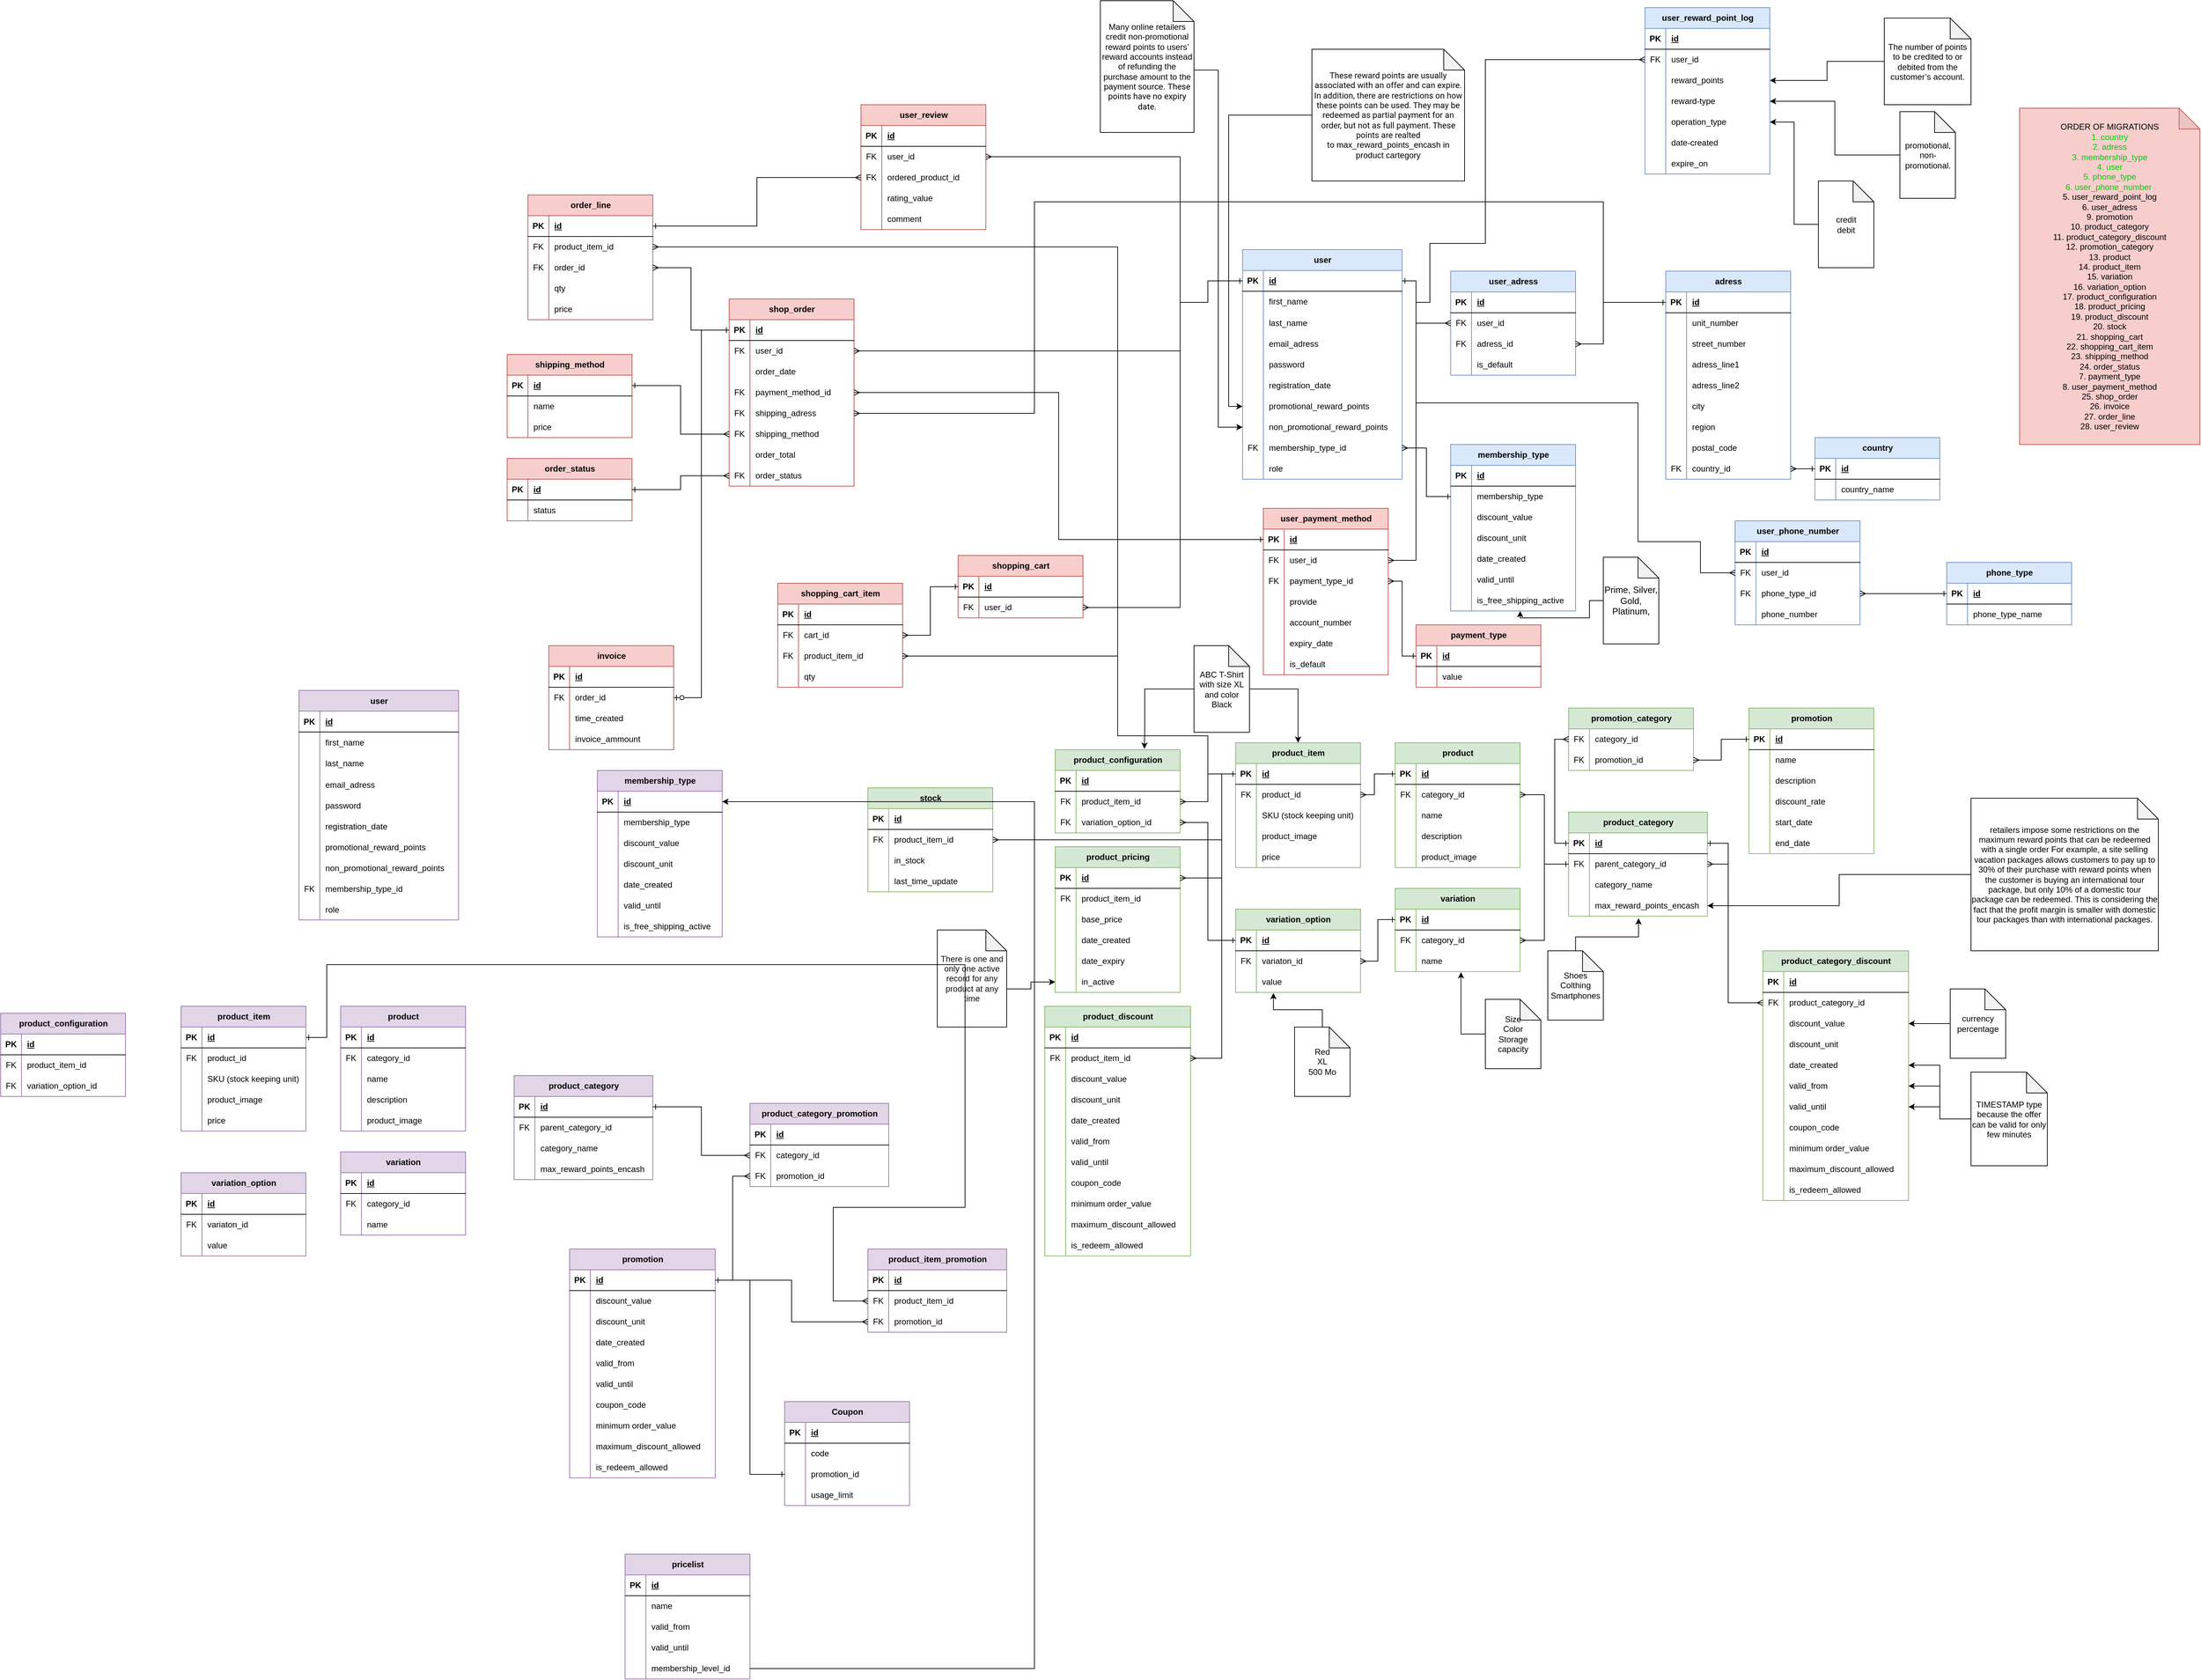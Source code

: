 <mxfile version="24.7.17">
  <diagram name="Page-1" id="uhg0Zwt1VI-KVjr3YC5X">
    <mxGraphModel dx="2759" dy="2113" grid="1" gridSize="10" guides="1" tooltips="1" connect="1" arrows="1" fold="1" page="1" pageScale="1" pageWidth="850" pageHeight="1100" math="0" shadow="0">
      <root>
        <mxCell id="0" />
        <mxCell id="1" parent="0" />
        <mxCell id="r9cXvxGOSnkEm3eOcv8V-203" style="edgeStyle=orthogonalEdgeStyle;rounded=0;orthogonalLoop=1;jettySize=auto;html=1;exitX=1;exitY=0.5;exitDx=0;exitDy=0;entryX=1;entryY=0.5;entryDx=0;entryDy=0;startArrow=ERone;startFill=0;endArrow=ERmany;endFill=0;" parent="1" source="r9cXvxGOSnkEm3eOcv8V-158" target="r9cXvxGOSnkEm3eOcv8V-161" edge="1">
          <mxGeometry relative="1" as="geometry">
            <Array as="points">
              <mxPoint x="1820" y="645" />
              <mxPoint x="1820" y="675" />
            </Array>
          </mxGeometry>
        </mxCell>
        <mxCell id="r9cXvxGOSnkEm3eOcv8V-26" value="user" style="shape=table;startSize=30;container=1;collapsible=1;childLayout=tableLayout;fixedRows=1;rowLines=0;fontStyle=1;align=center;resizeLast=1;html=1;fillColor=#dae8fc;strokeColor=#6c8ebf;" parent="1" vertex="1">
          <mxGeometry x="1120" y="-211" width="230" height="331.0" as="geometry" />
        </mxCell>
        <mxCell id="r9cXvxGOSnkEm3eOcv8V-27" value="" style="shape=tableRow;horizontal=0;startSize=0;swimlaneHead=0;swimlaneBody=0;fillColor=none;collapsible=0;dropTarget=0;points=[[0,0.5],[1,0.5]];portConstraint=eastwest;top=0;left=0;right=0;bottom=1;" parent="r9cXvxGOSnkEm3eOcv8V-26" vertex="1">
          <mxGeometry y="30" width="230" height="30" as="geometry" />
        </mxCell>
        <mxCell id="r9cXvxGOSnkEm3eOcv8V-28" value="PK" style="shape=partialRectangle;connectable=0;fillColor=none;top=0;left=0;bottom=0;right=0;fontStyle=1;overflow=hidden;whiteSpace=wrap;html=1;" parent="r9cXvxGOSnkEm3eOcv8V-27" vertex="1">
          <mxGeometry width="30" height="30" as="geometry">
            <mxRectangle width="30" height="30" as="alternateBounds" />
          </mxGeometry>
        </mxCell>
        <mxCell id="r9cXvxGOSnkEm3eOcv8V-29" value="id" style="shape=partialRectangle;connectable=0;fillColor=none;top=0;left=0;bottom=0;right=0;align=left;spacingLeft=6;fontStyle=5;overflow=hidden;whiteSpace=wrap;html=1;" parent="r9cXvxGOSnkEm3eOcv8V-27" vertex="1">
          <mxGeometry x="30" width="200" height="30" as="geometry">
            <mxRectangle width="200" height="30" as="alternateBounds" />
          </mxGeometry>
        </mxCell>
        <mxCell id="r9cXvxGOSnkEm3eOcv8V-52" value="" style="shape=tableRow;horizontal=0;startSize=0;swimlaneHead=0;swimlaneBody=0;fillColor=none;collapsible=0;dropTarget=0;points=[[0,0.5],[1,0.5]];portConstraint=eastwest;top=0;left=0;right=0;bottom=0;" parent="r9cXvxGOSnkEm3eOcv8V-26" vertex="1">
          <mxGeometry y="60" width="230" height="30" as="geometry" />
        </mxCell>
        <mxCell id="r9cXvxGOSnkEm3eOcv8V-53" value="" style="shape=partialRectangle;connectable=0;fillColor=none;top=0;left=0;bottom=0;right=0;editable=1;overflow=hidden;whiteSpace=wrap;html=1;" parent="r9cXvxGOSnkEm3eOcv8V-52" vertex="1">
          <mxGeometry width="30" height="30" as="geometry">
            <mxRectangle width="30" height="30" as="alternateBounds" />
          </mxGeometry>
        </mxCell>
        <mxCell id="r9cXvxGOSnkEm3eOcv8V-54" value="first_name" style="shape=partialRectangle;connectable=0;fillColor=none;top=0;left=0;bottom=0;right=0;align=left;spacingLeft=6;overflow=hidden;whiteSpace=wrap;html=1;" parent="r9cXvxGOSnkEm3eOcv8V-52" vertex="1">
          <mxGeometry x="30" width="200" height="30" as="geometry">
            <mxRectangle width="200" height="30" as="alternateBounds" />
          </mxGeometry>
        </mxCell>
        <mxCell id="r9cXvxGOSnkEm3eOcv8V-55" value="" style="shape=tableRow;horizontal=0;startSize=0;swimlaneHead=0;swimlaneBody=0;fillColor=none;collapsible=0;dropTarget=0;points=[[0,0.5],[1,0.5]];portConstraint=eastwest;top=0;left=0;right=0;bottom=0;" parent="r9cXvxGOSnkEm3eOcv8V-26" vertex="1">
          <mxGeometry y="90" width="230" height="31" as="geometry" />
        </mxCell>
        <mxCell id="r9cXvxGOSnkEm3eOcv8V-56" value="" style="shape=partialRectangle;connectable=0;fillColor=none;top=0;left=0;bottom=0;right=0;editable=1;overflow=hidden;whiteSpace=wrap;html=1;" parent="r9cXvxGOSnkEm3eOcv8V-55" vertex="1">
          <mxGeometry width="30" height="31" as="geometry">
            <mxRectangle width="30" height="31" as="alternateBounds" />
          </mxGeometry>
        </mxCell>
        <mxCell id="r9cXvxGOSnkEm3eOcv8V-57" value="last_name" style="shape=partialRectangle;connectable=0;fillColor=none;top=0;left=0;bottom=0;right=0;align=left;spacingLeft=6;overflow=hidden;whiteSpace=wrap;html=1;" parent="r9cXvxGOSnkEm3eOcv8V-55" vertex="1">
          <mxGeometry x="30" width="200" height="31" as="geometry">
            <mxRectangle width="200" height="31" as="alternateBounds" />
          </mxGeometry>
        </mxCell>
        <mxCell id="r9cXvxGOSnkEm3eOcv8V-30" value="" style="shape=tableRow;horizontal=0;startSize=0;swimlaneHead=0;swimlaneBody=0;fillColor=none;collapsible=0;dropTarget=0;points=[[0,0.5],[1,0.5]];portConstraint=eastwest;top=0;left=0;right=0;bottom=0;" parent="r9cXvxGOSnkEm3eOcv8V-26" vertex="1">
          <mxGeometry y="121" width="230" height="30" as="geometry" />
        </mxCell>
        <mxCell id="r9cXvxGOSnkEm3eOcv8V-31" value="" style="shape=partialRectangle;connectable=0;fillColor=none;top=0;left=0;bottom=0;right=0;editable=1;overflow=hidden;whiteSpace=wrap;html=1;" parent="r9cXvxGOSnkEm3eOcv8V-30" vertex="1">
          <mxGeometry width="30" height="30" as="geometry">
            <mxRectangle width="30" height="30" as="alternateBounds" />
          </mxGeometry>
        </mxCell>
        <mxCell id="r9cXvxGOSnkEm3eOcv8V-32" value="email_adress" style="shape=partialRectangle;connectable=0;fillColor=none;top=0;left=0;bottom=0;right=0;align=left;spacingLeft=6;overflow=hidden;whiteSpace=wrap;html=1;" parent="r9cXvxGOSnkEm3eOcv8V-30" vertex="1">
          <mxGeometry x="30" width="200" height="30" as="geometry">
            <mxRectangle width="200" height="30" as="alternateBounds" />
          </mxGeometry>
        </mxCell>
        <mxCell id="Hm6dWpJ6eOwnogD7MvKJ-130" value="" style="shape=tableRow;horizontal=0;startSize=0;swimlaneHead=0;swimlaneBody=0;fillColor=none;collapsible=0;dropTarget=0;points=[[0,0.5],[1,0.5]];portConstraint=eastwest;top=0;left=0;right=0;bottom=0;" parent="r9cXvxGOSnkEm3eOcv8V-26" vertex="1">
          <mxGeometry y="151" width="230" height="30" as="geometry" />
        </mxCell>
        <mxCell id="Hm6dWpJ6eOwnogD7MvKJ-131" value="" style="shape=partialRectangle;connectable=0;fillColor=none;top=0;left=0;bottom=0;right=0;editable=1;overflow=hidden;whiteSpace=wrap;html=1;" parent="Hm6dWpJ6eOwnogD7MvKJ-130" vertex="1">
          <mxGeometry width="30" height="30" as="geometry">
            <mxRectangle width="30" height="30" as="alternateBounds" />
          </mxGeometry>
        </mxCell>
        <mxCell id="Hm6dWpJ6eOwnogD7MvKJ-132" value="password" style="shape=partialRectangle;connectable=0;fillColor=none;top=0;left=0;bottom=0;right=0;align=left;spacingLeft=6;overflow=hidden;whiteSpace=wrap;html=1;" parent="Hm6dWpJ6eOwnogD7MvKJ-130" vertex="1">
          <mxGeometry x="30" width="200" height="30" as="geometry">
            <mxRectangle width="200" height="30" as="alternateBounds" />
          </mxGeometry>
        </mxCell>
        <mxCell id="r9cXvxGOSnkEm3eOcv8V-36" value="" style="shape=tableRow;horizontal=0;startSize=0;swimlaneHead=0;swimlaneBody=0;fillColor=none;collapsible=0;dropTarget=0;points=[[0,0.5],[1,0.5]];portConstraint=eastwest;top=0;left=0;right=0;bottom=0;" parent="r9cXvxGOSnkEm3eOcv8V-26" vertex="1">
          <mxGeometry y="181" width="230" height="30" as="geometry" />
        </mxCell>
        <mxCell id="r9cXvxGOSnkEm3eOcv8V-37" value="" style="shape=partialRectangle;connectable=0;fillColor=none;top=0;left=0;bottom=0;right=0;editable=1;overflow=hidden;whiteSpace=wrap;html=1;" parent="r9cXvxGOSnkEm3eOcv8V-36" vertex="1">
          <mxGeometry width="30" height="30" as="geometry">
            <mxRectangle width="30" height="30" as="alternateBounds" />
          </mxGeometry>
        </mxCell>
        <mxCell id="r9cXvxGOSnkEm3eOcv8V-38" value="registration_date" style="shape=partialRectangle;connectable=0;fillColor=none;top=0;left=0;bottom=0;right=0;align=left;spacingLeft=6;overflow=hidden;whiteSpace=wrap;html=1;" parent="r9cXvxGOSnkEm3eOcv8V-36" vertex="1">
          <mxGeometry x="30" width="200" height="30" as="geometry">
            <mxRectangle width="200" height="30" as="alternateBounds" />
          </mxGeometry>
        </mxCell>
        <mxCell id="Hm6dWpJ6eOwnogD7MvKJ-185" value="" style="shape=tableRow;horizontal=0;startSize=0;swimlaneHead=0;swimlaneBody=0;fillColor=none;collapsible=0;dropTarget=0;points=[[0,0.5],[1,0.5]];portConstraint=eastwest;top=0;left=0;right=0;bottom=0;" parent="r9cXvxGOSnkEm3eOcv8V-26" vertex="1">
          <mxGeometry y="211" width="230" height="30" as="geometry" />
        </mxCell>
        <mxCell id="Hm6dWpJ6eOwnogD7MvKJ-186" value="" style="shape=partialRectangle;connectable=0;fillColor=none;top=0;left=0;bottom=0;right=0;editable=1;overflow=hidden;whiteSpace=wrap;html=1;" parent="Hm6dWpJ6eOwnogD7MvKJ-185" vertex="1">
          <mxGeometry width="30" height="30" as="geometry">
            <mxRectangle width="30" height="30" as="alternateBounds" />
          </mxGeometry>
        </mxCell>
        <mxCell id="Hm6dWpJ6eOwnogD7MvKJ-187" value="promotional_reward_points" style="shape=partialRectangle;connectable=0;fillColor=none;top=0;left=0;bottom=0;right=0;align=left;spacingLeft=6;overflow=hidden;whiteSpace=wrap;html=1;" parent="Hm6dWpJ6eOwnogD7MvKJ-185" vertex="1">
          <mxGeometry x="30" width="200" height="30" as="geometry">
            <mxRectangle width="200" height="30" as="alternateBounds" />
          </mxGeometry>
        </mxCell>
        <mxCell id="Hm6dWpJ6eOwnogD7MvKJ-188" value="" style="shape=tableRow;horizontal=0;startSize=0;swimlaneHead=0;swimlaneBody=0;fillColor=none;collapsible=0;dropTarget=0;points=[[0,0.5],[1,0.5]];portConstraint=eastwest;top=0;left=0;right=0;bottom=0;" parent="r9cXvxGOSnkEm3eOcv8V-26" vertex="1">
          <mxGeometry y="241" width="230" height="30" as="geometry" />
        </mxCell>
        <mxCell id="Hm6dWpJ6eOwnogD7MvKJ-189" value="" style="shape=partialRectangle;connectable=0;fillColor=none;top=0;left=0;bottom=0;right=0;editable=1;overflow=hidden;whiteSpace=wrap;html=1;" parent="Hm6dWpJ6eOwnogD7MvKJ-188" vertex="1">
          <mxGeometry width="30" height="30" as="geometry">
            <mxRectangle width="30" height="30" as="alternateBounds" />
          </mxGeometry>
        </mxCell>
        <mxCell id="Hm6dWpJ6eOwnogD7MvKJ-190" value="non_promotional_reward_points" style="shape=partialRectangle;connectable=0;fillColor=none;top=0;left=0;bottom=0;right=0;align=left;spacingLeft=6;overflow=hidden;whiteSpace=wrap;html=1;" parent="Hm6dWpJ6eOwnogD7MvKJ-188" vertex="1">
          <mxGeometry x="30" width="200" height="30" as="geometry">
            <mxRectangle width="200" height="30" as="alternateBounds" />
          </mxGeometry>
        </mxCell>
        <mxCell id="Hm6dWpJ6eOwnogD7MvKJ-191" value="" style="shape=tableRow;horizontal=0;startSize=0;swimlaneHead=0;swimlaneBody=0;fillColor=none;collapsible=0;dropTarget=0;points=[[0,0.5],[1,0.5]];portConstraint=eastwest;top=0;left=0;right=0;bottom=0;" parent="r9cXvxGOSnkEm3eOcv8V-26" vertex="1">
          <mxGeometry y="271" width="230" height="30" as="geometry" />
        </mxCell>
        <mxCell id="Hm6dWpJ6eOwnogD7MvKJ-192" value="FK" style="shape=partialRectangle;connectable=0;fillColor=none;top=0;left=0;bottom=0;right=0;editable=1;overflow=hidden;whiteSpace=wrap;html=1;" parent="Hm6dWpJ6eOwnogD7MvKJ-191" vertex="1">
          <mxGeometry width="30" height="30" as="geometry">
            <mxRectangle width="30" height="30" as="alternateBounds" />
          </mxGeometry>
        </mxCell>
        <mxCell id="Hm6dWpJ6eOwnogD7MvKJ-193" value="membership_type_id" style="shape=partialRectangle;connectable=0;fillColor=none;top=0;left=0;bottom=0;right=0;align=left;spacingLeft=6;overflow=hidden;whiteSpace=wrap;html=1;" parent="Hm6dWpJ6eOwnogD7MvKJ-191" vertex="1">
          <mxGeometry x="30" width="200" height="30" as="geometry">
            <mxRectangle width="200" height="30" as="alternateBounds" />
          </mxGeometry>
        </mxCell>
        <mxCell id="Hm6dWpJ6eOwnogD7MvKJ-322" value="" style="shape=tableRow;horizontal=0;startSize=0;swimlaneHead=0;swimlaneBody=0;fillColor=none;collapsible=0;dropTarget=0;points=[[0,0.5],[1,0.5]];portConstraint=eastwest;top=0;left=0;right=0;bottom=0;" parent="r9cXvxGOSnkEm3eOcv8V-26" vertex="1">
          <mxGeometry y="301" width="230" height="30" as="geometry" />
        </mxCell>
        <mxCell id="Hm6dWpJ6eOwnogD7MvKJ-323" value="" style="shape=partialRectangle;connectable=0;fillColor=none;top=0;left=0;bottom=0;right=0;editable=1;overflow=hidden;whiteSpace=wrap;html=1;" parent="Hm6dWpJ6eOwnogD7MvKJ-322" vertex="1">
          <mxGeometry width="30" height="30" as="geometry">
            <mxRectangle width="30" height="30" as="alternateBounds" />
          </mxGeometry>
        </mxCell>
        <mxCell id="Hm6dWpJ6eOwnogD7MvKJ-324" value="role" style="shape=partialRectangle;connectable=0;fillColor=none;top=0;left=0;bottom=0;right=0;align=left;spacingLeft=6;overflow=hidden;whiteSpace=wrap;html=1;" parent="Hm6dWpJ6eOwnogD7MvKJ-322" vertex="1">
          <mxGeometry x="30" width="200" height="30" as="geometry">
            <mxRectangle width="200" height="30" as="alternateBounds" />
          </mxGeometry>
        </mxCell>
        <mxCell id="r9cXvxGOSnkEm3eOcv8V-39" value="user_adress" style="shape=table;startSize=30;container=1;collapsible=1;childLayout=tableLayout;fixedRows=1;rowLines=0;fontStyle=1;align=center;resizeLast=1;html=1;fillColor=#dae8fc;strokeColor=#6c8ebf;" parent="1" vertex="1">
          <mxGeometry x="1420" y="-180" width="180" height="150" as="geometry" />
        </mxCell>
        <mxCell id="r9cXvxGOSnkEm3eOcv8V-40" value="" style="shape=tableRow;horizontal=0;startSize=0;swimlaneHead=0;swimlaneBody=0;fillColor=none;collapsible=0;dropTarget=0;points=[[0,0.5],[1,0.5]];portConstraint=eastwest;top=0;left=0;right=0;bottom=1;" parent="r9cXvxGOSnkEm3eOcv8V-39" vertex="1">
          <mxGeometry y="30" width="180" height="30" as="geometry" />
        </mxCell>
        <mxCell id="r9cXvxGOSnkEm3eOcv8V-41" value="PK" style="shape=partialRectangle;connectable=0;fillColor=none;top=0;left=0;bottom=0;right=0;fontStyle=1;overflow=hidden;whiteSpace=wrap;html=1;" parent="r9cXvxGOSnkEm3eOcv8V-40" vertex="1">
          <mxGeometry width="30" height="30" as="geometry">
            <mxRectangle width="30" height="30" as="alternateBounds" />
          </mxGeometry>
        </mxCell>
        <mxCell id="r9cXvxGOSnkEm3eOcv8V-42" value="id" style="shape=partialRectangle;connectable=0;fillColor=none;top=0;left=0;bottom=0;right=0;align=left;spacingLeft=6;fontStyle=5;overflow=hidden;whiteSpace=wrap;html=1;" parent="r9cXvxGOSnkEm3eOcv8V-40" vertex="1">
          <mxGeometry x="30" width="150" height="30" as="geometry">
            <mxRectangle width="150" height="30" as="alternateBounds" />
          </mxGeometry>
        </mxCell>
        <mxCell id="r9cXvxGOSnkEm3eOcv8V-43" value="" style="shape=tableRow;horizontal=0;startSize=0;swimlaneHead=0;swimlaneBody=0;collapsible=0;dropTarget=0;points=[[0,0.5],[1,0.5]];portConstraint=eastwest;top=0;left=0;right=0;bottom=0;fillColor=none;strokeColor=#0e8088;" parent="r9cXvxGOSnkEm3eOcv8V-39" vertex="1">
          <mxGeometry y="60" width="180" height="30" as="geometry" />
        </mxCell>
        <mxCell id="r9cXvxGOSnkEm3eOcv8V-44" value="FK" style="shape=partialRectangle;connectable=0;top=0;left=0;bottom=0;right=0;editable=1;overflow=hidden;whiteSpace=wrap;html=1;fillColor=none;" parent="r9cXvxGOSnkEm3eOcv8V-43" vertex="1">
          <mxGeometry width="30" height="30" as="geometry">
            <mxRectangle width="30" height="30" as="alternateBounds" />
          </mxGeometry>
        </mxCell>
        <mxCell id="r9cXvxGOSnkEm3eOcv8V-45" value="user_id" style="shape=partialRectangle;connectable=0;top=0;left=0;bottom=0;right=0;align=left;spacingLeft=6;overflow=hidden;whiteSpace=wrap;html=1;fillColor=none;" parent="r9cXvxGOSnkEm3eOcv8V-43" vertex="1">
          <mxGeometry x="30" width="150" height="30" as="geometry">
            <mxRectangle width="150" height="30" as="alternateBounds" />
          </mxGeometry>
        </mxCell>
        <mxCell id="r9cXvxGOSnkEm3eOcv8V-46" value="" style="shape=tableRow;horizontal=0;startSize=0;swimlaneHead=0;swimlaneBody=0;fillColor=none;collapsible=0;dropTarget=0;points=[[0,0.5],[1,0.5]];portConstraint=eastwest;top=0;left=0;right=0;bottom=0;" parent="r9cXvxGOSnkEm3eOcv8V-39" vertex="1">
          <mxGeometry y="90" width="180" height="30" as="geometry" />
        </mxCell>
        <mxCell id="r9cXvxGOSnkEm3eOcv8V-47" value="FK" style="shape=partialRectangle;connectable=0;fillColor=none;top=0;left=0;bottom=0;right=0;editable=1;overflow=hidden;whiteSpace=wrap;html=1;" parent="r9cXvxGOSnkEm3eOcv8V-46" vertex="1">
          <mxGeometry width="30" height="30" as="geometry">
            <mxRectangle width="30" height="30" as="alternateBounds" />
          </mxGeometry>
        </mxCell>
        <mxCell id="r9cXvxGOSnkEm3eOcv8V-48" value="adress_id" style="shape=partialRectangle;connectable=0;fillColor=none;top=0;left=0;bottom=0;right=0;align=left;spacingLeft=6;overflow=hidden;whiteSpace=wrap;html=1;" parent="r9cXvxGOSnkEm3eOcv8V-46" vertex="1">
          <mxGeometry x="30" width="150" height="30" as="geometry">
            <mxRectangle width="150" height="30" as="alternateBounds" />
          </mxGeometry>
        </mxCell>
        <mxCell id="r9cXvxGOSnkEm3eOcv8V-49" value="" style="shape=tableRow;horizontal=0;startSize=0;swimlaneHead=0;swimlaneBody=0;fillColor=none;collapsible=0;dropTarget=0;points=[[0,0.5],[1,0.5]];portConstraint=eastwest;top=0;left=0;right=0;bottom=0;" parent="r9cXvxGOSnkEm3eOcv8V-39" vertex="1">
          <mxGeometry y="120" width="180" height="30" as="geometry" />
        </mxCell>
        <mxCell id="r9cXvxGOSnkEm3eOcv8V-50" value="" style="shape=partialRectangle;connectable=0;fillColor=none;top=0;left=0;bottom=0;right=0;editable=1;overflow=hidden;whiteSpace=wrap;html=1;" parent="r9cXvxGOSnkEm3eOcv8V-49" vertex="1">
          <mxGeometry width="30" height="30" as="geometry">
            <mxRectangle width="30" height="30" as="alternateBounds" />
          </mxGeometry>
        </mxCell>
        <mxCell id="r9cXvxGOSnkEm3eOcv8V-51" value="is_default" style="shape=partialRectangle;connectable=0;fillColor=none;top=0;left=0;bottom=0;right=0;align=left;spacingLeft=6;overflow=hidden;whiteSpace=wrap;html=1;" parent="r9cXvxGOSnkEm3eOcv8V-49" vertex="1">
          <mxGeometry x="30" width="150" height="30" as="geometry">
            <mxRectangle width="150" height="30" as="alternateBounds" />
          </mxGeometry>
        </mxCell>
        <mxCell id="r9cXvxGOSnkEm3eOcv8V-58" value="adress" style="shape=table;startSize=30;container=1;collapsible=1;childLayout=tableLayout;fixedRows=1;rowLines=0;fontStyle=1;align=center;resizeLast=1;html=1;fillColor=#dae8fc;strokeColor=#6c8ebf;" parent="1" vertex="1">
          <mxGeometry x="1730" y="-180" width="180" height="300" as="geometry" />
        </mxCell>
        <mxCell id="r9cXvxGOSnkEm3eOcv8V-59" value="" style="shape=tableRow;horizontal=0;startSize=0;swimlaneHead=0;swimlaneBody=0;fillColor=none;collapsible=0;dropTarget=0;points=[[0,0.5],[1,0.5]];portConstraint=eastwest;top=0;left=0;right=0;bottom=1;" parent="r9cXvxGOSnkEm3eOcv8V-58" vertex="1">
          <mxGeometry y="30" width="180" height="30" as="geometry" />
        </mxCell>
        <mxCell id="r9cXvxGOSnkEm3eOcv8V-60" value="PK" style="shape=partialRectangle;connectable=0;fillColor=none;top=0;left=0;bottom=0;right=0;fontStyle=1;overflow=hidden;whiteSpace=wrap;html=1;" parent="r9cXvxGOSnkEm3eOcv8V-59" vertex="1">
          <mxGeometry width="30" height="30" as="geometry">
            <mxRectangle width="30" height="30" as="alternateBounds" />
          </mxGeometry>
        </mxCell>
        <mxCell id="r9cXvxGOSnkEm3eOcv8V-61" value="id" style="shape=partialRectangle;connectable=0;fillColor=none;top=0;left=0;bottom=0;right=0;align=left;spacingLeft=6;fontStyle=5;overflow=hidden;whiteSpace=wrap;html=1;" parent="r9cXvxGOSnkEm3eOcv8V-59" vertex="1">
          <mxGeometry x="30" width="150" height="30" as="geometry">
            <mxRectangle width="150" height="30" as="alternateBounds" />
          </mxGeometry>
        </mxCell>
        <mxCell id="r9cXvxGOSnkEm3eOcv8V-62" value="" style="shape=tableRow;horizontal=0;startSize=0;swimlaneHead=0;swimlaneBody=0;fillColor=none;collapsible=0;dropTarget=0;points=[[0,0.5],[1,0.5]];portConstraint=eastwest;top=0;left=0;right=0;bottom=0;" parent="r9cXvxGOSnkEm3eOcv8V-58" vertex="1">
          <mxGeometry y="60" width="180" height="30" as="geometry" />
        </mxCell>
        <mxCell id="r9cXvxGOSnkEm3eOcv8V-63" value="" style="shape=partialRectangle;connectable=0;fillColor=none;top=0;left=0;bottom=0;right=0;editable=1;overflow=hidden;whiteSpace=wrap;html=1;" parent="r9cXvxGOSnkEm3eOcv8V-62" vertex="1">
          <mxGeometry width="30" height="30" as="geometry">
            <mxRectangle width="30" height="30" as="alternateBounds" />
          </mxGeometry>
        </mxCell>
        <mxCell id="r9cXvxGOSnkEm3eOcv8V-64" value="unit_number" style="shape=partialRectangle;connectable=0;fillColor=none;top=0;left=0;bottom=0;right=0;align=left;spacingLeft=6;overflow=hidden;whiteSpace=wrap;html=1;" parent="r9cXvxGOSnkEm3eOcv8V-62" vertex="1">
          <mxGeometry x="30" width="150" height="30" as="geometry">
            <mxRectangle width="150" height="30" as="alternateBounds" />
          </mxGeometry>
        </mxCell>
        <mxCell id="r9cXvxGOSnkEm3eOcv8V-65" value="" style="shape=tableRow;horizontal=0;startSize=0;swimlaneHead=0;swimlaneBody=0;fillColor=none;collapsible=0;dropTarget=0;points=[[0,0.5],[1,0.5]];portConstraint=eastwest;top=0;left=0;right=0;bottom=0;" parent="r9cXvxGOSnkEm3eOcv8V-58" vertex="1">
          <mxGeometry y="90" width="180" height="30" as="geometry" />
        </mxCell>
        <mxCell id="r9cXvxGOSnkEm3eOcv8V-66" value="" style="shape=partialRectangle;connectable=0;fillColor=none;top=0;left=0;bottom=0;right=0;editable=1;overflow=hidden;whiteSpace=wrap;html=1;" parent="r9cXvxGOSnkEm3eOcv8V-65" vertex="1">
          <mxGeometry width="30" height="30" as="geometry">
            <mxRectangle width="30" height="30" as="alternateBounds" />
          </mxGeometry>
        </mxCell>
        <mxCell id="r9cXvxGOSnkEm3eOcv8V-67" value="street_number" style="shape=partialRectangle;connectable=0;fillColor=none;top=0;left=0;bottom=0;right=0;align=left;spacingLeft=6;overflow=hidden;whiteSpace=wrap;html=1;" parent="r9cXvxGOSnkEm3eOcv8V-65" vertex="1">
          <mxGeometry x="30" width="150" height="30" as="geometry">
            <mxRectangle width="150" height="30" as="alternateBounds" />
          </mxGeometry>
        </mxCell>
        <mxCell id="r9cXvxGOSnkEm3eOcv8V-68" value="" style="shape=tableRow;horizontal=0;startSize=0;swimlaneHead=0;swimlaneBody=0;fillColor=none;collapsible=0;dropTarget=0;points=[[0,0.5],[1,0.5]];portConstraint=eastwest;top=0;left=0;right=0;bottom=0;" parent="r9cXvxGOSnkEm3eOcv8V-58" vertex="1">
          <mxGeometry y="120" width="180" height="30" as="geometry" />
        </mxCell>
        <mxCell id="r9cXvxGOSnkEm3eOcv8V-69" value="" style="shape=partialRectangle;connectable=0;fillColor=none;top=0;left=0;bottom=0;right=0;editable=1;overflow=hidden;whiteSpace=wrap;html=1;" parent="r9cXvxGOSnkEm3eOcv8V-68" vertex="1">
          <mxGeometry width="30" height="30" as="geometry">
            <mxRectangle width="30" height="30" as="alternateBounds" />
          </mxGeometry>
        </mxCell>
        <mxCell id="r9cXvxGOSnkEm3eOcv8V-70" value="adress_line1" style="shape=partialRectangle;connectable=0;fillColor=none;top=0;left=0;bottom=0;right=0;align=left;spacingLeft=6;overflow=hidden;whiteSpace=wrap;html=1;" parent="r9cXvxGOSnkEm3eOcv8V-68" vertex="1">
          <mxGeometry x="30" width="150" height="30" as="geometry">
            <mxRectangle width="150" height="30" as="alternateBounds" />
          </mxGeometry>
        </mxCell>
        <mxCell id="r9cXvxGOSnkEm3eOcv8V-71" value="" style="shape=tableRow;horizontal=0;startSize=0;swimlaneHead=0;swimlaneBody=0;fillColor=none;collapsible=0;dropTarget=0;points=[[0,0.5],[1,0.5]];portConstraint=eastwest;top=0;left=0;right=0;bottom=0;" parent="r9cXvxGOSnkEm3eOcv8V-58" vertex="1">
          <mxGeometry y="150" width="180" height="30" as="geometry" />
        </mxCell>
        <mxCell id="r9cXvxGOSnkEm3eOcv8V-72" value="" style="shape=partialRectangle;connectable=0;fillColor=none;top=0;left=0;bottom=0;right=0;editable=1;overflow=hidden;whiteSpace=wrap;html=1;" parent="r9cXvxGOSnkEm3eOcv8V-71" vertex="1">
          <mxGeometry width="30" height="30" as="geometry">
            <mxRectangle width="30" height="30" as="alternateBounds" />
          </mxGeometry>
        </mxCell>
        <mxCell id="r9cXvxGOSnkEm3eOcv8V-73" value="adress_line2" style="shape=partialRectangle;connectable=0;fillColor=none;top=0;left=0;bottom=0;right=0;align=left;spacingLeft=6;overflow=hidden;whiteSpace=wrap;html=1;" parent="r9cXvxGOSnkEm3eOcv8V-71" vertex="1">
          <mxGeometry x="30" width="150" height="30" as="geometry">
            <mxRectangle width="150" height="30" as="alternateBounds" />
          </mxGeometry>
        </mxCell>
        <mxCell id="r9cXvxGOSnkEm3eOcv8V-74" value="" style="shape=tableRow;horizontal=0;startSize=0;swimlaneHead=0;swimlaneBody=0;fillColor=none;collapsible=0;dropTarget=0;points=[[0,0.5],[1,0.5]];portConstraint=eastwest;top=0;left=0;right=0;bottom=0;" parent="r9cXvxGOSnkEm3eOcv8V-58" vertex="1">
          <mxGeometry y="180" width="180" height="30" as="geometry" />
        </mxCell>
        <mxCell id="r9cXvxGOSnkEm3eOcv8V-75" value="" style="shape=partialRectangle;connectable=0;fillColor=none;top=0;left=0;bottom=0;right=0;editable=1;overflow=hidden;whiteSpace=wrap;html=1;" parent="r9cXvxGOSnkEm3eOcv8V-74" vertex="1">
          <mxGeometry width="30" height="30" as="geometry">
            <mxRectangle width="30" height="30" as="alternateBounds" />
          </mxGeometry>
        </mxCell>
        <mxCell id="r9cXvxGOSnkEm3eOcv8V-76" value="city" style="shape=partialRectangle;connectable=0;fillColor=none;top=0;left=0;bottom=0;right=0;align=left;spacingLeft=6;overflow=hidden;whiteSpace=wrap;html=1;" parent="r9cXvxGOSnkEm3eOcv8V-74" vertex="1">
          <mxGeometry x="30" width="150" height="30" as="geometry">
            <mxRectangle width="150" height="30" as="alternateBounds" />
          </mxGeometry>
        </mxCell>
        <mxCell id="r9cXvxGOSnkEm3eOcv8V-77" value="" style="shape=tableRow;horizontal=0;startSize=0;swimlaneHead=0;swimlaneBody=0;fillColor=none;collapsible=0;dropTarget=0;points=[[0,0.5],[1,0.5]];portConstraint=eastwest;top=0;left=0;right=0;bottom=0;" parent="r9cXvxGOSnkEm3eOcv8V-58" vertex="1">
          <mxGeometry y="210" width="180" height="30" as="geometry" />
        </mxCell>
        <mxCell id="r9cXvxGOSnkEm3eOcv8V-78" value="" style="shape=partialRectangle;connectable=0;fillColor=none;top=0;left=0;bottom=0;right=0;editable=1;overflow=hidden;whiteSpace=wrap;html=1;" parent="r9cXvxGOSnkEm3eOcv8V-77" vertex="1">
          <mxGeometry width="30" height="30" as="geometry">
            <mxRectangle width="30" height="30" as="alternateBounds" />
          </mxGeometry>
        </mxCell>
        <mxCell id="r9cXvxGOSnkEm3eOcv8V-79" value="region" style="shape=partialRectangle;connectable=0;fillColor=none;top=0;left=0;bottom=0;right=0;align=left;spacingLeft=6;overflow=hidden;whiteSpace=wrap;html=1;" parent="r9cXvxGOSnkEm3eOcv8V-77" vertex="1">
          <mxGeometry x="30" width="150" height="30" as="geometry">
            <mxRectangle width="150" height="30" as="alternateBounds" />
          </mxGeometry>
        </mxCell>
        <mxCell id="r9cXvxGOSnkEm3eOcv8V-80" value="" style="shape=tableRow;horizontal=0;startSize=0;swimlaneHead=0;swimlaneBody=0;fillColor=none;collapsible=0;dropTarget=0;points=[[0,0.5],[1,0.5]];portConstraint=eastwest;top=0;left=0;right=0;bottom=0;" parent="r9cXvxGOSnkEm3eOcv8V-58" vertex="1">
          <mxGeometry y="240" width="180" height="30" as="geometry" />
        </mxCell>
        <mxCell id="r9cXvxGOSnkEm3eOcv8V-81" value="" style="shape=partialRectangle;connectable=0;fillColor=none;top=0;left=0;bottom=0;right=0;editable=1;overflow=hidden;whiteSpace=wrap;html=1;" parent="r9cXvxGOSnkEm3eOcv8V-80" vertex="1">
          <mxGeometry width="30" height="30" as="geometry">
            <mxRectangle width="30" height="30" as="alternateBounds" />
          </mxGeometry>
        </mxCell>
        <mxCell id="r9cXvxGOSnkEm3eOcv8V-82" value="postal_code" style="shape=partialRectangle;connectable=0;fillColor=none;top=0;left=0;bottom=0;right=0;align=left;spacingLeft=6;overflow=hidden;whiteSpace=wrap;html=1;" parent="r9cXvxGOSnkEm3eOcv8V-80" vertex="1">
          <mxGeometry x="30" width="150" height="30" as="geometry">
            <mxRectangle width="150" height="30" as="alternateBounds" />
          </mxGeometry>
        </mxCell>
        <mxCell id="r9cXvxGOSnkEm3eOcv8V-83" value="" style="shape=tableRow;horizontal=0;startSize=0;swimlaneHead=0;swimlaneBody=0;fillColor=none;collapsible=0;dropTarget=0;points=[[0,0.5],[1,0.5]];portConstraint=eastwest;top=0;left=0;right=0;bottom=0;" parent="r9cXvxGOSnkEm3eOcv8V-58" vertex="1">
          <mxGeometry y="270" width="180" height="30" as="geometry" />
        </mxCell>
        <mxCell id="r9cXvxGOSnkEm3eOcv8V-84" value="FK" style="shape=partialRectangle;connectable=0;fillColor=none;top=0;left=0;bottom=0;right=0;editable=1;overflow=hidden;whiteSpace=wrap;html=1;" parent="r9cXvxGOSnkEm3eOcv8V-83" vertex="1">
          <mxGeometry width="30" height="30" as="geometry">
            <mxRectangle width="30" height="30" as="alternateBounds" />
          </mxGeometry>
        </mxCell>
        <mxCell id="r9cXvxGOSnkEm3eOcv8V-85" value="country_id" style="shape=partialRectangle;connectable=0;fillColor=none;top=0;left=0;bottom=0;right=0;align=left;spacingLeft=6;overflow=hidden;whiteSpace=wrap;html=1;" parent="r9cXvxGOSnkEm3eOcv8V-83" vertex="1">
          <mxGeometry x="30" width="150" height="30" as="geometry">
            <mxRectangle width="150" height="30" as="alternateBounds" />
          </mxGeometry>
        </mxCell>
        <mxCell id="r9cXvxGOSnkEm3eOcv8V-86" style="edgeStyle=orthogonalEdgeStyle;rounded=0;orthogonalLoop=1;jettySize=auto;html=1;exitX=1;exitY=0.5;exitDx=0;exitDy=0;endArrow=ERmany;endFill=0;startArrow=ERone;startFill=0;entryX=0;entryY=0.5;entryDx=0;entryDy=0;" parent="1" source="r9cXvxGOSnkEm3eOcv8V-27" target="r9cXvxGOSnkEm3eOcv8V-43" edge="1">
          <mxGeometry relative="1" as="geometry">
            <mxPoint x="1390" y="-200" as="targetPoint" />
            <Array as="points">
              <mxPoint x="1370" y="-166" />
              <mxPoint x="1370" y="-105" />
            </Array>
          </mxGeometry>
        </mxCell>
        <mxCell id="r9cXvxGOSnkEm3eOcv8V-87" style="edgeStyle=orthogonalEdgeStyle;rounded=0;orthogonalLoop=1;jettySize=auto;html=1;exitX=0;exitY=0.5;exitDx=0;exitDy=0;entryX=1;entryY=0.5;entryDx=0;entryDy=0;startArrow=ERone;startFill=0;endArrow=ERmany;endFill=0;" parent="1" source="r9cXvxGOSnkEm3eOcv8V-59" target="r9cXvxGOSnkEm3eOcv8V-46" edge="1">
          <mxGeometry relative="1" as="geometry">
            <Array as="points">
              <mxPoint x="1640" y="-135" />
              <mxPoint x="1640" y="-75" />
            </Array>
          </mxGeometry>
        </mxCell>
        <mxCell id="r9cXvxGOSnkEm3eOcv8V-88" value="country" style="shape=table;startSize=30;container=1;collapsible=1;childLayout=tableLayout;fixedRows=1;rowLines=0;fontStyle=1;align=center;resizeLast=1;html=1;fillColor=#dae8fc;strokeColor=#6c8ebf;" parent="1" vertex="1">
          <mxGeometry x="1945" y="60" width="180" height="90" as="geometry" />
        </mxCell>
        <mxCell id="r9cXvxGOSnkEm3eOcv8V-89" value="" style="shape=tableRow;horizontal=0;startSize=0;swimlaneHead=0;swimlaneBody=0;fillColor=none;collapsible=0;dropTarget=0;points=[[0,0.5],[1,0.5]];portConstraint=eastwest;top=0;left=0;right=0;bottom=1;" parent="r9cXvxGOSnkEm3eOcv8V-88" vertex="1">
          <mxGeometry y="30" width="180" height="30" as="geometry" />
        </mxCell>
        <mxCell id="r9cXvxGOSnkEm3eOcv8V-90" value="PK" style="shape=partialRectangle;connectable=0;fillColor=none;top=0;left=0;bottom=0;right=0;fontStyle=1;overflow=hidden;whiteSpace=wrap;html=1;" parent="r9cXvxGOSnkEm3eOcv8V-89" vertex="1">
          <mxGeometry width="30" height="30" as="geometry">
            <mxRectangle width="30" height="30" as="alternateBounds" />
          </mxGeometry>
        </mxCell>
        <mxCell id="r9cXvxGOSnkEm3eOcv8V-91" value="id" style="shape=partialRectangle;connectable=0;fillColor=none;top=0;left=0;bottom=0;right=0;align=left;spacingLeft=6;fontStyle=5;overflow=hidden;whiteSpace=wrap;html=1;" parent="r9cXvxGOSnkEm3eOcv8V-89" vertex="1">
          <mxGeometry x="30" width="150" height="30" as="geometry">
            <mxRectangle width="150" height="30" as="alternateBounds" />
          </mxGeometry>
        </mxCell>
        <mxCell id="r9cXvxGOSnkEm3eOcv8V-92" value="" style="shape=tableRow;horizontal=0;startSize=0;swimlaneHead=0;swimlaneBody=0;fillColor=none;collapsible=0;dropTarget=0;points=[[0,0.5],[1,0.5]];portConstraint=eastwest;top=0;left=0;right=0;bottom=0;" parent="r9cXvxGOSnkEm3eOcv8V-88" vertex="1">
          <mxGeometry y="60" width="180" height="30" as="geometry" />
        </mxCell>
        <mxCell id="r9cXvxGOSnkEm3eOcv8V-93" value="" style="shape=partialRectangle;connectable=0;fillColor=none;top=0;left=0;bottom=0;right=0;editable=1;overflow=hidden;whiteSpace=wrap;html=1;" parent="r9cXvxGOSnkEm3eOcv8V-92" vertex="1">
          <mxGeometry width="30" height="30" as="geometry">
            <mxRectangle width="30" height="30" as="alternateBounds" />
          </mxGeometry>
        </mxCell>
        <mxCell id="r9cXvxGOSnkEm3eOcv8V-94" value="country_name" style="shape=partialRectangle;connectable=0;fillColor=none;top=0;left=0;bottom=0;right=0;align=left;spacingLeft=6;overflow=hidden;whiteSpace=wrap;html=1;" parent="r9cXvxGOSnkEm3eOcv8V-92" vertex="1">
          <mxGeometry x="30" width="150" height="30" as="geometry">
            <mxRectangle width="150" height="30" as="alternateBounds" />
          </mxGeometry>
        </mxCell>
        <mxCell id="r9cXvxGOSnkEm3eOcv8V-101" style="edgeStyle=orthogonalEdgeStyle;rounded=0;orthogonalLoop=1;jettySize=auto;html=1;endArrow=ERmany;endFill=0;startArrow=ERone;startFill=0;entryX=1;entryY=0.5;entryDx=0;entryDy=0;exitX=0;exitY=0.5;exitDx=0;exitDy=0;" parent="1" source="r9cXvxGOSnkEm3eOcv8V-89" target="r9cXvxGOSnkEm3eOcv8V-83" edge="1">
          <mxGeometry relative="1" as="geometry">
            <mxPoint x="2035" y="-20" as="sourcePoint" />
            <mxPoint x="2100" y="-40" as="targetPoint" />
          </mxGeometry>
        </mxCell>
        <mxCell id="r9cXvxGOSnkEm3eOcv8V-102" value="user_payment_method" style="shape=table;startSize=30;container=1;collapsible=1;childLayout=tableLayout;fixedRows=1;rowLines=0;fontStyle=1;align=center;resizeLast=1;html=1;fillColor=#f8cecc;strokeColor=#b85450;" parent="1" vertex="1">
          <mxGeometry x="1150" y="162" width="180" height="240" as="geometry" />
        </mxCell>
        <mxCell id="r9cXvxGOSnkEm3eOcv8V-103" value="" style="shape=tableRow;horizontal=0;startSize=0;swimlaneHead=0;swimlaneBody=0;fillColor=none;collapsible=0;dropTarget=0;points=[[0,0.5],[1,0.5]];portConstraint=eastwest;top=0;left=0;right=0;bottom=1;" parent="r9cXvxGOSnkEm3eOcv8V-102" vertex="1">
          <mxGeometry y="30" width="180" height="30" as="geometry" />
        </mxCell>
        <mxCell id="r9cXvxGOSnkEm3eOcv8V-104" value="PK" style="shape=partialRectangle;connectable=0;fillColor=none;top=0;left=0;bottom=0;right=0;fontStyle=1;overflow=hidden;whiteSpace=wrap;html=1;" parent="r9cXvxGOSnkEm3eOcv8V-103" vertex="1">
          <mxGeometry width="30" height="30" as="geometry">
            <mxRectangle width="30" height="30" as="alternateBounds" />
          </mxGeometry>
        </mxCell>
        <mxCell id="r9cXvxGOSnkEm3eOcv8V-105" value="id" style="shape=partialRectangle;connectable=0;fillColor=none;top=0;left=0;bottom=0;right=0;align=left;spacingLeft=6;fontStyle=5;overflow=hidden;whiteSpace=wrap;html=1;" parent="r9cXvxGOSnkEm3eOcv8V-103" vertex="1">
          <mxGeometry x="30" width="150" height="30" as="geometry">
            <mxRectangle width="150" height="30" as="alternateBounds" />
          </mxGeometry>
        </mxCell>
        <mxCell id="r9cXvxGOSnkEm3eOcv8V-106" value="" style="shape=tableRow;horizontal=0;startSize=0;swimlaneHead=0;swimlaneBody=0;fillColor=none;collapsible=0;dropTarget=0;points=[[0,0.5],[1,0.5]];portConstraint=eastwest;top=0;left=0;right=0;bottom=0;" parent="r9cXvxGOSnkEm3eOcv8V-102" vertex="1">
          <mxGeometry y="60" width="180" height="30" as="geometry" />
        </mxCell>
        <mxCell id="r9cXvxGOSnkEm3eOcv8V-107" value="FK" style="shape=partialRectangle;connectable=0;fillColor=none;top=0;left=0;bottom=0;right=0;editable=1;overflow=hidden;whiteSpace=wrap;html=1;" parent="r9cXvxGOSnkEm3eOcv8V-106" vertex="1">
          <mxGeometry width="30" height="30" as="geometry">
            <mxRectangle width="30" height="30" as="alternateBounds" />
          </mxGeometry>
        </mxCell>
        <mxCell id="r9cXvxGOSnkEm3eOcv8V-108" value="user_id" style="shape=partialRectangle;connectable=0;fillColor=none;top=0;left=0;bottom=0;right=0;align=left;spacingLeft=6;overflow=hidden;whiteSpace=wrap;html=1;" parent="r9cXvxGOSnkEm3eOcv8V-106" vertex="1">
          <mxGeometry x="30" width="150" height="30" as="geometry">
            <mxRectangle width="150" height="30" as="alternateBounds" />
          </mxGeometry>
        </mxCell>
        <mxCell id="r9cXvxGOSnkEm3eOcv8V-109" value="" style="shape=tableRow;horizontal=0;startSize=0;swimlaneHead=0;swimlaneBody=0;fillColor=none;collapsible=0;dropTarget=0;points=[[0,0.5],[1,0.5]];portConstraint=eastwest;top=0;left=0;right=0;bottom=0;" parent="r9cXvxGOSnkEm3eOcv8V-102" vertex="1">
          <mxGeometry y="90" width="180" height="30" as="geometry" />
        </mxCell>
        <mxCell id="r9cXvxGOSnkEm3eOcv8V-110" value="FK" style="shape=partialRectangle;connectable=0;fillColor=none;top=0;left=0;bottom=0;right=0;editable=1;overflow=hidden;whiteSpace=wrap;html=1;" parent="r9cXvxGOSnkEm3eOcv8V-109" vertex="1">
          <mxGeometry width="30" height="30" as="geometry">
            <mxRectangle width="30" height="30" as="alternateBounds" />
          </mxGeometry>
        </mxCell>
        <mxCell id="r9cXvxGOSnkEm3eOcv8V-111" value="payment_type_id" style="shape=partialRectangle;connectable=0;fillColor=none;top=0;left=0;bottom=0;right=0;align=left;spacingLeft=6;overflow=hidden;whiteSpace=wrap;html=1;" parent="r9cXvxGOSnkEm3eOcv8V-109" vertex="1">
          <mxGeometry x="30" width="150" height="30" as="geometry">
            <mxRectangle width="150" height="30" as="alternateBounds" />
          </mxGeometry>
        </mxCell>
        <mxCell id="r9cXvxGOSnkEm3eOcv8V-112" value="" style="shape=tableRow;horizontal=0;startSize=0;swimlaneHead=0;swimlaneBody=0;fillColor=none;collapsible=0;dropTarget=0;points=[[0,0.5],[1,0.5]];portConstraint=eastwest;top=0;left=0;right=0;bottom=0;" parent="r9cXvxGOSnkEm3eOcv8V-102" vertex="1">
          <mxGeometry y="120" width="180" height="30" as="geometry" />
        </mxCell>
        <mxCell id="r9cXvxGOSnkEm3eOcv8V-113" value="" style="shape=partialRectangle;connectable=0;fillColor=none;top=0;left=0;bottom=0;right=0;editable=1;overflow=hidden;whiteSpace=wrap;html=1;" parent="r9cXvxGOSnkEm3eOcv8V-112" vertex="1">
          <mxGeometry width="30" height="30" as="geometry">
            <mxRectangle width="30" height="30" as="alternateBounds" />
          </mxGeometry>
        </mxCell>
        <mxCell id="r9cXvxGOSnkEm3eOcv8V-114" value="provide" style="shape=partialRectangle;connectable=0;fillColor=none;top=0;left=0;bottom=0;right=0;align=left;spacingLeft=6;overflow=hidden;whiteSpace=wrap;html=1;" parent="r9cXvxGOSnkEm3eOcv8V-112" vertex="1">
          <mxGeometry x="30" width="150" height="30" as="geometry">
            <mxRectangle width="150" height="30" as="alternateBounds" />
          </mxGeometry>
        </mxCell>
        <mxCell id="r9cXvxGOSnkEm3eOcv8V-118" value="" style="shape=tableRow;horizontal=0;startSize=0;swimlaneHead=0;swimlaneBody=0;fillColor=none;collapsible=0;dropTarget=0;points=[[0,0.5],[1,0.5]];portConstraint=eastwest;top=0;left=0;right=0;bottom=0;" parent="r9cXvxGOSnkEm3eOcv8V-102" vertex="1">
          <mxGeometry y="150" width="180" height="30" as="geometry" />
        </mxCell>
        <mxCell id="r9cXvxGOSnkEm3eOcv8V-119" value="" style="shape=partialRectangle;connectable=0;fillColor=none;top=0;left=0;bottom=0;right=0;editable=1;overflow=hidden;whiteSpace=wrap;html=1;" parent="r9cXvxGOSnkEm3eOcv8V-118" vertex="1">
          <mxGeometry width="30" height="30" as="geometry">
            <mxRectangle width="30" height="30" as="alternateBounds" />
          </mxGeometry>
        </mxCell>
        <mxCell id="r9cXvxGOSnkEm3eOcv8V-120" value="account_number" style="shape=partialRectangle;connectable=0;fillColor=none;top=0;left=0;bottom=0;right=0;align=left;spacingLeft=6;overflow=hidden;whiteSpace=wrap;html=1;" parent="r9cXvxGOSnkEm3eOcv8V-118" vertex="1">
          <mxGeometry x="30" width="150" height="30" as="geometry">
            <mxRectangle width="150" height="30" as="alternateBounds" />
          </mxGeometry>
        </mxCell>
        <mxCell id="r9cXvxGOSnkEm3eOcv8V-121" value="" style="shape=tableRow;horizontal=0;startSize=0;swimlaneHead=0;swimlaneBody=0;fillColor=none;collapsible=0;dropTarget=0;points=[[0,0.5],[1,0.5]];portConstraint=eastwest;top=0;left=0;right=0;bottom=0;" parent="r9cXvxGOSnkEm3eOcv8V-102" vertex="1">
          <mxGeometry y="180" width="180" height="30" as="geometry" />
        </mxCell>
        <mxCell id="r9cXvxGOSnkEm3eOcv8V-122" value="" style="shape=partialRectangle;connectable=0;fillColor=none;top=0;left=0;bottom=0;right=0;editable=1;overflow=hidden;whiteSpace=wrap;html=1;" parent="r9cXvxGOSnkEm3eOcv8V-121" vertex="1">
          <mxGeometry width="30" height="30" as="geometry">
            <mxRectangle width="30" height="30" as="alternateBounds" />
          </mxGeometry>
        </mxCell>
        <mxCell id="r9cXvxGOSnkEm3eOcv8V-123" value="expiry_date" style="shape=partialRectangle;connectable=0;fillColor=none;top=0;left=0;bottom=0;right=0;align=left;spacingLeft=6;overflow=hidden;whiteSpace=wrap;html=1;" parent="r9cXvxGOSnkEm3eOcv8V-121" vertex="1">
          <mxGeometry x="30" width="150" height="30" as="geometry">
            <mxRectangle width="150" height="30" as="alternateBounds" />
          </mxGeometry>
        </mxCell>
        <mxCell id="r9cXvxGOSnkEm3eOcv8V-124" value="" style="shape=tableRow;horizontal=0;startSize=0;swimlaneHead=0;swimlaneBody=0;fillColor=none;collapsible=0;dropTarget=0;points=[[0,0.5],[1,0.5]];portConstraint=eastwest;top=0;left=0;right=0;bottom=0;" parent="r9cXvxGOSnkEm3eOcv8V-102" vertex="1">
          <mxGeometry y="210" width="180" height="30" as="geometry" />
        </mxCell>
        <mxCell id="r9cXvxGOSnkEm3eOcv8V-125" value="" style="shape=partialRectangle;connectable=0;fillColor=none;top=0;left=0;bottom=0;right=0;editable=1;overflow=hidden;whiteSpace=wrap;html=1;" parent="r9cXvxGOSnkEm3eOcv8V-124" vertex="1">
          <mxGeometry width="30" height="30" as="geometry">
            <mxRectangle width="30" height="30" as="alternateBounds" />
          </mxGeometry>
        </mxCell>
        <mxCell id="r9cXvxGOSnkEm3eOcv8V-126" value="is_default" style="shape=partialRectangle;connectable=0;fillColor=none;top=0;left=0;bottom=0;right=0;align=left;spacingLeft=6;overflow=hidden;whiteSpace=wrap;html=1;" parent="r9cXvxGOSnkEm3eOcv8V-124" vertex="1">
          <mxGeometry x="30" width="150" height="30" as="geometry">
            <mxRectangle width="150" height="30" as="alternateBounds" />
          </mxGeometry>
        </mxCell>
        <mxCell id="r9cXvxGOSnkEm3eOcv8V-127" value="payment_type" style="shape=table;startSize=30;container=1;collapsible=1;childLayout=tableLayout;fixedRows=1;rowLines=0;fontStyle=1;align=center;resizeLast=1;html=1;fillColor=#f8cecc;strokeColor=#b85450;" parent="1" vertex="1">
          <mxGeometry x="1370" y="330" width="180" height="90" as="geometry" />
        </mxCell>
        <mxCell id="r9cXvxGOSnkEm3eOcv8V-128" value="" style="shape=tableRow;horizontal=0;startSize=0;swimlaneHead=0;swimlaneBody=0;fillColor=none;collapsible=0;dropTarget=0;points=[[0,0.5],[1,0.5]];portConstraint=eastwest;top=0;left=0;right=0;bottom=1;" parent="r9cXvxGOSnkEm3eOcv8V-127" vertex="1">
          <mxGeometry y="30" width="180" height="30" as="geometry" />
        </mxCell>
        <mxCell id="r9cXvxGOSnkEm3eOcv8V-129" value="PK" style="shape=partialRectangle;connectable=0;fillColor=none;top=0;left=0;bottom=0;right=0;fontStyle=1;overflow=hidden;whiteSpace=wrap;html=1;" parent="r9cXvxGOSnkEm3eOcv8V-128" vertex="1">
          <mxGeometry width="30" height="30" as="geometry">
            <mxRectangle width="30" height="30" as="alternateBounds" />
          </mxGeometry>
        </mxCell>
        <mxCell id="r9cXvxGOSnkEm3eOcv8V-130" value="id" style="shape=partialRectangle;connectable=0;fillColor=none;top=0;left=0;bottom=0;right=0;align=left;spacingLeft=6;fontStyle=5;overflow=hidden;whiteSpace=wrap;html=1;" parent="r9cXvxGOSnkEm3eOcv8V-128" vertex="1">
          <mxGeometry x="30" width="150" height="30" as="geometry">
            <mxRectangle width="150" height="30" as="alternateBounds" />
          </mxGeometry>
        </mxCell>
        <mxCell id="r9cXvxGOSnkEm3eOcv8V-131" value="" style="shape=tableRow;horizontal=0;startSize=0;swimlaneHead=0;swimlaneBody=0;fillColor=none;collapsible=0;dropTarget=0;points=[[0,0.5],[1,0.5]];portConstraint=eastwest;top=0;left=0;right=0;bottom=0;" parent="r9cXvxGOSnkEm3eOcv8V-127" vertex="1">
          <mxGeometry y="60" width="180" height="30" as="geometry" />
        </mxCell>
        <mxCell id="r9cXvxGOSnkEm3eOcv8V-132" value="" style="shape=partialRectangle;connectable=0;fillColor=none;top=0;left=0;bottom=0;right=0;editable=1;overflow=hidden;whiteSpace=wrap;html=1;" parent="r9cXvxGOSnkEm3eOcv8V-131" vertex="1">
          <mxGeometry width="30" height="30" as="geometry">
            <mxRectangle width="30" height="30" as="alternateBounds" />
          </mxGeometry>
        </mxCell>
        <mxCell id="r9cXvxGOSnkEm3eOcv8V-133" value="value" style="shape=partialRectangle;connectable=0;fillColor=none;top=0;left=0;bottom=0;right=0;align=left;spacingLeft=6;overflow=hidden;whiteSpace=wrap;html=1;" parent="r9cXvxGOSnkEm3eOcv8V-131" vertex="1">
          <mxGeometry x="30" width="150" height="30" as="geometry">
            <mxRectangle width="150" height="30" as="alternateBounds" />
          </mxGeometry>
        </mxCell>
        <mxCell id="r9cXvxGOSnkEm3eOcv8V-134" style="edgeStyle=orthogonalEdgeStyle;rounded=0;orthogonalLoop=1;jettySize=auto;html=1;exitX=1;exitY=0.5;exitDx=0;exitDy=0;entryX=1;entryY=0.5;entryDx=0;entryDy=0;startArrow=ERone;startFill=0;endArrow=ERmany;endFill=0;" parent="1" source="r9cXvxGOSnkEm3eOcv8V-27" target="r9cXvxGOSnkEm3eOcv8V-106" edge="1">
          <mxGeometry relative="1" as="geometry" />
        </mxCell>
        <mxCell id="r9cXvxGOSnkEm3eOcv8V-135" style="edgeStyle=orthogonalEdgeStyle;rounded=0;orthogonalLoop=1;jettySize=auto;html=1;exitX=0;exitY=0.5;exitDx=0;exitDy=0;entryX=1;entryY=0.5;entryDx=0;entryDy=0;endArrow=ERmany;endFill=0;startArrow=ERone;startFill=0;" parent="1" source="r9cXvxGOSnkEm3eOcv8V-128" target="r9cXvxGOSnkEm3eOcv8V-109" edge="1">
          <mxGeometry relative="1" as="geometry" />
        </mxCell>
        <mxCell id="r9cXvxGOSnkEm3eOcv8V-136" value="product" style="shape=table;startSize=30;container=1;collapsible=1;childLayout=tableLayout;fixedRows=1;rowLines=0;fontStyle=1;align=center;resizeLast=1;html=1;fillColor=#d5e8d4;strokeColor=#82b366;" parent="1" vertex="1">
          <mxGeometry x="1340" y="500" width="180" height="180" as="geometry" />
        </mxCell>
        <mxCell id="r9cXvxGOSnkEm3eOcv8V-137" value="" style="shape=tableRow;horizontal=0;startSize=0;swimlaneHead=0;swimlaneBody=0;fillColor=none;collapsible=0;dropTarget=0;points=[[0,0.5],[1,0.5]];portConstraint=eastwest;top=0;left=0;right=0;bottom=1;" parent="r9cXvxGOSnkEm3eOcv8V-136" vertex="1">
          <mxGeometry y="30" width="180" height="30" as="geometry" />
        </mxCell>
        <mxCell id="r9cXvxGOSnkEm3eOcv8V-138" value="PK" style="shape=partialRectangle;connectable=0;fillColor=none;top=0;left=0;bottom=0;right=0;fontStyle=1;overflow=hidden;whiteSpace=wrap;html=1;" parent="r9cXvxGOSnkEm3eOcv8V-137" vertex="1">
          <mxGeometry width="30" height="30" as="geometry">
            <mxRectangle width="30" height="30" as="alternateBounds" />
          </mxGeometry>
        </mxCell>
        <mxCell id="r9cXvxGOSnkEm3eOcv8V-139" value="id" style="shape=partialRectangle;connectable=0;fillColor=none;top=0;left=0;bottom=0;right=0;align=left;spacingLeft=6;fontStyle=5;overflow=hidden;whiteSpace=wrap;html=1;" parent="r9cXvxGOSnkEm3eOcv8V-137" vertex="1">
          <mxGeometry x="30" width="150" height="30" as="geometry">
            <mxRectangle width="150" height="30" as="alternateBounds" />
          </mxGeometry>
        </mxCell>
        <mxCell id="r9cXvxGOSnkEm3eOcv8V-140" value="" style="shape=tableRow;horizontal=0;startSize=0;swimlaneHead=0;swimlaneBody=0;fillColor=none;collapsible=0;dropTarget=0;points=[[0,0.5],[1,0.5]];portConstraint=eastwest;top=0;left=0;right=0;bottom=0;" parent="r9cXvxGOSnkEm3eOcv8V-136" vertex="1">
          <mxGeometry y="60" width="180" height="30" as="geometry" />
        </mxCell>
        <mxCell id="r9cXvxGOSnkEm3eOcv8V-141" value="FK" style="shape=partialRectangle;connectable=0;fillColor=none;top=0;left=0;bottom=0;right=0;editable=1;overflow=hidden;whiteSpace=wrap;html=1;" parent="r9cXvxGOSnkEm3eOcv8V-140" vertex="1">
          <mxGeometry width="30" height="30" as="geometry">
            <mxRectangle width="30" height="30" as="alternateBounds" />
          </mxGeometry>
        </mxCell>
        <mxCell id="r9cXvxGOSnkEm3eOcv8V-142" value="category_id" style="shape=partialRectangle;connectable=0;fillColor=none;top=0;left=0;bottom=0;right=0;align=left;spacingLeft=6;overflow=hidden;whiteSpace=wrap;html=1;" parent="r9cXvxGOSnkEm3eOcv8V-140" vertex="1">
          <mxGeometry x="30" width="150" height="30" as="geometry">
            <mxRectangle width="150" height="30" as="alternateBounds" />
          </mxGeometry>
        </mxCell>
        <mxCell id="r9cXvxGOSnkEm3eOcv8V-189" value="" style="shape=tableRow;horizontal=0;startSize=0;swimlaneHead=0;swimlaneBody=0;fillColor=none;collapsible=0;dropTarget=0;points=[[0,0.5],[1,0.5]];portConstraint=eastwest;top=0;left=0;right=0;bottom=0;" parent="r9cXvxGOSnkEm3eOcv8V-136" vertex="1">
          <mxGeometry y="90" width="180" height="30" as="geometry" />
        </mxCell>
        <mxCell id="r9cXvxGOSnkEm3eOcv8V-190" value="" style="shape=partialRectangle;connectable=0;fillColor=none;top=0;left=0;bottom=0;right=0;editable=1;overflow=hidden;whiteSpace=wrap;html=1;" parent="r9cXvxGOSnkEm3eOcv8V-189" vertex="1">
          <mxGeometry width="30" height="30" as="geometry">
            <mxRectangle width="30" height="30" as="alternateBounds" />
          </mxGeometry>
        </mxCell>
        <mxCell id="r9cXvxGOSnkEm3eOcv8V-191" value="name" style="shape=partialRectangle;connectable=0;fillColor=none;top=0;left=0;bottom=0;right=0;align=left;spacingLeft=6;overflow=hidden;whiteSpace=wrap;html=1;" parent="r9cXvxGOSnkEm3eOcv8V-189" vertex="1">
          <mxGeometry x="30" width="150" height="30" as="geometry">
            <mxRectangle width="150" height="30" as="alternateBounds" />
          </mxGeometry>
        </mxCell>
        <mxCell id="r9cXvxGOSnkEm3eOcv8V-192" value="" style="shape=tableRow;horizontal=0;startSize=0;swimlaneHead=0;swimlaneBody=0;fillColor=none;collapsible=0;dropTarget=0;points=[[0,0.5],[1,0.5]];portConstraint=eastwest;top=0;left=0;right=0;bottom=0;" parent="r9cXvxGOSnkEm3eOcv8V-136" vertex="1">
          <mxGeometry y="120" width="180" height="30" as="geometry" />
        </mxCell>
        <mxCell id="r9cXvxGOSnkEm3eOcv8V-193" value="" style="shape=partialRectangle;connectable=0;fillColor=none;top=0;left=0;bottom=0;right=0;editable=1;overflow=hidden;whiteSpace=wrap;html=1;" parent="r9cXvxGOSnkEm3eOcv8V-192" vertex="1">
          <mxGeometry width="30" height="30" as="geometry">
            <mxRectangle width="30" height="30" as="alternateBounds" />
          </mxGeometry>
        </mxCell>
        <mxCell id="r9cXvxGOSnkEm3eOcv8V-194" value="description" style="shape=partialRectangle;connectable=0;fillColor=none;top=0;left=0;bottom=0;right=0;align=left;spacingLeft=6;overflow=hidden;whiteSpace=wrap;html=1;" parent="r9cXvxGOSnkEm3eOcv8V-192" vertex="1">
          <mxGeometry x="30" width="150" height="30" as="geometry">
            <mxRectangle width="150" height="30" as="alternateBounds" />
          </mxGeometry>
        </mxCell>
        <mxCell id="r9cXvxGOSnkEm3eOcv8V-195" value="" style="shape=tableRow;horizontal=0;startSize=0;swimlaneHead=0;swimlaneBody=0;fillColor=none;collapsible=0;dropTarget=0;points=[[0,0.5],[1,0.5]];portConstraint=eastwest;top=0;left=0;right=0;bottom=0;" parent="r9cXvxGOSnkEm3eOcv8V-136" vertex="1">
          <mxGeometry y="150" width="180" height="30" as="geometry" />
        </mxCell>
        <mxCell id="r9cXvxGOSnkEm3eOcv8V-196" value="" style="shape=partialRectangle;connectable=0;fillColor=none;top=0;left=0;bottom=0;right=0;editable=1;overflow=hidden;whiteSpace=wrap;html=1;" parent="r9cXvxGOSnkEm3eOcv8V-195" vertex="1">
          <mxGeometry width="30" height="30" as="geometry">
            <mxRectangle width="30" height="30" as="alternateBounds" />
          </mxGeometry>
        </mxCell>
        <mxCell id="r9cXvxGOSnkEm3eOcv8V-197" value="product_image" style="shape=partialRectangle;connectable=0;fillColor=none;top=0;left=0;bottom=0;right=0;align=left;spacingLeft=6;overflow=hidden;whiteSpace=wrap;html=1;" parent="r9cXvxGOSnkEm3eOcv8V-195" vertex="1">
          <mxGeometry x="30" width="150" height="30" as="geometry">
            <mxRectangle width="150" height="30" as="alternateBounds" />
          </mxGeometry>
        </mxCell>
        <mxCell id="r9cXvxGOSnkEm3eOcv8V-143" value="promotion_category" style="shape=table;startSize=30;container=1;collapsible=1;childLayout=tableLayout;fixedRows=1;rowLines=0;fontStyle=1;align=center;resizeLast=1;html=1;fillColor=#d5e8d4;strokeColor=#82b366;" parent="1" vertex="1">
          <mxGeometry x="1590" y="450" width="180" height="90" as="geometry" />
        </mxCell>
        <mxCell id="r9cXvxGOSnkEm3eOcv8V-147" value="" style="shape=tableRow;horizontal=0;startSize=0;swimlaneHead=0;swimlaneBody=0;fillColor=none;collapsible=0;dropTarget=0;points=[[0,0.5],[1,0.5]];portConstraint=eastwest;top=0;left=0;right=0;bottom=0;" parent="r9cXvxGOSnkEm3eOcv8V-143" vertex="1">
          <mxGeometry y="30" width="180" height="30" as="geometry" />
        </mxCell>
        <mxCell id="r9cXvxGOSnkEm3eOcv8V-148" value="FK" style="shape=partialRectangle;connectable=0;fillColor=none;top=0;left=0;bottom=0;right=0;editable=1;overflow=hidden;whiteSpace=wrap;html=1;" parent="r9cXvxGOSnkEm3eOcv8V-147" vertex="1">
          <mxGeometry width="30" height="30" as="geometry">
            <mxRectangle width="30" height="30" as="alternateBounds" />
          </mxGeometry>
        </mxCell>
        <mxCell id="r9cXvxGOSnkEm3eOcv8V-149" value="category_id" style="shape=partialRectangle;connectable=0;fillColor=none;top=0;left=0;bottom=0;right=0;align=left;spacingLeft=6;overflow=hidden;whiteSpace=wrap;html=1;" parent="r9cXvxGOSnkEm3eOcv8V-147" vertex="1">
          <mxGeometry x="30" width="150" height="30" as="geometry">
            <mxRectangle width="150" height="30" as="alternateBounds" />
          </mxGeometry>
        </mxCell>
        <mxCell id="r9cXvxGOSnkEm3eOcv8V-171" value="" style="shape=tableRow;horizontal=0;startSize=0;swimlaneHead=0;swimlaneBody=0;fillColor=none;collapsible=0;dropTarget=0;points=[[0,0.5],[1,0.5]];portConstraint=eastwest;top=0;left=0;right=0;bottom=0;" parent="r9cXvxGOSnkEm3eOcv8V-143" vertex="1">
          <mxGeometry y="60" width="180" height="30" as="geometry" />
        </mxCell>
        <mxCell id="r9cXvxGOSnkEm3eOcv8V-172" value="FK" style="shape=partialRectangle;connectable=0;fillColor=none;top=0;left=0;bottom=0;right=0;editable=1;overflow=hidden;whiteSpace=wrap;html=1;" parent="r9cXvxGOSnkEm3eOcv8V-171" vertex="1">
          <mxGeometry width="30" height="30" as="geometry">
            <mxRectangle width="30" height="30" as="alternateBounds" />
          </mxGeometry>
        </mxCell>
        <mxCell id="r9cXvxGOSnkEm3eOcv8V-173" value="promotion_id" style="shape=partialRectangle;connectable=0;fillColor=none;top=0;left=0;bottom=0;right=0;align=left;spacingLeft=6;overflow=hidden;whiteSpace=wrap;html=1;" parent="r9cXvxGOSnkEm3eOcv8V-171" vertex="1">
          <mxGeometry x="30" width="150" height="30" as="geometry">
            <mxRectangle width="150" height="30" as="alternateBounds" />
          </mxGeometry>
        </mxCell>
        <mxCell id="r9cXvxGOSnkEm3eOcv8V-150" value="variation" style="shape=table;startSize=30;container=1;collapsible=1;childLayout=tableLayout;fixedRows=1;rowLines=0;fontStyle=1;align=center;resizeLast=1;html=1;fillColor=#d5e8d4;strokeColor=#82b366;" parent="1" vertex="1">
          <mxGeometry x="1340" y="710" width="180" height="120" as="geometry" />
        </mxCell>
        <mxCell id="r9cXvxGOSnkEm3eOcv8V-151" value="" style="shape=tableRow;horizontal=0;startSize=0;swimlaneHead=0;swimlaneBody=0;fillColor=none;collapsible=0;dropTarget=0;points=[[0,0.5],[1,0.5]];portConstraint=eastwest;top=0;left=0;right=0;bottom=1;" parent="r9cXvxGOSnkEm3eOcv8V-150" vertex="1">
          <mxGeometry y="30" width="180" height="30" as="geometry" />
        </mxCell>
        <mxCell id="r9cXvxGOSnkEm3eOcv8V-152" value="PK" style="shape=partialRectangle;connectable=0;fillColor=none;top=0;left=0;bottom=0;right=0;fontStyle=1;overflow=hidden;whiteSpace=wrap;html=1;" parent="r9cXvxGOSnkEm3eOcv8V-151" vertex="1">
          <mxGeometry width="30" height="30" as="geometry">
            <mxRectangle width="30" height="30" as="alternateBounds" />
          </mxGeometry>
        </mxCell>
        <mxCell id="r9cXvxGOSnkEm3eOcv8V-153" value="id" style="shape=partialRectangle;connectable=0;fillColor=none;top=0;left=0;bottom=0;right=0;align=left;spacingLeft=6;fontStyle=5;overflow=hidden;whiteSpace=wrap;html=1;" parent="r9cXvxGOSnkEm3eOcv8V-151" vertex="1">
          <mxGeometry x="30" width="150" height="30" as="geometry">
            <mxRectangle width="150" height="30" as="alternateBounds" />
          </mxGeometry>
        </mxCell>
        <mxCell id="r9cXvxGOSnkEm3eOcv8V-154" value="" style="shape=tableRow;horizontal=0;startSize=0;swimlaneHead=0;swimlaneBody=0;fillColor=none;collapsible=0;dropTarget=0;points=[[0,0.5],[1,0.5]];portConstraint=eastwest;top=0;left=0;right=0;bottom=0;" parent="r9cXvxGOSnkEm3eOcv8V-150" vertex="1">
          <mxGeometry y="60" width="180" height="30" as="geometry" />
        </mxCell>
        <mxCell id="r9cXvxGOSnkEm3eOcv8V-155" value="FK" style="shape=partialRectangle;connectable=0;fillColor=none;top=0;left=0;bottom=0;right=0;editable=1;overflow=hidden;whiteSpace=wrap;html=1;" parent="r9cXvxGOSnkEm3eOcv8V-154" vertex="1">
          <mxGeometry width="30" height="30" as="geometry">
            <mxRectangle width="30" height="30" as="alternateBounds" />
          </mxGeometry>
        </mxCell>
        <mxCell id="r9cXvxGOSnkEm3eOcv8V-156" value="category_id" style="shape=partialRectangle;connectable=0;fillColor=none;top=0;left=0;bottom=0;right=0;align=left;spacingLeft=6;overflow=hidden;whiteSpace=wrap;html=1;" parent="r9cXvxGOSnkEm3eOcv8V-154" vertex="1">
          <mxGeometry x="30" width="150" height="30" as="geometry">
            <mxRectangle width="150" height="30" as="alternateBounds" />
          </mxGeometry>
        </mxCell>
        <mxCell id="r9cXvxGOSnkEm3eOcv8V-198" value="" style="shape=tableRow;horizontal=0;startSize=0;swimlaneHead=0;swimlaneBody=0;fillColor=none;collapsible=0;dropTarget=0;points=[[0,0.5],[1,0.5]];portConstraint=eastwest;top=0;left=0;right=0;bottom=0;" parent="r9cXvxGOSnkEm3eOcv8V-150" vertex="1">
          <mxGeometry y="90" width="180" height="30" as="geometry" />
        </mxCell>
        <mxCell id="r9cXvxGOSnkEm3eOcv8V-199" value="" style="shape=partialRectangle;connectable=0;fillColor=none;top=0;left=0;bottom=0;right=0;editable=1;overflow=hidden;whiteSpace=wrap;html=1;" parent="r9cXvxGOSnkEm3eOcv8V-198" vertex="1">
          <mxGeometry width="30" height="30" as="geometry">
            <mxRectangle width="30" height="30" as="alternateBounds" />
          </mxGeometry>
        </mxCell>
        <mxCell id="r9cXvxGOSnkEm3eOcv8V-200" value="name" style="shape=partialRectangle;connectable=0;fillColor=none;top=0;left=0;bottom=0;right=0;align=left;spacingLeft=6;overflow=hidden;whiteSpace=wrap;html=1;" parent="r9cXvxGOSnkEm3eOcv8V-198" vertex="1">
          <mxGeometry x="30" width="150" height="30" as="geometry">
            <mxRectangle width="150" height="30" as="alternateBounds" />
          </mxGeometry>
        </mxCell>
        <mxCell id="r9cXvxGOSnkEm3eOcv8V-157" value="product_category" style="shape=table;startSize=30;container=1;collapsible=1;childLayout=tableLayout;fixedRows=1;rowLines=0;fontStyle=1;align=center;resizeLast=1;html=1;fillColor=#d5e8d4;strokeColor=#82b366;" parent="1" vertex="1">
          <mxGeometry x="1590" y="600" width="200" height="150" as="geometry" />
        </mxCell>
        <mxCell id="r9cXvxGOSnkEm3eOcv8V-158" value="" style="shape=tableRow;horizontal=0;startSize=0;swimlaneHead=0;swimlaneBody=0;fillColor=none;collapsible=0;dropTarget=0;points=[[0,0.5],[1,0.5]];portConstraint=eastwest;top=0;left=0;right=0;bottom=1;" parent="r9cXvxGOSnkEm3eOcv8V-157" vertex="1">
          <mxGeometry y="30" width="200" height="30" as="geometry" />
        </mxCell>
        <mxCell id="r9cXvxGOSnkEm3eOcv8V-159" value="PK" style="shape=partialRectangle;connectable=0;fillColor=none;top=0;left=0;bottom=0;right=0;fontStyle=1;overflow=hidden;whiteSpace=wrap;html=1;" parent="r9cXvxGOSnkEm3eOcv8V-158" vertex="1">
          <mxGeometry width="30" height="30" as="geometry">
            <mxRectangle width="30" height="30" as="alternateBounds" />
          </mxGeometry>
        </mxCell>
        <mxCell id="r9cXvxGOSnkEm3eOcv8V-160" value="id" style="shape=partialRectangle;connectable=0;fillColor=none;top=0;left=0;bottom=0;right=0;align=left;spacingLeft=6;fontStyle=5;overflow=hidden;whiteSpace=wrap;html=1;" parent="r9cXvxGOSnkEm3eOcv8V-158" vertex="1">
          <mxGeometry x="30" width="170" height="30" as="geometry">
            <mxRectangle width="170" height="30" as="alternateBounds" />
          </mxGeometry>
        </mxCell>
        <mxCell id="r9cXvxGOSnkEm3eOcv8V-161" value="" style="shape=tableRow;horizontal=0;startSize=0;swimlaneHead=0;swimlaneBody=0;fillColor=none;collapsible=0;dropTarget=0;points=[[0,0.5],[1,0.5]];portConstraint=eastwest;top=0;left=0;right=0;bottom=0;" parent="r9cXvxGOSnkEm3eOcv8V-157" vertex="1">
          <mxGeometry y="60" width="200" height="30" as="geometry" />
        </mxCell>
        <mxCell id="r9cXvxGOSnkEm3eOcv8V-162" value="FK" style="shape=partialRectangle;connectable=0;fillColor=none;top=0;left=0;bottom=0;right=0;editable=1;overflow=hidden;whiteSpace=wrap;html=1;" parent="r9cXvxGOSnkEm3eOcv8V-161" vertex="1">
          <mxGeometry width="30" height="30" as="geometry">
            <mxRectangle width="30" height="30" as="alternateBounds" />
          </mxGeometry>
        </mxCell>
        <mxCell id="r9cXvxGOSnkEm3eOcv8V-163" value="parent_category_id" style="shape=partialRectangle;connectable=0;fillColor=none;top=0;left=0;bottom=0;right=0;align=left;spacingLeft=6;overflow=hidden;whiteSpace=wrap;html=1;" parent="r9cXvxGOSnkEm3eOcv8V-161" vertex="1">
          <mxGeometry x="30" width="170" height="30" as="geometry">
            <mxRectangle width="170" height="30" as="alternateBounds" />
          </mxGeometry>
        </mxCell>
        <mxCell id="r9cXvxGOSnkEm3eOcv8V-186" value="" style="shape=tableRow;horizontal=0;startSize=0;swimlaneHead=0;swimlaneBody=0;fillColor=none;collapsible=0;dropTarget=0;points=[[0,0.5],[1,0.5]];portConstraint=eastwest;top=0;left=0;right=0;bottom=0;" parent="r9cXvxGOSnkEm3eOcv8V-157" vertex="1">
          <mxGeometry y="90" width="200" height="30" as="geometry" />
        </mxCell>
        <mxCell id="r9cXvxGOSnkEm3eOcv8V-187" value="" style="shape=partialRectangle;connectable=0;fillColor=none;top=0;left=0;bottom=0;right=0;editable=1;overflow=hidden;whiteSpace=wrap;html=1;" parent="r9cXvxGOSnkEm3eOcv8V-186" vertex="1">
          <mxGeometry width="30" height="30" as="geometry">
            <mxRectangle width="30" height="30" as="alternateBounds" />
          </mxGeometry>
        </mxCell>
        <mxCell id="r9cXvxGOSnkEm3eOcv8V-188" value="category_name" style="shape=partialRectangle;connectable=0;fillColor=none;top=0;left=0;bottom=0;right=0;align=left;spacingLeft=6;overflow=hidden;whiteSpace=wrap;html=1;" parent="r9cXvxGOSnkEm3eOcv8V-186" vertex="1">
          <mxGeometry x="30" width="170" height="30" as="geometry">
            <mxRectangle width="170" height="30" as="alternateBounds" />
          </mxGeometry>
        </mxCell>
        <mxCell id="Hm6dWpJ6eOwnogD7MvKJ-195" value="" style="shape=tableRow;horizontal=0;startSize=0;swimlaneHead=0;swimlaneBody=0;fillColor=none;collapsible=0;dropTarget=0;points=[[0,0.5],[1,0.5]];portConstraint=eastwest;top=0;left=0;right=0;bottom=0;" parent="r9cXvxGOSnkEm3eOcv8V-157" vertex="1">
          <mxGeometry y="120" width="200" height="30" as="geometry" />
        </mxCell>
        <mxCell id="Hm6dWpJ6eOwnogD7MvKJ-196" value="" style="shape=partialRectangle;connectable=0;fillColor=none;top=0;left=0;bottom=0;right=0;editable=1;overflow=hidden;whiteSpace=wrap;html=1;" parent="Hm6dWpJ6eOwnogD7MvKJ-195" vertex="1">
          <mxGeometry width="30" height="30" as="geometry">
            <mxRectangle width="30" height="30" as="alternateBounds" />
          </mxGeometry>
        </mxCell>
        <mxCell id="Hm6dWpJ6eOwnogD7MvKJ-197" value="max_reward_points_encash" style="shape=partialRectangle;connectable=0;fillColor=none;top=0;left=0;bottom=0;right=0;align=left;spacingLeft=6;overflow=hidden;whiteSpace=wrap;html=1;" parent="Hm6dWpJ6eOwnogD7MvKJ-195" vertex="1">
          <mxGeometry x="30" width="170" height="30" as="geometry">
            <mxRectangle width="170" height="30" as="alternateBounds" />
          </mxGeometry>
        </mxCell>
        <mxCell id="r9cXvxGOSnkEm3eOcv8V-164" value="promotion" style="shape=table;startSize=30;container=1;collapsible=1;childLayout=tableLayout;fixedRows=1;rowLines=0;fontStyle=1;align=center;resizeLast=1;html=1;fillColor=#d5e8d4;strokeColor=#82b366;" parent="1" vertex="1">
          <mxGeometry x="1850" y="450" width="180" height="210" as="geometry" />
        </mxCell>
        <mxCell id="r9cXvxGOSnkEm3eOcv8V-165" value="" style="shape=tableRow;horizontal=0;startSize=0;swimlaneHead=0;swimlaneBody=0;fillColor=none;collapsible=0;dropTarget=0;points=[[0,0.5],[1,0.5]];portConstraint=eastwest;top=0;left=0;right=0;bottom=1;" parent="r9cXvxGOSnkEm3eOcv8V-164" vertex="1">
          <mxGeometry y="30" width="180" height="30" as="geometry" />
        </mxCell>
        <mxCell id="r9cXvxGOSnkEm3eOcv8V-166" value="PK" style="shape=partialRectangle;connectable=0;fillColor=none;top=0;left=0;bottom=0;right=0;fontStyle=1;overflow=hidden;whiteSpace=wrap;html=1;" parent="r9cXvxGOSnkEm3eOcv8V-165" vertex="1">
          <mxGeometry width="30" height="30" as="geometry">
            <mxRectangle width="30" height="30" as="alternateBounds" />
          </mxGeometry>
        </mxCell>
        <mxCell id="r9cXvxGOSnkEm3eOcv8V-167" value="id" style="shape=partialRectangle;connectable=0;fillColor=none;top=0;left=0;bottom=0;right=0;align=left;spacingLeft=6;fontStyle=5;overflow=hidden;whiteSpace=wrap;html=1;" parent="r9cXvxGOSnkEm3eOcv8V-165" vertex="1">
          <mxGeometry x="30" width="150" height="30" as="geometry">
            <mxRectangle width="150" height="30" as="alternateBounds" />
          </mxGeometry>
        </mxCell>
        <mxCell id="r9cXvxGOSnkEm3eOcv8V-168" value="" style="shape=tableRow;horizontal=0;startSize=0;swimlaneHead=0;swimlaneBody=0;fillColor=none;collapsible=0;dropTarget=0;points=[[0,0.5],[1,0.5]];portConstraint=eastwest;top=0;left=0;right=0;bottom=0;" parent="r9cXvxGOSnkEm3eOcv8V-164" vertex="1">
          <mxGeometry y="60" width="180" height="30" as="geometry" />
        </mxCell>
        <mxCell id="r9cXvxGOSnkEm3eOcv8V-169" value="" style="shape=partialRectangle;connectable=0;fillColor=none;top=0;left=0;bottom=0;right=0;editable=1;overflow=hidden;whiteSpace=wrap;html=1;" parent="r9cXvxGOSnkEm3eOcv8V-168" vertex="1">
          <mxGeometry width="30" height="30" as="geometry">
            <mxRectangle width="30" height="30" as="alternateBounds" />
          </mxGeometry>
        </mxCell>
        <mxCell id="r9cXvxGOSnkEm3eOcv8V-170" value="name" style="shape=partialRectangle;connectable=0;fillColor=none;top=0;left=0;bottom=0;right=0;align=left;spacingLeft=6;overflow=hidden;whiteSpace=wrap;html=1;" parent="r9cXvxGOSnkEm3eOcv8V-168" vertex="1">
          <mxGeometry x="30" width="150" height="30" as="geometry">
            <mxRectangle width="150" height="30" as="alternateBounds" />
          </mxGeometry>
        </mxCell>
        <mxCell id="r9cXvxGOSnkEm3eOcv8V-174" value="" style="shape=tableRow;horizontal=0;startSize=0;swimlaneHead=0;swimlaneBody=0;fillColor=none;collapsible=0;dropTarget=0;points=[[0,0.5],[1,0.5]];portConstraint=eastwest;top=0;left=0;right=0;bottom=0;" parent="r9cXvxGOSnkEm3eOcv8V-164" vertex="1">
          <mxGeometry y="90" width="180" height="30" as="geometry" />
        </mxCell>
        <mxCell id="r9cXvxGOSnkEm3eOcv8V-175" value="" style="shape=partialRectangle;connectable=0;fillColor=none;top=0;left=0;bottom=0;right=0;editable=1;overflow=hidden;whiteSpace=wrap;html=1;" parent="r9cXvxGOSnkEm3eOcv8V-174" vertex="1">
          <mxGeometry width="30" height="30" as="geometry">
            <mxRectangle width="30" height="30" as="alternateBounds" />
          </mxGeometry>
        </mxCell>
        <mxCell id="r9cXvxGOSnkEm3eOcv8V-176" value="description" style="shape=partialRectangle;connectable=0;fillColor=none;top=0;left=0;bottom=0;right=0;align=left;spacingLeft=6;overflow=hidden;whiteSpace=wrap;html=1;" parent="r9cXvxGOSnkEm3eOcv8V-174" vertex="1">
          <mxGeometry x="30" width="150" height="30" as="geometry">
            <mxRectangle width="150" height="30" as="alternateBounds" />
          </mxGeometry>
        </mxCell>
        <mxCell id="r9cXvxGOSnkEm3eOcv8V-177" value="" style="shape=tableRow;horizontal=0;startSize=0;swimlaneHead=0;swimlaneBody=0;fillColor=none;collapsible=0;dropTarget=0;points=[[0,0.5],[1,0.5]];portConstraint=eastwest;top=0;left=0;right=0;bottom=0;" parent="r9cXvxGOSnkEm3eOcv8V-164" vertex="1">
          <mxGeometry y="120" width="180" height="30" as="geometry" />
        </mxCell>
        <mxCell id="r9cXvxGOSnkEm3eOcv8V-178" value="" style="shape=partialRectangle;connectable=0;fillColor=none;top=0;left=0;bottom=0;right=0;editable=1;overflow=hidden;whiteSpace=wrap;html=1;" parent="r9cXvxGOSnkEm3eOcv8V-177" vertex="1">
          <mxGeometry width="30" height="30" as="geometry">
            <mxRectangle width="30" height="30" as="alternateBounds" />
          </mxGeometry>
        </mxCell>
        <mxCell id="r9cXvxGOSnkEm3eOcv8V-179" value="discount_rate" style="shape=partialRectangle;connectable=0;fillColor=none;top=0;left=0;bottom=0;right=0;align=left;spacingLeft=6;overflow=hidden;whiteSpace=wrap;html=1;" parent="r9cXvxGOSnkEm3eOcv8V-177" vertex="1">
          <mxGeometry x="30" width="150" height="30" as="geometry">
            <mxRectangle width="150" height="30" as="alternateBounds" />
          </mxGeometry>
        </mxCell>
        <mxCell id="r9cXvxGOSnkEm3eOcv8V-180" value="" style="shape=tableRow;horizontal=0;startSize=0;swimlaneHead=0;swimlaneBody=0;fillColor=none;collapsible=0;dropTarget=0;points=[[0,0.5],[1,0.5]];portConstraint=eastwest;top=0;left=0;right=0;bottom=0;" parent="r9cXvxGOSnkEm3eOcv8V-164" vertex="1">
          <mxGeometry y="150" width="180" height="30" as="geometry" />
        </mxCell>
        <mxCell id="r9cXvxGOSnkEm3eOcv8V-181" value="" style="shape=partialRectangle;connectable=0;fillColor=none;top=0;left=0;bottom=0;right=0;editable=1;overflow=hidden;whiteSpace=wrap;html=1;" parent="r9cXvxGOSnkEm3eOcv8V-180" vertex="1">
          <mxGeometry width="30" height="30" as="geometry">
            <mxRectangle width="30" height="30" as="alternateBounds" />
          </mxGeometry>
        </mxCell>
        <mxCell id="r9cXvxGOSnkEm3eOcv8V-182" value="start_date" style="shape=partialRectangle;connectable=0;fillColor=none;top=0;left=0;bottom=0;right=0;align=left;spacingLeft=6;overflow=hidden;whiteSpace=wrap;html=1;" parent="r9cXvxGOSnkEm3eOcv8V-180" vertex="1">
          <mxGeometry x="30" width="150" height="30" as="geometry">
            <mxRectangle width="150" height="30" as="alternateBounds" />
          </mxGeometry>
        </mxCell>
        <mxCell id="r9cXvxGOSnkEm3eOcv8V-183" value="" style="shape=tableRow;horizontal=0;startSize=0;swimlaneHead=0;swimlaneBody=0;fillColor=none;collapsible=0;dropTarget=0;points=[[0,0.5],[1,0.5]];portConstraint=eastwest;top=0;left=0;right=0;bottom=0;" parent="r9cXvxGOSnkEm3eOcv8V-164" vertex="1">
          <mxGeometry y="180" width="180" height="30" as="geometry" />
        </mxCell>
        <mxCell id="r9cXvxGOSnkEm3eOcv8V-184" value="" style="shape=partialRectangle;connectable=0;fillColor=none;top=0;left=0;bottom=0;right=0;editable=1;overflow=hidden;whiteSpace=wrap;html=1;" parent="r9cXvxGOSnkEm3eOcv8V-183" vertex="1">
          <mxGeometry width="30" height="30" as="geometry">
            <mxRectangle width="30" height="30" as="alternateBounds" />
          </mxGeometry>
        </mxCell>
        <mxCell id="r9cXvxGOSnkEm3eOcv8V-185" value="end_date" style="shape=partialRectangle;connectable=0;fillColor=none;top=0;left=0;bottom=0;right=0;align=left;spacingLeft=6;overflow=hidden;whiteSpace=wrap;html=1;" parent="r9cXvxGOSnkEm3eOcv8V-183" vertex="1">
          <mxGeometry x="30" width="150" height="30" as="geometry">
            <mxRectangle width="150" height="30" as="alternateBounds" />
          </mxGeometry>
        </mxCell>
        <mxCell id="r9cXvxGOSnkEm3eOcv8V-201" style="edgeStyle=orthogonalEdgeStyle;rounded=0;orthogonalLoop=1;jettySize=auto;html=1;exitX=0;exitY=0.5;exitDx=0;exitDy=0;entryX=1;entryY=0.5;entryDx=0;entryDy=0;endArrow=ERmany;endFill=0;startArrow=ERone;startFill=0;" parent="1" source="r9cXvxGOSnkEm3eOcv8V-165" target="r9cXvxGOSnkEm3eOcv8V-171" edge="1">
          <mxGeometry relative="1" as="geometry" />
        </mxCell>
        <mxCell id="r9cXvxGOSnkEm3eOcv8V-202" style="edgeStyle=orthogonalEdgeStyle;rounded=0;orthogonalLoop=1;jettySize=auto;html=1;exitX=0;exitY=0.5;exitDx=0;exitDy=0;entryX=0;entryY=0.5;entryDx=0;entryDy=0;endArrow=ERmany;endFill=0;startArrow=ERone;startFill=0;" parent="1" source="r9cXvxGOSnkEm3eOcv8V-158" target="r9cXvxGOSnkEm3eOcv8V-147" edge="1">
          <mxGeometry relative="1" as="geometry" />
        </mxCell>
        <mxCell id="r9cXvxGOSnkEm3eOcv8V-204" style="edgeStyle=orthogonalEdgeStyle;rounded=0;orthogonalLoop=1;jettySize=auto;html=1;exitX=0;exitY=0.5;exitDx=0;exitDy=0;entryX=1;entryY=0.5;entryDx=0;entryDy=0;endArrow=ERmany;endFill=0;startArrow=ERone;startFill=0;" parent="1" source="r9cXvxGOSnkEm3eOcv8V-161" target="r9cXvxGOSnkEm3eOcv8V-140" edge="1">
          <mxGeometry relative="1" as="geometry" />
        </mxCell>
        <mxCell id="r9cXvxGOSnkEm3eOcv8V-205" style="edgeStyle=orthogonalEdgeStyle;rounded=0;orthogonalLoop=1;jettySize=auto;html=1;exitX=0;exitY=0.5;exitDx=0;exitDy=0;entryX=1;entryY=0.5;entryDx=0;entryDy=0;endArrow=ERmany;endFill=0;startArrow=ERone;startFill=0;" parent="1" source="r9cXvxGOSnkEm3eOcv8V-161" target="r9cXvxGOSnkEm3eOcv8V-154" edge="1">
          <mxGeometry relative="1" as="geometry" />
        </mxCell>
        <mxCell id="r9cXvxGOSnkEm3eOcv8V-206" value="product_item" style="shape=table;startSize=30;container=1;collapsible=1;childLayout=tableLayout;fixedRows=1;rowLines=0;fontStyle=1;align=center;resizeLast=1;html=1;fillColor=#d5e8d4;strokeColor=#82b366;" parent="1" vertex="1">
          <mxGeometry x="1110" y="500" width="180" height="180" as="geometry" />
        </mxCell>
        <mxCell id="r9cXvxGOSnkEm3eOcv8V-207" value="" style="shape=tableRow;horizontal=0;startSize=0;swimlaneHead=0;swimlaneBody=0;fillColor=none;collapsible=0;dropTarget=0;points=[[0,0.5],[1,0.5]];portConstraint=eastwest;top=0;left=0;right=0;bottom=1;" parent="r9cXvxGOSnkEm3eOcv8V-206" vertex="1">
          <mxGeometry y="30" width="180" height="30" as="geometry" />
        </mxCell>
        <mxCell id="r9cXvxGOSnkEm3eOcv8V-208" value="PK" style="shape=partialRectangle;connectable=0;fillColor=none;top=0;left=0;bottom=0;right=0;fontStyle=1;overflow=hidden;whiteSpace=wrap;html=1;" parent="r9cXvxGOSnkEm3eOcv8V-207" vertex="1">
          <mxGeometry width="30" height="30" as="geometry">
            <mxRectangle width="30" height="30" as="alternateBounds" />
          </mxGeometry>
        </mxCell>
        <mxCell id="r9cXvxGOSnkEm3eOcv8V-209" value="id" style="shape=partialRectangle;connectable=0;fillColor=none;top=0;left=0;bottom=0;right=0;align=left;spacingLeft=6;fontStyle=5;overflow=hidden;whiteSpace=wrap;html=1;" parent="r9cXvxGOSnkEm3eOcv8V-207" vertex="1">
          <mxGeometry x="30" width="150" height="30" as="geometry">
            <mxRectangle width="150" height="30" as="alternateBounds" />
          </mxGeometry>
        </mxCell>
        <mxCell id="Hm6dWpJ6eOwnogD7MvKJ-106" value="" style="shape=tableRow;horizontal=0;startSize=0;swimlaneHead=0;swimlaneBody=0;fillColor=none;collapsible=0;dropTarget=0;points=[[0,0.5],[1,0.5]];portConstraint=eastwest;top=0;left=0;right=0;bottom=0;" parent="r9cXvxGOSnkEm3eOcv8V-206" vertex="1">
          <mxGeometry y="60" width="180" height="30" as="geometry" />
        </mxCell>
        <mxCell id="Hm6dWpJ6eOwnogD7MvKJ-107" value="FK" style="shape=partialRectangle;connectable=0;fillColor=none;top=0;left=0;bottom=0;right=0;editable=1;overflow=hidden;whiteSpace=wrap;html=1;" parent="Hm6dWpJ6eOwnogD7MvKJ-106" vertex="1">
          <mxGeometry width="30" height="30" as="geometry">
            <mxRectangle width="30" height="30" as="alternateBounds" />
          </mxGeometry>
        </mxCell>
        <mxCell id="Hm6dWpJ6eOwnogD7MvKJ-108" value="product_id" style="shape=partialRectangle;connectable=0;fillColor=none;top=0;left=0;bottom=0;right=0;align=left;spacingLeft=6;overflow=hidden;whiteSpace=wrap;html=1;" parent="Hm6dWpJ6eOwnogD7MvKJ-106" vertex="1">
          <mxGeometry x="30" width="150" height="30" as="geometry">
            <mxRectangle width="150" height="30" as="alternateBounds" />
          </mxGeometry>
        </mxCell>
        <mxCell id="r9cXvxGOSnkEm3eOcv8V-213" value="" style="shape=tableRow;horizontal=0;startSize=0;swimlaneHead=0;swimlaneBody=0;fillColor=none;collapsible=0;dropTarget=0;points=[[0,0.5],[1,0.5]];portConstraint=eastwest;top=0;left=0;right=0;bottom=0;" parent="r9cXvxGOSnkEm3eOcv8V-206" vertex="1">
          <mxGeometry y="90" width="180" height="30" as="geometry" />
        </mxCell>
        <mxCell id="r9cXvxGOSnkEm3eOcv8V-214" value="" style="shape=partialRectangle;connectable=0;fillColor=none;top=0;left=0;bottom=0;right=0;editable=1;overflow=hidden;whiteSpace=wrap;html=1;" parent="r9cXvxGOSnkEm3eOcv8V-213" vertex="1">
          <mxGeometry width="30" height="30" as="geometry">
            <mxRectangle width="30" height="30" as="alternateBounds" />
          </mxGeometry>
        </mxCell>
        <mxCell id="r9cXvxGOSnkEm3eOcv8V-215" value="SKU (stock keeping unit)" style="shape=partialRectangle;connectable=0;fillColor=none;top=0;left=0;bottom=0;right=0;align=left;spacingLeft=6;overflow=hidden;whiteSpace=wrap;html=1;" parent="r9cXvxGOSnkEm3eOcv8V-213" vertex="1">
          <mxGeometry x="30" width="150" height="30" as="geometry">
            <mxRectangle width="150" height="30" as="alternateBounds" />
          </mxGeometry>
        </mxCell>
        <mxCell id="r9cXvxGOSnkEm3eOcv8V-219" value="" style="shape=tableRow;horizontal=0;startSize=0;swimlaneHead=0;swimlaneBody=0;fillColor=none;collapsible=0;dropTarget=0;points=[[0,0.5],[1,0.5]];portConstraint=eastwest;top=0;left=0;right=0;bottom=0;" parent="r9cXvxGOSnkEm3eOcv8V-206" vertex="1">
          <mxGeometry y="120" width="180" height="30" as="geometry" />
        </mxCell>
        <mxCell id="r9cXvxGOSnkEm3eOcv8V-220" value="" style="shape=partialRectangle;connectable=0;fillColor=none;top=0;left=0;bottom=0;right=0;editable=1;overflow=hidden;whiteSpace=wrap;html=1;" parent="r9cXvxGOSnkEm3eOcv8V-219" vertex="1">
          <mxGeometry width="30" height="30" as="geometry">
            <mxRectangle width="30" height="30" as="alternateBounds" />
          </mxGeometry>
        </mxCell>
        <mxCell id="r9cXvxGOSnkEm3eOcv8V-221" value="product_image" style="shape=partialRectangle;connectable=0;fillColor=none;top=0;left=0;bottom=0;right=0;align=left;spacingLeft=6;overflow=hidden;whiteSpace=wrap;html=1;" parent="r9cXvxGOSnkEm3eOcv8V-219" vertex="1">
          <mxGeometry x="30" width="150" height="30" as="geometry">
            <mxRectangle width="150" height="30" as="alternateBounds" />
          </mxGeometry>
        </mxCell>
        <mxCell id="r9cXvxGOSnkEm3eOcv8V-242" value="" style="shape=tableRow;horizontal=0;startSize=0;swimlaneHead=0;swimlaneBody=0;fillColor=none;collapsible=0;dropTarget=0;points=[[0,0.5],[1,0.5]];portConstraint=eastwest;top=0;left=0;right=0;bottom=0;" parent="r9cXvxGOSnkEm3eOcv8V-206" vertex="1">
          <mxGeometry y="150" width="180" height="30" as="geometry" />
        </mxCell>
        <mxCell id="r9cXvxGOSnkEm3eOcv8V-243" value="" style="shape=partialRectangle;connectable=0;fillColor=none;top=0;left=0;bottom=0;right=0;editable=1;overflow=hidden;whiteSpace=wrap;html=1;" parent="r9cXvxGOSnkEm3eOcv8V-242" vertex="1">
          <mxGeometry width="30" height="30" as="geometry">
            <mxRectangle width="30" height="30" as="alternateBounds" />
          </mxGeometry>
        </mxCell>
        <mxCell id="r9cXvxGOSnkEm3eOcv8V-244" value="price" style="shape=partialRectangle;connectable=0;fillColor=none;top=0;left=0;bottom=0;right=0;align=left;spacingLeft=6;overflow=hidden;whiteSpace=wrap;html=1;" parent="r9cXvxGOSnkEm3eOcv8V-242" vertex="1">
          <mxGeometry x="30" width="150" height="30" as="geometry">
            <mxRectangle width="150" height="30" as="alternateBounds" />
          </mxGeometry>
        </mxCell>
        <mxCell id="r9cXvxGOSnkEm3eOcv8V-222" value="variation_option" style="shape=table;startSize=30;container=1;collapsible=1;childLayout=tableLayout;fixedRows=1;rowLines=0;fontStyle=1;align=center;resizeLast=1;html=1;fillColor=#d5e8d4;strokeColor=#82b366;" parent="1" vertex="1">
          <mxGeometry x="1110" y="740" width="180" height="120" as="geometry" />
        </mxCell>
        <mxCell id="r9cXvxGOSnkEm3eOcv8V-223" value="" style="shape=tableRow;horizontal=0;startSize=0;swimlaneHead=0;swimlaneBody=0;fillColor=none;collapsible=0;dropTarget=0;points=[[0,0.5],[1,0.5]];portConstraint=eastwest;top=0;left=0;right=0;bottom=1;" parent="r9cXvxGOSnkEm3eOcv8V-222" vertex="1">
          <mxGeometry y="30" width="180" height="30" as="geometry" />
        </mxCell>
        <mxCell id="r9cXvxGOSnkEm3eOcv8V-224" value="PK" style="shape=partialRectangle;connectable=0;fillColor=none;top=0;left=0;bottom=0;right=0;fontStyle=1;overflow=hidden;whiteSpace=wrap;html=1;" parent="r9cXvxGOSnkEm3eOcv8V-223" vertex="1">
          <mxGeometry width="30" height="30" as="geometry">
            <mxRectangle width="30" height="30" as="alternateBounds" />
          </mxGeometry>
        </mxCell>
        <mxCell id="r9cXvxGOSnkEm3eOcv8V-225" value="id" style="shape=partialRectangle;connectable=0;fillColor=none;top=0;left=0;bottom=0;right=0;align=left;spacingLeft=6;fontStyle=5;overflow=hidden;whiteSpace=wrap;html=1;" parent="r9cXvxGOSnkEm3eOcv8V-223" vertex="1">
          <mxGeometry x="30" width="150" height="30" as="geometry">
            <mxRectangle width="150" height="30" as="alternateBounds" />
          </mxGeometry>
        </mxCell>
        <mxCell id="r9cXvxGOSnkEm3eOcv8V-226" value="" style="shape=tableRow;horizontal=0;startSize=0;swimlaneHead=0;swimlaneBody=0;fillColor=none;collapsible=0;dropTarget=0;points=[[0,0.5],[1,0.5]];portConstraint=eastwest;top=0;left=0;right=0;bottom=0;" parent="r9cXvxGOSnkEm3eOcv8V-222" vertex="1">
          <mxGeometry y="60" width="180" height="30" as="geometry" />
        </mxCell>
        <mxCell id="r9cXvxGOSnkEm3eOcv8V-227" value="FK" style="shape=partialRectangle;connectable=0;fillColor=none;top=0;left=0;bottom=0;right=0;editable=1;overflow=hidden;whiteSpace=wrap;html=1;" parent="r9cXvxGOSnkEm3eOcv8V-226" vertex="1">
          <mxGeometry width="30" height="30" as="geometry">
            <mxRectangle width="30" height="30" as="alternateBounds" />
          </mxGeometry>
        </mxCell>
        <mxCell id="r9cXvxGOSnkEm3eOcv8V-228" value="variaton_id" style="shape=partialRectangle;connectable=0;fillColor=none;top=0;left=0;bottom=0;right=0;align=left;spacingLeft=6;overflow=hidden;whiteSpace=wrap;html=1;" parent="r9cXvxGOSnkEm3eOcv8V-226" vertex="1">
          <mxGeometry x="30" width="150" height="30" as="geometry">
            <mxRectangle width="150" height="30" as="alternateBounds" />
          </mxGeometry>
        </mxCell>
        <mxCell id="r9cXvxGOSnkEm3eOcv8V-229" value="" style="shape=tableRow;horizontal=0;startSize=0;swimlaneHead=0;swimlaneBody=0;fillColor=none;collapsible=0;dropTarget=0;points=[[0,0.5],[1,0.5]];portConstraint=eastwest;top=0;left=0;right=0;bottom=0;" parent="r9cXvxGOSnkEm3eOcv8V-222" vertex="1">
          <mxGeometry y="90" width="180" height="30" as="geometry" />
        </mxCell>
        <mxCell id="r9cXvxGOSnkEm3eOcv8V-230" value="" style="shape=partialRectangle;connectable=0;fillColor=none;top=0;left=0;bottom=0;right=0;editable=1;overflow=hidden;whiteSpace=wrap;html=1;" parent="r9cXvxGOSnkEm3eOcv8V-229" vertex="1">
          <mxGeometry width="30" height="30" as="geometry">
            <mxRectangle width="30" height="30" as="alternateBounds" />
          </mxGeometry>
        </mxCell>
        <mxCell id="r9cXvxGOSnkEm3eOcv8V-231" value="value" style="shape=partialRectangle;connectable=0;fillColor=none;top=0;left=0;bottom=0;right=0;align=left;spacingLeft=6;overflow=hidden;whiteSpace=wrap;html=1;" parent="r9cXvxGOSnkEm3eOcv8V-229" vertex="1">
          <mxGeometry x="30" width="150" height="30" as="geometry">
            <mxRectangle width="150" height="30" as="alternateBounds" />
          </mxGeometry>
        </mxCell>
        <mxCell id="r9cXvxGOSnkEm3eOcv8V-232" value="product_configuration" style="shape=table;startSize=30;container=1;collapsible=1;childLayout=tableLayout;fixedRows=1;rowLines=0;fontStyle=1;align=center;resizeLast=1;html=1;fillColor=#d5e8d4;strokeColor=#82b366;" parent="1" vertex="1">
          <mxGeometry x="850" y="510" width="180" height="120" as="geometry" />
        </mxCell>
        <mxCell id="r9cXvxGOSnkEm3eOcv8V-233" value="" style="shape=tableRow;horizontal=0;startSize=0;swimlaneHead=0;swimlaneBody=0;fillColor=none;collapsible=0;dropTarget=0;points=[[0,0.5],[1,0.5]];portConstraint=eastwest;top=0;left=0;right=0;bottom=1;" parent="r9cXvxGOSnkEm3eOcv8V-232" vertex="1">
          <mxGeometry y="30" width="180" height="30" as="geometry" />
        </mxCell>
        <mxCell id="r9cXvxGOSnkEm3eOcv8V-234" value="PK" style="shape=partialRectangle;connectable=0;fillColor=none;top=0;left=0;bottom=0;right=0;fontStyle=1;overflow=hidden;whiteSpace=wrap;html=1;" parent="r9cXvxGOSnkEm3eOcv8V-233" vertex="1">
          <mxGeometry width="30" height="30" as="geometry">
            <mxRectangle width="30" height="30" as="alternateBounds" />
          </mxGeometry>
        </mxCell>
        <mxCell id="r9cXvxGOSnkEm3eOcv8V-235" value="id" style="shape=partialRectangle;connectable=0;fillColor=none;top=0;left=0;bottom=0;right=0;align=left;spacingLeft=6;fontStyle=5;overflow=hidden;whiteSpace=wrap;html=1;" parent="r9cXvxGOSnkEm3eOcv8V-233" vertex="1">
          <mxGeometry x="30" width="150" height="30" as="geometry">
            <mxRectangle width="150" height="30" as="alternateBounds" />
          </mxGeometry>
        </mxCell>
        <mxCell id="r9cXvxGOSnkEm3eOcv8V-236" value="" style="shape=tableRow;horizontal=0;startSize=0;swimlaneHead=0;swimlaneBody=0;fillColor=none;collapsible=0;dropTarget=0;points=[[0,0.5],[1,0.5]];portConstraint=eastwest;top=0;left=0;right=0;bottom=0;" parent="r9cXvxGOSnkEm3eOcv8V-232" vertex="1">
          <mxGeometry y="60" width="180" height="30" as="geometry" />
        </mxCell>
        <mxCell id="r9cXvxGOSnkEm3eOcv8V-237" value="FK" style="shape=partialRectangle;connectable=0;fillColor=none;top=0;left=0;bottom=0;right=0;editable=1;overflow=hidden;whiteSpace=wrap;html=1;" parent="r9cXvxGOSnkEm3eOcv8V-236" vertex="1">
          <mxGeometry width="30" height="30" as="geometry">
            <mxRectangle width="30" height="30" as="alternateBounds" />
          </mxGeometry>
        </mxCell>
        <mxCell id="r9cXvxGOSnkEm3eOcv8V-238" value="product_item_id" style="shape=partialRectangle;connectable=0;fillColor=none;top=0;left=0;bottom=0;right=0;align=left;spacingLeft=6;overflow=hidden;whiteSpace=wrap;html=1;" parent="r9cXvxGOSnkEm3eOcv8V-236" vertex="1">
          <mxGeometry x="30" width="150" height="30" as="geometry">
            <mxRectangle width="150" height="30" as="alternateBounds" />
          </mxGeometry>
        </mxCell>
        <mxCell id="r9cXvxGOSnkEm3eOcv8V-239" value="" style="shape=tableRow;horizontal=0;startSize=0;swimlaneHead=0;swimlaneBody=0;fillColor=none;collapsible=0;dropTarget=0;points=[[0,0.5],[1,0.5]];portConstraint=eastwest;top=0;left=0;right=0;bottom=0;" parent="r9cXvxGOSnkEm3eOcv8V-232" vertex="1">
          <mxGeometry y="90" width="180" height="30" as="geometry" />
        </mxCell>
        <mxCell id="r9cXvxGOSnkEm3eOcv8V-240" value="FK" style="shape=partialRectangle;connectable=0;fillColor=none;top=0;left=0;bottom=0;right=0;editable=1;overflow=hidden;whiteSpace=wrap;html=1;" parent="r9cXvxGOSnkEm3eOcv8V-239" vertex="1">
          <mxGeometry width="30" height="30" as="geometry">
            <mxRectangle width="30" height="30" as="alternateBounds" />
          </mxGeometry>
        </mxCell>
        <mxCell id="r9cXvxGOSnkEm3eOcv8V-241" value="variation_option_id" style="shape=partialRectangle;connectable=0;fillColor=none;top=0;left=0;bottom=0;right=0;align=left;spacingLeft=6;overflow=hidden;whiteSpace=wrap;html=1;" parent="r9cXvxGOSnkEm3eOcv8V-239" vertex="1">
          <mxGeometry x="30" width="150" height="30" as="geometry">
            <mxRectangle width="150" height="30" as="alternateBounds" />
          </mxGeometry>
        </mxCell>
        <mxCell id="r9cXvxGOSnkEm3eOcv8V-245" style="edgeStyle=orthogonalEdgeStyle;rounded=0;orthogonalLoop=1;jettySize=auto;html=1;exitX=0;exitY=0.5;exitDx=0;exitDy=0;entryX=1;entryY=0.5;entryDx=0;entryDy=0;endArrow=ERmany;endFill=0;startArrow=ERone;startFill=0;" parent="1" source="r9cXvxGOSnkEm3eOcv8V-223" target="r9cXvxGOSnkEm3eOcv8V-239" edge="1">
          <mxGeometry relative="1" as="geometry" />
        </mxCell>
        <mxCell id="r9cXvxGOSnkEm3eOcv8V-246" style="edgeStyle=orthogonalEdgeStyle;rounded=0;orthogonalLoop=1;jettySize=auto;html=1;exitX=0;exitY=0.5;exitDx=0;exitDy=0;endArrow=ERmany;endFill=0;startArrow=ERone;startFill=0;entryX=1;entryY=0.5;entryDx=0;entryDy=0;" parent="1" source="r9cXvxGOSnkEm3eOcv8V-207" target="r9cXvxGOSnkEm3eOcv8V-236" edge="1">
          <mxGeometry relative="1" as="geometry">
            <mxPoint x="1050" y="660" as="targetPoint" />
          </mxGeometry>
        </mxCell>
        <mxCell id="r9cXvxGOSnkEm3eOcv8V-247" style="edgeStyle=orthogonalEdgeStyle;rounded=0;orthogonalLoop=1;jettySize=auto;html=1;exitX=0;exitY=0.5;exitDx=0;exitDy=0;entryX=1;entryY=0.5;entryDx=0;entryDy=0;endArrow=ERmany;endFill=0;startArrow=ERone;startFill=0;" parent="1" source="r9cXvxGOSnkEm3eOcv8V-137" target="Hm6dWpJ6eOwnogD7MvKJ-106" edge="1">
          <mxGeometry relative="1" as="geometry">
            <mxPoint x="1290" y="605" as="targetPoint" />
            <Array as="points">
              <mxPoint x="1310" y="545" />
              <mxPoint x="1310" y="575" />
            </Array>
          </mxGeometry>
        </mxCell>
        <mxCell id="r9cXvxGOSnkEm3eOcv8V-248" style="edgeStyle=orthogonalEdgeStyle;rounded=0;orthogonalLoop=1;jettySize=auto;html=1;exitX=0;exitY=0.5;exitDx=0;exitDy=0;entryX=1;entryY=0.5;entryDx=0;entryDy=0;endArrow=ERmany;endFill=0;startArrow=ERone;startFill=0;" parent="1" source="r9cXvxGOSnkEm3eOcv8V-151" target="r9cXvxGOSnkEm3eOcv8V-226" edge="1">
          <mxGeometry relative="1" as="geometry" />
        </mxCell>
        <mxCell id="r9cXvxGOSnkEm3eOcv8V-249" value="Shoes&lt;div&gt;Colthing&lt;/div&gt;&lt;div&gt;Smartphones&lt;/div&gt;" style="shape=note;whiteSpace=wrap;html=1;backgroundOutline=1;darkOpacity=0.05;" parent="1" vertex="1">
          <mxGeometry x="1560" y="800" width="80" height="100" as="geometry" />
        </mxCell>
        <mxCell id="r9cXvxGOSnkEm3eOcv8V-250" style="edgeStyle=orthogonalEdgeStyle;rounded=0;orthogonalLoop=1;jettySize=auto;html=1;entryX=0.504;entryY=1.105;entryDx=0;entryDy=0;entryPerimeter=0;exitX=0.5;exitY=0;exitDx=0;exitDy=0;exitPerimeter=0;" parent="1" source="r9cXvxGOSnkEm3eOcv8V-249" target="Hm6dWpJ6eOwnogD7MvKJ-195" edge="1">
          <mxGeometry relative="1" as="geometry">
            <mxPoint x="1630" y="780" as="sourcePoint" />
            <mxPoint x="1680" y="780" as="targetPoint" />
            <Array as="points">
              <mxPoint x="1600" y="780" />
              <mxPoint x="1691" y="780" />
            </Array>
          </mxGeometry>
        </mxCell>
        <mxCell id="r9cXvxGOSnkEm3eOcv8V-251" value="Size&lt;div&gt;Color&lt;/div&gt;&lt;div&gt;Storage capacity&lt;/div&gt;" style="shape=note;whiteSpace=wrap;html=1;backgroundOutline=1;darkOpacity=0.05;" parent="1" vertex="1">
          <mxGeometry x="1470" y="870" width="80" height="100" as="geometry" />
        </mxCell>
        <mxCell id="r9cXvxGOSnkEm3eOcv8V-252" style="edgeStyle=orthogonalEdgeStyle;rounded=0;orthogonalLoop=1;jettySize=auto;html=1;exitX=0;exitY=0.5;exitDx=0;exitDy=0;exitPerimeter=0;entryX=0.527;entryY=1.028;entryDx=0;entryDy=0;entryPerimeter=0;" parent="1" source="r9cXvxGOSnkEm3eOcv8V-251" target="r9cXvxGOSnkEm3eOcv8V-198" edge="1">
          <mxGeometry relative="1" as="geometry" />
        </mxCell>
        <mxCell id="r9cXvxGOSnkEm3eOcv8V-255" style="edgeStyle=orthogonalEdgeStyle;rounded=0;orthogonalLoop=1;jettySize=auto;html=1;exitX=0.987;exitY=0.5;exitDx=0;exitDy=0;exitPerimeter=0;entryX=0.5;entryY=0;entryDx=0;entryDy=0;" parent="1" source="r9cXvxGOSnkEm3eOcv8V-253" target="r9cXvxGOSnkEm3eOcv8V-206" edge="1">
          <mxGeometry relative="1" as="geometry" />
        </mxCell>
        <mxCell id="r9cXvxGOSnkEm3eOcv8V-253" value="ABC T-Shirt with size XL and color Black" style="shape=note;whiteSpace=wrap;html=1;backgroundOutline=1;darkOpacity=0.05;" parent="1" vertex="1">
          <mxGeometry x="1050" y="360" width="80" height="125" as="geometry" />
        </mxCell>
        <mxCell id="r9cXvxGOSnkEm3eOcv8V-254" style="edgeStyle=orthogonalEdgeStyle;rounded=0;orthogonalLoop=1;jettySize=auto;html=1;exitX=0;exitY=0.5;exitDx=0;exitDy=0;exitPerimeter=0;entryX=0.714;entryY=-0.011;entryDx=0;entryDy=0;entryPerimeter=0;" parent="1" source="r9cXvxGOSnkEm3eOcv8V-253" target="r9cXvxGOSnkEm3eOcv8V-232" edge="1">
          <mxGeometry relative="1" as="geometry">
            <mxPoint x="920" y="480" as="targetPoint" />
            <Array as="points">
              <mxPoint x="979" y="423" />
              <mxPoint x="979" y="480" />
              <mxPoint x="978" y="480" />
            </Array>
          </mxGeometry>
        </mxCell>
        <mxCell id="Hm6dWpJ6eOwnogD7MvKJ-1" value="Red&lt;div&gt;XL&lt;/div&gt;&lt;div&gt;500 Mo&lt;/div&gt;" style="shape=note;whiteSpace=wrap;html=1;backgroundOutline=1;darkOpacity=0.05;" parent="1" vertex="1">
          <mxGeometry x="1195" y="910" width="80" height="100" as="geometry" />
        </mxCell>
        <mxCell id="Hm6dWpJ6eOwnogD7MvKJ-2" style="edgeStyle=orthogonalEdgeStyle;rounded=0;orthogonalLoop=1;jettySize=auto;html=1;exitX=0.5;exitY=0;exitDx=0;exitDy=0;exitPerimeter=0;entryX=0.303;entryY=1.029;entryDx=0;entryDy=0;entryPerimeter=0;" parent="1" source="Hm6dWpJ6eOwnogD7MvKJ-1" target="r9cXvxGOSnkEm3eOcv8V-229" edge="1">
          <mxGeometry relative="1" as="geometry" />
        </mxCell>
        <mxCell id="Hm6dWpJ6eOwnogD7MvKJ-3" value="shopping_cart" style="shape=table;startSize=30;container=1;collapsible=1;childLayout=tableLayout;fixedRows=1;rowLines=0;fontStyle=1;align=center;resizeLast=1;html=1;fillColor=#f8cecc;strokeColor=#b85450;" parent="1" vertex="1">
          <mxGeometry x="710" y="230" width="180" height="90" as="geometry" />
        </mxCell>
        <mxCell id="Hm6dWpJ6eOwnogD7MvKJ-4" value="" style="shape=tableRow;horizontal=0;startSize=0;swimlaneHead=0;swimlaneBody=0;fillColor=none;collapsible=0;dropTarget=0;points=[[0,0.5],[1,0.5]];portConstraint=eastwest;top=0;left=0;right=0;bottom=1;" parent="Hm6dWpJ6eOwnogD7MvKJ-3" vertex="1">
          <mxGeometry y="30" width="180" height="30" as="geometry" />
        </mxCell>
        <mxCell id="Hm6dWpJ6eOwnogD7MvKJ-5" value="PK" style="shape=partialRectangle;connectable=0;fillColor=none;top=0;left=0;bottom=0;right=0;fontStyle=1;overflow=hidden;whiteSpace=wrap;html=1;" parent="Hm6dWpJ6eOwnogD7MvKJ-4" vertex="1">
          <mxGeometry width="30" height="30" as="geometry">
            <mxRectangle width="30" height="30" as="alternateBounds" />
          </mxGeometry>
        </mxCell>
        <mxCell id="Hm6dWpJ6eOwnogD7MvKJ-6" value="id" style="shape=partialRectangle;connectable=0;fillColor=none;top=0;left=0;bottom=0;right=0;align=left;spacingLeft=6;fontStyle=5;overflow=hidden;whiteSpace=wrap;html=1;" parent="Hm6dWpJ6eOwnogD7MvKJ-4" vertex="1">
          <mxGeometry x="30" width="150" height="30" as="geometry">
            <mxRectangle width="150" height="30" as="alternateBounds" />
          </mxGeometry>
        </mxCell>
        <mxCell id="Hm6dWpJ6eOwnogD7MvKJ-7" value="" style="shape=tableRow;horizontal=0;startSize=0;swimlaneHead=0;swimlaneBody=0;fillColor=none;collapsible=0;dropTarget=0;points=[[0,0.5],[1,0.5]];portConstraint=eastwest;top=0;left=0;right=0;bottom=0;" parent="Hm6dWpJ6eOwnogD7MvKJ-3" vertex="1">
          <mxGeometry y="60" width="180" height="30" as="geometry" />
        </mxCell>
        <mxCell id="Hm6dWpJ6eOwnogD7MvKJ-8" value="FK" style="shape=partialRectangle;connectable=0;fillColor=none;top=0;left=0;bottom=0;right=0;editable=1;overflow=hidden;whiteSpace=wrap;html=1;" parent="Hm6dWpJ6eOwnogD7MvKJ-7" vertex="1">
          <mxGeometry width="30" height="30" as="geometry">
            <mxRectangle width="30" height="30" as="alternateBounds" />
          </mxGeometry>
        </mxCell>
        <mxCell id="Hm6dWpJ6eOwnogD7MvKJ-9" value="user_id" style="shape=partialRectangle;connectable=0;fillColor=none;top=0;left=0;bottom=0;right=0;align=left;spacingLeft=6;overflow=hidden;whiteSpace=wrap;html=1;" parent="Hm6dWpJ6eOwnogD7MvKJ-7" vertex="1">
          <mxGeometry x="30" width="150" height="30" as="geometry">
            <mxRectangle width="150" height="30" as="alternateBounds" />
          </mxGeometry>
        </mxCell>
        <mxCell id="Hm6dWpJ6eOwnogD7MvKJ-13" value="shopping_cart_item" style="shape=table;startSize=30;container=1;collapsible=1;childLayout=tableLayout;fixedRows=1;rowLines=0;fontStyle=1;align=center;resizeLast=1;html=1;fillColor=#f8cecc;strokeColor=#b85450;" parent="1" vertex="1">
          <mxGeometry x="450" y="270" width="180" height="150" as="geometry" />
        </mxCell>
        <mxCell id="Hm6dWpJ6eOwnogD7MvKJ-14" value="" style="shape=tableRow;horizontal=0;startSize=0;swimlaneHead=0;swimlaneBody=0;fillColor=none;collapsible=0;dropTarget=0;points=[[0,0.5],[1,0.5]];portConstraint=eastwest;top=0;left=0;right=0;bottom=1;" parent="Hm6dWpJ6eOwnogD7MvKJ-13" vertex="1">
          <mxGeometry y="30" width="180" height="30" as="geometry" />
        </mxCell>
        <mxCell id="Hm6dWpJ6eOwnogD7MvKJ-15" value="PK" style="shape=partialRectangle;connectable=0;fillColor=none;top=0;left=0;bottom=0;right=0;fontStyle=1;overflow=hidden;whiteSpace=wrap;html=1;" parent="Hm6dWpJ6eOwnogD7MvKJ-14" vertex="1">
          <mxGeometry width="30" height="30" as="geometry">
            <mxRectangle width="30" height="30" as="alternateBounds" />
          </mxGeometry>
        </mxCell>
        <mxCell id="Hm6dWpJ6eOwnogD7MvKJ-16" value="id" style="shape=partialRectangle;connectable=0;fillColor=none;top=0;left=0;bottom=0;right=0;align=left;spacingLeft=6;fontStyle=5;overflow=hidden;whiteSpace=wrap;html=1;" parent="Hm6dWpJ6eOwnogD7MvKJ-14" vertex="1">
          <mxGeometry x="30" width="150" height="30" as="geometry">
            <mxRectangle width="150" height="30" as="alternateBounds" />
          </mxGeometry>
        </mxCell>
        <mxCell id="Hm6dWpJ6eOwnogD7MvKJ-17" value="" style="shape=tableRow;horizontal=0;startSize=0;swimlaneHead=0;swimlaneBody=0;fillColor=none;collapsible=0;dropTarget=0;points=[[0,0.5],[1,0.5]];portConstraint=eastwest;top=0;left=0;right=0;bottom=0;" parent="Hm6dWpJ6eOwnogD7MvKJ-13" vertex="1">
          <mxGeometry y="60" width="180" height="30" as="geometry" />
        </mxCell>
        <mxCell id="Hm6dWpJ6eOwnogD7MvKJ-18" value="FK" style="shape=partialRectangle;connectable=0;fillColor=none;top=0;left=0;bottom=0;right=0;editable=1;overflow=hidden;whiteSpace=wrap;html=1;" parent="Hm6dWpJ6eOwnogD7MvKJ-17" vertex="1">
          <mxGeometry width="30" height="30" as="geometry">
            <mxRectangle width="30" height="30" as="alternateBounds" />
          </mxGeometry>
        </mxCell>
        <mxCell id="Hm6dWpJ6eOwnogD7MvKJ-19" value="cart_id" style="shape=partialRectangle;connectable=0;fillColor=none;top=0;left=0;bottom=0;right=0;align=left;spacingLeft=6;overflow=hidden;whiteSpace=wrap;html=1;" parent="Hm6dWpJ6eOwnogD7MvKJ-17" vertex="1">
          <mxGeometry x="30" width="150" height="30" as="geometry">
            <mxRectangle width="150" height="30" as="alternateBounds" />
          </mxGeometry>
        </mxCell>
        <mxCell id="Hm6dWpJ6eOwnogD7MvKJ-20" value="" style="shape=tableRow;horizontal=0;startSize=0;swimlaneHead=0;swimlaneBody=0;fillColor=none;collapsible=0;dropTarget=0;points=[[0,0.5],[1,0.5]];portConstraint=eastwest;top=0;left=0;right=0;bottom=0;" parent="Hm6dWpJ6eOwnogD7MvKJ-13" vertex="1">
          <mxGeometry y="90" width="180" height="30" as="geometry" />
        </mxCell>
        <mxCell id="Hm6dWpJ6eOwnogD7MvKJ-21" value="FK" style="shape=partialRectangle;connectable=0;fillColor=none;top=0;left=0;bottom=0;right=0;editable=1;overflow=hidden;whiteSpace=wrap;html=1;" parent="Hm6dWpJ6eOwnogD7MvKJ-20" vertex="1">
          <mxGeometry width="30" height="30" as="geometry">
            <mxRectangle width="30" height="30" as="alternateBounds" />
          </mxGeometry>
        </mxCell>
        <mxCell id="Hm6dWpJ6eOwnogD7MvKJ-22" value="product_item_id" style="shape=partialRectangle;connectable=0;fillColor=none;top=0;left=0;bottom=0;right=0;align=left;spacingLeft=6;overflow=hidden;whiteSpace=wrap;html=1;" parent="Hm6dWpJ6eOwnogD7MvKJ-20" vertex="1">
          <mxGeometry x="30" width="150" height="30" as="geometry">
            <mxRectangle width="150" height="30" as="alternateBounds" />
          </mxGeometry>
        </mxCell>
        <mxCell id="Hm6dWpJ6eOwnogD7MvKJ-23" value="" style="shape=tableRow;horizontal=0;startSize=0;swimlaneHead=0;swimlaneBody=0;fillColor=none;collapsible=0;dropTarget=0;points=[[0,0.5],[1,0.5]];portConstraint=eastwest;top=0;left=0;right=0;bottom=0;" parent="Hm6dWpJ6eOwnogD7MvKJ-13" vertex="1">
          <mxGeometry y="120" width="180" height="30" as="geometry" />
        </mxCell>
        <mxCell id="Hm6dWpJ6eOwnogD7MvKJ-24" value="" style="shape=partialRectangle;connectable=0;fillColor=none;top=0;left=0;bottom=0;right=0;editable=1;overflow=hidden;whiteSpace=wrap;html=1;" parent="Hm6dWpJ6eOwnogD7MvKJ-23" vertex="1">
          <mxGeometry width="30" height="30" as="geometry">
            <mxRectangle width="30" height="30" as="alternateBounds" />
          </mxGeometry>
        </mxCell>
        <mxCell id="Hm6dWpJ6eOwnogD7MvKJ-25" value="qty" style="shape=partialRectangle;connectable=0;fillColor=none;top=0;left=0;bottom=0;right=0;align=left;spacingLeft=6;overflow=hidden;whiteSpace=wrap;html=1;" parent="Hm6dWpJ6eOwnogD7MvKJ-23" vertex="1">
          <mxGeometry x="30" width="150" height="30" as="geometry">
            <mxRectangle width="150" height="30" as="alternateBounds" />
          </mxGeometry>
        </mxCell>
        <mxCell id="Hm6dWpJ6eOwnogD7MvKJ-33" style="edgeStyle=orthogonalEdgeStyle;rounded=0;orthogonalLoop=1;jettySize=auto;html=1;exitX=0;exitY=0.5;exitDx=0;exitDy=0;entryX=1;entryY=0.5;entryDx=0;entryDy=0;endArrow=ERmany;endFill=0;startArrow=ERone;startFill=0;" parent="1" source="r9cXvxGOSnkEm3eOcv8V-27" target="Hm6dWpJ6eOwnogD7MvKJ-7" edge="1">
          <mxGeometry relative="1" as="geometry">
            <Array as="points">
              <mxPoint x="1070" y="-166" />
              <mxPoint x="1070" y="-135" />
              <mxPoint x="1030" y="-135" />
              <mxPoint x="1030" y="305" />
            </Array>
          </mxGeometry>
        </mxCell>
        <mxCell id="Hm6dWpJ6eOwnogD7MvKJ-34" style="edgeStyle=orthogonalEdgeStyle;rounded=0;orthogonalLoop=1;jettySize=auto;html=1;exitX=0;exitY=0.5;exitDx=0;exitDy=0;entryX=1;entryY=0.5;entryDx=0;entryDy=0;endArrow=ERmany;endFill=0;startArrow=ERone;startFill=0;" parent="1" source="Hm6dWpJ6eOwnogD7MvKJ-4" target="Hm6dWpJ6eOwnogD7MvKJ-17" edge="1">
          <mxGeometry relative="1" as="geometry" />
        </mxCell>
        <mxCell id="Hm6dWpJ6eOwnogD7MvKJ-35" style="edgeStyle=orthogonalEdgeStyle;rounded=0;orthogonalLoop=1;jettySize=auto;html=1;entryX=1;entryY=0.5;entryDx=0;entryDy=0;endArrow=ERmany;endFill=0;startArrow=ERone;startFill=0;exitX=0;exitY=0.5;exitDx=0;exitDy=0;" parent="1" source="r9cXvxGOSnkEm3eOcv8V-207" target="Hm6dWpJ6eOwnogD7MvKJ-20" edge="1">
          <mxGeometry relative="1" as="geometry">
            <mxPoint x="1100" y="520" as="sourcePoint" />
            <Array as="points">
              <mxPoint x="1070" y="545" />
              <mxPoint x="1070" y="490" />
              <mxPoint x="940" y="490" />
              <mxPoint x="940" y="375" />
            </Array>
          </mxGeometry>
        </mxCell>
        <mxCell id="Hm6dWpJ6eOwnogD7MvKJ-36" value="shop_order" style="shape=table;startSize=30;container=1;collapsible=1;childLayout=tableLayout;fixedRows=1;rowLines=0;fontStyle=1;align=center;resizeLast=1;html=1;fillColor=#f8cecc;strokeColor=#b85450;" parent="1" vertex="1">
          <mxGeometry x="380" y="-140" width="180" height="270" as="geometry" />
        </mxCell>
        <mxCell id="Hm6dWpJ6eOwnogD7MvKJ-37" value="" style="shape=tableRow;horizontal=0;startSize=0;swimlaneHead=0;swimlaneBody=0;fillColor=none;collapsible=0;dropTarget=0;points=[[0,0.5],[1,0.5]];portConstraint=eastwest;top=0;left=0;right=0;bottom=1;" parent="Hm6dWpJ6eOwnogD7MvKJ-36" vertex="1">
          <mxGeometry y="30" width="180" height="30" as="geometry" />
        </mxCell>
        <mxCell id="Hm6dWpJ6eOwnogD7MvKJ-38" value="PK" style="shape=partialRectangle;connectable=0;fillColor=none;top=0;left=0;bottom=0;right=0;fontStyle=1;overflow=hidden;whiteSpace=wrap;html=1;" parent="Hm6dWpJ6eOwnogD7MvKJ-37" vertex="1">
          <mxGeometry width="30" height="30" as="geometry">
            <mxRectangle width="30" height="30" as="alternateBounds" />
          </mxGeometry>
        </mxCell>
        <mxCell id="Hm6dWpJ6eOwnogD7MvKJ-39" value="id" style="shape=partialRectangle;connectable=0;fillColor=none;top=0;left=0;bottom=0;right=0;align=left;spacingLeft=6;fontStyle=5;overflow=hidden;whiteSpace=wrap;html=1;" parent="Hm6dWpJ6eOwnogD7MvKJ-37" vertex="1">
          <mxGeometry x="30" width="150" height="30" as="geometry">
            <mxRectangle width="150" height="30" as="alternateBounds" />
          </mxGeometry>
        </mxCell>
        <mxCell id="Hm6dWpJ6eOwnogD7MvKJ-40" value="" style="shape=tableRow;horizontal=0;startSize=0;swimlaneHead=0;swimlaneBody=0;fillColor=none;collapsible=0;dropTarget=0;points=[[0,0.5],[1,0.5]];portConstraint=eastwest;top=0;left=0;right=0;bottom=0;" parent="Hm6dWpJ6eOwnogD7MvKJ-36" vertex="1">
          <mxGeometry y="60" width="180" height="30" as="geometry" />
        </mxCell>
        <mxCell id="Hm6dWpJ6eOwnogD7MvKJ-41" value="FK" style="shape=partialRectangle;connectable=0;fillColor=none;top=0;left=0;bottom=0;right=0;editable=1;overflow=hidden;whiteSpace=wrap;html=1;" parent="Hm6dWpJ6eOwnogD7MvKJ-40" vertex="1">
          <mxGeometry width="30" height="30" as="geometry">
            <mxRectangle width="30" height="30" as="alternateBounds" />
          </mxGeometry>
        </mxCell>
        <mxCell id="Hm6dWpJ6eOwnogD7MvKJ-42" value="user_id" style="shape=partialRectangle;connectable=0;fillColor=none;top=0;left=0;bottom=0;right=0;align=left;spacingLeft=6;overflow=hidden;whiteSpace=wrap;html=1;" parent="Hm6dWpJ6eOwnogD7MvKJ-40" vertex="1">
          <mxGeometry x="30" width="150" height="30" as="geometry">
            <mxRectangle width="150" height="30" as="alternateBounds" />
          </mxGeometry>
        </mxCell>
        <mxCell id="Hm6dWpJ6eOwnogD7MvKJ-43" value="" style="shape=tableRow;horizontal=0;startSize=0;swimlaneHead=0;swimlaneBody=0;fillColor=none;collapsible=0;dropTarget=0;points=[[0,0.5],[1,0.5]];portConstraint=eastwest;top=0;left=0;right=0;bottom=0;" parent="Hm6dWpJ6eOwnogD7MvKJ-36" vertex="1">
          <mxGeometry y="90" width="180" height="30" as="geometry" />
        </mxCell>
        <mxCell id="Hm6dWpJ6eOwnogD7MvKJ-44" value="" style="shape=partialRectangle;connectable=0;fillColor=none;top=0;left=0;bottom=0;right=0;editable=1;overflow=hidden;whiteSpace=wrap;html=1;" parent="Hm6dWpJ6eOwnogD7MvKJ-43" vertex="1">
          <mxGeometry width="30" height="30" as="geometry">
            <mxRectangle width="30" height="30" as="alternateBounds" />
          </mxGeometry>
        </mxCell>
        <mxCell id="Hm6dWpJ6eOwnogD7MvKJ-45" value="order_date" style="shape=partialRectangle;connectable=0;fillColor=none;top=0;left=0;bottom=0;right=0;align=left;spacingLeft=6;overflow=hidden;whiteSpace=wrap;html=1;" parent="Hm6dWpJ6eOwnogD7MvKJ-43" vertex="1">
          <mxGeometry x="30" width="150" height="30" as="geometry">
            <mxRectangle width="150" height="30" as="alternateBounds" />
          </mxGeometry>
        </mxCell>
        <mxCell id="Hm6dWpJ6eOwnogD7MvKJ-46" value="" style="shape=tableRow;horizontal=0;startSize=0;swimlaneHead=0;swimlaneBody=0;fillColor=none;collapsible=0;dropTarget=0;points=[[0,0.5],[1,0.5]];portConstraint=eastwest;top=0;left=0;right=0;bottom=0;" parent="Hm6dWpJ6eOwnogD7MvKJ-36" vertex="1">
          <mxGeometry y="120" width="180" height="30" as="geometry" />
        </mxCell>
        <mxCell id="Hm6dWpJ6eOwnogD7MvKJ-47" value="FK" style="shape=partialRectangle;connectable=0;fillColor=none;top=0;left=0;bottom=0;right=0;editable=1;overflow=hidden;whiteSpace=wrap;html=1;" parent="Hm6dWpJ6eOwnogD7MvKJ-46" vertex="1">
          <mxGeometry width="30" height="30" as="geometry">
            <mxRectangle width="30" height="30" as="alternateBounds" />
          </mxGeometry>
        </mxCell>
        <mxCell id="Hm6dWpJ6eOwnogD7MvKJ-48" value="payment_method_id" style="shape=partialRectangle;connectable=0;fillColor=none;top=0;left=0;bottom=0;right=0;align=left;spacingLeft=6;overflow=hidden;whiteSpace=wrap;html=1;" parent="Hm6dWpJ6eOwnogD7MvKJ-46" vertex="1">
          <mxGeometry x="30" width="150" height="30" as="geometry">
            <mxRectangle width="150" height="30" as="alternateBounds" />
          </mxGeometry>
        </mxCell>
        <mxCell id="Hm6dWpJ6eOwnogD7MvKJ-49" value="" style="shape=tableRow;horizontal=0;startSize=0;swimlaneHead=0;swimlaneBody=0;fillColor=none;collapsible=0;dropTarget=0;points=[[0,0.5],[1,0.5]];portConstraint=eastwest;top=0;left=0;right=0;bottom=0;" parent="Hm6dWpJ6eOwnogD7MvKJ-36" vertex="1">
          <mxGeometry y="150" width="180" height="30" as="geometry" />
        </mxCell>
        <mxCell id="Hm6dWpJ6eOwnogD7MvKJ-50" value="FK" style="shape=partialRectangle;connectable=0;fillColor=none;top=0;left=0;bottom=0;right=0;editable=1;overflow=hidden;whiteSpace=wrap;html=1;" parent="Hm6dWpJ6eOwnogD7MvKJ-49" vertex="1">
          <mxGeometry width="30" height="30" as="geometry">
            <mxRectangle width="30" height="30" as="alternateBounds" />
          </mxGeometry>
        </mxCell>
        <mxCell id="Hm6dWpJ6eOwnogD7MvKJ-51" value="shipping_adress" style="shape=partialRectangle;connectable=0;fillColor=none;top=0;left=0;bottom=0;right=0;align=left;spacingLeft=6;overflow=hidden;whiteSpace=wrap;html=1;" parent="Hm6dWpJ6eOwnogD7MvKJ-49" vertex="1">
          <mxGeometry x="30" width="150" height="30" as="geometry">
            <mxRectangle width="150" height="30" as="alternateBounds" />
          </mxGeometry>
        </mxCell>
        <mxCell id="Hm6dWpJ6eOwnogD7MvKJ-52" value="" style="shape=tableRow;horizontal=0;startSize=0;swimlaneHead=0;swimlaneBody=0;fillColor=none;collapsible=0;dropTarget=0;points=[[0,0.5],[1,0.5]];portConstraint=eastwest;top=0;left=0;right=0;bottom=0;" parent="Hm6dWpJ6eOwnogD7MvKJ-36" vertex="1">
          <mxGeometry y="180" width="180" height="30" as="geometry" />
        </mxCell>
        <mxCell id="Hm6dWpJ6eOwnogD7MvKJ-53" value="FK" style="shape=partialRectangle;connectable=0;fillColor=none;top=0;left=0;bottom=0;right=0;editable=1;overflow=hidden;whiteSpace=wrap;html=1;" parent="Hm6dWpJ6eOwnogD7MvKJ-52" vertex="1">
          <mxGeometry width="30" height="30" as="geometry">
            <mxRectangle width="30" height="30" as="alternateBounds" />
          </mxGeometry>
        </mxCell>
        <mxCell id="Hm6dWpJ6eOwnogD7MvKJ-54" value="shipping_method" style="shape=partialRectangle;connectable=0;fillColor=none;top=0;left=0;bottom=0;right=0;align=left;spacingLeft=6;overflow=hidden;whiteSpace=wrap;html=1;" parent="Hm6dWpJ6eOwnogD7MvKJ-52" vertex="1">
          <mxGeometry x="30" width="150" height="30" as="geometry">
            <mxRectangle width="150" height="30" as="alternateBounds" />
          </mxGeometry>
        </mxCell>
        <mxCell id="Hm6dWpJ6eOwnogD7MvKJ-55" value="" style="shape=tableRow;horizontal=0;startSize=0;swimlaneHead=0;swimlaneBody=0;fillColor=none;collapsible=0;dropTarget=0;points=[[0,0.5],[1,0.5]];portConstraint=eastwest;top=0;left=0;right=0;bottom=0;" parent="Hm6dWpJ6eOwnogD7MvKJ-36" vertex="1">
          <mxGeometry y="210" width="180" height="30" as="geometry" />
        </mxCell>
        <mxCell id="Hm6dWpJ6eOwnogD7MvKJ-56" value="" style="shape=partialRectangle;connectable=0;fillColor=none;top=0;left=0;bottom=0;right=0;editable=1;overflow=hidden;whiteSpace=wrap;html=1;" parent="Hm6dWpJ6eOwnogD7MvKJ-55" vertex="1">
          <mxGeometry width="30" height="30" as="geometry">
            <mxRectangle width="30" height="30" as="alternateBounds" />
          </mxGeometry>
        </mxCell>
        <mxCell id="Hm6dWpJ6eOwnogD7MvKJ-57" value="order_total" style="shape=partialRectangle;connectable=0;fillColor=none;top=0;left=0;bottom=0;right=0;align=left;spacingLeft=6;overflow=hidden;whiteSpace=wrap;html=1;" parent="Hm6dWpJ6eOwnogD7MvKJ-55" vertex="1">
          <mxGeometry x="30" width="150" height="30" as="geometry">
            <mxRectangle width="150" height="30" as="alternateBounds" />
          </mxGeometry>
        </mxCell>
        <mxCell id="Hm6dWpJ6eOwnogD7MvKJ-58" value="" style="shape=tableRow;horizontal=0;startSize=0;swimlaneHead=0;swimlaneBody=0;fillColor=none;collapsible=0;dropTarget=0;points=[[0,0.5],[1,0.5]];portConstraint=eastwest;top=0;left=0;right=0;bottom=0;" parent="Hm6dWpJ6eOwnogD7MvKJ-36" vertex="1">
          <mxGeometry y="240" width="180" height="30" as="geometry" />
        </mxCell>
        <mxCell id="Hm6dWpJ6eOwnogD7MvKJ-59" value="FK" style="shape=partialRectangle;connectable=0;fillColor=none;top=0;left=0;bottom=0;right=0;editable=1;overflow=hidden;whiteSpace=wrap;html=1;" parent="Hm6dWpJ6eOwnogD7MvKJ-58" vertex="1">
          <mxGeometry width="30" height="30" as="geometry">
            <mxRectangle width="30" height="30" as="alternateBounds" />
          </mxGeometry>
        </mxCell>
        <mxCell id="Hm6dWpJ6eOwnogD7MvKJ-60" value="order_status" style="shape=partialRectangle;connectable=0;fillColor=none;top=0;left=0;bottom=0;right=0;align=left;spacingLeft=6;overflow=hidden;whiteSpace=wrap;html=1;" parent="Hm6dWpJ6eOwnogD7MvKJ-58" vertex="1">
          <mxGeometry x="30" width="150" height="30" as="geometry">
            <mxRectangle width="150" height="30" as="alternateBounds" />
          </mxGeometry>
        </mxCell>
        <mxCell id="Hm6dWpJ6eOwnogD7MvKJ-61" value="shipping_method" style="shape=table;startSize=30;container=1;collapsible=1;childLayout=tableLayout;fixedRows=1;rowLines=0;fontStyle=1;align=center;resizeLast=1;html=1;fillColor=#f8cecc;strokeColor=#b85450;" parent="1" vertex="1">
          <mxGeometry x="60" y="-60" width="180" height="120" as="geometry" />
        </mxCell>
        <mxCell id="Hm6dWpJ6eOwnogD7MvKJ-62" value="" style="shape=tableRow;horizontal=0;startSize=0;swimlaneHead=0;swimlaneBody=0;fillColor=none;collapsible=0;dropTarget=0;points=[[0,0.5],[1,0.5]];portConstraint=eastwest;top=0;left=0;right=0;bottom=1;" parent="Hm6dWpJ6eOwnogD7MvKJ-61" vertex="1">
          <mxGeometry y="30" width="180" height="30" as="geometry" />
        </mxCell>
        <mxCell id="Hm6dWpJ6eOwnogD7MvKJ-63" value="PK" style="shape=partialRectangle;connectable=0;fillColor=none;top=0;left=0;bottom=0;right=0;fontStyle=1;overflow=hidden;whiteSpace=wrap;html=1;" parent="Hm6dWpJ6eOwnogD7MvKJ-62" vertex="1">
          <mxGeometry width="30" height="30" as="geometry">
            <mxRectangle width="30" height="30" as="alternateBounds" />
          </mxGeometry>
        </mxCell>
        <mxCell id="Hm6dWpJ6eOwnogD7MvKJ-64" value="id" style="shape=partialRectangle;connectable=0;fillColor=none;top=0;left=0;bottom=0;right=0;align=left;spacingLeft=6;fontStyle=5;overflow=hidden;whiteSpace=wrap;html=1;" parent="Hm6dWpJ6eOwnogD7MvKJ-62" vertex="1">
          <mxGeometry x="30" width="150" height="30" as="geometry">
            <mxRectangle width="150" height="30" as="alternateBounds" />
          </mxGeometry>
        </mxCell>
        <mxCell id="Hm6dWpJ6eOwnogD7MvKJ-65" value="" style="shape=tableRow;horizontal=0;startSize=0;swimlaneHead=0;swimlaneBody=0;fillColor=none;collapsible=0;dropTarget=0;points=[[0,0.5],[1,0.5]];portConstraint=eastwest;top=0;left=0;right=0;bottom=0;" parent="Hm6dWpJ6eOwnogD7MvKJ-61" vertex="1">
          <mxGeometry y="60" width="180" height="30" as="geometry" />
        </mxCell>
        <mxCell id="Hm6dWpJ6eOwnogD7MvKJ-66" value="" style="shape=partialRectangle;connectable=0;fillColor=none;top=0;left=0;bottom=0;right=0;editable=1;overflow=hidden;whiteSpace=wrap;html=1;" parent="Hm6dWpJ6eOwnogD7MvKJ-65" vertex="1">
          <mxGeometry width="30" height="30" as="geometry">
            <mxRectangle width="30" height="30" as="alternateBounds" />
          </mxGeometry>
        </mxCell>
        <mxCell id="Hm6dWpJ6eOwnogD7MvKJ-67" value="name" style="shape=partialRectangle;connectable=0;fillColor=none;top=0;left=0;bottom=0;right=0;align=left;spacingLeft=6;overflow=hidden;whiteSpace=wrap;html=1;" parent="Hm6dWpJ6eOwnogD7MvKJ-65" vertex="1">
          <mxGeometry x="30" width="150" height="30" as="geometry">
            <mxRectangle width="150" height="30" as="alternateBounds" />
          </mxGeometry>
        </mxCell>
        <mxCell id="Hm6dWpJ6eOwnogD7MvKJ-68" value="" style="shape=tableRow;horizontal=0;startSize=0;swimlaneHead=0;swimlaneBody=0;fillColor=none;collapsible=0;dropTarget=0;points=[[0,0.5],[1,0.5]];portConstraint=eastwest;top=0;left=0;right=0;bottom=0;" parent="Hm6dWpJ6eOwnogD7MvKJ-61" vertex="1">
          <mxGeometry y="90" width="180" height="30" as="geometry" />
        </mxCell>
        <mxCell id="Hm6dWpJ6eOwnogD7MvKJ-69" value="" style="shape=partialRectangle;connectable=0;fillColor=none;top=0;left=0;bottom=0;right=0;editable=1;overflow=hidden;whiteSpace=wrap;html=1;" parent="Hm6dWpJ6eOwnogD7MvKJ-68" vertex="1">
          <mxGeometry width="30" height="30" as="geometry">
            <mxRectangle width="30" height="30" as="alternateBounds" />
          </mxGeometry>
        </mxCell>
        <mxCell id="Hm6dWpJ6eOwnogD7MvKJ-70" value="price" style="shape=partialRectangle;connectable=0;fillColor=none;top=0;left=0;bottom=0;right=0;align=left;spacingLeft=6;overflow=hidden;whiteSpace=wrap;html=1;" parent="Hm6dWpJ6eOwnogD7MvKJ-68" vertex="1">
          <mxGeometry x="30" width="150" height="30" as="geometry">
            <mxRectangle width="150" height="30" as="alternateBounds" />
          </mxGeometry>
        </mxCell>
        <mxCell id="Hm6dWpJ6eOwnogD7MvKJ-71" value="order_status" style="shape=table;startSize=30;container=1;collapsible=1;childLayout=tableLayout;fixedRows=1;rowLines=0;fontStyle=1;align=center;resizeLast=1;html=1;fillColor=#f8cecc;strokeColor=#b85450;" parent="1" vertex="1">
          <mxGeometry x="60" y="90" width="180" height="90" as="geometry" />
        </mxCell>
        <mxCell id="Hm6dWpJ6eOwnogD7MvKJ-72" value="" style="shape=tableRow;horizontal=0;startSize=0;swimlaneHead=0;swimlaneBody=0;fillColor=none;collapsible=0;dropTarget=0;points=[[0,0.5],[1,0.5]];portConstraint=eastwest;top=0;left=0;right=0;bottom=1;" parent="Hm6dWpJ6eOwnogD7MvKJ-71" vertex="1">
          <mxGeometry y="30" width="180" height="30" as="geometry" />
        </mxCell>
        <mxCell id="Hm6dWpJ6eOwnogD7MvKJ-73" value="PK" style="shape=partialRectangle;connectable=0;fillColor=none;top=0;left=0;bottom=0;right=0;fontStyle=1;overflow=hidden;whiteSpace=wrap;html=1;" parent="Hm6dWpJ6eOwnogD7MvKJ-72" vertex="1">
          <mxGeometry width="30" height="30" as="geometry">
            <mxRectangle width="30" height="30" as="alternateBounds" />
          </mxGeometry>
        </mxCell>
        <mxCell id="Hm6dWpJ6eOwnogD7MvKJ-74" value="id" style="shape=partialRectangle;connectable=0;fillColor=none;top=0;left=0;bottom=0;right=0;align=left;spacingLeft=6;fontStyle=5;overflow=hidden;whiteSpace=wrap;html=1;" parent="Hm6dWpJ6eOwnogD7MvKJ-72" vertex="1">
          <mxGeometry x="30" width="150" height="30" as="geometry">
            <mxRectangle width="150" height="30" as="alternateBounds" />
          </mxGeometry>
        </mxCell>
        <mxCell id="Hm6dWpJ6eOwnogD7MvKJ-75" value="" style="shape=tableRow;horizontal=0;startSize=0;swimlaneHead=0;swimlaneBody=0;fillColor=none;collapsible=0;dropTarget=0;points=[[0,0.5],[1,0.5]];portConstraint=eastwest;top=0;left=0;right=0;bottom=0;" parent="Hm6dWpJ6eOwnogD7MvKJ-71" vertex="1">
          <mxGeometry y="60" width="180" height="30" as="geometry" />
        </mxCell>
        <mxCell id="Hm6dWpJ6eOwnogD7MvKJ-76" value="" style="shape=partialRectangle;connectable=0;fillColor=none;top=0;left=0;bottom=0;right=0;editable=1;overflow=hidden;whiteSpace=wrap;html=1;" parent="Hm6dWpJ6eOwnogD7MvKJ-75" vertex="1">
          <mxGeometry width="30" height="30" as="geometry">
            <mxRectangle width="30" height="30" as="alternateBounds" />
          </mxGeometry>
        </mxCell>
        <mxCell id="Hm6dWpJ6eOwnogD7MvKJ-77" value="status" style="shape=partialRectangle;connectable=0;fillColor=none;top=0;left=0;bottom=0;right=0;align=left;spacingLeft=6;overflow=hidden;whiteSpace=wrap;html=1;" parent="Hm6dWpJ6eOwnogD7MvKJ-75" vertex="1">
          <mxGeometry x="30" width="150" height="30" as="geometry">
            <mxRectangle width="150" height="30" as="alternateBounds" />
          </mxGeometry>
        </mxCell>
        <mxCell id="Hm6dWpJ6eOwnogD7MvKJ-81" style="edgeStyle=orthogonalEdgeStyle;rounded=0;orthogonalLoop=1;jettySize=auto;html=1;exitX=0;exitY=0.5;exitDx=0;exitDy=0;entryX=1;entryY=0.5;entryDx=0;entryDy=0;endArrow=ERmany;endFill=0;startArrow=ERone;startFill=0;" parent="1" source="r9cXvxGOSnkEm3eOcv8V-27" target="Hm6dWpJ6eOwnogD7MvKJ-40" edge="1">
          <mxGeometry relative="1" as="geometry">
            <Array as="points">
              <mxPoint x="1070" y="-166" />
              <mxPoint x="1070" y="-135" />
              <mxPoint x="1030" y="-135" />
              <mxPoint x="1030" y="-65" />
            </Array>
          </mxGeometry>
        </mxCell>
        <mxCell id="Hm6dWpJ6eOwnogD7MvKJ-82" style="edgeStyle=orthogonalEdgeStyle;rounded=0;orthogonalLoop=1;jettySize=auto;html=1;exitX=1;exitY=0.5;exitDx=0;exitDy=0;entryX=0;entryY=0.5;entryDx=0;entryDy=0;endArrow=ERmany;endFill=0;startArrow=ERone;startFill=0;" parent="1" source="Hm6dWpJ6eOwnogD7MvKJ-62" target="Hm6dWpJ6eOwnogD7MvKJ-52" edge="1">
          <mxGeometry relative="1" as="geometry" />
        </mxCell>
        <mxCell id="Hm6dWpJ6eOwnogD7MvKJ-83" style="edgeStyle=orthogonalEdgeStyle;rounded=0;orthogonalLoop=1;jettySize=auto;html=1;exitX=1;exitY=0.5;exitDx=0;exitDy=0;entryX=0;entryY=0.5;entryDx=0;entryDy=0;endArrow=ERmany;endFill=0;startArrow=ERone;startFill=0;" parent="1" source="Hm6dWpJ6eOwnogD7MvKJ-72" target="Hm6dWpJ6eOwnogD7MvKJ-58" edge="1">
          <mxGeometry relative="1" as="geometry" />
        </mxCell>
        <mxCell id="Hm6dWpJ6eOwnogD7MvKJ-87" style="edgeStyle=orthogonalEdgeStyle;rounded=0;orthogonalLoop=1;jettySize=auto;html=1;exitX=0;exitY=0.5;exitDx=0;exitDy=0;entryX=1;entryY=0.5;entryDx=0;entryDy=0;endArrow=ERmany;endFill=0;startArrow=ERone;startFill=0;" parent="1" source="r9cXvxGOSnkEm3eOcv8V-59" target="Hm6dWpJ6eOwnogD7MvKJ-49" edge="1">
          <mxGeometry relative="1" as="geometry">
            <mxPoint x="680" y="10" as="targetPoint" />
            <Array as="points">
              <mxPoint x="1640" y="-135" />
              <mxPoint x="1640" y="-280" />
              <mxPoint x="820" y="-280" />
              <mxPoint x="820" y="25" />
            </Array>
          </mxGeometry>
        </mxCell>
        <mxCell id="Hm6dWpJ6eOwnogD7MvKJ-88" value="order_line" style="shape=table;startSize=30;container=1;collapsible=1;childLayout=tableLayout;fixedRows=1;rowLines=0;fontStyle=1;align=center;resizeLast=1;html=1;fillColor=#f8cecc;strokeColor=#b85450;" parent="1" vertex="1">
          <mxGeometry x="90" y="-290" width="180" height="180" as="geometry" />
        </mxCell>
        <mxCell id="Hm6dWpJ6eOwnogD7MvKJ-89" value="" style="shape=tableRow;horizontal=0;startSize=0;swimlaneHead=0;swimlaneBody=0;fillColor=none;collapsible=0;dropTarget=0;points=[[0,0.5],[1,0.5]];portConstraint=eastwest;top=0;left=0;right=0;bottom=1;" parent="Hm6dWpJ6eOwnogD7MvKJ-88" vertex="1">
          <mxGeometry y="30" width="180" height="30" as="geometry" />
        </mxCell>
        <mxCell id="Hm6dWpJ6eOwnogD7MvKJ-90" value="PK" style="shape=partialRectangle;connectable=0;fillColor=none;top=0;left=0;bottom=0;right=0;fontStyle=1;overflow=hidden;whiteSpace=wrap;html=1;" parent="Hm6dWpJ6eOwnogD7MvKJ-89" vertex="1">
          <mxGeometry width="30" height="30" as="geometry">
            <mxRectangle width="30" height="30" as="alternateBounds" />
          </mxGeometry>
        </mxCell>
        <mxCell id="Hm6dWpJ6eOwnogD7MvKJ-91" value="id" style="shape=partialRectangle;connectable=0;fillColor=none;top=0;left=0;bottom=0;right=0;align=left;spacingLeft=6;fontStyle=5;overflow=hidden;whiteSpace=wrap;html=1;" parent="Hm6dWpJ6eOwnogD7MvKJ-89" vertex="1">
          <mxGeometry x="30" width="150" height="30" as="geometry">
            <mxRectangle width="150" height="30" as="alternateBounds" />
          </mxGeometry>
        </mxCell>
        <mxCell id="Hm6dWpJ6eOwnogD7MvKJ-92" value="" style="shape=tableRow;horizontal=0;startSize=0;swimlaneHead=0;swimlaneBody=0;fillColor=none;collapsible=0;dropTarget=0;points=[[0,0.5],[1,0.5]];portConstraint=eastwest;top=0;left=0;right=0;bottom=0;" parent="Hm6dWpJ6eOwnogD7MvKJ-88" vertex="1">
          <mxGeometry y="60" width="180" height="30" as="geometry" />
        </mxCell>
        <mxCell id="Hm6dWpJ6eOwnogD7MvKJ-93" value="FK" style="shape=partialRectangle;connectable=0;fillColor=none;top=0;left=0;bottom=0;right=0;editable=1;overflow=hidden;whiteSpace=wrap;html=1;" parent="Hm6dWpJ6eOwnogD7MvKJ-92" vertex="1">
          <mxGeometry width="30" height="30" as="geometry">
            <mxRectangle width="30" height="30" as="alternateBounds" />
          </mxGeometry>
        </mxCell>
        <mxCell id="Hm6dWpJ6eOwnogD7MvKJ-94" value="product_item_id" style="shape=partialRectangle;connectable=0;fillColor=none;top=0;left=0;bottom=0;right=0;align=left;spacingLeft=6;overflow=hidden;whiteSpace=wrap;html=1;" parent="Hm6dWpJ6eOwnogD7MvKJ-92" vertex="1">
          <mxGeometry x="30" width="150" height="30" as="geometry">
            <mxRectangle width="150" height="30" as="alternateBounds" />
          </mxGeometry>
        </mxCell>
        <mxCell id="Hm6dWpJ6eOwnogD7MvKJ-95" value="" style="shape=tableRow;horizontal=0;startSize=0;swimlaneHead=0;swimlaneBody=0;fillColor=none;collapsible=0;dropTarget=0;points=[[0,0.5],[1,0.5]];portConstraint=eastwest;top=0;left=0;right=0;bottom=0;" parent="Hm6dWpJ6eOwnogD7MvKJ-88" vertex="1">
          <mxGeometry y="90" width="180" height="30" as="geometry" />
        </mxCell>
        <mxCell id="Hm6dWpJ6eOwnogD7MvKJ-96" value="FK" style="shape=partialRectangle;connectable=0;fillColor=none;top=0;left=0;bottom=0;right=0;editable=1;overflow=hidden;whiteSpace=wrap;html=1;" parent="Hm6dWpJ6eOwnogD7MvKJ-95" vertex="1">
          <mxGeometry width="30" height="30" as="geometry">
            <mxRectangle width="30" height="30" as="alternateBounds" />
          </mxGeometry>
        </mxCell>
        <mxCell id="Hm6dWpJ6eOwnogD7MvKJ-97" value="order_id" style="shape=partialRectangle;connectable=0;fillColor=none;top=0;left=0;bottom=0;right=0;align=left;spacingLeft=6;overflow=hidden;whiteSpace=wrap;html=1;" parent="Hm6dWpJ6eOwnogD7MvKJ-95" vertex="1">
          <mxGeometry x="30" width="150" height="30" as="geometry">
            <mxRectangle width="150" height="30" as="alternateBounds" />
          </mxGeometry>
        </mxCell>
        <mxCell id="Hm6dWpJ6eOwnogD7MvKJ-98" value="" style="shape=tableRow;horizontal=0;startSize=0;swimlaneHead=0;swimlaneBody=0;fillColor=none;collapsible=0;dropTarget=0;points=[[0,0.5],[1,0.5]];portConstraint=eastwest;top=0;left=0;right=0;bottom=0;" parent="Hm6dWpJ6eOwnogD7MvKJ-88" vertex="1">
          <mxGeometry y="120" width="180" height="30" as="geometry" />
        </mxCell>
        <mxCell id="Hm6dWpJ6eOwnogD7MvKJ-99" value="" style="shape=partialRectangle;connectable=0;fillColor=none;top=0;left=0;bottom=0;right=0;editable=1;overflow=hidden;whiteSpace=wrap;html=1;" parent="Hm6dWpJ6eOwnogD7MvKJ-98" vertex="1">
          <mxGeometry width="30" height="30" as="geometry">
            <mxRectangle width="30" height="30" as="alternateBounds" />
          </mxGeometry>
        </mxCell>
        <mxCell id="Hm6dWpJ6eOwnogD7MvKJ-100" value="qty" style="shape=partialRectangle;connectable=0;fillColor=none;top=0;left=0;bottom=0;right=0;align=left;spacingLeft=6;overflow=hidden;whiteSpace=wrap;html=1;" parent="Hm6dWpJ6eOwnogD7MvKJ-98" vertex="1">
          <mxGeometry x="30" width="150" height="30" as="geometry">
            <mxRectangle width="150" height="30" as="alternateBounds" />
          </mxGeometry>
        </mxCell>
        <mxCell id="Hm6dWpJ6eOwnogD7MvKJ-101" value="" style="shape=tableRow;horizontal=0;startSize=0;swimlaneHead=0;swimlaneBody=0;fillColor=none;collapsible=0;dropTarget=0;points=[[0,0.5],[1,0.5]];portConstraint=eastwest;top=0;left=0;right=0;bottom=0;" parent="Hm6dWpJ6eOwnogD7MvKJ-88" vertex="1">
          <mxGeometry y="150" width="180" height="30" as="geometry" />
        </mxCell>
        <mxCell id="Hm6dWpJ6eOwnogD7MvKJ-102" value="" style="shape=partialRectangle;connectable=0;fillColor=none;top=0;left=0;bottom=0;right=0;editable=1;overflow=hidden;whiteSpace=wrap;html=1;" parent="Hm6dWpJ6eOwnogD7MvKJ-101" vertex="1">
          <mxGeometry width="30" height="30" as="geometry">
            <mxRectangle width="30" height="30" as="alternateBounds" />
          </mxGeometry>
        </mxCell>
        <mxCell id="Hm6dWpJ6eOwnogD7MvKJ-103" value="price" style="shape=partialRectangle;connectable=0;fillColor=none;top=0;left=0;bottom=0;right=0;align=left;spacingLeft=6;overflow=hidden;whiteSpace=wrap;html=1;" parent="Hm6dWpJ6eOwnogD7MvKJ-101" vertex="1">
          <mxGeometry x="30" width="150" height="30" as="geometry">
            <mxRectangle width="150" height="30" as="alternateBounds" />
          </mxGeometry>
        </mxCell>
        <mxCell id="Hm6dWpJ6eOwnogD7MvKJ-104" style="edgeStyle=orthogonalEdgeStyle;rounded=0;orthogonalLoop=1;jettySize=auto;html=1;exitX=0;exitY=0.5;exitDx=0;exitDy=0;entryX=1;entryY=0.5;entryDx=0;entryDy=0;endArrow=ERmany;endFill=0;startArrow=ERone;startFill=0;" parent="1" source="Hm6dWpJ6eOwnogD7MvKJ-37" target="Hm6dWpJ6eOwnogD7MvKJ-95" edge="1">
          <mxGeometry relative="1" as="geometry" />
        </mxCell>
        <mxCell id="Hm6dWpJ6eOwnogD7MvKJ-105" style="edgeStyle=orthogonalEdgeStyle;rounded=0;orthogonalLoop=1;jettySize=auto;html=1;endArrow=ERone;endFill=0;startArrow=ERmany;startFill=0;entryX=0;entryY=0.5;entryDx=0;entryDy=0;exitX=1;exitY=0.5;exitDx=0;exitDy=0;" parent="1" source="Hm6dWpJ6eOwnogD7MvKJ-92" target="r9cXvxGOSnkEm3eOcv8V-207" edge="1">
          <mxGeometry relative="1" as="geometry">
            <mxPoint x="1080" y="520" as="targetPoint" />
            <Array as="points">
              <mxPoint x="940" y="-215" />
              <mxPoint x="940" y="490" />
              <mxPoint x="1070" y="490" />
              <mxPoint x="1070" y="545" />
            </Array>
            <mxPoint x="330" y="-215" as="sourcePoint" />
          </mxGeometry>
        </mxCell>
        <mxCell id="Hm6dWpJ6eOwnogD7MvKJ-109" value="user_review" style="shape=table;startSize=30;container=1;collapsible=1;childLayout=tableLayout;fixedRows=1;rowLines=0;fontStyle=1;align=center;resizeLast=1;html=1;fillColor=#f8cecc;strokeColor=#b85450;" parent="1" vertex="1">
          <mxGeometry x="570" y="-420" width="180" height="180" as="geometry" />
        </mxCell>
        <mxCell id="Hm6dWpJ6eOwnogD7MvKJ-110" value="" style="shape=tableRow;horizontal=0;startSize=0;swimlaneHead=0;swimlaneBody=0;fillColor=none;collapsible=0;dropTarget=0;points=[[0,0.5],[1,0.5]];portConstraint=eastwest;top=0;left=0;right=0;bottom=1;" parent="Hm6dWpJ6eOwnogD7MvKJ-109" vertex="1">
          <mxGeometry y="30" width="180" height="30" as="geometry" />
        </mxCell>
        <mxCell id="Hm6dWpJ6eOwnogD7MvKJ-111" value="PK" style="shape=partialRectangle;connectable=0;fillColor=none;top=0;left=0;bottom=0;right=0;fontStyle=1;overflow=hidden;whiteSpace=wrap;html=1;" parent="Hm6dWpJ6eOwnogD7MvKJ-110" vertex="1">
          <mxGeometry width="30" height="30" as="geometry">
            <mxRectangle width="30" height="30" as="alternateBounds" />
          </mxGeometry>
        </mxCell>
        <mxCell id="Hm6dWpJ6eOwnogD7MvKJ-112" value="id" style="shape=partialRectangle;connectable=0;fillColor=none;top=0;left=0;bottom=0;right=0;align=left;spacingLeft=6;fontStyle=5;overflow=hidden;whiteSpace=wrap;html=1;" parent="Hm6dWpJ6eOwnogD7MvKJ-110" vertex="1">
          <mxGeometry x="30" width="150" height="30" as="geometry">
            <mxRectangle width="150" height="30" as="alternateBounds" />
          </mxGeometry>
        </mxCell>
        <mxCell id="Hm6dWpJ6eOwnogD7MvKJ-113" value="" style="shape=tableRow;horizontal=0;startSize=0;swimlaneHead=0;swimlaneBody=0;fillColor=none;collapsible=0;dropTarget=0;points=[[0,0.5],[1,0.5]];portConstraint=eastwest;top=0;left=0;right=0;bottom=0;" parent="Hm6dWpJ6eOwnogD7MvKJ-109" vertex="1">
          <mxGeometry y="60" width="180" height="30" as="geometry" />
        </mxCell>
        <mxCell id="Hm6dWpJ6eOwnogD7MvKJ-114" value="FK" style="shape=partialRectangle;connectable=0;fillColor=none;top=0;left=0;bottom=0;right=0;editable=1;overflow=hidden;whiteSpace=wrap;html=1;" parent="Hm6dWpJ6eOwnogD7MvKJ-113" vertex="1">
          <mxGeometry width="30" height="30" as="geometry">
            <mxRectangle width="30" height="30" as="alternateBounds" />
          </mxGeometry>
        </mxCell>
        <mxCell id="Hm6dWpJ6eOwnogD7MvKJ-115" value="user_id" style="shape=partialRectangle;connectable=0;fillColor=none;top=0;left=0;bottom=0;right=0;align=left;spacingLeft=6;overflow=hidden;whiteSpace=wrap;html=1;" parent="Hm6dWpJ6eOwnogD7MvKJ-113" vertex="1">
          <mxGeometry x="30" width="150" height="30" as="geometry">
            <mxRectangle width="150" height="30" as="alternateBounds" />
          </mxGeometry>
        </mxCell>
        <mxCell id="Hm6dWpJ6eOwnogD7MvKJ-119" value="" style="shape=tableRow;horizontal=0;startSize=0;swimlaneHead=0;swimlaneBody=0;fillColor=none;collapsible=0;dropTarget=0;points=[[0,0.5],[1,0.5]];portConstraint=eastwest;top=0;left=0;right=0;bottom=0;" parent="Hm6dWpJ6eOwnogD7MvKJ-109" vertex="1">
          <mxGeometry y="90" width="180" height="30" as="geometry" />
        </mxCell>
        <mxCell id="Hm6dWpJ6eOwnogD7MvKJ-120" value="FK" style="shape=partialRectangle;connectable=0;fillColor=none;top=0;left=0;bottom=0;right=0;editable=1;overflow=hidden;whiteSpace=wrap;html=1;" parent="Hm6dWpJ6eOwnogD7MvKJ-119" vertex="1">
          <mxGeometry width="30" height="30" as="geometry">
            <mxRectangle width="30" height="30" as="alternateBounds" />
          </mxGeometry>
        </mxCell>
        <mxCell id="Hm6dWpJ6eOwnogD7MvKJ-121" value="ordered_product_id" style="shape=partialRectangle;connectable=0;fillColor=none;top=0;left=0;bottom=0;right=0;align=left;spacingLeft=6;overflow=hidden;whiteSpace=wrap;html=1;" parent="Hm6dWpJ6eOwnogD7MvKJ-119" vertex="1">
          <mxGeometry x="30" width="150" height="30" as="geometry">
            <mxRectangle width="150" height="30" as="alternateBounds" />
          </mxGeometry>
        </mxCell>
        <mxCell id="Hm6dWpJ6eOwnogD7MvKJ-122" value="" style="shape=tableRow;horizontal=0;startSize=0;swimlaneHead=0;swimlaneBody=0;fillColor=none;collapsible=0;dropTarget=0;points=[[0,0.5],[1,0.5]];portConstraint=eastwest;top=0;left=0;right=0;bottom=0;" parent="Hm6dWpJ6eOwnogD7MvKJ-109" vertex="1">
          <mxGeometry y="120" width="180" height="30" as="geometry" />
        </mxCell>
        <mxCell id="Hm6dWpJ6eOwnogD7MvKJ-123" value="" style="shape=partialRectangle;connectable=0;fillColor=none;top=0;left=0;bottom=0;right=0;editable=1;overflow=hidden;whiteSpace=wrap;html=1;" parent="Hm6dWpJ6eOwnogD7MvKJ-122" vertex="1">
          <mxGeometry width="30" height="30" as="geometry">
            <mxRectangle width="30" height="30" as="alternateBounds" />
          </mxGeometry>
        </mxCell>
        <mxCell id="Hm6dWpJ6eOwnogD7MvKJ-124" value="rating_value" style="shape=partialRectangle;connectable=0;fillColor=none;top=0;left=0;bottom=0;right=0;align=left;spacingLeft=6;overflow=hidden;whiteSpace=wrap;html=1;" parent="Hm6dWpJ6eOwnogD7MvKJ-122" vertex="1">
          <mxGeometry x="30" width="150" height="30" as="geometry">
            <mxRectangle width="150" height="30" as="alternateBounds" />
          </mxGeometry>
        </mxCell>
        <mxCell id="Hm6dWpJ6eOwnogD7MvKJ-125" value="" style="shape=tableRow;horizontal=0;startSize=0;swimlaneHead=0;swimlaneBody=0;fillColor=none;collapsible=0;dropTarget=0;points=[[0,0.5],[1,0.5]];portConstraint=eastwest;top=0;left=0;right=0;bottom=0;" parent="Hm6dWpJ6eOwnogD7MvKJ-109" vertex="1">
          <mxGeometry y="150" width="180" height="30" as="geometry" />
        </mxCell>
        <mxCell id="Hm6dWpJ6eOwnogD7MvKJ-126" value="" style="shape=partialRectangle;connectable=0;fillColor=none;top=0;left=0;bottom=0;right=0;editable=1;overflow=hidden;whiteSpace=wrap;html=1;" parent="Hm6dWpJ6eOwnogD7MvKJ-125" vertex="1">
          <mxGeometry width="30" height="30" as="geometry">
            <mxRectangle width="30" height="30" as="alternateBounds" />
          </mxGeometry>
        </mxCell>
        <mxCell id="Hm6dWpJ6eOwnogD7MvKJ-127" value="comment" style="shape=partialRectangle;connectable=0;fillColor=none;top=0;left=0;bottom=0;right=0;align=left;spacingLeft=6;overflow=hidden;whiteSpace=wrap;html=1;" parent="Hm6dWpJ6eOwnogD7MvKJ-125" vertex="1">
          <mxGeometry x="30" width="150" height="30" as="geometry">
            <mxRectangle width="150" height="30" as="alternateBounds" />
          </mxGeometry>
        </mxCell>
        <mxCell id="Hm6dWpJ6eOwnogD7MvKJ-128" style="edgeStyle=orthogonalEdgeStyle;rounded=0;orthogonalLoop=1;jettySize=auto;html=1;exitX=0;exitY=0.5;exitDx=0;exitDy=0;entryX=1;entryY=0.5;entryDx=0;entryDy=0;endArrow=ERmany;endFill=0;startArrow=ERone;startFill=0;" parent="1" source="r9cXvxGOSnkEm3eOcv8V-27" target="Hm6dWpJ6eOwnogD7MvKJ-113" edge="1">
          <mxGeometry relative="1" as="geometry">
            <Array as="points">
              <mxPoint x="1070" y="-166" />
              <mxPoint x="1070" y="-135" />
              <mxPoint x="1030" y="-135" />
              <mxPoint x="1030" y="-345" />
            </Array>
          </mxGeometry>
        </mxCell>
        <mxCell id="Hm6dWpJ6eOwnogD7MvKJ-129" style="edgeStyle=orthogonalEdgeStyle;rounded=0;orthogonalLoop=1;jettySize=auto;html=1;exitX=0;exitY=0.5;exitDx=0;exitDy=0;entryX=1;entryY=0.5;entryDx=0;entryDy=0;endArrow=ERone;endFill=0;startArrow=ERmany;startFill=0;" parent="1" source="Hm6dWpJ6eOwnogD7MvKJ-119" target="Hm6dWpJ6eOwnogD7MvKJ-89" edge="1">
          <mxGeometry relative="1" as="geometry" />
        </mxCell>
        <mxCell id="Hm6dWpJ6eOwnogD7MvKJ-134" value="product_pricing" style="shape=table;startSize=30;container=1;collapsible=1;childLayout=tableLayout;fixedRows=1;rowLines=0;fontStyle=1;align=center;resizeLast=1;html=1;fillColor=#d5e8d4;strokeColor=#82b366;" parent="1" vertex="1">
          <mxGeometry x="850" y="650" width="180" height="210" as="geometry" />
        </mxCell>
        <mxCell id="Hm6dWpJ6eOwnogD7MvKJ-135" value="" style="shape=tableRow;horizontal=0;startSize=0;swimlaneHead=0;swimlaneBody=0;fillColor=none;collapsible=0;dropTarget=0;points=[[0,0.5],[1,0.5]];portConstraint=eastwest;top=0;left=0;right=0;bottom=1;" parent="Hm6dWpJ6eOwnogD7MvKJ-134" vertex="1">
          <mxGeometry y="30" width="180" height="30" as="geometry" />
        </mxCell>
        <mxCell id="Hm6dWpJ6eOwnogD7MvKJ-136" value="PK" style="shape=partialRectangle;connectable=0;fillColor=none;top=0;left=0;bottom=0;right=0;fontStyle=1;overflow=hidden;whiteSpace=wrap;html=1;" parent="Hm6dWpJ6eOwnogD7MvKJ-135" vertex="1">
          <mxGeometry width="30" height="30" as="geometry">
            <mxRectangle width="30" height="30" as="alternateBounds" />
          </mxGeometry>
        </mxCell>
        <mxCell id="Hm6dWpJ6eOwnogD7MvKJ-137" value="id" style="shape=partialRectangle;connectable=0;fillColor=none;top=0;left=0;bottom=0;right=0;align=left;spacingLeft=6;fontStyle=5;overflow=hidden;whiteSpace=wrap;html=1;" parent="Hm6dWpJ6eOwnogD7MvKJ-135" vertex="1">
          <mxGeometry x="30" width="150" height="30" as="geometry">
            <mxRectangle width="150" height="30" as="alternateBounds" />
          </mxGeometry>
        </mxCell>
        <mxCell id="Hm6dWpJ6eOwnogD7MvKJ-138" value="" style="shape=tableRow;horizontal=0;startSize=0;swimlaneHead=0;swimlaneBody=0;fillColor=none;collapsible=0;dropTarget=0;points=[[0,0.5],[1,0.5]];portConstraint=eastwest;top=0;left=0;right=0;bottom=0;" parent="Hm6dWpJ6eOwnogD7MvKJ-134" vertex="1">
          <mxGeometry y="60" width="180" height="30" as="geometry" />
        </mxCell>
        <mxCell id="Hm6dWpJ6eOwnogD7MvKJ-139" value="FK" style="shape=partialRectangle;connectable=0;fillColor=none;top=0;left=0;bottom=0;right=0;editable=1;overflow=hidden;whiteSpace=wrap;html=1;" parent="Hm6dWpJ6eOwnogD7MvKJ-138" vertex="1">
          <mxGeometry width="30" height="30" as="geometry">
            <mxRectangle width="30" height="30" as="alternateBounds" />
          </mxGeometry>
        </mxCell>
        <mxCell id="Hm6dWpJ6eOwnogD7MvKJ-140" value="product_item_id" style="shape=partialRectangle;connectable=0;fillColor=none;top=0;left=0;bottom=0;right=0;align=left;spacingLeft=6;overflow=hidden;whiteSpace=wrap;html=1;" parent="Hm6dWpJ6eOwnogD7MvKJ-138" vertex="1">
          <mxGeometry x="30" width="150" height="30" as="geometry">
            <mxRectangle width="150" height="30" as="alternateBounds" />
          </mxGeometry>
        </mxCell>
        <mxCell id="Hm6dWpJ6eOwnogD7MvKJ-141" value="" style="shape=tableRow;horizontal=0;startSize=0;swimlaneHead=0;swimlaneBody=0;fillColor=none;collapsible=0;dropTarget=0;points=[[0,0.5],[1,0.5]];portConstraint=eastwest;top=0;left=0;right=0;bottom=0;" parent="Hm6dWpJ6eOwnogD7MvKJ-134" vertex="1">
          <mxGeometry y="90" width="180" height="30" as="geometry" />
        </mxCell>
        <mxCell id="Hm6dWpJ6eOwnogD7MvKJ-142" value="" style="shape=partialRectangle;connectable=0;fillColor=none;top=0;left=0;bottom=0;right=0;editable=1;overflow=hidden;whiteSpace=wrap;html=1;" parent="Hm6dWpJ6eOwnogD7MvKJ-141" vertex="1">
          <mxGeometry width="30" height="30" as="geometry">
            <mxRectangle width="30" height="30" as="alternateBounds" />
          </mxGeometry>
        </mxCell>
        <mxCell id="Hm6dWpJ6eOwnogD7MvKJ-143" value="base_price" style="shape=partialRectangle;connectable=0;fillColor=none;top=0;left=0;bottom=0;right=0;align=left;spacingLeft=6;overflow=hidden;whiteSpace=wrap;html=1;" parent="Hm6dWpJ6eOwnogD7MvKJ-141" vertex="1">
          <mxGeometry x="30" width="150" height="30" as="geometry">
            <mxRectangle width="150" height="30" as="alternateBounds" />
          </mxGeometry>
        </mxCell>
        <mxCell id="Hm6dWpJ6eOwnogD7MvKJ-144" value="" style="shape=tableRow;horizontal=0;startSize=0;swimlaneHead=0;swimlaneBody=0;fillColor=none;collapsible=0;dropTarget=0;points=[[0,0.5],[1,0.5]];portConstraint=eastwest;top=0;left=0;right=0;bottom=0;" parent="Hm6dWpJ6eOwnogD7MvKJ-134" vertex="1">
          <mxGeometry y="120" width="180" height="30" as="geometry" />
        </mxCell>
        <mxCell id="Hm6dWpJ6eOwnogD7MvKJ-145" value="" style="shape=partialRectangle;connectable=0;fillColor=none;top=0;left=0;bottom=0;right=0;editable=1;overflow=hidden;whiteSpace=wrap;html=1;" parent="Hm6dWpJ6eOwnogD7MvKJ-144" vertex="1">
          <mxGeometry width="30" height="30" as="geometry">
            <mxRectangle width="30" height="30" as="alternateBounds" />
          </mxGeometry>
        </mxCell>
        <mxCell id="Hm6dWpJ6eOwnogD7MvKJ-146" value="date_created" style="shape=partialRectangle;connectable=0;fillColor=none;top=0;left=0;bottom=0;right=0;align=left;spacingLeft=6;overflow=hidden;whiteSpace=wrap;html=1;" parent="Hm6dWpJ6eOwnogD7MvKJ-144" vertex="1">
          <mxGeometry x="30" width="150" height="30" as="geometry">
            <mxRectangle width="150" height="30" as="alternateBounds" />
          </mxGeometry>
        </mxCell>
        <mxCell id="Hm6dWpJ6eOwnogD7MvKJ-147" value="" style="shape=tableRow;horizontal=0;startSize=0;swimlaneHead=0;swimlaneBody=0;fillColor=none;collapsible=0;dropTarget=0;points=[[0,0.5],[1,0.5]];portConstraint=eastwest;top=0;left=0;right=0;bottom=0;" parent="Hm6dWpJ6eOwnogD7MvKJ-134" vertex="1">
          <mxGeometry y="150" width="180" height="30" as="geometry" />
        </mxCell>
        <mxCell id="Hm6dWpJ6eOwnogD7MvKJ-148" value="" style="shape=partialRectangle;connectable=0;fillColor=none;top=0;left=0;bottom=0;right=0;editable=1;overflow=hidden;whiteSpace=wrap;html=1;" parent="Hm6dWpJ6eOwnogD7MvKJ-147" vertex="1">
          <mxGeometry width="30" height="30" as="geometry">
            <mxRectangle width="30" height="30" as="alternateBounds" />
          </mxGeometry>
        </mxCell>
        <mxCell id="Hm6dWpJ6eOwnogD7MvKJ-149" value="date_expiry" style="shape=partialRectangle;connectable=0;fillColor=none;top=0;left=0;bottom=0;right=0;align=left;spacingLeft=6;overflow=hidden;whiteSpace=wrap;html=1;" parent="Hm6dWpJ6eOwnogD7MvKJ-147" vertex="1">
          <mxGeometry x="30" width="150" height="30" as="geometry">
            <mxRectangle width="150" height="30" as="alternateBounds" />
          </mxGeometry>
        </mxCell>
        <mxCell id="Hm6dWpJ6eOwnogD7MvKJ-150" value="" style="shape=tableRow;horizontal=0;startSize=0;swimlaneHead=0;swimlaneBody=0;fillColor=none;collapsible=0;dropTarget=0;points=[[0,0.5],[1,0.5]];portConstraint=eastwest;top=0;left=0;right=0;bottom=0;" parent="Hm6dWpJ6eOwnogD7MvKJ-134" vertex="1">
          <mxGeometry y="180" width="180" height="30" as="geometry" />
        </mxCell>
        <mxCell id="Hm6dWpJ6eOwnogD7MvKJ-151" value="" style="shape=partialRectangle;connectable=0;fillColor=none;top=0;left=0;bottom=0;right=0;editable=1;overflow=hidden;whiteSpace=wrap;html=1;" parent="Hm6dWpJ6eOwnogD7MvKJ-150" vertex="1">
          <mxGeometry width="30" height="30" as="geometry">
            <mxRectangle width="30" height="30" as="alternateBounds" />
          </mxGeometry>
        </mxCell>
        <mxCell id="Hm6dWpJ6eOwnogD7MvKJ-152" value="in_active" style="shape=partialRectangle;connectable=0;fillColor=none;top=0;left=0;bottom=0;right=0;align=left;spacingLeft=6;overflow=hidden;whiteSpace=wrap;html=1;" parent="Hm6dWpJ6eOwnogD7MvKJ-150" vertex="1">
          <mxGeometry x="30" width="150" height="30" as="geometry">
            <mxRectangle width="150" height="30" as="alternateBounds" />
          </mxGeometry>
        </mxCell>
        <mxCell id="Hm6dWpJ6eOwnogD7MvKJ-153" style="edgeStyle=orthogonalEdgeStyle;rounded=0;orthogonalLoop=1;jettySize=auto;html=1;exitX=0;exitY=0.5;exitDx=0;exitDy=0;entryX=1;entryY=0.5;entryDx=0;entryDy=0;endArrow=ERmany;endFill=0;startArrow=ERone;startFill=0;" parent="1" source="r9cXvxGOSnkEm3eOcv8V-207" target="Hm6dWpJ6eOwnogD7MvKJ-135" edge="1">
          <mxGeometry relative="1" as="geometry">
            <Array as="points">
              <mxPoint x="1090" y="545" />
              <mxPoint x="1090" y="695" />
            </Array>
          </mxGeometry>
        </mxCell>
        <mxCell id="Hm6dWpJ6eOwnogD7MvKJ-154" value="product_discount" style="shape=table;startSize=30;container=1;collapsible=1;childLayout=tableLayout;fixedRows=1;rowLines=0;fontStyle=1;align=center;resizeLast=1;html=1;fillColor=#d5e8d4;strokeColor=#82b366;" parent="1" vertex="1">
          <mxGeometry x="835" y="880" width="210" height="360" as="geometry" />
        </mxCell>
        <mxCell id="Hm6dWpJ6eOwnogD7MvKJ-155" value="" style="shape=tableRow;horizontal=0;startSize=0;swimlaneHead=0;swimlaneBody=0;fillColor=none;collapsible=0;dropTarget=0;points=[[0,0.5],[1,0.5]];portConstraint=eastwest;top=0;left=0;right=0;bottom=1;" parent="Hm6dWpJ6eOwnogD7MvKJ-154" vertex="1">
          <mxGeometry y="30" width="210" height="30" as="geometry" />
        </mxCell>
        <mxCell id="Hm6dWpJ6eOwnogD7MvKJ-156" value="PK" style="shape=partialRectangle;connectable=0;fillColor=none;top=0;left=0;bottom=0;right=0;fontStyle=1;overflow=hidden;whiteSpace=wrap;html=1;" parent="Hm6dWpJ6eOwnogD7MvKJ-155" vertex="1">
          <mxGeometry width="30" height="30" as="geometry">
            <mxRectangle width="30" height="30" as="alternateBounds" />
          </mxGeometry>
        </mxCell>
        <mxCell id="Hm6dWpJ6eOwnogD7MvKJ-157" value="id" style="shape=partialRectangle;connectable=0;fillColor=none;top=0;left=0;bottom=0;right=0;align=left;spacingLeft=6;fontStyle=5;overflow=hidden;whiteSpace=wrap;html=1;" parent="Hm6dWpJ6eOwnogD7MvKJ-155" vertex="1">
          <mxGeometry x="30" width="180" height="30" as="geometry">
            <mxRectangle width="180" height="30" as="alternateBounds" />
          </mxGeometry>
        </mxCell>
        <mxCell id="Hm6dWpJ6eOwnogD7MvKJ-158" value="" style="shape=tableRow;horizontal=0;startSize=0;swimlaneHead=0;swimlaneBody=0;fillColor=none;collapsible=0;dropTarget=0;points=[[0,0.5],[1,0.5]];portConstraint=eastwest;top=0;left=0;right=0;bottom=0;" parent="Hm6dWpJ6eOwnogD7MvKJ-154" vertex="1">
          <mxGeometry y="60" width="210" height="30" as="geometry" />
        </mxCell>
        <mxCell id="Hm6dWpJ6eOwnogD7MvKJ-159" value="FK" style="shape=partialRectangle;connectable=0;fillColor=none;top=0;left=0;bottom=0;right=0;editable=1;overflow=hidden;whiteSpace=wrap;html=1;" parent="Hm6dWpJ6eOwnogD7MvKJ-158" vertex="1">
          <mxGeometry width="30" height="30" as="geometry">
            <mxRectangle width="30" height="30" as="alternateBounds" />
          </mxGeometry>
        </mxCell>
        <mxCell id="Hm6dWpJ6eOwnogD7MvKJ-160" value="product_item_id" style="shape=partialRectangle;connectable=0;fillColor=none;top=0;left=0;bottom=0;right=0;align=left;spacingLeft=6;overflow=hidden;whiteSpace=wrap;html=1;" parent="Hm6dWpJ6eOwnogD7MvKJ-158" vertex="1">
          <mxGeometry x="30" width="180" height="30" as="geometry">
            <mxRectangle width="180" height="30" as="alternateBounds" />
          </mxGeometry>
        </mxCell>
        <mxCell id="Hm6dWpJ6eOwnogD7MvKJ-161" value="" style="shape=tableRow;horizontal=0;startSize=0;swimlaneHead=0;swimlaneBody=0;fillColor=none;collapsible=0;dropTarget=0;points=[[0,0.5],[1,0.5]];portConstraint=eastwest;top=0;left=0;right=0;bottom=0;" parent="Hm6dWpJ6eOwnogD7MvKJ-154" vertex="1">
          <mxGeometry y="90" width="210" height="30" as="geometry" />
        </mxCell>
        <mxCell id="Hm6dWpJ6eOwnogD7MvKJ-162" value="" style="shape=partialRectangle;connectable=0;fillColor=none;top=0;left=0;bottom=0;right=0;editable=1;overflow=hidden;whiteSpace=wrap;html=1;" parent="Hm6dWpJ6eOwnogD7MvKJ-161" vertex="1">
          <mxGeometry width="30" height="30" as="geometry">
            <mxRectangle width="30" height="30" as="alternateBounds" />
          </mxGeometry>
        </mxCell>
        <mxCell id="Hm6dWpJ6eOwnogD7MvKJ-163" value="discount_value" style="shape=partialRectangle;connectable=0;fillColor=none;top=0;left=0;bottom=0;right=0;align=left;spacingLeft=6;overflow=hidden;whiteSpace=wrap;html=1;" parent="Hm6dWpJ6eOwnogD7MvKJ-161" vertex="1">
          <mxGeometry x="30" width="180" height="30" as="geometry">
            <mxRectangle width="180" height="30" as="alternateBounds" />
          </mxGeometry>
        </mxCell>
        <mxCell id="Hm6dWpJ6eOwnogD7MvKJ-164" value="" style="shape=tableRow;horizontal=0;startSize=0;swimlaneHead=0;swimlaneBody=0;fillColor=none;collapsible=0;dropTarget=0;points=[[0,0.5],[1,0.5]];portConstraint=eastwest;top=0;left=0;right=0;bottom=0;" parent="Hm6dWpJ6eOwnogD7MvKJ-154" vertex="1">
          <mxGeometry y="120" width="210" height="30" as="geometry" />
        </mxCell>
        <mxCell id="Hm6dWpJ6eOwnogD7MvKJ-165" value="" style="shape=partialRectangle;connectable=0;fillColor=none;top=0;left=0;bottom=0;right=0;editable=1;overflow=hidden;whiteSpace=wrap;html=1;" parent="Hm6dWpJ6eOwnogD7MvKJ-164" vertex="1">
          <mxGeometry width="30" height="30" as="geometry">
            <mxRectangle width="30" height="30" as="alternateBounds" />
          </mxGeometry>
        </mxCell>
        <mxCell id="Hm6dWpJ6eOwnogD7MvKJ-166" value="discount_unit" style="shape=partialRectangle;connectable=0;fillColor=none;top=0;left=0;bottom=0;right=0;align=left;spacingLeft=6;overflow=hidden;whiteSpace=wrap;html=1;" parent="Hm6dWpJ6eOwnogD7MvKJ-164" vertex="1">
          <mxGeometry x="30" width="180" height="30" as="geometry">
            <mxRectangle width="180" height="30" as="alternateBounds" />
          </mxGeometry>
        </mxCell>
        <mxCell id="Hm6dWpJ6eOwnogD7MvKJ-167" value="" style="shape=tableRow;horizontal=0;startSize=0;swimlaneHead=0;swimlaneBody=0;fillColor=none;collapsible=0;dropTarget=0;points=[[0,0.5],[1,0.5]];portConstraint=eastwest;top=0;left=0;right=0;bottom=0;" parent="Hm6dWpJ6eOwnogD7MvKJ-154" vertex="1">
          <mxGeometry y="150" width="210" height="30" as="geometry" />
        </mxCell>
        <mxCell id="Hm6dWpJ6eOwnogD7MvKJ-168" value="" style="shape=partialRectangle;connectable=0;fillColor=none;top=0;left=0;bottom=0;right=0;editable=1;overflow=hidden;whiteSpace=wrap;html=1;" parent="Hm6dWpJ6eOwnogD7MvKJ-167" vertex="1">
          <mxGeometry width="30" height="30" as="geometry">
            <mxRectangle width="30" height="30" as="alternateBounds" />
          </mxGeometry>
        </mxCell>
        <mxCell id="Hm6dWpJ6eOwnogD7MvKJ-169" value="date_created" style="shape=partialRectangle;connectable=0;fillColor=none;top=0;left=0;bottom=0;right=0;align=left;spacingLeft=6;overflow=hidden;whiteSpace=wrap;html=1;" parent="Hm6dWpJ6eOwnogD7MvKJ-167" vertex="1">
          <mxGeometry x="30" width="180" height="30" as="geometry">
            <mxRectangle width="180" height="30" as="alternateBounds" />
          </mxGeometry>
        </mxCell>
        <mxCell id="Hm6dWpJ6eOwnogD7MvKJ-170" value="" style="shape=tableRow;horizontal=0;startSize=0;swimlaneHead=0;swimlaneBody=0;fillColor=none;collapsible=0;dropTarget=0;points=[[0,0.5],[1,0.5]];portConstraint=eastwest;top=0;left=0;right=0;bottom=0;" parent="Hm6dWpJ6eOwnogD7MvKJ-154" vertex="1">
          <mxGeometry y="180" width="210" height="30" as="geometry" />
        </mxCell>
        <mxCell id="Hm6dWpJ6eOwnogD7MvKJ-171" value="" style="shape=partialRectangle;connectable=0;fillColor=none;top=0;left=0;bottom=0;right=0;editable=1;overflow=hidden;whiteSpace=wrap;html=1;" parent="Hm6dWpJ6eOwnogD7MvKJ-170" vertex="1">
          <mxGeometry width="30" height="30" as="geometry">
            <mxRectangle width="30" height="30" as="alternateBounds" />
          </mxGeometry>
        </mxCell>
        <mxCell id="Hm6dWpJ6eOwnogD7MvKJ-172" value="valid_from" style="shape=partialRectangle;connectable=0;fillColor=none;top=0;left=0;bottom=0;right=0;align=left;spacingLeft=6;overflow=hidden;whiteSpace=wrap;html=1;" parent="Hm6dWpJ6eOwnogD7MvKJ-170" vertex="1">
          <mxGeometry x="30" width="180" height="30" as="geometry">
            <mxRectangle width="180" height="30" as="alternateBounds" />
          </mxGeometry>
        </mxCell>
        <mxCell id="Hm6dWpJ6eOwnogD7MvKJ-239" value="" style="shape=tableRow;horizontal=0;startSize=0;swimlaneHead=0;swimlaneBody=0;fillColor=none;collapsible=0;dropTarget=0;points=[[0,0.5],[1,0.5]];portConstraint=eastwest;top=0;left=0;right=0;bottom=0;" parent="Hm6dWpJ6eOwnogD7MvKJ-154" vertex="1">
          <mxGeometry y="210" width="210" height="30" as="geometry" />
        </mxCell>
        <mxCell id="Hm6dWpJ6eOwnogD7MvKJ-240" value="" style="shape=partialRectangle;connectable=0;fillColor=none;top=0;left=0;bottom=0;right=0;editable=1;overflow=hidden;whiteSpace=wrap;html=1;" parent="Hm6dWpJ6eOwnogD7MvKJ-239" vertex="1">
          <mxGeometry width="30" height="30" as="geometry">
            <mxRectangle width="30" height="30" as="alternateBounds" />
          </mxGeometry>
        </mxCell>
        <mxCell id="Hm6dWpJ6eOwnogD7MvKJ-241" value="valid_until" style="shape=partialRectangle;connectable=0;fillColor=none;top=0;left=0;bottom=0;right=0;align=left;spacingLeft=6;overflow=hidden;whiteSpace=wrap;html=1;" parent="Hm6dWpJ6eOwnogD7MvKJ-239" vertex="1">
          <mxGeometry x="30" width="180" height="30" as="geometry">
            <mxRectangle width="180" height="30" as="alternateBounds" />
          </mxGeometry>
        </mxCell>
        <mxCell id="Hm6dWpJ6eOwnogD7MvKJ-173" value="" style="shape=tableRow;horizontal=0;startSize=0;swimlaneHead=0;swimlaneBody=0;fillColor=none;collapsible=0;dropTarget=0;points=[[0,0.5],[1,0.5]];portConstraint=eastwest;top=0;left=0;right=0;bottom=0;" parent="Hm6dWpJ6eOwnogD7MvKJ-154" vertex="1">
          <mxGeometry y="240" width="210" height="30" as="geometry" />
        </mxCell>
        <mxCell id="Hm6dWpJ6eOwnogD7MvKJ-174" value="" style="shape=partialRectangle;connectable=0;fillColor=none;top=0;left=0;bottom=0;right=0;editable=1;overflow=hidden;whiteSpace=wrap;html=1;" parent="Hm6dWpJ6eOwnogD7MvKJ-173" vertex="1">
          <mxGeometry width="30" height="30" as="geometry">
            <mxRectangle width="30" height="30" as="alternateBounds" />
          </mxGeometry>
        </mxCell>
        <mxCell id="Hm6dWpJ6eOwnogD7MvKJ-175" value="coupon_code" style="shape=partialRectangle;connectable=0;fillColor=none;top=0;left=0;bottom=0;right=0;align=left;spacingLeft=6;overflow=hidden;whiteSpace=wrap;html=1;" parent="Hm6dWpJ6eOwnogD7MvKJ-173" vertex="1">
          <mxGeometry x="30" width="180" height="30" as="geometry">
            <mxRectangle width="180" height="30" as="alternateBounds" />
          </mxGeometry>
        </mxCell>
        <mxCell id="Hm6dWpJ6eOwnogD7MvKJ-176" value="" style="shape=tableRow;horizontal=0;startSize=0;swimlaneHead=0;swimlaneBody=0;fillColor=none;collapsible=0;dropTarget=0;points=[[0,0.5],[1,0.5]];portConstraint=eastwest;top=0;left=0;right=0;bottom=0;" parent="Hm6dWpJ6eOwnogD7MvKJ-154" vertex="1">
          <mxGeometry y="270" width="210" height="30" as="geometry" />
        </mxCell>
        <mxCell id="Hm6dWpJ6eOwnogD7MvKJ-177" value="" style="shape=partialRectangle;connectable=0;fillColor=none;top=0;left=0;bottom=0;right=0;editable=1;overflow=hidden;whiteSpace=wrap;html=1;" parent="Hm6dWpJ6eOwnogD7MvKJ-176" vertex="1">
          <mxGeometry width="30" height="30" as="geometry">
            <mxRectangle width="30" height="30" as="alternateBounds" />
          </mxGeometry>
        </mxCell>
        <mxCell id="Hm6dWpJ6eOwnogD7MvKJ-178" value="minimum order_value" style="shape=partialRectangle;connectable=0;fillColor=none;top=0;left=0;bottom=0;right=0;align=left;spacingLeft=6;overflow=hidden;whiteSpace=wrap;html=1;" parent="Hm6dWpJ6eOwnogD7MvKJ-176" vertex="1">
          <mxGeometry x="30" width="180" height="30" as="geometry">
            <mxRectangle width="180" height="30" as="alternateBounds" />
          </mxGeometry>
        </mxCell>
        <mxCell id="Hm6dWpJ6eOwnogD7MvKJ-179" value="" style="shape=tableRow;horizontal=0;startSize=0;swimlaneHead=0;swimlaneBody=0;fillColor=none;collapsible=0;dropTarget=0;points=[[0,0.5],[1,0.5]];portConstraint=eastwest;top=0;left=0;right=0;bottom=0;" parent="Hm6dWpJ6eOwnogD7MvKJ-154" vertex="1">
          <mxGeometry y="300" width="210" height="30" as="geometry" />
        </mxCell>
        <mxCell id="Hm6dWpJ6eOwnogD7MvKJ-180" value="" style="shape=partialRectangle;connectable=0;fillColor=none;top=0;left=0;bottom=0;right=0;editable=1;overflow=hidden;whiteSpace=wrap;html=1;" parent="Hm6dWpJ6eOwnogD7MvKJ-179" vertex="1">
          <mxGeometry width="30" height="30" as="geometry">
            <mxRectangle width="30" height="30" as="alternateBounds" />
          </mxGeometry>
        </mxCell>
        <mxCell id="Hm6dWpJ6eOwnogD7MvKJ-181" value="maximum_discount_allowed" style="shape=partialRectangle;connectable=0;fillColor=none;top=0;left=0;bottom=0;right=0;align=left;spacingLeft=6;overflow=hidden;whiteSpace=wrap;html=1;" parent="Hm6dWpJ6eOwnogD7MvKJ-179" vertex="1">
          <mxGeometry x="30" width="180" height="30" as="geometry">
            <mxRectangle width="180" height="30" as="alternateBounds" />
          </mxGeometry>
        </mxCell>
        <mxCell id="Hm6dWpJ6eOwnogD7MvKJ-182" value="" style="shape=tableRow;horizontal=0;startSize=0;swimlaneHead=0;swimlaneBody=0;fillColor=none;collapsible=0;dropTarget=0;points=[[0,0.5],[1,0.5]];portConstraint=eastwest;top=0;left=0;right=0;bottom=0;" parent="Hm6dWpJ6eOwnogD7MvKJ-154" vertex="1">
          <mxGeometry y="330" width="210" height="30" as="geometry" />
        </mxCell>
        <mxCell id="Hm6dWpJ6eOwnogD7MvKJ-183" value="" style="shape=partialRectangle;connectable=0;fillColor=none;top=0;left=0;bottom=0;right=0;editable=1;overflow=hidden;whiteSpace=wrap;html=1;" parent="Hm6dWpJ6eOwnogD7MvKJ-182" vertex="1">
          <mxGeometry width="30" height="30" as="geometry">
            <mxRectangle width="30" height="30" as="alternateBounds" />
          </mxGeometry>
        </mxCell>
        <mxCell id="Hm6dWpJ6eOwnogD7MvKJ-184" value="is_redeem_allowed" style="shape=partialRectangle;connectable=0;fillColor=none;top=0;left=0;bottom=0;right=0;align=left;spacingLeft=6;overflow=hidden;whiteSpace=wrap;html=1;" parent="Hm6dWpJ6eOwnogD7MvKJ-182" vertex="1">
          <mxGeometry x="30" width="180" height="30" as="geometry">
            <mxRectangle width="180" height="30" as="alternateBounds" />
          </mxGeometry>
        </mxCell>
        <mxCell id="Hm6dWpJ6eOwnogD7MvKJ-198" style="edgeStyle=orthogonalEdgeStyle;rounded=0;orthogonalLoop=1;jettySize=auto;html=1;exitX=0;exitY=0.5;exitDx=0;exitDy=0;exitPerimeter=0;entryX=1;entryY=0.5;entryDx=0;entryDy=0;" parent="1" source="Hm6dWpJ6eOwnogD7MvKJ-194" target="Hm6dWpJ6eOwnogD7MvKJ-195" edge="1">
          <mxGeometry relative="1" as="geometry" />
        </mxCell>
        <mxCell id="Hm6dWpJ6eOwnogD7MvKJ-194" value="&lt;font style=&quot;font-size: 12px;&quot; face=&quot;Helvetica&quot;&gt;&lt;span style=&quot;text-align: start;&quot;&gt;&lt;font style=&quot;font-size: 12px;&quot;&gt;retailers impose some restrictions on the maximum reward points that can be redeemed with a single order&amp;nbsp;&lt;/font&gt;&lt;/span&gt;&lt;span style=&quot;text-align: start;&quot;&gt;For example, a site selling vacation packages allows customers to pay up to 30% of their purchase with reward points when the customer is buying an international tour package, but only 10% of a domestic tour package can be redeemed. This is considering the fact that the profit margin is smaller with domestic tour packages than with international packages.&lt;/span&gt;&lt;/font&gt;" style="shape=note;whiteSpace=wrap;html=1;backgroundOutline=1;darkOpacity=0.05;" parent="1" vertex="1">
          <mxGeometry x="2170" y="580" width="270" height="220" as="geometry" />
        </mxCell>
        <mxCell id="Hm6dWpJ6eOwnogD7MvKJ-201" style="edgeStyle=orthogonalEdgeStyle;rounded=0;orthogonalLoop=1;jettySize=auto;html=1;exitX=0;exitY=0;exitDx=100;exitDy=85;exitPerimeter=0;entryX=0;entryY=0.5;entryDx=0;entryDy=0;" parent="1" source="Hm6dWpJ6eOwnogD7MvKJ-199" target="Hm6dWpJ6eOwnogD7MvKJ-150" edge="1">
          <mxGeometry relative="1" as="geometry" />
        </mxCell>
        <mxCell id="Hm6dWpJ6eOwnogD7MvKJ-199" value="&lt;span style=&quot;text-align: start;&quot;&gt;&lt;font color=&quot;#0d0d0d&quot; style=&quot;font-size: 12px;&quot; face=&quot;Helvetica&quot;&gt;There is one and only one active record for any product at any time&lt;/font&gt;&lt;/span&gt;" style="shape=note;whiteSpace=wrap;html=1;backgroundOutline=1;darkOpacity=0.05;" parent="1" vertex="1">
          <mxGeometry x="680" y="770" width="100" height="140" as="geometry" />
        </mxCell>
        <mxCell id="Hm6dWpJ6eOwnogD7MvKJ-202" value="product_category_discount" style="shape=table;startSize=30;container=1;collapsible=1;childLayout=tableLayout;fixedRows=1;rowLines=0;fontStyle=1;align=center;resizeLast=1;html=1;fillColor=#d5e8d4;strokeColor=#82b366;" parent="1" vertex="1">
          <mxGeometry x="1870" y="800" width="210" height="360" as="geometry" />
        </mxCell>
        <mxCell id="Hm6dWpJ6eOwnogD7MvKJ-203" value="" style="shape=tableRow;horizontal=0;startSize=0;swimlaneHead=0;swimlaneBody=0;fillColor=none;collapsible=0;dropTarget=0;points=[[0,0.5],[1,0.5]];portConstraint=eastwest;top=0;left=0;right=0;bottom=1;" parent="Hm6dWpJ6eOwnogD7MvKJ-202" vertex="1">
          <mxGeometry y="30" width="210" height="30" as="geometry" />
        </mxCell>
        <mxCell id="Hm6dWpJ6eOwnogD7MvKJ-204" value="PK" style="shape=partialRectangle;connectable=0;fillColor=none;top=0;left=0;bottom=0;right=0;fontStyle=1;overflow=hidden;whiteSpace=wrap;html=1;" parent="Hm6dWpJ6eOwnogD7MvKJ-203" vertex="1">
          <mxGeometry width="30" height="30" as="geometry">
            <mxRectangle width="30" height="30" as="alternateBounds" />
          </mxGeometry>
        </mxCell>
        <mxCell id="Hm6dWpJ6eOwnogD7MvKJ-205" value="id" style="shape=partialRectangle;connectable=0;fillColor=none;top=0;left=0;bottom=0;right=0;align=left;spacingLeft=6;fontStyle=5;overflow=hidden;whiteSpace=wrap;html=1;" parent="Hm6dWpJ6eOwnogD7MvKJ-203" vertex="1">
          <mxGeometry x="30" width="180" height="30" as="geometry">
            <mxRectangle width="180" height="30" as="alternateBounds" />
          </mxGeometry>
        </mxCell>
        <mxCell id="Hm6dWpJ6eOwnogD7MvKJ-206" value="" style="shape=tableRow;horizontal=0;startSize=0;swimlaneHead=0;swimlaneBody=0;fillColor=none;collapsible=0;dropTarget=0;points=[[0,0.5],[1,0.5]];portConstraint=eastwest;top=0;left=0;right=0;bottom=0;" parent="Hm6dWpJ6eOwnogD7MvKJ-202" vertex="1">
          <mxGeometry y="60" width="210" height="30" as="geometry" />
        </mxCell>
        <mxCell id="Hm6dWpJ6eOwnogD7MvKJ-207" value="FK" style="shape=partialRectangle;connectable=0;fillColor=none;top=0;left=0;bottom=0;right=0;editable=1;overflow=hidden;whiteSpace=wrap;html=1;" parent="Hm6dWpJ6eOwnogD7MvKJ-206" vertex="1">
          <mxGeometry width="30" height="30" as="geometry">
            <mxRectangle width="30" height="30" as="alternateBounds" />
          </mxGeometry>
        </mxCell>
        <mxCell id="Hm6dWpJ6eOwnogD7MvKJ-208" value="product_category_id" style="shape=partialRectangle;connectable=0;fillColor=none;top=0;left=0;bottom=0;right=0;align=left;spacingLeft=6;overflow=hidden;whiteSpace=wrap;html=1;" parent="Hm6dWpJ6eOwnogD7MvKJ-206" vertex="1">
          <mxGeometry x="30" width="180" height="30" as="geometry">
            <mxRectangle width="180" height="30" as="alternateBounds" />
          </mxGeometry>
        </mxCell>
        <mxCell id="Hm6dWpJ6eOwnogD7MvKJ-209" value="" style="shape=tableRow;horizontal=0;startSize=0;swimlaneHead=0;swimlaneBody=0;fillColor=none;collapsible=0;dropTarget=0;points=[[0,0.5],[1,0.5]];portConstraint=eastwest;top=0;left=0;right=0;bottom=0;" parent="Hm6dWpJ6eOwnogD7MvKJ-202" vertex="1">
          <mxGeometry y="90" width="210" height="30" as="geometry" />
        </mxCell>
        <mxCell id="Hm6dWpJ6eOwnogD7MvKJ-210" value="" style="shape=partialRectangle;connectable=0;fillColor=none;top=0;left=0;bottom=0;right=0;editable=1;overflow=hidden;whiteSpace=wrap;html=1;" parent="Hm6dWpJ6eOwnogD7MvKJ-209" vertex="1">
          <mxGeometry width="30" height="30" as="geometry">
            <mxRectangle width="30" height="30" as="alternateBounds" />
          </mxGeometry>
        </mxCell>
        <mxCell id="Hm6dWpJ6eOwnogD7MvKJ-211" value="discount_value" style="shape=partialRectangle;connectable=0;fillColor=none;top=0;left=0;bottom=0;right=0;align=left;spacingLeft=6;overflow=hidden;whiteSpace=wrap;html=1;" parent="Hm6dWpJ6eOwnogD7MvKJ-209" vertex="1">
          <mxGeometry x="30" width="180" height="30" as="geometry">
            <mxRectangle width="180" height="30" as="alternateBounds" />
          </mxGeometry>
        </mxCell>
        <mxCell id="Hm6dWpJ6eOwnogD7MvKJ-212" value="" style="shape=tableRow;horizontal=0;startSize=0;swimlaneHead=0;swimlaneBody=0;fillColor=none;collapsible=0;dropTarget=0;points=[[0,0.5],[1,0.5]];portConstraint=eastwest;top=0;left=0;right=0;bottom=0;" parent="Hm6dWpJ6eOwnogD7MvKJ-202" vertex="1">
          <mxGeometry y="120" width="210" height="30" as="geometry" />
        </mxCell>
        <mxCell id="Hm6dWpJ6eOwnogD7MvKJ-213" value="" style="shape=partialRectangle;connectable=0;fillColor=none;top=0;left=0;bottom=0;right=0;editable=1;overflow=hidden;whiteSpace=wrap;html=1;" parent="Hm6dWpJ6eOwnogD7MvKJ-212" vertex="1">
          <mxGeometry width="30" height="30" as="geometry">
            <mxRectangle width="30" height="30" as="alternateBounds" />
          </mxGeometry>
        </mxCell>
        <mxCell id="Hm6dWpJ6eOwnogD7MvKJ-214" value="discount_unit" style="shape=partialRectangle;connectable=0;fillColor=none;top=0;left=0;bottom=0;right=0;align=left;spacingLeft=6;overflow=hidden;whiteSpace=wrap;html=1;" parent="Hm6dWpJ6eOwnogD7MvKJ-212" vertex="1">
          <mxGeometry x="30" width="180" height="30" as="geometry">
            <mxRectangle width="180" height="30" as="alternateBounds" />
          </mxGeometry>
        </mxCell>
        <mxCell id="Hm6dWpJ6eOwnogD7MvKJ-215" value="" style="shape=tableRow;horizontal=0;startSize=0;swimlaneHead=0;swimlaneBody=0;fillColor=none;collapsible=0;dropTarget=0;points=[[0,0.5],[1,0.5]];portConstraint=eastwest;top=0;left=0;right=0;bottom=0;" parent="Hm6dWpJ6eOwnogD7MvKJ-202" vertex="1">
          <mxGeometry y="150" width="210" height="30" as="geometry" />
        </mxCell>
        <mxCell id="Hm6dWpJ6eOwnogD7MvKJ-216" value="" style="shape=partialRectangle;connectable=0;fillColor=none;top=0;left=0;bottom=0;right=0;editable=1;overflow=hidden;whiteSpace=wrap;html=1;" parent="Hm6dWpJ6eOwnogD7MvKJ-215" vertex="1">
          <mxGeometry width="30" height="30" as="geometry">
            <mxRectangle width="30" height="30" as="alternateBounds" />
          </mxGeometry>
        </mxCell>
        <mxCell id="Hm6dWpJ6eOwnogD7MvKJ-217" value="date_created" style="shape=partialRectangle;connectable=0;fillColor=none;top=0;left=0;bottom=0;right=0;align=left;spacingLeft=6;overflow=hidden;whiteSpace=wrap;html=1;" parent="Hm6dWpJ6eOwnogD7MvKJ-215" vertex="1">
          <mxGeometry x="30" width="180" height="30" as="geometry">
            <mxRectangle width="180" height="30" as="alternateBounds" />
          </mxGeometry>
        </mxCell>
        <mxCell id="Hm6dWpJ6eOwnogD7MvKJ-218" value="" style="shape=tableRow;horizontal=0;startSize=0;swimlaneHead=0;swimlaneBody=0;fillColor=none;collapsible=0;dropTarget=0;points=[[0,0.5],[1,0.5]];portConstraint=eastwest;top=0;left=0;right=0;bottom=0;" parent="Hm6dWpJ6eOwnogD7MvKJ-202" vertex="1">
          <mxGeometry y="180" width="210" height="30" as="geometry" />
        </mxCell>
        <mxCell id="Hm6dWpJ6eOwnogD7MvKJ-219" value="" style="shape=partialRectangle;connectable=0;fillColor=none;top=0;left=0;bottom=0;right=0;editable=1;overflow=hidden;whiteSpace=wrap;html=1;" parent="Hm6dWpJ6eOwnogD7MvKJ-218" vertex="1">
          <mxGeometry width="30" height="30" as="geometry">
            <mxRectangle width="30" height="30" as="alternateBounds" />
          </mxGeometry>
        </mxCell>
        <mxCell id="Hm6dWpJ6eOwnogD7MvKJ-220" value="valid_from" style="shape=partialRectangle;connectable=0;fillColor=none;top=0;left=0;bottom=0;right=0;align=left;spacingLeft=6;overflow=hidden;whiteSpace=wrap;html=1;" parent="Hm6dWpJ6eOwnogD7MvKJ-218" vertex="1">
          <mxGeometry x="30" width="180" height="30" as="geometry">
            <mxRectangle width="180" height="30" as="alternateBounds" />
          </mxGeometry>
        </mxCell>
        <mxCell id="Hm6dWpJ6eOwnogD7MvKJ-236" value="" style="shape=tableRow;horizontal=0;startSize=0;swimlaneHead=0;swimlaneBody=0;fillColor=none;collapsible=0;dropTarget=0;points=[[0,0.5],[1,0.5]];portConstraint=eastwest;top=0;left=0;right=0;bottom=0;" parent="Hm6dWpJ6eOwnogD7MvKJ-202" vertex="1">
          <mxGeometry y="210" width="210" height="30" as="geometry" />
        </mxCell>
        <mxCell id="Hm6dWpJ6eOwnogD7MvKJ-237" value="" style="shape=partialRectangle;connectable=0;fillColor=none;top=0;left=0;bottom=0;right=0;editable=1;overflow=hidden;whiteSpace=wrap;html=1;" parent="Hm6dWpJ6eOwnogD7MvKJ-236" vertex="1">
          <mxGeometry width="30" height="30" as="geometry">
            <mxRectangle width="30" height="30" as="alternateBounds" />
          </mxGeometry>
        </mxCell>
        <mxCell id="Hm6dWpJ6eOwnogD7MvKJ-238" value="valid_until" style="shape=partialRectangle;connectable=0;fillColor=none;top=0;left=0;bottom=0;right=0;align=left;spacingLeft=6;overflow=hidden;whiteSpace=wrap;html=1;" parent="Hm6dWpJ6eOwnogD7MvKJ-236" vertex="1">
          <mxGeometry x="30" width="180" height="30" as="geometry">
            <mxRectangle width="180" height="30" as="alternateBounds" />
          </mxGeometry>
        </mxCell>
        <mxCell id="Hm6dWpJ6eOwnogD7MvKJ-221" value="" style="shape=tableRow;horizontal=0;startSize=0;swimlaneHead=0;swimlaneBody=0;fillColor=none;collapsible=0;dropTarget=0;points=[[0,0.5],[1,0.5]];portConstraint=eastwest;top=0;left=0;right=0;bottom=0;" parent="Hm6dWpJ6eOwnogD7MvKJ-202" vertex="1">
          <mxGeometry y="240" width="210" height="30" as="geometry" />
        </mxCell>
        <mxCell id="Hm6dWpJ6eOwnogD7MvKJ-222" value="" style="shape=partialRectangle;connectable=0;fillColor=none;top=0;left=0;bottom=0;right=0;editable=1;overflow=hidden;whiteSpace=wrap;html=1;" parent="Hm6dWpJ6eOwnogD7MvKJ-221" vertex="1">
          <mxGeometry width="30" height="30" as="geometry">
            <mxRectangle width="30" height="30" as="alternateBounds" />
          </mxGeometry>
        </mxCell>
        <mxCell id="Hm6dWpJ6eOwnogD7MvKJ-223" value="coupon_code" style="shape=partialRectangle;connectable=0;fillColor=none;top=0;left=0;bottom=0;right=0;align=left;spacingLeft=6;overflow=hidden;whiteSpace=wrap;html=1;" parent="Hm6dWpJ6eOwnogD7MvKJ-221" vertex="1">
          <mxGeometry x="30" width="180" height="30" as="geometry">
            <mxRectangle width="180" height="30" as="alternateBounds" />
          </mxGeometry>
        </mxCell>
        <mxCell id="Hm6dWpJ6eOwnogD7MvKJ-224" value="" style="shape=tableRow;horizontal=0;startSize=0;swimlaneHead=0;swimlaneBody=0;fillColor=none;collapsible=0;dropTarget=0;points=[[0,0.5],[1,0.5]];portConstraint=eastwest;top=0;left=0;right=0;bottom=0;" parent="Hm6dWpJ6eOwnogD7MvKJ-202" vertex="1">
          <mxGeometry y="270" width="210" height="30" as="geometry" />
        </mxCell>
        <mxCell id="Hm6dWpJ6eOwnogD7MvKJ-225" value="" style="shape=partialRectangle;connectable=0;fillColor=none;top=0;left=0;bottom=0;right=0;editable=1;overflow=hidden;whiteSpace=wrap;html=1;" parent="Hm6dWpJ6eOwnogD7MvKJ-224" vertex="1">
          <mxGeometry width="30" height="30" as="geometry">
            <mxRectangle width="30" height="30" as="alternateBounds" />
          </mxGeometry>
        </mxCell>
        <mxCell id="Hm6dWpJ6eOwnogD7MvKJ-226" value="minimum order_value" style="shape=partialRectangle;connectable=0;fillColor=none;top=0;left=0;bottom=0;right=0;align=left;spacingLeft=6;overflow=hidden;whiteSpace=wrap;html=1;" parent="Hm6dWpJ6eOwnogD7MvKJ-224" vertex="1">
          <mxGeometry x="30" width="180" height="30" as="geometry">
            <mxRectangle width="180" height="30" as="alternateBounds" />
          </mxGeometry>
        </mxCell>
        <mxCell id="Hm6dWpJ6eOwnogD7MvKJ-227" value="" style="shape=tableRow;horizontal=0;startSize=0;swimlaneHead=0;swimlaneBody=0;fillColor=none;collapsible=0;dropTarget=0;points=[[0,0.5],[1,0.5]];portConstraint=eastwest;top=0;left=0;right=0;bottom=0;" parent="Hm6dWpJ6eOwnogD7MvKJ-202" vertex="1">
          <mxGeometry y="300" width="210" height="30" as="geometry" />
        </mxCell>
        <mxCell id="Hm6dWpJ6eOwnogD7MvKJ-228" value="" style="shape=partialRectangle;connectable=0;fillColor=none;top=0;left=0;bottom=0;right=0;editable=1;overflow=hidden;whiteSpace=wrap;html=1;" parent="Hm6dWpJ6eOwnogD7MvKJ-227" vertex="1">
          <mxGeometry width="30" height="30" as="geometry">
            <mxRectangle width="30" height="30" as="alternateBounds" />
          </mxGeometry>
        </mxCell>
        <mxCell id="Hm6dWpJ6eOwnogD7MvKJ-229" value="maximum_discount_allowed" style="shape=partialRectangle;connectable=0;fillColor=none;top=0;left=0;bottom=0;right=0;align=left;spacingLeft=6;overflow=hidden;whiteSpace=wrap;html=1;" parent="Hm6dWpJ6eOwnogD7MvKJ-227" vertex="1">
          <mxGeometry x="30" width="180" height="30" as="geometry">
            <mxRectangle width="180" height="30" as="alternateBounds" />
          </mxGeometry>
        </mxCell>
        <mxCell id="Hm6dWpJ6eOwnogD7MvKJ-230" value="" style="shape=tableRow;horizontal=0;startSize=0;swimlaneHead=0;swimlaneBody=0;fillColor=none;collapsible=0;dropTarget=0;points=[[0,0.5],[1,0.5]];portConstraint=eastwest;top=0;left=0;right=0;bottom=0;" parent="Hm6dWpJ6eOwnogD7MvKJ-202" vertex="1">
          <mxGeometry y="330" width="210" height="30" as="geometry" />
        </mxCell>
        <mxCell id="Hm6dWpJ6eOwnogD7MvKJ-231" value="" style="shape=partialRectangle;connectable=0;fillColor=none;top=0;left=0;bottom=0;right=0;editable=1;overflow=hidden;whiteSpace=wrap;html=1;" parent="Hm6dWpJ6eOwnogD7MvKJ-230" vertex="1">
          <mxGeometry width="30" height="30" as="geometry">
            <mxRectangle width="30" height="30" as="alternateBounds" />
          </mxGeometry>
        </mxCell>
        <mxCell id="Hm6dWpJ6eOwnogD7MvKJ-232" value="is_redeem_allowed" style="shape=partialRectangle;connectable=0;fillColor=none;top=0;left=0;bottom=0;right=0;align=left;spacingLeft=6;overflow=hidden;whiteSpace=wrap;html=1;" parent="Hm6dWpJ6eOwnogD7MvKJ-230" vertex="1">
          <mxGeometry x="30" width="180" height="30" as="geometry">
            <mxRectangle width="180" height="30" as="alternateBounds" />
          </mxGeometry>
        </mxCell>
        <mxCell id="Hm6dWpJ6eOwnogD7MvKJ-233" style="edgeStyle=orthogonalEdgeStyle;rounded=0;orthogonalLoop=1;jettySize=auto;html=1;exitX=1;exitY=0.5;exitDx=0;exitDy=0;entryX=0;entryY=0.5;entryDx=0;entryDy=0;endArrow=ERmany;endFill=0;startArrow=ERone;startFill=0;" parent="1" source="r9cXvxGOSnkEm3eOcv8V-158" target="Hm6dWpJ6eOwnogD7MvKJ-206" edge="1">
          <mxGeometry relative="1" as="geometry">
            <Array as="points">
              <mxPoint x="1820" y="645" />
              <mxPoint x="1820" y="875" />
            </Array>
          </mxGeometry>
        </mxCell>
        <mxCell id="Hm6dWpJ6eOwnogD7MvKJ-235" style="edgeStyle=orthogonalEdgeStyle;rounded=0;orthogonalLoop=1;jettySize=auto;html=1;exitX=0;exitY=0.5;exitDx=0;exitDy=0;exitPerimeter=0;" parent="1" source="Hm6dWpJ6eOwnogD7MvKJ-234" target="Hm6dWpJ6eOwnogD7MvKJ-209" edge="1">
          <mxGeometry relative="1" as="geometry" />
        </mxCell>
        <mxCell id="Hm6dWpJ6eOwnogD7MvKJ-234" value="currency&lt;div&gt;percentage&lt;/div&gt;" style="shape=note;whiteSpace=wrap;html=1;backgroundOutline=1;darkOpacity=0.05;" parent="1" vertex="1">
          <mxGeometry x="2140" y="855" width="80" height="100" as="geometry" />
        </mxCell>
        <mxCell id="Hm6dWpJ6eOwnogD7MvKJ-243" style="edgeStyle=orthogonalEdgeStyle;rounded=0;orthogonalLoop=1;jettySize=auto;html=1;exitX=0;exitY=0.5;exitDx=0;exitDy=0;exitPerimeter=0;entryX=1;entryY=0.5;entryDx=0;entryDy=0;" parent="1" source="Hm6dWpJ6eOwnogD7MvKJ-242" target="Hm6dWpJ6eOwnogD7MvKJ-215" edge="1">
          <mxGeometry relative="1" as="geometry" />
        </mxCell>
        <mxCell id="Hm6dWpJ6eOwnogD7MvKJ-244" style="edgeStyle=orthogonalEdgeStyle;rounded=0;orthogonalLoop=1;jettySize=auto;html=1;exitX=0;exitY=0.5;exitDx=0;exitDy=0;exitPerimeter=0;entryX=1;entryY=0.5;entryDx=0;entryDy=0;" parent="1" source="Hm6dWpJ6eOwnogD7MvKJ-242" target="Hm6dWpJ6eOwnogD7MvKJ-218" edge="1">
          <mxGeometry relative="1" as="geometry" />
        </mxCell>
        <mxCell id="Hm6dWpJ6eOwnogD7MvKJ-245" style="edgeStyle=orthogonalEdgeStyle;rounded=0;orthogonalLoop=1;jettySize=auto;html=1;exitX=0;exitY=0.5;exitDx=0;exitDy=0;exitPerimeter=0;entryX=1;entryY=0.5;entryDx=0;entryDy=0;" parent="1" source="Hm6dWpJ6eOwnogD7MvKJ-242" target="Hm6dWpJ6eOwnogD7MvKJ-236" edge="1">
          <mxGeometry relative="1" as="geometry" />
        </mxCell>
        <mxCell id="Hm6dWpJ6eOwnogD7MvKJ-242" value="TIMESTAMP type because the offer can be valid for only few minutes" style="shape=note;whiteSpace=wrap;html=1;backgroundOutline=1;darkOpacity=0.05;" parent="1" vertex="1">
          <mxGeometry x="2170" y="975" width="110" height="135" as="geometry" />
        </mxCell>
        <mxCell id="Hm6dWpJ6eOwnogD7MvKJ-247" style="edgeStyle=orthogonalEdgeStyle;rounded=0;orthogonalLoop=1;jettySize=auto;html=1;exitX=0;exitY=0.5;exitDx=0;exitDy=0;exitPerimeter=0;entryX=0;entryY=0.5;entryDx=0;entryDy=0;" parent="1" source="Hm6dWpJ6eOwnogD7MvKJ-246" target="Hm6dWpJ6eOwnogD7MvKJ-185" edge="1">
          <mxGeometry relative="1" as="geometry" />
        </mxCell>
        <mxCell id="Hm6dWpJ6eOwnogD7MvKJ-246" value="&lt;span style=&quot;font-family: Roboto, sans-serif; text-align: left;&quot;&gt;&lt;font color=&quot;#080808&quot; style=&quot;font-size: 12px;&quot;&gt;These reward points are usually associated with an offer and can expire. In addition, there are restrictions on how these points can be used. They may be redeemed as partial payment for an order, but not as full payment. These points are realted to&amp;nbsp;&lt;/font&gt;&lt;/span&gt;&lt;span style=&quot;text-align: left;&quot;&gt;max_reward_points_encash in product cartegory&lt;/span&gt;" style="shape=note;whiteSpace=wrap;html=1;backgroundOutline=1;darkOpacity=0.05;" parent="1" vertex="1">
          <mxGeometry x="1220" y="-500" width="220" height="190" as="geometry" />
        </mxCell>
        <mxCell id="Hm6dWpJ6eOwnogD7MvKJ-249" style="edgeStyle=orthogonalEdgeStyle;rounded=0;orthogonalLoop=1;jettySize=auto;html=1;exitX=0;exitY=0;exitDx=135;exitDy=100;exitPerimeter=0;entryX=0;entryY=0.5;entryDx=0;entryDy=0;" parent="1" source="Hm6dWpJ6eOwnogD7MvKJ-248" target="Hm6dWpJ6eOwnogD7MvKJ-188" edge="1">
          <mxGeometry relative="1" as="geometry" />
        </mxCell>
        <mxCell id="Hm6dWpJ6eOwnogD7MvKJ-248" value="&lt;font style=&quot;font-size: 12px;&quot;&gt;&lt;span style=&quot;text-align: left;&quot;&gt;&lt;font face=&quot;Helvetica&quot; style=&quot;font-size: 12px;&quot;&gt;Many online retailers credit non-promotional reward points to users’ reward accounts instead of refunding the purchase amount to the payment source.&amp;nbsp;&lt;/font&gt;&lt;/span&gt;&lt;span style=&quot;font-family: Roboto, sans-serif; text-align: left;&quot;&gt;These points have no expiry date.&lt;/span&gt;&lt;/font&gt;" style="shape=note;whiteSpace=wrap;html=1;backgroundOutline=1;darkOpacity=0.05;" parent="1" vertex="1">
          <mxGeometry x="915" y="-570" width="135" height="190" as="geometry" />
        </mxCell>
        <mxCell id="Hm6dWpJ6eOwnogD7MvKJ-250" value="membership_type" style="shape=table;startSize=30;container=1;collapsible=1;childLayout=tableLayout;fixedRows=1;rowLines=0;fontStyle=1;align=center;resizeLast=1;html=1;fillColor=#dae8fc;strokeColor=#6c8ebf;" parent="1" vertex="1">
          <mxGeometry x="1420" y="70" width="180" height="240" as="geometry" />
        </mxCell>
        <mxCell id="Hm6dWpJ6eOwnogD7MvKJ-251" value="" style="shape=tableRow;horizontal=0;startSize=0;swimlaneHead=0;swimlaneBody=0;fillColor=none;collapsible=0;dropTarget=0;points=[[0,0.5],[1,0.5]];portConstraint=eastwest;top=0;left=0;right=0;bottom=1;" parent="Hm6dWpJ6eOwnogD7MvKJ-250" vertex="1">
          <mxGeometry y="30" width="180" height="30" as="geometry" />
        </mxCell>
        <mxCell id="Hm6dWpJ6eOwnogD7MvKJ-252" value="PK" style="shape=partialRectangle;connectable=0;fillColor=none;top=0;left=0;bottom=0;right=0;fontStyle=1;overflow=hidden;whiteSpace=wrap;html=1;" parent="Hm6dWpJ6eOwnogD7MvKJ-251" vertex="1">
          <mxGeometry width="30" height="30" as="geometry">
            <mxRectangle width="30" height="30" as="alternateBounds" />
          </mxGeometry>
        </mxCell>
        <mxCell id="Hm6dWpJ6eOwnogD7MvKJ-253" value="id" style="shape=partialRectangle;connectable=0;fillColor=none;top=0;left=0;bottom=0;right=0;align=left;spacingLeft=6;fontStyle=5;overflow=hidden;whiteSpace=wrap;html=1;" parent="Hm6dWpJ6eOwnogD7MvKJ-251" vertex="1">
          <mxGeometry x="30" width="150" height="30" as="geometry">
            <mxRectangle width="150" height="30" as="alternateBounds" />
          </mxGeometry>
        </mxCell>
        <mxCell id="Hm6dWpJ6eOwnogD7MvKJ-254" value="" style="shape=tableRow;horizontal=0;startSize=0;swimlaneHead=0;swimlaneBody=0;fillColor=none;collapsible=0;dropTarget=0;points=[[0,0.5],[1,0.5]];portConstraint=eastwest;top=0;left=0;right=0;bottom=0;" parent="Hm6dWpJ6eOwnogD7MvKJ-250" vertex="1">
          <mxGeometry y="60" width="180" height="30" as="geometry" />
        </mxCell>
        <mxCell id="Hm6dWpJ6eOwnogD7MvKJ-255" value="" style="shape=partialRectangle;connectable=0;fillColor=none;top=0;left=0;bottom=0;right=0;editable=1;overflow=hidden;whiteSpace=wrap;html=1;" parent="Hm6dWpJ6eOwnogD7MvKJ-254" vertex="1">
          <mxGeometry width="30" height="30" as="geometry">
            <mxRectangle width="30" height="30" as="alternateBounds" />
          </mxGeometry>
        </mxCell>
        <mxCell id="Hm6dWpJ6eOwnogD7MvKJ-256" value="membership_type" style="shape=partialRectangle;connectable=0;fillColor=none;top=0;left=0;bottom=0;right=0;align=left;spacingLeft=6;overflow=hidden;whiteSpace=wrap;html=1;" parent="Hm6dWpJ6eOwnogD7MvKJ-254" vertex="1">
          <mxGeometry x="30" width="150" height="30" as="geometry">
            <mxRectangle width="150" height="30" as="alternateBounds" />
          </mxGeometry>
        </mxCell>
        <mxCell id="Hm6dWpJ6eOwnogD7MvKJ-257" value="" style="shape=tableRow;horizontal=0;startSize=0;swimlaneHead=0;swimlaneBody=0;fillColor=none;collapsible=0;dropTarget=0;points=[[0,0.5],[1,0.5]];portConstraint=eastwest;top=0;left=0;right=0;bottom=0;" parent="Hm6dWpJ6eOwnogD7MvKJ-250" vertex="1">
          <mxGeometry y="90" width="180" height="30" as="geometry" />
        </mxCell>
        <mxCell id="Hm6dWpJ6eOwnogD7MvKJ-258" value="" style="shape=partialRectangle;connectable=0;fillColor=none;top=0;left=0;bottom=0;right=0;editable=1;overflow=hidden;whiteSpace=wrap;html=1;" parent="Hm6dWpJ6eOwnogD7MvKJ-257" vertex="1">
          <mxGeometry width="30" height="30" as="geometry">
            <mxRectangle width="30" height="30" as="alternateBounds" />
          </mxGeometry>
        </mxCell>
        <mxCell id="Hm6dWpJ6eOwnogD7MvKJ-259" value="discount_value" style="shape=partialRectangle;connectable=0;fillColor=none;top=0;left=0;bottom=0;right=0;align=left;spacingLeft=6;overflow=hidden;whiteSpace=wrap;html=1;" parent="Hm6dWpJ6eOwnogD7MvKJ-257" vertex="1">
          <mxGeometry x="30" width="150" height="30" as="geometry">
            <mxRectangle width="150" height="30" as="alternateBounds" />
          </mxGeometry>
        </mxCell>
        <mxCell id="Hm6dWpJ6eOwnogD7MvKJ-260" value="" style="shape=tableRow;horizontal=0;startSize=0;swimlaneHead=0;swimlaneBody=0;fillColor=none;collapsible=0;dropTarget=0;points=[[0,0.5],[1,0.5]];portConstraint=eastwest;top=0;left=0;right=0;bottom=0;" parent="Hm6dWpJ6eOwnogD7MvKJ-250" vertex="1">
          <mxGeometry y="120" width="180" height="30" as="geometry" />
        </mxCell>
        <mxCell id="Hm6dWpJ6eOwnogD7MvKJ-261" value="" style="shape=partialRectangle;connectable=0;fillColor=none;top=0;left=0;bottom=0;right=0;editable=1;overflow=hidden;whiteSpace=wrap;html=1;" parent="Hm6dWpJ6eOwnogD7MvKJ-260" vertex="1">
          <mxGeometry width="30" height="30" as="geometry">
            <mxRectangle width="30" height="30" as="alternateBounds" />
          </mxGeometry>
        </mxCell>
        <mxCell id="Hm6dWpJ6eOwnogD7MvKJ-262" value="discount_unit" style="shape=partialRectangle;connectable=0;fillColor=none;top=0;left=0;bottom=0;right=0;align=left;spacingLeft=6;overflow=hidden;whiteSpace=wrap;html=1;" parent="Hm6dWpJ6eOwnogD7MvKJ-260" vertex="1">
          <mxGeometry x="30" width="150" height="30" as="geometry">
            <mxRectangle width="150" height="30" as="alternateBounds" />
          </mxGeometry>
        </mxCell>
        <mxCell id="Hm6dWpJ6eOwnogD7MvKJ-264" value="" style="shape=tableRow;horizontal=0;startSize=0;swimlaneHead=0;swimlaneBody=0;fillColor=none;collapsible=0;dropTarget=0;points=[[0,0.5],[1,0.5]];portConstraint=eastwest;top=0;left=0;right=0;bottom=0;" parent="Hm6dWpJ6eOwnogD7MvKJ-250" vertex="1">
          <mxGeometry y="150" width="180" height="30" as="geometry" />
        </mxCell>
        <mxCell id="Hm6dWpJ6eOwnogD7MvKJ-265" value="" style="shape=partialRectangle;connectable=0;fillColor=none;top=0;left=0;bottom=0;right=0;editable=1;overflow=hidden;whiteSpace=wrap;html=1;" parent="Hm6dWpJ6eOwnogD7MvKJ-264" vertex="1">
          <mxGeometry width="30" height="30" as="geometry">
            <mxRectangle width="30" height="30" as="alternateBounds" />
          </mxGeometry>
        </mxCell>
        <mxCell id="Hm6dWpJ6eOwnogD7MvKJ-266" value="date_created" style="shape=partialRectangle;connectable=0;fillColor=none;top=0;left=0;bottom=0;right=0;align=left;spacingLeft=6;overflow=hidden;whiteSpace=wrap;html=1;" parent="Hm6dWpJ6eOwnogD7MvKJ-264" vertex="1">
          <mxGeometry x="30" width="150" height="30" as="geometry">
            <mxRectangle width="150" height="30" as="alternateBounds" />
          </mxGeometry>
        </mxCell>
        <mxCell id="Hm6dWpJ6eOwnogD7MvKJ-267" value="" style="shape=tableRow;horizontal=0;startSize=0;swimlaneHead=0;swimlaneBody=0;fillColor=none;collapsible=0;dropTarget=0;points=[[0,0.5],[1,0.5]];portConstraint=eastwest;top=0;left=0;right=0;bottom=0;" parent="Hm6dWpJ6eOwnogD7MvKJ-250" vertex="1">
          <mxGeometry y="180" width="180" height="30" as="geometry" />
        </mxCell>
        <mxCell id="Hm6dWpJ6eOwnogD7MvKJ-268" value="" style="shape=partialRectangle;connectable=0;fillColor=none;top=0;left=0;bottom=0;right=0;editable=1;overflow=hidden;whiteSpace=wrap;html=1;" parent="Hm6dWpJ6eOwnogD7MvKJ-267" vertex="1">
          <mxGeometry width="30" height="30" as="geometry">
            <mxRectangle width="30" height="30" as="alternateBounds" />
          </mxGeometry>
        </mxCell>
        <mxCell id="Hm6dWpJ6eOwnogD7MvKJ-269" value="valid_until" style="shape=partialRectangle;connectable=0;fillColor=none;top=0;left=0;bottom=0;right=0;align=left;spacingLeft=6;overflow=hidden;whiteSpace=wrap;html=1;" parent="Hm6dWpJ6eOwnogD7MvKJ-267" vertex="1">
          <mxGeometry x="30" width="150" height="30" as="geometry">
            <mxRectangle width="150" height="30" as="alternateBounds" />
          </mxGeometry>
        </mxCell>
        <mxCell id="Hm6dWpJ6eOwnogD7MvKJ-270" value="" style="shape=tableRow;horizontal=0;startSize=0;swimlaneHead=0;swimlaneBody=0;fillColor=none;collapsible=0;dropTarget=0;points=[[0,0.5],[1,0.5]];portConstraint=eastwest;top=0;left=0;right=0;bottom=0;" parent="Hm6dWpJ6eOwnogD7MvKJ-250" vertex="1">
          <mxGeometry y="210" width="180" height="30" as="geometry" />
        </mxCell>
        <mxCell id="Hm6dWpJ6eOwnogD7MvKJ-271" value="" style="shape=partialRectangle;connectable=0;fillColor=none;top=0;left=0;bottom=0;right=0;editable=1;overflow=hidden;whiteSpace=wrap;html=1;" parent="Hm6dWpJ6eOwnogD7MvKJ-270" vertex="1">
          <mxGeometry width="30" height="30" as="geometry">
            <mxRectangle width="30" height="30" as="alternateBounds" />
          </mxGeometry>
        </mxCell>
        <mxCell id="Hm6dWpJ6eOwnogD7MvKJ-272" value="is_free_shipping_active" style="shape=partialRectangle;connectable=0;fillColor=none;top=0;left=0;bottom=0;right=0;align=left;spacingLeft=6;overflow=hidden;whiteSpace=wrap;html=1;" parent="Hm6dWpJ6eOwnogD7MvKJ-270" vertex="1">
          <mxGeometry x="30" width="150" height="30" as="geometry">
            <mxRectangle width="150" height="30" as="alternateBounds" />
          </mxGeometry>
        </mxCell>
        <mxCell id="Hm6dWpJ6eOwnogD7MvKJ-273" style="edgeStyle=orthogonalEdgeStyle;rounded=0;orthogonalLoop=1;jettySize=auto;html=1;exitX=1;exitY=0.5;exitDx=0;exitDy=0;entryX=0;entryY=0.5;entryDx=0;entryDy=0;endArrow=ERone;endFill=0;startArrow=ERmany;startFill=0;" parent="1" source="Hm6dWpJ6eOwnogD7MvKJ-191" target="Hm6dWpJ6eOwnogD7MvKJ-254" edge="1">
          <mxGeometry relative="1" as="geometry" />
        </mxCell>
        <mxCell id="Hm6dWpJ6eOwnogD7MvKJ-274" value="&lt;span style=&quot;text-align: left;&quot;&gt;&lt;font style=&quot;font-size: 13px;&quot; face=&quot;Helvetica&quot;&gt;Prime, Silver, Gold, Platinum,&lt;/font&gt;&lt;/span&gt;" style="shape=note;whiteSpace=wrap;html=1;backgroundOutline=1;darkOpacity=0.05;" parent="1" vertex="1">
          <mxGeometry x="1640" y="232.5" width="80" height="125" as="geometry" />
        </mxCell>
        <mxCell id="Hm6dWpJ6eOwnogD7MvKJ-275" style="edgeStyle=orthogonalEdgeStyle;rounded=0;orthogonalLoop=1;jettySize=auto;html=1;exitX=0;exitY=0.5;exitDx=0;exitDy=0;exitPerimeter=0;entryX=0.556;entryY=1.004;entryDx=0;entryDy=0;entryPerimeter=0;" parent="1" source="Hm6dWpJ6eOwnogD7MvKJ-274" target="Hm6dWpJ6eOwnogD7MvKJ-270" edge="1">
          <mxGeometry relative="1" as="geometry">
            <Array as="points">
              <mxPoint x="1620" y="295" />
              <mxPoint x="1620" y="320" />
              <mxPoint x="1520" y="320" />
            </Array>
          </mxGeometry>
        </mxCell>
        <mxCell id="Hm6dWpJ6eOwnogD7MvKJ-276" value="user_reward_point_log" style="shape=table;startSize=30;container=1;collapsible=1;childLayout=tableLayout;fixedRows=1;rowLines=0;fontStyle=1;align=center;resizeLast=1;html=1;fillColor=#dae8fc;strokeColor=#6c8ebf;" parent="1" vertex="1">
          <mxGeometry x="1700" y="-560" width="180" height="240" as="geometry" />
        </mxCell>
        <mxCell id="Hm6dWpJ6eOwnogD7MvKJ-277" value="" style="shape=tableRow;horizontal=0;startSize=0;swimlaneHead=0;swimlaneBody=0;fillColor=none;collapsible=0;dropTarget=0;points=[[0,0.5],[1,0.5]];portConstraint=eastwest;top=0;left=0;right=0;bottom=1;" parent="Hm6dWpJ6eOwnogD7MvKJ-276" vertex="1">
          <mxGeometry y="30" width="180" height="30" as="geometry" />
        </mxCell>
        <mxCell id="Hm6dWpJ6eOwnogD7MvKJ-278" value="PK" style="shape=partialRectangle;connectable=0;fillColor=none;top=0;left=0;bottom=0;right=0;fontStyle=1;overflow=hidden;whiteSpace=wrap;html=1;" parent="Hm6dWpJ6eOwnogD7MvKJ-277" vertex="1">
          <mxGeometry width="30" height="30" as="geometry">
            <mxRectangle width="30" height="30" as="alternateBounds" />
          </mxGeometry>
        </mxCell>
        <mxCell id="Hm6dWpJ6eOwnogD7MvKJ-279" value="id" style="shape=partialRectangle;connectable=0;fillColor=none;top=0;left=0;bottom=0;right=0;align=left;spacingLeft=6;fontStyle=5;overflow=hidden;whiteSpace=wrap;html=1;" parent="Hm6dWpJ6eOwnogD7MvKJ-277" vertex="1">
          <mxGeometry x="30" width="150" height="30" as="geometry">
            <mxRectangle width="150" height="30" as="alternateBounds" />
          </mxGeometry>
        </mxCell>
        <mxCell id="Hm6dWpJ6eOwnogD7MvKJ-280" value="" style="shape=tableRow;horizontal=0;startSize=0;swimlaneHead=0;swimlaneBody=0;fillColor=none;collapsible=0;dropTarget=0;points=[[0,0.5],[1,0.5]];portConstraint=eastwest;top=0;left=0;right=0;bottom=0;" parent="Hm6dWpJ6eOwnogD7MvKJ-276" vertex="1">
          <mxGeometry y="60" width="180" height="30" as="geometry" />
        </mxCell>
        <mxCell id="Hm6dWpJ6eOwnogD7MvKJ-281" value="FK" style="shape=partialRectangle;connectable=0;fillColor=none;top=0;left=0;bottom=0;right=0;editable=1;overflow=hidden;whiteSpace=wrap;html=1;" parent="Hm6dWpJ6eOwnogD7MvKJ-280" vertex="1">
          <mxGeometry width="30" height="30" as="geometry">
            <mxRectangle width="30" height="30" as="alternateBounds" />
          </mxGeometry>
        </mxCell>
        <mxCell id="Hm6dWpJ6eOwnogD7MvKJ-282" value="user_id" style="shape=partialRectangle;connectable=0;fillColor=none;top=0;left=0;bottom=0;right=0;align=left;spacingLeft=6;overflow=hidden;whiteSpace=wrap;html=1;" parent="Hm6dWpJ6eOwnogD7MvKJ-280" vertex="1">
          <mxGeometry x="30" width="150" height="30" as="geometry">
            <mxRectangle width="150" height="30" as="alternateBounds" />
          </mxGeometry>
        </mxCell>
        <mxCell id="Hm6dWpJ6eOwnogD7MvKJ-283" value="" style="shape=tableRow;horizontal=0;startSize=0;swimlaneHead=0;swimlaneBody=0;fillColor=none;collapsible=0;dropTarget=0;points=[[0,0.5],[1,0.5]];portConstraint=eastwest;top=0;left=0;right=0;bottom=0;" parent="Hm6dWpJ6eOwnogD7MvKJ-276" vertex="1">
          <mxGeometry y="90" width="180" height="30" as="geometry" />
        </mxCell>
        <mxCell id="Hm6dWpJ6eOwnogD7MvKJ-284" value="" style="shape=partialRectangle;connectable=0;fillColor=none;top=0;left=0;bottom=0;right=0;editable=1;overflow=hidden;whiteSpace=wrap;html=1;" parent="Hm6dWpJ6eOwnogD7MvKJ-283" vertex="1">
          <mxGeometry width="30" height="30" as="geometry">
            <mxRectangle width="30" height="30" as="alternateBounds" />
          </mxGeometry>
        </mxCell>
        <mxCell id="Hm6dWpJ6eOwnogD7MvKJ-285" value="reward_points" style="shape=partialRectangle;connectable=0;fillColor=none;top=0;left=0;bottom=0;right=0;align=left;spacingLeft=6;overflow=hidden;whiteSpace=wrap;html=1;" parent="Hm6dWpJ6eOwnogD7MvKJ-283" vertex="1">
          <mxGeometry x="30" width="150" height="30" as="geometry">
            <mxRectangle width="150" height="30" as="alternateBounds" />
          </mxGeometry>
        </mxCell>
        <mxCell id="Hm6dWpJ6eOwnogD7MvKJ-286" value="" style="shape=tableRow;horizontal=0;startSize=0;swimlaneHead=0;swimlaneBody=0;fillColor=none;collapsible=0;dropTarget=0;points=[[0,0.5],[1,0.5]];portConstraint=eastwest;top=0;left=0;right=0;bottom=0;" parent="Hm6dWpJ6eOwnogD7MvKJ-276" vertex="1">
          <mxGeometry y="120" width="180" height="30" as="geometry" />
        </mxCell>
        <mxCell id="Hm6dWpJ6eOwnogD7MvKJ-287" value="" style="shape=partialRectangle;connectable=0;fillColor=none;top=0;left=0;bottom=0;right=0;editable=1;overflow=hidden;whiteSpace=wrap;html=1;" parent="Hm6dWpJ6eOwnogD7MvKJ-286" vertex="1">
          <mxGeometry width="30" height="30" as="geometry">
            <mxRectangle width="30" height="30" as="alternateBounds" />
          </mxGeometry>
        </mxCell>
        <mxCell id="Hm6dWpJ6eOwnogD7MvKJ-288" value="reward-type" style="shape=partialRectangle;connectable=0;fillColor=none;top=0;left=0;bottom=0;right=0;align=left;spacingLeft=6;overflow=hidden;whiteSpace=wrap;html=1;" parent="Hm6dWpJ6eOwnogD7MvKJ-286" vertex="1">
          <mxGeometry x="30" width="150" height="30" as="geometry">
            <mxRectangle width="150" height="30" as="alternateBounds" />
          </mxGeometry>
        </mxCell>
        <mxCell id="Hm6dWpJ6eOwnogD7MvKJ-289" value="" style="shape=tableRow;horizontal=0;startSize=0;swimlaneHead=0;swimlaneBody=0;fillColor=none;collapsible=0;dropTarget=0;points=[[0,0.5],[1,0.5]];portConstraint=eastwest;top=0;left=0;right=0;bottom=0;" parent="Hm6dWpJ6eOwnogD7MvKJ-276" vertex="1">
          <mxGeometry y="150" width="180" height="30" as="geometry" />
        </mxCell>
        <mxCell id="Hm6dWpJ6eOwnogD7MvKJ-290" value="" style="shape=partialRectangle;connectable=0;fillColor=none;top=0;left=0;bottom=0;right=0;editable=1;overflow=hidden;whiteSpace=wrap;html=1;" parent="Hm6dWpJ6eOwnogD7MvKJ-289" vertex="1">
          <mxGeometry width="30" height="30" as="geometry">
            <mxRectangle width="30" height="30" as="alternateBounds" />
          </mxGeometry>
        </mxCell>
        <mxCell id="Hm6dWpJ6eOwnogD7MvKJ-291" value="operation_type" style="shape=partialRectangle;connectable=0;fillColor=none;top=0;left=0;bottom=0;right=0;align=left;spacingLeft=6;overflow=hidden;whiteSpace=wrap;html=1;" parent="Hm6dWpJ6eOwnogD7MvKJ-289" vertex="1">
          <mxGeometry x="30" width="150" height="30" as="geometry">
            <mxRectangle width="150" height="30" as="alternateBounds" />
          </mxGeometry>
        </mxCell>
        <mxCell id="Hm6dWpJ6eOwnogD7MvKJ-292" value="" style="shape=tableRow;horizontal=0;startSize=0;swimlaneHead=0;swimlaneBody=0;fillColor=none;collapsible=0;dropTarget=0;points=[[0,0.5],[1,0.5]];portConstraint=eastwest;top=0;left=0;right=0;bottom=0;" parent="Hm6dWpJ6eOwnogD7MvKJ-276" vertex="1">
          <mxGeometry y="180" width="180" height="30" as="geometry" />
        </mxCell>
        <mxCell id="Hm6dWpJ6eOwnogD7MvKJ-293" value="" style="shape=partialRectangle;connectable=0;fillColor=none;top=0;left=0;bottom=0;right=0;editable=1;overflow=hidden;whiteSpace=wrap;html=1;" parent="Hm6dWpJ6eOwnogD7MvKJ-292" vertex="1">
          <mxGeometry width="30" height="30" as="geometry">
            <mxRectangle width="30" height="30" as="alternateBounds" />
          </mxGeometry>
        </mxCell>
        <mxCell id="Hm6dWpJ6eOwnogD7MvKJ-294" value="date-created" style="shape=partialRectangle;connectable=0;fillColor=none;top=0;left=0;bottom=0;right=0;align=left;spacingLeft=6;overflow=hidden;whiteSpace=wrap;html=1;" parent="Hm6dWpJ6eOwnogD7MvKJ-292" vertex="1">
          <mxGeometry x="30" width="150" height="30" as="geometry">
            <mxRectangle width="150" height="30" as="alternateBounds" />
          </mxGeometry>
        </mxCell>
        <mxCell id="Hm6dWpJ6eOwnogD7MvKJ-295" value="" style="shape=tableRow;horizontal=0;startSize=0;swimlaneHead=0;swimlaneBody=0;fillColor=none;collapsible=0;dropTarget=0;points=[[0,0.5],[1,0.5]];portConstraint=eastwest;top=0;left=0;right=0;bottom=0;" parent="Hm6dWpJ6eOwnogD7MvKJ-276" vertex="1">
          <mxGeometry y="210" width="180" height="30" as="geometry" />
        </mxCell>
        <mxCell id="Hm6dWpJ6eOwnogD7MvKJ-296" value="" style="shape=partialRectangle;connectable=0;fillColor=none;top=0;left=0;bottom=0;right=0;editable=1;overflow=hidden;whiteSpace=wrap;html=1;" parent="Hm6dWpJ6eOwnogD7MvKJ-295" vertex="1">
          <mxGeometry width="30" height="30" as="geometry">
            <mxRectangle width="30" height="30" as="alternateBounds" />
          </mxGeometry>
        </mxCell>
        <mxCell id="Hm6dWpJ6eOwnogD7MvKJ-297" value="expire_on" style="shape=partialRectangle;connectable=0;fillColor=none;top=0;left=0;bottom=0;right=0;align=left;spacingLeft=6;overflow=hidden;whiteSpace=wrap;html=1;" parent="Hm6dWpJ6eOwnogD7MvKJ-295" vertex="1">
          <mxGeometry x="30" width="150" height="30" as="geometry">
            <mxRectangle width="150" height="30" as="alternateBounds" />
          </mxGeometry>
        </mxCell>
        <mxCell id="Hm6dWpJ6eOwnogD7MvKJ-302" style="edgeStyle=orthogonalEdgeStyle;rounded=0;orthogonalLoop=1;jettySize=auto;html=1;exitX=0;exitY=0.5;exitDx=0;exitDy=0;exitPerimeter=0;entryX=1;entryY=0.5;entryDx=0;entryDy=0;" parent="1" source="Hm6dWpJ6eOwnogD7MvKJ-299" target="Hm6dWpJ6eOwnogD7MvKJ-283" edge="1">
          <mxGeometry relative="1" as="geometry" />
        </mxCell>
        <mxCell id="Hm6dWpJ6eOwnogD7MvKJ-299" value="&lt;span style=&quot;text-align: left;&quot;&gt;&lt;font face=&quot;Helvetica&quot; style=&quot;font-size: 12px;&quot;&gt;The number of points to be credited to or debited from the customer’s account.&lt;/font&gt;&lt;/span&gt;" style="shape=note;whiteSpace=wrap;html=1;backgroundOutline=1;darkOpacity=0.05;" parent="1" vertex="1">
          <mxGeometry x="2045" y="-545" width="125" height="125" as="geometry" />
        </mxCell>
        <mxCell id="Hm6dWpJ6eOwnogD7MvKJ-304" style="edgeStyle=orthogonalEdgeStyle;rounded=0;orthogonalLoop=1;jettySize=auto;html=1;exitX=0;exitY=0.5;exitDx=0;exitDy=0;exitPerimeter=0;entryX=1;entryY=0.5;entryDx=0;entryDy=0;" parent="1" source="Hm6dWpJ6eOwnogD7MvKJ-300" target="Hm6dWpJ6eOwnogD7MvKJ-289" edge="1">
          <mxGeometry relative="1" as="geometry" />
        </mxCell>
        <mxCell id="Hm6dWpJ6eOwnogD7MvKJ-300" value="&lt;span style=&quot;text-align: left;&quot;&gt;&lt;font face=&quot;Helvetica&quot; style=&quot;font-size: 12px;&quot; color=&quot;#050505&quot;&gt;credit&lt;/font&gt;&lt;/span&gt;&lt;div&gt;&lt;span style=&quot;text-align: left;&quot;&gt;&lt;font face=&quot;Helvetica&quot; style=&quot;font-size: 12px;&quot; color=&quot;#050505&quot;&gt;debit&lt;/font&gt;&lt;/span&gt;&lt;/div&gt;" style="shape=note;whiteSpace=wrap;html=1;backgroundOutline=1;darkOpacity=0.05;" parent="1" vertex="1">
          <mxGeometry x="1950" y="-310" width="80" height="125" as="geometry" />
        </mxCell>
        <mxCell id="Hm6dWpJ6eOwnogD7MvKJ-303" style="edgeStyle=orthogonalEdgeStyle;rounded=0;orthogonalLoop=1;jettySize=auto;html=1;exitX=0;exitY=0.5;exitDx=0;exitDy=0;exitPerimeter=0;entryX=1;entryY=0.5;entryDx=0;entryDy=0;" parent="1" source="Hm6dWpJ6eOwnogD7MvKJ-301" target="Hm6dWpJ6eOwnogD7MvKJ-286" edge="1">
          <mxGeometry relative="1" as="geometry" />
        </mxCell>
        <mxCell id="Hm6dWpJ6eOwnogD7MvKJ-301" value="&lt;span style=&quot;text-align: left;&quot;&gt;&lt;font face=&quot;Helvetica&quot; style=&quot;font-size: 12px;&quot;&gt;promotional, non-promotional.&lt;/font&gt;&lt;/span&gt;" style="shape=note;whiteSpace=wrap;html=1;backgroundOutline=1;darkOpacity=0.05;" parent="1" vertex="1">
          <mxGeometry x="2067.5" y="-410" width="80" height="125" as="geometry" />
        </mxCell>
        <mxCell id="Hm6dWpJ6eOwnogD7MvKJ-305" style="edgeStyle=orthogonalEdgeStyle;rounded=0;orthogonalLoop=1;jettySize=auto;html=1;exitX=1;exitY=0.5;exitDx=0;exitDy=0;entryX=0;entryY=0.5;entryDx=0;entryDy=0;endArrow=ERmany;endFill=0;startArrow=ERone;startFill=0;" parent="1" source="r9cXvxGOSnkEm3eOcv8V-27" target="Hm6dWpJ6eOwnogD7MvKJ-280" edge="1">
          <mxGeometry relative="1" as="geometry">
            <Array as="points">
              <mxPoint x="1370" y="-166" />
              <mxPoint x="1370" y="-135" />
              <mxPoint x="1390" y="-135" />
              <mxPoint x="1390" y="-220" />
              <mxPoint x="1470" y="-220" />
              <mxPoint x="1470" y="-485" />
            </Array>
          </mxGeometry>
        </mxCell>
        <mxCell id="Hm6dWpJ6eOwnogD7MvKJ-308" value="stock" style="shape=table;startSize=30;container=1;collapsible=1;childLayout=tableLayout;fixedRows=1;rowLines=0;fontStyle=1;align=center;resizeLast=1;html=1;fillColor=#d5e8d4;strokeColor=#82b366;" parent="1" vertex="1">
          <mxGeometry x="580" y="565" width="180" height="150" as="geometry" />
        </mxCell>
        <mxCell id="Hm6dWpJ6eOwnogD7MvKJ-309" value="" style="shape=tableRow;horizontal=0;startSize=0;swimlaneHead=0;swimlaneBody=0;fillColor=none;collapsible=0;dropTarget=0;points=[[0,0.5],[1,0.5]];portConstraint=eastwest;top=0;left=0;right=0;bottom=1;" parent="Hm6dWpJ6eOwnogD7MvKJ-308" vertex="1">
          <mxGeometry y="30" width="180" height="30" as="geometry" />
        </mxCell>
        <mxCell id="Hm6dWpJ6eOwnogD7MvKJ-310" value="PK" style="shape=partialRectangle;connectable=0;fillColor=none;top=0;left=0;bottom=0;right=0;fontStyle=1;overflow=hidden;whiteSpace=wrap;html=1;" parent="Hm6dWpJ6eOwnogD7MvKJ-309" vertex="1">
          <mxGeometry width="30" height="30" as="geometry">
            <mxRectangle width="30" height="30" as="alternateBounds" />
          </mxGeometry>
        </mxCell>
        <mxCell id="Hm6dWpJ6eOwnogD7MvKJ-311" value="id" style="shape=partialRectangle;connectable=0;fillColor=none;top=0;left=0;bottom=0;right=0;align=left;spacingLeft=6;fontStyle=5;overflow=hidden;whiteSpace=wrap;html=1;" parent="Hm6dWpJ6eOwnogD7MvKJ-309" vertex="1">
          <mxGeometry x="30" width="150" height="30" as="geometry">
            <mxRectangle width="150" height="30" as="alternateBounds" />
          </mxGeometry>
        </mxCell>
        <mxCell id="Hm6dWpJ6eOwnogD7MvKJ-312" value="" style="shape=tableRow;horizontal=0;startSize=0;swimlaneHead=0;swimlaneBody=0;fillColor=none;collapsible=0;dropTarget=0;points=[[0,0.5],[1,0.5]];portConstraint=eastwest;top=0;left=0;right=0;bottom=0;" parent="Hm6dWpJ6eOwnogD7MvKJ-308" vertex="1">
          <mxGeometry y="60" width="180" height="30" as="geometry" />
        </mxCell>
        <mxCell id="Hm6dWpJ6eOwnogD7MvKJ-313" value="FK" style="shape=partialRectangle;connectable=0;fillColor=none;top=0;left=0;bottom=0;right=0;editable=1;overflow=hidden;whiteSpace=wrap;html=1;" parent="Hm6dWpJ6eOwnogD7MvKJ-312" vertex="1">
          <mxGeometry width="30" height="30" as="geometry">
            <mxRectangle width="30" height="30" as="alternateBounds" />
          </mxGeometry>
        </mxCell>
        <mxCell id="Hm6dWpJ6eOwnogD7MvKJ-314" value="product_item_id" style="shape=partialRectangle;connectable=0;fillColor=none;top=0;left=0;bottom=0;right=0;align=left;spacingLeft=6;overflow=hidden;whiteSpace=wrap;html=1;" parent="Hm6dWpJ6eOwnogD7MvKJ-312" vertex="1">
          <mxGeometry x="30" width="150" height="30" as="geometry">
            <mxRectangle width="150" height="30" as="alternateBounds" />
          </mxGeometry>
        </mxCell>
        <mxCell id="Hm6dWpJ6eOwnogD7MvKJ-315" value="" style="shape=tableRow;horizontal=0;startSize=0;swimlaneHead=0;swimlaneBody=0;fillColor=none;collapsible=0;dropTarget=0;points=[[0,0.5],[1,0.5]];portConstraint=eastwest;top=0;left=0;right=0;bottom=0;" parent="Hm6dWpJ6eOwnogD7MvKJ-308" vertex="1">
          <mxGeometry y="90" width="180" height="30" as="geometry" />
        </mxCell>
        <mxCell id="Hm6dWpJ6eOwnogD7MvKJ-316" value="" style="shape=partialRectangle;connectable=0;fillColor=none;top=0;left=0;bottom=0;right=0;editable=1;overflow=hidden;whiteSpace=wrap;html=1;" parent="Hm6dWpJ6eOwnogD7MvKJ-315" vertex="1">
          <mxGeometry width="30" height="30" as="geometry">
            <mxRectangle width="30" height="30" as="alternateBounds" />
          </mxGeometry>
        </mxCell>
        <mxCell id="Hm6dWpJ6eOwnogD7MvKJ-317" value="in_stock" style="shape=partialRectangle;connectable=0;fillColor=none;top=0;left=0;bottom=0;right=0;align=left;spacingLeft=6;overflow=hidden;whiteSpace=wrap;html=1;" parent="Hm6dWpJ6eOwnogD7MvKJ-315" vertex="1">
          <mxGeometry x="30" width="150" height="30" as="geometry">
            <mxRectangle width="150" height="30" as="alternateBounds" />
          </mxGeometry>
        </mxCell>
        <mxCell id="Hm6dWpJ6eOwnogD7MvKJ-319" value="" style="shape=tableRow;horizontal=0;startSize=0;swimlaneHead=0;swimlaneBody=0;fillColor=none;collapsible=0;dropTarget=0;points=[[0,0.5],[1,0.5]];portConstraint=eastwest;top=0;left=0;right=0;bottom=0;" parent="Hm6dWpJ6eOwnogD7MvKJ-308" vertex="1">
          <mxGeometry y="120" width="180" height="30" as="geometry" />
        </mxCell>
        <mxCell id="Hm6dWpJ6eOwnogD7MvKJ-320" value="" style="shape=partialRectangle;connectable=0;fillColor=none;top=0;left=0;bottom=0;right=0;editable=1;overflow=hidden;whiteSpace=wrap;html=1;" parent="Hm6dWpJ6eOwnogD7MvKJ-319" vertex="1">
          <mxGeometry width="30" height="30" as="geometry">
            <mxRectangle width="30" height="30" as="alternateBounds" />
          </mxGeometry>
        </mxCell>
        <mxCell id="Hm6dWpJ6eOwnogD7MvKJ-321" value="last_time_update" style="shape=partialRectangle;connectable=0;fillColor=none;top=0;left=0;bottom=0;right=0;align=left;spacingLeft=6;overflow=hidden;whiteSpace=wrap;html=1;" parent="Hm6dWpJ6eOwnogD7MvKJ-319" vertex="1">
          <mxGeometry x="30" width="150" height="30" as="geometry">
            <mxRectangle width="150" height="30" as="alternateBounds" />
          </mxGeometry>
        </mxCell>
        <mxCell id="Hm6dWpJ6eOwnogD7MvKJ-318" style="edgeStyle=orthogonalEdgeStyle;rounded=0;orthogonalLoop=1;jettySize=auto;html=1;exitX=0;exitY=0.5;exitDx=0;exitDy=0;entryX=1;entryY=0.5;entryDx=0;entryDy=0;endArrow=ERmany;endFill=0;startArrow=ERone;startFill=0;" parent="1" source="r9cXvxGOSnkEm3eOcv8V-207" target="Hm6dWpJ6eOwnogD7MvKJ-312" edge="1">
          <mxGeometry relative="1" as="geometry">
            <Array as="points">
              <mxPoint x="1090" y="545" />
              <mxPoint x="1090" y="640" />
              <mxPoint x="770" y="640" />
            </Array>
          </mxGeometry>
        </mxCell>
        <mxCell id="Hm6dWpJ6eOwnogD7MvKJ-325" value="invoice" style="shape=table;startSize=30;container=1;collapsible=1;childLayout=tableLayout;fixedRows=1;rowLines=0;fontStyle=1;align=center;resizeLast=1;html=1;fillColor=#f8cecc;strokeColor=#b85450;" parent="1" vertex="1">
          <mxGeometry x="120" y="360" width="180" height="150" as="geometry" />
        </mxCell>
        <mxCell id="Hm6dWpJ6eOwnogD7MvKJ-326" value="" style="shape=tableRow;horizontal=0;startSize=0;swimlaneHead=0;swimlaneBody=0;fillColor=none;collapsible=0;dropTarget=0;points=[[0,0.5],[1,0.5]];portConstraint=eastwest;top=0;left=0;right=0;bottom=1;" parent="Hm6dWpJ6eOwnogD7MvKJ-325" vertex="1">
          <mxGeometry y="30" width="180" height="30" as="geometry" />
        </mxCell>
        <mxCell id="Hm6dWpJ6eOwnogD7MvKJ-327" value="PK" style="shape=partialRectangle;connectable=0;fillColor=none;top=0;left=0;bottom=0;right=0;fontStyle=1;overflow=hidden;whiteSpace=wrap;html=1;" parent="Hm6dWpJ6eOwnogD7MvKJ-326" vertex="1">
          <mxGeometry width="30" height="30" as="geometry">
            <mxRectangle width="30" height="30" as="alternateBounds" />
          </mxGeometry>
        </mxCell>
        <mxCell id="Hm6dWpJ6eOwnogD7MvKJ-328" value="id" style="shape=partialRectangle;connectable=0;fillColor=none;top=0;left=0;bottom=0;right=0;align=left;spacingLeft=6;fontStyle=5;overflow=hidden;whiteSpace=wrap;html=1;" parent="Hm6dWpJ6eOwnogD7MvKJ-326" vertex="1">
          <mxGeometry x="30" width="150" height="30" as="geometry">
            <mxRectangle width="150" height="30" as="alternateBounds" />
          </mxGeometry>
        </mxCell>
        <mxCell id="Hm6dWpJ6eOwnogD7MvKJ-329" value="" style="shape=tableRow;horizontal=0;startSize=0;swimlaneHead=0;swimlaneBody=0;fillColor=none;collapsible=0;dropTarget=0;points=[[0,0.5],[1,0.5]];portConstraint=eastwest;top=0;left=0;right=0;bottom=0;" parent="Hm6dWpJ6eOwnogD7MvKJ-325" vertex="1">
          <mxGeometry y="60" width="180" height="30" as="geometry" />
        </mxCell>
        <mxCell id="Hm6dWpJ6eOwnogD7MvKJ-330" value="FK" style="shape=partialRectangle;connectable=0;fillColor=none;top=0;left=0;bottom=0;right=0;editable=1;overflow=hidden;whiteSpace=wrap;html=1;" parent="Hm6dWpJ6eOwnogD7MvKJ-329" vertex="1">
          <mxGeometry width="30" height="30" as="geometry">
            <mxRectangle width="30" height="30" as="alternateBounds" />
          </mxGeometry>
        </mxCell>
        <mxCell id="Hm6dWpJ6eOwnogD7MvKJ-331" value="order_id" style="shape=partialRectangle;connectable=0;fillColor=none;top=0;left=0;bottom=0;right=0;align=left;spacingLeft=6;overflow=hidden;whiteSpace=wrap;html=1;" parent="Hm6dWpJ6eOwnogD7MvKJ-329" vertex="1">
          <mxGeometry x="30" width="150" height="30" as="geometry">
            <mxRectangle width="150" height="30" as="alternateBounds" />
          </mxGeometry>
        </mxCell>
        <mxCell id="Hm6dWpJ6eOwnogD7MvKJ-332" value="" style="shape=tableRow;horizontal=0;startSize=0;swimlaneHead=0;swimlaneBody=0;fillColor=none;collapsible=0;dropTarget=0;points=[[0,0.5],[1,0.5]];portConstraint=eastwest;top=0;left=0;right=0;bottom=0;" parent="Hm6dWpJ6eOwnogD7MvKJ-325" vertex="1">
          <mxGeometry y="90" width="180" height="30" as="geometry" />
        </mxCell>
        <mxCell id="Hm6dWpJ6eOwnogD7MvKJ-333" value="" style="shape=partialRectangle;connectable=0;fillColor=none;top=0;left=0;bottom=0;right=0;editable=1;overflow=hidden;whiteSpace=wrap;html=1;" parent="Hm6dWpJ6eOwnogD7MvKJ-332" vertex="1">
          <mxGeometry width="30" height="30" as="geometry">
            <mxRectangle width="30" height="30" as="alternateBounds" />
          </mxGeometry>
        </mxCell>
        <mxCell id="Hm6dWpJ6eOwnogD7MvKJ-334" value="time_created" style="shape=partialRectangle;connectable=0;fillColor=none;top=0;left=0;bottom=0;right=0;align=left;spacingLeft=6;overflow=hidden;whiteSpace=wrap;html=1;" parent="Hm6dWpJ6eOwnogD7MvKJ-332" vertex="1">
          <mxGeometry x="30" width="150" height="30" as="geometry">
            <mxRectangle width="150" height="30" as="alternateBounds" />
          </mxGeometry>
        </mxCell>
        <mxCell id="Hm6dWpJ6eOwnogD7MvKJ-335" value="" style="shape=tableRow;horizontal=0;startSize=0;swimlaneHead=0;swimlaneBody=0;fillColor=none;collapsible=0;dropTarget=0;points=[[0,0.5],[1,0.5]];portConstraint=eastwest;top=0;left=0;right=0;bottom=0;" parent="Hm6dWpJ6eOwnogD7MvKJ-325" vertex="1">
          <mxGeometry y="120" width="180" height="30" as="geometry" />
        </mxCell>
        <mxCell id="Hm6dWpJ6eOwnogD7MvKJ-336" value="" style="shape=partialRectangle;connectable=0;fillColor=none;top=0;left=0;bottom=0;right=0;editable=1;overflow=hidden;whiteSpace=wrap;html=1;" parent="Hm6dWpJ6eOwnogD7MvKJ-335" vertex="1">
          <mxGeometry width="30" height="30" as="geometry">
            <mxRectangle width="30" height="30" as="alternateBounds" />
          </mxGeometry>
        </mxCell>
        <mxCell id="Hm6dWpJ6eOwnogD7MvKJ-337" value="invoice_ammount" style="shape=partialRectangle;connectable=0;fillColor=none;top=0;left=0;bottom=0;right=0;align=left;spacingLeft=6;overflow=hidden;whiteSpace=wrap;html=1;" parent="Hm6dWpJ6eOwnogD7MvKJ-335" vertex="1">
          <mxGeometry x="30" width="150" height="30" as="geometry">
            <mxRectangle width="150" height="30" as="alternateBounds" />
          </mxGeometry>
        </mxCell>
        <mxCell id="Hm6dWpJ6eOwnogD7MvKJ-350" style="edgeStyle=orthogonalEdgeStyle;rounded=0;orthogonalLoop=1;jettySize=auto;html=1;exitX=1;exitY=0.5;exitDx=0;exitDy=0;entryX=0;entryY=0.5;entryDx=0;entryDy=0;endArrow=ERone;endFill=0;startArrow=ERzeroToOne;startFill=0;" parent="1" source="Hm6dWpJ6eOwnogD7MvKJ-329" target="Hm6dWpJ6eOwnogD7MvKJ-37" edge="1">
          <mxGeometry relative="1" as="geometry" />
        </mxCell>
        <mxCell id="QotBgJcjPmH5r8NfcdB1-2" style="edgeStyle=orthogonalEdgeStyle;rounded=0;orthogonalLoop=1;jettySize=auto;html=1;exitX=1;exitY=0.5;exitDx=0;exitDy=0;entryX=0;entryY=0.5;entryDx=0;entryDy=0;endArrow=ERone;endFill=0;startArrow=ERmany;startFill=0;" parent="1" source="Hm6dWpJ6eOwnogD7MvKJ-46" target="r9cXvxGOSnkEm3eOcv8V-103" edge="1">
          <mxGeometry relative="1" as="geometry" />
        </mxCell>
        <mxCell id="QotBgJcjPmH5r8NfcdB1-3" style="edgeStyle=orthogonalEdgeStyle;rounded=0;orthogonalLoop=1;jettySize=auto;html=1;exitX=0;exitY=0.5;exitDx=0;exitDy=0;entryX=1;entryY=0.5;entryDx=0;entryDy=0;endArrow=ERmany;endFill=0;startArrow=ERone;startFill=0;" parent="1" source="r9cXvxGOSnkEm3eOcv8V-207" target="Hm6dWpJ6eOwnogD7MvKJ-158" edge="1">
          <mxGeometry relative="1" as="geometry">
            <mxPoint x="1090" y="1010" as="targetPoint" />
            <Array as="points">
              <mxPoint x="1090" y="545" />
              <mxPoint x="1090" y="955" />
            </Array>
          </mxGeometry>
        </mxCell>
        <mxCell id="QotBgJcjPmH5r8NfcdB1-1" value="ORDER OF MIGRATIONS&lt;div&gt;&lt;font color=&quot;#00cc00&quot;&gt;1. country&lt;/font&gt;&lt;/div&gt;&lt;div&gt;&lt;font color=&quot;#00cc00&quot;&gt;2. adress&lt;/font&gt;&lt;/div&gt;&lt;div&gt;&lt;font color=&quot;#00cc00&quot;&gt;3. membership_type&lt;/font&gt;&lt;/div&gt;&lt;div&gt;&lt;font color=&quot;#00cc00&quot;&gt;4. user&lt;/font&gt;&lt;/div&gt;&lt;div&gt;&lt;font color=&quot;#00cc00&quot;&gt;5. phone_type&lt;/font&gt;&lt;/div&gt;&lt;div&gt;&lt;font color=&quot;#00cc00&quot;&gt;6. user_phone_number&amp;nbsp;&lt;/font&gt;&lt;/div&gt;&lt;div&gt;5. user_reward_point_log&lt;/div&gt;&lt;div&gt;6. user_adress&lt;/div&gt;&lt;div&gt;&lt;span style=&quot;background-color: initial;&quot;&gt;9. promotion&lt;/span&gt;&lt;br&gt;&lt;/div&gt;&lt;div&gt;10. product_category&lt;/div&gt;&lt;div&gt;11. product_category_discount&lt;/div&gt;&lt;div&gt;12. promotion_category&lt;/div&gt;&lt;div&gt;13. product&lt;/div&gt;&lt;div&gt;14. product_item&lt;/div&gt;&lt;div&gt;15. variation&lt;/div&gt;&lt;div&gt;16. variation_option&lt;/div&gt;&lt;div&gt;17. product_configuration&lt;/div&gt;&lt;div&gt;18. product_pricing&lt;/div&gt;&lt;div&gt;19. product_discount&lt;/div&gt;&lt;div&gt;20. stock&lt;/div&gt;&lt;div&gt;21. shopping_cart&lt;/div&gt;&lt;div&gt;22. shopping_cart_item&lt;/div&gt;&lt;div&gt;23. shipping_method&lt;/div&gt;&lt;div&gt;24. order_status&lt;/div&gt;&lt;div&gt;&lt;div&gt;7. payment_type&lt;/div&gt;&lt;div&gt;8. user_payment_method&lt;/div&gt;&lt;/div&gt;&lt;div&gt;25. shop_order&lt;/div&gt;&lt;div&gt;26. invoice&lt;/div&gt;&lt;div&gt;27. order_line&lt;/div&gt;&lt;div&gt;28. user_review&lt;/div&gt;" style="shape=note;whiteSpace=wrap;html=1;backgroundOutline=1;darkOpacity=0.05;align=center;fillColor=#f8cecc;strokeColor=#b85450;" parent="1" vertex="1">
          <mxGeometry x="2240" y="-415" width="260" height="485" as="geometry" />
        </mxCell>
        <mxCell id="QotBgJcjPmH5r8NfcdB1-5" value="user_phone_number" style="shape=table;startSize=30;container=1;collapsible=1;childLayout=tableLayout;fixedRows=1;rowLines=0;fontStyle=1;align=center;resizeLast=1;html=1;fillColor=#dae8fc;strokeColor=#6c8ebf;" parent="1" vertex="1">
          <mxGeometry x="1830" y="180" width="180" height="150" as="geometry" />
        </mxCell>
        <mxCell id="QotBgJcjPmH5r8NfcdB1-6" value="" style="shape=tableRow;horizontal=0;startSize=0;swimlaneHead=0;swimlaneBody=0;fillColor=none;collapsible=0;dropTarget=0;points=[[0,0.5],[1,0.5]];portConstraint=eastwest;top=0;left=0;right=0;bottom=1;" parent="QotBgJcjPmH5r8NfcdB1-5" vertex="1">
          <mxGeometry y="30" width="180" height="30" as="geometry" />
        </mxCell>
        <mxCell id="QotBgJcjPmH5r8NfcdB1-7" value="PK" style="shape=partialRectangle;connectable=0;fillColor=none;top=0;left=0;bottom=0;right=0;fontStyle=1;overflow=hidden;whiteSpace=wrap;html=1;" parent="QotBgJcjPmH5r8NfcdB1-6" vertex="1">
          <mxGeometry width="30" height="30" as="geometry">
            <mxRectangle width="30" height="30" as="alternateBounds" />
          </mxGeometry>
        </mxCell>
        <mxCell id="QotBgJcjPmH5r8NfcdB1-8" value="id" style="shape=partialRectangle;connectable=0;fillColor=none;top=0;left=0;bottom=0;right=0;align=left;spacingLeft=6;fontStyle=5;overflow=hidden;whiteSpace=wrap;html=1;" parent="QotBgJcjPmH5r8NfcdB1-6" vertex="1">
          <mxGeometry x="30" width="150" height="30" as="geometry">
            <mxRectangle width="150" height="30" as="alternateBounds" />
          </mxGeometry>
        </mxCell>
        <mxCell id="QotBgJcjPmH5r8NfcdB1-9" value="" style="shape=tableRow;horizontal=0;startSize=0;swimlaneHead=0;swimlaneBody=0;collapsible=0;dropTarget=0;points=[[0,0.5],[1,0.5]];portConstraint=eastwest;top=0;left=0;right=0;bottom=0;fillColor=none;strokeColor=#0e8088;" parent="QotBgJcjPmH5r8NfcdB1-5" vertex="1">
          <mxGeometry y="60" width="180" height="30" as="geometry" />
        </mxCell>
        <mxCell id="QotBgJcjPmH5r8NfcdB1-10" value="FK" style="shape=partialRectangle;connectable=0;top=0;left=0;bottom=0;right=0;editable=1;overflow=hidden;whiteSpace=wrap;html=1;fillColor=none;" parent="QotBgJcjPmH5r8NfcdB1-9" vertex="1">
          <mxGeometry width="30" height="30" as="geometry">
            <mxRectangle width="30" height="30" as="alternateBounds" />
          </mxGeometry>
        </mxCell>
        <mxCell id="QotBgJcjPmH5r8NfcdB1-11" value="user_id" style="shape=partialRectangle;connectable=0;top=0;left=0;bottom=0;right=0;align=left;spacingLeft=6;overflow=hidden;whiteSpace=wrap;html=1;fillColor=none;" parent="QotBgJcjPmH5r8NfcdB1-9" vertex="1">
          <mxGeometry x="30" width="150" height="30" as="geometry">
            <mxRectangle width="150" height="30" as="alternateBounds" />
          </mxGeometry>
        </mxCell>
        <mxCell id="QotBgJcjPmH5r8NfcdB1-12" value="" style="shape=tableRow;horizontal=0;startSize=0;swimlaneHead=0;swimlaneBody=0;fillColor=none;collapsible=0;dropTarget=0;points=[[0,0.5],[1,0.5]];portConstraint=eastwest;top=0;left=0;right=0;bottom=0;" parent="QotBgJcjPmH5r8NfcdB1-5" vertex="1">
          <mxGeometry y="90" width="180" height="30" as="geometry" />
        </mxCell>
        <mxCell id="QotBgJcjPmH5r8NfcdB1-13" value="FK" style="shape=partialRectangle;connectable=0;fillColor=none;top=0;left=0;bottom=0;right=0;editable=1;overflow=hidden;whiteSpace=wrap;html=1;" parent="QotBgJcjPmH5r8NfcdB1-12" vertex="1">
          <mxGeometry width="30" height="30" as="geometry">
            <mxRectangle width="30" height="30" as="alternateBounds" />
          </mxGeometry>
        </mxCell>
        <mxCell id="QotBgJcjPmH5r8NfcdB1-14" value="phone_type_id" style="shape=partialRectangle;connectable=0;fillColor=none;top=0;left=0;bottom=0;right=0;align=left;spacingLeft=6;overflow=hidden;whiteSpace=wrap;html=1;" parent="QotBgJcjPmH5r8NfcdB1-12" vertex="1">
          <mxGeometry x="30" width="150" height="30" as="geometry">
            <mxRectangle width="150" height="30" as="alternateBounds" />
          </mxGeometry>
        </mxCell>
        <mxCell id="QotBgJcjPmH5r8NfcdB1-15" value="" style="shape=tableRow;horizontal=0;startSize=0;swimlaneHead=0;swimlaneBody=0;fillColor=none;collapsible=0;dropTarget=0;points=[[0,0.5],[1,0.5]];portConstraint=eastwest;top=0;left=0;right=0;bottom=0;" parent="QotBgJcjPmH5r8NfcdB1-5" vertex="1">
          <mxGeometry y="120" width="180" height="30" as="geometry" />
        </mxCell>
        <mxCell id="QotBgJcjPmH5r8NfcdB1-16" value="" style="shape=partialRectangle;connectable=0;fillColor=none;top=0;left=0;bottom=0;right=0;editable=1;overflow=hidden;whiteSpace=wrap;html=1;" parent="QotBgJcjPmH5r8NfcdB1-15" vertex="1">
          <mxGeometry width="30" height="30" as="geometry">
            <mxRectangle width="30" height="30" as="alternateBounds" />
          </mxGeometry>
        </mxCell>
        <mxCell id="QotBgJcjPmH5r8NfcdB1-17" value="phone_number" style="shape=partialRectangle;connectable=0;fillColor=none;top=0;left=0;bottom=0;right=0;align=left;spacingLeft=6;overflow=hidden;whiteSpace=wrap;html=1;" parent="QotBgJcjPmH5r8NfcdB1-15" vertex="1">
          <mxGeometry x="30" width="150" height="30" as="geometry">
            <mxRectangle width="150" height="30" as="alternateBounds" />
          </mxGeometry>
        </mxCell>
        <mxCell id="QotBgJcjPmH5r8NfcdB1-18" value="phone_type" style="shape=table;startSize=30;container=1;collapsible=1;childLayout=tableLayout;fixedRows=1;rowLines=0;fontStyle=1;align=center;resizeLast=1;html=1;fillColor=#dae8fc;strokeColor=#6c8ebf;" parent="1" vertex="1">
          <mxGeometry x="2135" y="240" width="180" height="90" as="geometry" />
        </mxCell>
        <mxCell id="QotBgJcjPmH5r8NfcdB1-19" value="" style="shape=tableRow;horizontal=0;startSize=0;swimlaneHead=0;swimlaneBody=0;fillColor=none;collapsible=0;dropTarget=0;points=[[0,0.5],[1,0.5]];portConstraint=eastwest;top=0;left=0;right=0;bottom=1;" parent="QotBgJcjPmH5r8NfcdB1-18" vertex="1">
          <mxGeometry y="30" width="180" height="30" as="geometry" />
        </mxCell>
        <mxCell id="QotBgJcjPmH5r8NfcdB1-20" value="PK" style="shape=partialRectangle;connectable=0;fillColor=none;top=0;left=0;bottom=0;right=0;fontStyle=1;overflow=hidden;whiteSpace=wrap;html=1;" parent="QotBgJcjPmH5r8NfcdB1-19" vertex="1">
          <mxGeometry width="30" height="30" as="geometry">
            <mxRectangle width="30" height="30" as="alternateBounds" />
          </mxGeometry>
        </mxCell>
        <mxCell id="QotBgJcjPmH5r8NfcdB1-21" value="id" style="shape=partialRectangle;connectable=0;fillColor=none;top=0;left=0;bottom=0;right=0;align=left;spacingLeft=6;fontStyle=5;overflow=hidden;whiteSpace=wrap;html=1;" parent="QotBgJcjPmH5r8NfcdB1-19" vertex="1">
          <mxGeometry x="30" width="150" height="30" as="geometry">
            <mxRectangle width="150" height="30" as="alternateBounds" />
          </mxGeometry>
        </mxCell>
        <mxCell id="QotBgJcjPmH5r8NfcdB1-28" value="" style="shape=tableRow;horizontal=0;startSize=0;swimlaneHead=0;swimlaneBody=0;fillColor=none;collapsible=0;dropTarget=0;points=[[0,0.5],[1,0.5]];portConstraint=eastwest;top=0;left=0;right=0;bottom=0;" parent="QotBgJcjPmH5r8NfcdB1-18" vertex="1">
          <mxGeometry y="60" width="180" height="30" as="geometry" />
        </mxCell>
        <mxCell id="QotBgJcjPmH5r8NfcdB1-29" value="" style="shape=partialRectangle;connectable=0;fillColor=none;top=0;left=0;bottom=0;right=0;editable=1;overflow=hidden;whiteSpace=wrap;html=1;" parent="QotBgJcjPmH5r8NfcdB1-28" vertex="1">
          <mxGeometry width="30" height="30" as="geometry">
            <mxRectangle width="30" height="30" as="alternateBounds" />
          </mxGeometry>
        </mxCell>
        <mxCell id="QotBgJcjPmH5r8NfcdB1-30" value="phone_type_name" style="shape=partialRectangle;connectable=0;fillColor=none;top=0;left=0;bottom=0;right=0;align=left;spacingLeft=6;overflow=hidden;whiteSpace=wrap;html=1;" parent="QotBgJcjPmH5r8NfcdB1-28" vertex="1">
          <mxGeometry x="30" width="150" height="30" as="geometry">
            <mxRectangle width="150" height="30" as="alternateBounds" />
          </mxGeometry>
        </mxCell>
        <mxCell id="QotBgJcjPmH5r8NfcdB1-31" style="edgeStyle=orthogonalEdgeStyle;rounded=0;orthogonalLoop=1;jettySize=auto;html=1;exitX=1;exitY=0.5;exitDx=0;exitDy=0;entryX=0;entryY=0.5;entryDx=0;entryDy=0;endArrow=ERmany;endFill=0;startArrow=ERone;startFill=0;" parent="1" source="r9cXvxGOSnkEm3eOcv8V-27" target="QotBgJcjPmH5r8NfcdB1-9" edge="1">
          <mxGeometry relative="1" as="geometry">
            <Array as="points">
              <mxPoint x="1370" y="-166" />
              <mxPoint x="1370" y="10" />
              <mxPoint x="1690" y="10" />
              <mxPoint x="1690" y="210" />
              <mxPoint x="1780" y="210" />
              <mxPoint x="1780" y="255" />
            </Array>
          </mxGeometry>
        </mxCell>
        <mxCell id="QotBgJcjPmH5r8NfcdB1-33" style="edgeStyle=orthogonalEdgeStyle;rounded=0;orthogonalLoop=1;jettySize=auto;html=1;exitX=0;exitY=0.5;exitDx=0;exitDy=0;entryX=1;entryY=0.5;entryDx=0;entryDy=0;endArrow=ERmany;endFill=0;startArrow=ERone;startFill=0;" parent="1" source="QotBgJcjPmH5r8NfcdB1-19" target="QotBgJcjPmH5r8NfcdB1-12" edge="1">
          <mxGeometry relative="1" as="geometry" />
        </mxCell>
        <mxCell id="MSGCW2vDT-vZYZpxxu0b-1" value="product" style="shape=table;startSize=30;container=1;collapsible=1;childLayout=tableLayout;fixedRows=1;rowLines=0;fontStyle=1;align=center;resizeLast=1;html=1;fillColor=#e1d5e7;strokeColor=#9673a6;" vertex="1" parent="1">
          <mxGeometry x="-180" y="880" width="180" height="180" as="geometry" />
        </mxCell>
        <mxCell id="MSGCW2vDT-vZYZpxxu0b-2" value="" style="shape=tableRow;horizontal=0;startSize=0;swimlaneHead=0;swimlaneBody=0;fillColor=none;collapsible=0;dropTarget=0;points=[[0,0.5],[1,0.5]];portConstraint=eastwest;top=0;left=0;right=0;bottom=1;" vertex="1" parent="MSGCW2vDT-vZYZpxxu0b-1">
          <mxGeometry y="30" width="180" height="30" as="geometry" />
        </mxCell>
        <mxCell id="MSGCW2vDT-vZYZpxxu0b-3" value="PK" style="shape=partialRectangle;connectable=0;fillColor=none;top=0;left=0;bottom=0;right=0;fontStyle=1;overflow=hidden;whiteSpace=wrap;html=1;" vertex="1" parent="MSGCW2vDT-vZYZpxxu0b-2">
          <mxGeometry width="30" height="30" as="geometry">
            <mxRectangle width="30" height="30" as="alternateBounds" />
          </mxGeometry>
        </mxCell>
        <mxCell id="MSGCW2vDT-vZYZpxxu0b-4" value="id" style="shape=partialRectangle;connectable=0;fillColor=none;top=0;left=0;bottom=0;right=0;align=left;spacingLeft=6;fontStyle=5;overflow=hidden;whiteSpace=wrap;html=1;" vertex="1" parent="MSGCW2vDT-vZYZpxxu0b-2">
          <mxGeometry x="30" width="150" height="30" as="geometry">
            <mxRectangle width="150" height="30" as="alternateBounds" />
          </mxGeometry>
        </mxCell>
        <mxCell id="MSGCW2vDT-vZYZpxxu0b-5" value="" style="shape=tableRow;horizontal=0;startSize=0;swimlaneHead=0;swimlaneBody=0;fillColor=none;collapsible=0;dropTarget=0;points=[[0,0.5],[1,0.5]];portConstraint=eastwest;top=0;left=0;right=0;bottom=0;" vertex="1" parent="MSGCW2vDT-vZYZpxxu0b-1">
          <mxGeometry y="60" width="180" height="30" as="geometry" />
        </mxCell>
        <mxCell id="MSGCW2vDT-vZYZpxxu0b-6" value="FK" style="shape=partialRectangle;connectable=0;fillColor=none;top=0;left=0;bottom=0;right=0;editable=1;overflow=hidden;whiteSpace=wrap;html=1;" vertex="1" parent="MSGCW2vDT-vZYZpxxu0b-5">
          <mxGeometry width="30" height="30" as="geometry">
            <mxRectangle width="30" height="30" as="alternateBounds" />
          </mxGeometry>
        </mxCell>
        <mxCell id="MSGCW2vDT-vZYZpxxu0b-7" value="category_id" style="shape=partialRectangle;connectable=0;fillColor=none;top=0;left=0;bottom=0;right=0;align=left;spacingLeft=6;overflow=hidden;whiteSpace=wrap;html=1;" vertex="1" parent="MSGCW2vDT-vZYZpxxu0b-5">
          <mxGeometry x="30" width="150" height="30" as="geometry">
            <mxRectangle width="150" height="30" as="alternateBounds" />
          </mxGeometry>
        </mxCell>
        <mxCell id="MSGCW2vDT-vZYZpxxu0b-8" value="" style="shape=tableRow;horizontal=0;startSize=0;swimlaneHead=0;swimlaneBody=0;fillColor=none;collapsible=0;dropTarget=0;points=[[0,0.5],[1,0.5]];portConstraint=eastwest;top=0;left=0;right=0;bottom=0;" vertex="1" parent="MSGCW2vDT-vZYZpxxu0b-1">
          <mxGeometry y="90" width="180" height="30" as="geometry" />
        </mxCell>
        <mxCell id="MSGCW2vDT-vZYZpxxu0b-9" value="" style="shape=partialRectangle;connectable=0;fillColor=none;top=0;left=0;bottom=0;right=0;editable=1;overflow=hidden;whiteSpace=wrap;html=1;" vertex="1" parent="MSGCW2vDT-vZYZpxxu0b-8">
          <mxGeometry width="30" height="30" as="geometry">
            <mxRectangle width="30" height="30" as="alternateBounds" />
          </mxGeometry>
        </mxCell>
        <mxCell id="MSGCW2vDT-vZYZpxxu0b-10" value="name" style="shape=partialRectangle;connectable=0;fillColor=none;top=0;left=0;bottom=0;right=0;align=left;spacingLeft=6;overflow=hidden;whiteSpace=wrap;html=1;" vertex="1" parent="MSGCW2vDT-vZYZpxxu0b-8">
          <mxGeometry x="30" width="150" height="30" as="geometry">
            <mxRectangle width="150" height="30" as="alternateBounds" />
          </mxGeometry>
        </mxCell>
        <mxCell id="MSGCW2vDT-vZYZpxxu0b-11" value="" style="shape=tableRow;horizontal=0;startSize=0;swimlaneHead=0;swimlaneBody=0;fillColor=none;collapsible=0;dropTarget=0;points=[[0,0.5],[1,0.5]];portConstraint=eastwest;top=0;left=0;right=0;bottom=0;" vertex="1" parent="MSGCW2vDT-vZYZpxxu0b-1">
          <mxGeometry y="120" width="180" height="30" as="geometry" />
        </mxCell>
        <mxCell id="MSGCW2vDT-vZYZpxxu0b-12" value="" style="shape=partialRectangle;connectable=0;fillColor=none;top=0;left=0;bottom=0;right=0;editable=1;overflow=hidden;whiteSpace=wrap;html=1;" vertex="1" parent="MSGCW2vDT-vZYZpxxu0b-11">
          <mxGeometry width="30" height="30" as="geometry">
            <mxRectangle width="30" height="30" as="alternateBounds" />
          </mxGeometry>
        </mxCell>
        <mxCell id="MSGCW2vDT-vZYZpxxu0b-13" value="description" style="shape=partialRectangle;connectable=0;fillColor=none;top=0;left=0;bottom=0;right=0;align=left;spacingLeft=6;overflow=hidden;whiteSpace=wrap;html=1;" vertex="1" parent="MSGCW2vDT-vZYZpxxu0b-11">
          <mxGeometry x="30" width="150" height="30" as="geometry">
            <mxRectangle width="150" height="30" as="alternateBounds" />
          </mxGeometry>
        </mxCell>
        <mxCell id="MSGCW2vDT-vZYZpxxu0b-14" value="" style="shape=tableRow;horizontal=0;startSize=0;swimlaneHead=0;swimlaneBody=0;fillColor=none;collapsible=0;dropTarget=0;points=[[0,0.5],[1,0.5]];portConstraint=eastwest;top=0;left=0;right=0;bottom=0;" vertex="1" parent="MSGCW2vDT-vZYZpxxu0b-1">
          <mxGeometry y="150" width="180" height="30" as="geometry" />
        </mxCell>
        <mxCell id="MSGCW2vDT-vZYZpxxu0b-15" value="" style="shape=partialRectangle;connectable=0;fillColor=none;top=0;left=0;bottom=0;right=0;editable=1;overflow=hidden;whiteSpace=wrap;html=1;" vertex="1" parent="MSGCW2vDT-vZYZpxxu0b-14">
          <mxGeometry width="30" height="30" as="geometry">
            <mxRectangle width="30" height="30" as="alternateBounds" />
          </mxGeometry>
        </mxCell>
        <mxCell id="MSGCW2vDT-vZYZpxxu0b-16" value="product_image" style="shape=partialRectangle;connectable=0;fillColor=none;top=0;left=0;bottom=0;right=0;align=left;spacingLeft=6;overflow=hidden;whiteSpace=wrap;html=1;" vertex="1" parent="MSGCW2vDT-vZYZpxxu0b-14">
          <mxGeometry x="30" width="150" height="30" as="geometry">
            <mxRectangle width="150" height="30" as="alternateBounds" />
          </mxGeometry>
        </mxCell>
        <mxCell id="MSGCW2vDT-vZYZpxxu0b-17" value="variation" style="shape=table;startSize=30;container=1;collapsible=1;childLayout=tableLayout;fixedRows=1;rowLines=0;fontStyle=1;align=center;resizeLast=1;html=1;fillColor=#e1d5e7;strokeColor=#9673a6;" vertex="1" parent="1">
          <mxGeometry x="-180" y="1090" width="180" height="120" as="geometry" />
        </mxCell>
        <mxCell id="MSGCW2vDT-vZYZpxxu0b-18" value="" style="shape=tableRow;horizontal=0;startSize=0;swimlaneHead=0;swimlaneBody=0;fillColor=none;collapsible=0;dropTarget=0;points=[[0,0.5],[1,0.5]];portConstraint=eastwest;top=0;left=0;right=0;bottom=1;" vertex="1" parent="MSGCW2vDT-vZYZpxxu0b-17">
          <mxGeometry y="30" width="180" height="30" as="geometry" />
        </mxCell>
        <mxCell id="MSGCW2vDT-vZYZpxxu0b-19" value="PK" style="shape=partialRectangle;connectable=0;fillColor=none;top=0;left=0;bottom=0;right=0;fontStyle=1;overflow=hidden;whiteSpace=wrap;html=1;" vertex="1" parent="MSGCW2vDT-vZYZpxxu0b-18">
          <mxGeometry width="30" height="30" as="geometry">
            <mxRectangle width="30" height="30" as="alternateBounds" />
          </mxGeometry>
        </mxCell>
        <mxCell id="MSGCW2vDT-vZYZpxxu0b-20" value="id" style="shape=partialRectangle;connectable=0;fillColor=none;top=0;left=0;bottom=0;right=0;align=left;spacingLeft=6;fontStyle=5;overflow=hidden;whiteSpace=wrap;html=1;" vertex="1" parent="MSGCW2vDT-vZYZpxxu0b-18">
          <mxGeometry x="30" width="150" height="30" as="geometry">
            <mxRectangle width="150" height="30" as="alternateBounds" />
          </mxGeometry>
        </mxCell>
        <mxCell id="MSGCW2vDT-vZYZpxxu0b-21" value="" style="shape=tableRow;horizontal=0;startSize=0;swimlaneHead=0;swimlaneBody=0;fillColor=none;collapsible=0;dropTarget=0;points=[[0,0.5],[1,0.5]];portConstraint=eastwest;top=0;left=0;right=0;bottom=0;" vertex="1" parent="MSGCW2vDT-vZYZpxxu0b-17">
          <mxGeometry y="60" width="180" height="30" as="geometry" />
        </mxCell>
        <mxCell id="MSGCW2vDT-vZYZpxxu0b-22" value="FK" style="shape=partialRectangle;connectable=0;fillColor=none;top=0;left=0;bottom=0;right=0;editable=1;overflow=hidden;whiteSpace=wrap;html=1;" vertex="1" parent="MSGCW2vDT-vZYZpxxu0b-21">
          <mxGeometry width="30" height="30" as="geometry">
            <mxRectangle width="30" height="30" as="alternateBounds" />
          </mxGeometry>
        </mxCell>
        <mxCell id="MSGCW2vDT-vZYZpxxu0b-23" value="category_id" style="shape=partialRectangle;connectable=0;fillColor=none;top=0;left=0;bottom=0;right=0;align=left;spacingLeft=6;overflow=hidden;whiteSpace=wrap;html=1;" vertex="1" parent="MSGCW2vDT-vZYZpxxu0b-21">
          <mxGeometry x="30" width="150" height="30" as="geometry">
            <mxRectangle width="150" height="30" as="alternateBounds" />
          </mxGeometry>
        </mxCell>
        <mxCell id="MSGCW2vDT-vZYZpxxu0b-24" value="" style="shape=tableRow;horizontal=0;startSize=0;swimlaneHead=0;swimlaneBody=0;fillColor=none;collapsible=0;dropTarget=0;points=[[0,0.5],[1,0.5]];portConstraint=eastwest;top=0;left=0;right=0;bottom=0;" vertex="1" parent="MSGCW2vDT-vZYZpxxu0b-17">
          <mxGeometry y="90" width="180" height="30" as="geometry" />
        </mxCell>
        <mxCell id="MSGCW2vDT-vZYZpxxu0b-25" value="" style="shape=partialRectangle;connectable=0;fillColor=none;top=0;left=0;bottom=0;right=0;editable=1;overflow=hidden;whiteSpace=wrap;html=1;" vertex="1" parent="MSGCW2vDT-vZYZpxxu0b-24">
          <mxGeometry width="30" height="30" as="geometry">
            <mxRectangle width="30" height="30" as="alternateBounds" />
          </mxGeometry>
        </mxCell>
        <mxCell id="MSGCW2vDT-vZYZpxxu0b-26" value="name" style="shape=partialRectangle;connectable=0;fillColor=none;top=0;left=0;bottom=0;right=0;align=left;spacingLeft=6;overflow=hidden;whiteSpace=wrap;html=1;" vertex="1" parent="MSGCW2vDT-vZYZpxxu0b-24">
          <mxGeometry x="30" width="150" height="30" as="geometry">
            <mxRectangle width="150" height="30" as="alternateBounds" />
          </mxGeometry>
        </mxCell>
        <mxCell id="MSGCW2vDT-vZYZpxxu0b-27" value="product_category" style="shape=table;startSize=30;container=1;collapsible=1;childLayout=tableLayout;fixedRows=1;rowLines=0;fontStyle=1;align=center;resizeLast=1;html=1;fillColor=#e1d5e7;strokeColor=#9673a6;" vertex="1" parent="1">
          <mxGeometry x="70" y="980" width="200" height="150" as="geometry" />
        </mxCell>
        <mxCell id="MSGCW2vDT-vZYZpxxu0b-28" value="" style="shape=tableRow;horizontal=0;startSize=0;swimlaneHead=0;swimlaneBody=0;fillColor=none;collapsible=0;dropTarget=0;points=[[0,0.5],[1,0.5]];portConstraint=eastwest;top=0;left=0;right=0;bottom=1;" vertex="1" parent="MSGCW2vDT-vZYZpxxu0b-27">
          <mxGeometry y="30" width="200" height="30" as="geometry" />
        </mxCell>
        <mxCell id="MSGCW2vDT-vZYZpxxu0b-29" value="PK" style="shape=partialRectangle;connectable=0;fillColor=none;top=0;left=0;bottom=0;right=0;fontStyle=1;overflow=hidden;whiteSpace=wrap;html=1;" vertex="1" parent="MSGCW2vDT-vZYZpxxu0b-28">
          <mxGeometry width="30" height="30" as="geometry">
            <mxRectangle width="30" height="30" as="alternateBounds" />
          </mxGeometry>
        </mxCell>
        <mxCell id="MSGCW2vDT-vZYZpxxu0b-30" value="id" style="shape=partialRectangle;connectable=0;fillColor=none;top=0;left=0;bottom=0;right=0;align=left;spacingLeft=6;fontStyle=5;overflow=hidden;whiteSpace=wrap;html=1;" vertex="1" parent="MSGCW2vDT-vZYZpxxu0b-28">
          <mxGeometry x="30" width="170" height="30" as="geometry">
            <mxRectangle width="170" height="30" as="alternateBounds" />
          </mxGeometry>
        </mxCell>
        <mxCell id="MSGCW2vDT-vZYZpxxu0b-31" value="" style="shape=tableRow;horizontal=0;startSize=0;swimlaneHead=0;swimlaneBody=0;fillColor=none;collapsible=0;dropTarget=0;points=[[0,0.5],[1,0.5]];portConstraint=eastwest;top=0;left=0;right=0;bottom=0;" vertex="1" parent="MSGCW2vDT-vZYZpxxu0b-27">
          <mxGeometry y="60" width="200" height="30" as="geometry" />
        </mxCell>
        <mxCell id="MSGCW2vDT-vZYZpxxu0b-32" value="FK" style="shape=partialRectangle;connectable=0;fillColor=none;top=0;left=0;bottom=0;right=0;editable=1;overflow=hidden;whiteSpace=wrap;html=1;" vertex="1" parent="MSGCW2vDT-vZYZpxxu0b-31">
          <mxGeometry width="30" height="30" as="geometry">
            <mxRectangle width="30" height="30" as="alternateBounds" />
          </mxGeometry>
        </mxCell>
        <mxCell id="MSGCW2vDT-vZYZpxxu0b-33" value="parent_category_id" style="shape=partialRectangle;connectable=0;fillColor=none;top=0;left=0;bottom=0;right=0;align=left;spacingLeft=6;overflow=hidden;whiteSpace=wrap;html=1;" vertex="1" parent="MSGCW2vDT-vZYZpxxu0b-31">
          <mxGeometry x="30" width="170" height="30" as="geometry">
            <mxRectangle width="170" height="30" as="alternateBounds" />
          </mxGeometry>
        </mxCell>
        <mxCell id="MSGCW2vDT-vZYZpxxu0b-34" value="" style="shape=tableRow;horizontal=0;startSize=0;swimlaneHead=0;swimlaneBody=0;fillColor=none;collapsible=0;dropTarget=0;points=[[0,0.5],[1,0.5]];portConstraint=eastwest;top=0;left=0;right=0;bottom=0;" vertex="1" parent="MSGCW2vDT-vZYZpxxu0b-27">
          <mxGeometry y="90" width="200" height="30" as="geometry" />
        </mxCell>
        <mxCell id="MSGCW2vDT-vZYZpxxu0b-35" value="" style="shape=partialRectangle;connectable=0;fillColor=none;top=0;left=0;bottom=0;right=0;editable=1;overflow=hidden;whiteSpace=wrap;html=1;" vertex="1" parent="MSGCW2vDT-vZYZpxxu0b-34">
          <mxGeometry width="30" height="30" as="geometry">
            <mxRectangle width="30" height="30" as="alternateBounds" />
          </mxGeometry>
        </mxCell>
        <mxCell id="MSGCW2vDT-vZYZpxxu0b-36" value="category_name" style="shape=partialRectangle;connectable=0;fillColor=none;top=0;left=0;bottom=0;right=0;align=left;spacingLeft=6;overflow=hidden;whiteSpace=wrap;html=1;" vertex="1" parent="MSGCW2vDT-vZYZpxxu0b-34">
          <mxGeometry x="30" width="170" height="30" as="geometry">
            <mxRectangle width="170" height="30" as="alternateBounds" />
          </mxGeometry>
        </mxCell>
        <mxCell id="MSGCW2vDT-vZYZpxxu0b-37" value="" style="shape=tableRow;horizontal=0;startSize=0;swimlaneHead=0;swimlaneBody=0;fillColor=none;collapsible=0;dropTarget=0;points=[[0,0.5],[1,0.5]];portConstraint=eastwest;top=0;left=0;right=0;bottom=0;" vertex="1" parent="MSGCW2vDT-vZYZpxxu0b-27">
          <mxGeometry y="120" width="200" height="30" as="geometry" />
        </mxCell>
        <mxCell id="MSGCW2vDT-vZYZpxxu0b-38" value="" style="shape=partialRectangle;connectable=0;fillColor=none;top=0;left=0;bottom=0;right=0;editable=1;overflow=hidden;whiteSpace=wrap;html=1;" vertex="1" parent="MSGCW2vDT-vZYZpxxu0b-37">
          <mxGeometry width="30" height="30" as="geometry">
            <mxRectangle width="30" height="30" as="alternateBounds" />
          </mxGeometry>
        </mxCell>
        <mxCell id="MSGCW2vDT-vZYZpxxu0b-39" value="max_reward_points_encash" style="shape=partialRectangle;connectable=0;fillColor=none;top=0;left=0;bottom=0;right=0;align=left;spacingLeft=6;overflow=hidden;whiteSpace=wrap;html=1;" vertex="1" parent="MSGCW2vDT-vZYZpxxu0b-37">
          <mxGeometry x="30" width="170" height="30" as="geometry">
            <mxRectangle width="170" height="30" as="alternateBounds" />
          </mxGeometry>
        </mxCell>
        <mxCell id="MSGCW2vDT-vZYZpxxu0b-40" value="product_item" style="shape=table;startSize=30;container=1;collapsible=1;childLayout=tableLayout;fixedRows=1;rowLines=0;fontStyle=1;align=center;resizeLast=1;html=1;fillColor=#e1d5e7;strokeColor=#9673a6;" vertex="1" parent="1">
          <mxGeometry x="-410" y="880" width="180" height="180" as="geometry" />
        </mxCell>
        <mxCell id="MSGCW2vDT-vZYZpxxu0b-41" value="" style="shape=tableRow;horizontal=0;startSize=0;swimlaneHead=0;swimlaneBody=0;fillColor=none;collapsible=0;dropTarget=0;points=[[0,0.5],[1,0.5]];portConstraint=eastwest;top=0;left=0;right=0;bottom=1;" vertex="1" parent="MSGCW2vDT-vZYZpxxu0b-40">
          <mxGeometry y="30" width="180" height="30" as="geometry" />
        </mxCell>
        <mxCell id="MSGCW2vDT-vZYZpxxu0b-42" value="PK" style="shape=partialRectangle;connectable=0;fillColor=none;top=0;left=0;bottom=0;right=0;fontStyle=1;overflow=hidden;whiteSpace=wrap;html=1;" vertex="1" parent="MSGCW2vDT-vZYZpxxu0b-41">
          <mxGeometry width="30" height="30" as="geometry">
            <mxRectangle width="30" height="30" as="alternateBounds" />
          </mxGeometry>
        </mxCell>
        <mxCell id="MSGCW2vDT-vZYZpxxu0b-43" value="id" style="shape=partialRectangle;connectable=0;fillColor=none;top=0;left=0;bottom=0;right=0;align=left;spacingLeft=6;fontStyle=5;overflow=hidden;whiteSpace=wrap;html=1;" vertex="1" parent="MSGCW2vDT-vZYZpxxu0b-41">
          <mxGeometry x="30" width="150" height="30" as="geometry">
            <mxRectangle width="150" height="30" as="alternateBounds" />
          </mxGeometry>
        </mxCell>
        <mxCell id="MSGCW2vDT-vZYZpxxu0b-44" value="" style="shape=tableRow;horizontal=0;startSize=0;swimlaneHead=0;swimlaneBody=0;fillColor=none;collapsible=0;dropTarget=0;points=[[0,0.5],[1,0.5]];portConstraint=eastwest;top=0;left=0;right=0;bottom=0;" vertex="1" parent="MSGCW2vDT-vZYZpxxu0b-40">
          <mxGeometry y="60" width="180" height="30" as="geometry" />
        </mxCell>
        <mxCell id="MSGCW2vDT-vZYZpxxu0b-45" value="FK" style="shape=partialRectangle;connectable=0;fillColor=none;top=0;left=0;bottom=0;right=0;editable=1;overflow=hidden;whiteSpace=wrap;html=1;" vertex="1" parent="MSGCW2vDT-vZYZpxxu0b-44">
          <mxGeometry width="30" height="30" as="geometry">
            <mxRectangle width="30" height="30" as="alternateBounds" />
          </mxGeometry>
        </mxCell>
        <mxCell id="MSGCW2vDT-vZYZpxxu0b-46" value="product_id" style="shape=partialRectangle;connectable=0;fillColor=none;top=0;left=0;bottom=0;right=0;align=left;spacingLeft=6;overflow=hidden;whiteSpace=wrap;html=1;" vertex="1" parent="MSGCW2vDT-vZYZpxxu0b-44">
          <mxGeometry x="30" width="150" height="30" as="geometry">
            <mxRectangle width="150" height="30" as="alternateBounds" />
          </mxGeometry>
        </mxCell>
        <mxCell id="MSGCW2vDT-vZYZpxxu0b-47" value="" style="shape=tableRow;horizontal=0;startSize=0;swimlaneHead=0;swimlaneBody=0;fillColor=none;collapsible=0;dropTarget=0;points=[[0,0.5],[1,0.5]];portConstraint=eastwest;top=0;left=0;right=0;bottom=0;" vertex="1" parent="MSGCW2vDT-vZYZpxxu0b-40">
          <mxGeometry y="90" width="180" height="30" as="geometry" />
        </mxCell>
        <mxCell id="MSGCW2vDT-vZYZpxxu0b-48" value="" style="shape=partialRectangle;connectable=0;fillColor=none;top=0;left=0;bottom=0;right=0;editable=1;overflow=hidden;whiteSpace=wrap;html=1;" vertex="1" parent="MSGCW2vDT-vZYZpxxu0b-47">
          <mxGeometry width="30" height="30" as="geometry">
            <mxRectangle width="30" height="30" as="alternateBounds" />
          </mxGeometry>
        </mxCell>
        <mxCell id="MSGCW2vDT-vZYZpxxu0b-49" value="SKU (stock keeping unit)" style="shape=partialRectangle;connectable=0;fillColor=none;top=0;left=0;bottom=0;right=0;align=left;spacingLeft=6;overflow=hidden;whiteSpace=wrap;html=1;" vertex="1" parent="MSGCW2vDT-vZYZpxxu0b-47">
          <mxGeometry x="30" width="150" height="30" as="geometry">
            <mxRectangle width="150" height="30" as="alternateBounds" />
          </mxGeometry>
        </mxCell>
        <mxCell id="MSGCW2vDT-vZYZpxxu0b-50" value="" style="shape=tableRow;horizontal=0;startSize=0;swimlaneHead=0;swimlaneBody=0;fillColor=none;collapsible=0;dropTarget=0;points=[[0,0.5],[1,0.5]];portConstraint=eastwest;top=0;left=0;right=0;bottom=0;" vertex="1" parent="MSGCW2vDT-vZYZpxxu0b-40">
          <mxGeometry y="120" width="180" height="30" as="geometry" />
        </mxCell>
        <mxCell id="MSGCW2vDT-vZYZpxxu0b-51" value="" style="shape=partialRectangle;connectable=0;fillColor=none;top=0;left=0;bottom=0;right=0;editable=1;overflow=hidden;whiteSpace=wrap;html=1;" vertex="1" parent="MSGCW2vDT-vZYZpxxu0b-50">
          <mxGeometry width="30" height="30" as="geometry">
            <mxRectangle width="30" height="30" as="alternateBounds" />
          </mxGeometry>
        </mxCell>
        <mxCell id="MSGCW2vDT-vZYZpxxu0b-52" value="product_image" style="shape=partialRectangle;connectable=0;fillColor=none;top=0;left=0;bottom=0;right=0;align=left;spacingLeft=6;overflow=hidden;whiteSpace=wrap;html=1;" vertex="1" parent="MSGCW2vDT-vZYZpxxu0b-50">
          <mxGeometry x="30" width="150" height="30" as="geometry">
            <mxRectangle width="150" height="30" as="alternateBounds" />
          </mxGeometry>
        </mxCell>
        <mxCell id="MSGCW2vDT-vZYZpxxu0b-53" value="" style="shape=tableRow;horizontal=0;startSize=0;swimlaneHead=0;swimlaneBody=0;fillColor=none;collapsible=0;dropTarget=0;points=[[0,0.5],[1,0.5]];portConstraint=eastwest;top=0;left=0;right=0;bottom=0;" vertex="1" parent="MSGCW2vDT-vZYZpxxu0b-40">
          <mxGeometry y="150" width="180" height="30" as="geometry" />
        </mxCell>
        <mxCell id="MSGCW2vDT-vZYZpxxu0b-54" value="" style="shape=partialRectangle;connectable=0;fillColor=none;top=0;left=0;bottom=0;right=0;editable=1;overflow=hidden;whiteSpace=wrap;html=1;" vertex="1" parent="MSGCW2vDT-vZYZpxxu0b-53">
          <mxGeometry width="30" height="30" as="geometry">
            <mxRectangle width="30" height="30" as="alternateBounds" />
          </mxGeometry>
        </mxCell>
        <mxCell id="MSGCW2vDT-vZYZpxxu0b-55" value="price" style="shape=partialRectangle;connectable=0;fillColor=none;top=0;left=0;bottom=0;right=0;align=left;spacingLeft=6;overflow=hidden;whiteSpace=wrap;html=1;" vertex="1" parent="MSGCW2vDT-vZYZpxxu0b-53">
          <mxGeometry x="30" width="150" height="30" as="geometry">
            <mxRectangle width="150" height="30" as="alternateBounds" />
          </mxGeometry>
        </mxCell>
        <mxCell id="MSGCW2vDT-vZYZpxxu0b-56" value="variation_option" style="shape=table;startSize=30;container=1;collapsible=1;childLayout=tableLayout;fixedRows=1;rowLines=0;fontStyle=1;align=center;resizeLast=1;html=1;fillColor=#e1d5e7;strokeColor=#9673a6;" vertex="1" parent="1">
          <mxGeometry x="-410" y="1120" width="180" height="120" as="geometry" />
        </mxCell>
        <mxCell id="MSGCW2vDT-vZYZpxxu0b-57" value="" style="shape=tableRow;horizontal=0;startSize=0;swimlaneHead=0;swimlaneBody=0;fillColor=none;collapsible=0;dropTarget=0;points=[[0,0.5],[1,0.5]];portConstraint=eastwest;top=0;left=0;right=0;bottom=1;" vertex="1" parent="MSGCW2vDT-vZYZpxxu0b-56">
          <mxGeometry y="30" width="180" height="30" as="geometry" />
        </mxCell>
        <mxCell id="MSGCW2vDT-vZYZpxxu0b-58" value="PK" style="shape=partialRectangle;connectable=0;fillColor=none;top=0;left=0;bottom=0;right=0;fontStyle=1;overflow=hidden;whiteSpace=wrap;html=1;" vertex="1" parent="MSGCW2vDT-vZYZpxxu0b-57">
          <mxGeometry width="30" height="30" as="geometry">
            <mxRectangle width="30" height="30" as="alternateBounds" />
          </mxGeometry>
        </mxCell>
        <mxCell id="MSGCW2vDT-vZYZpxxu0b-59" value="id" style="shape=partialRectangle;connectable=0;fillColor=none;top=0;left=0;bottom=0;right=0;align=left;spacingLeft=6;fontStyle=5;overflow=hidden;whiteSpace=wrap;html=1;" vertex="1" parent="MSGCW2vDT-vZYZpxxu0b-57">
          <mxGeometry x="30" width="150" height="30" as="geometry">
            <mxRectangle width="150" height="30" as="alternateBounds" />
          </mxGeometry>
        </mxCell>
        <mxCell id="MSGCW2vDT-vZYZpxxu0b-60" value="" style="shape=tableRow;horizontal=0;startSize=0;swimlaneHead=0;swimlaneBody=0;fillColor=none;collapsible=0;dropTarget=0;points=[[0,0.5],[1,0.5]];portConstraint=eastwest;top=0;left=0;right=0;bottom=0;" vertex="1" parent="MSGCW2vDT-vZYZpxxu0b-56">
          <mxGeometry y="60" width="180" height="30" as="geometry" />
        </mxCell>
        <mxCell id="MSGCW2vDT-vZYZpxxu0b-61" value="FK" style="shape=partialRectangle;connectable=0;fillColor=none;top=0;left=0;bottom=0;right=0;editable=1;overflow=hidden;whiteSpace=wrap;html=1;" vertex="1" parent="MSGCW2vDT-vZYZpxxu0b-60">
          <mxGeometry width="30" height="30" as="geometry">
            <mxRectangle width="30" height="30" as="alternateBounds" />
          </mxGeometry>
        </mxCell>
        <mxCell id="MSGCW2vDT-vZYZpxxu0b-62" value="variaton_id" style="shape=partialRectangle;connectable=0;fillColor=none;top=0;left=0;bottom=0;right=0;align=left;spacingLeft=6;overflow=hidden;whiteSpace=wrap;html=1;" vertex="1" parent="MSGCW2vDT-vZYZpxxu0b-60">
          <mxGeometry x="30" width="150" height="30" as="geometry">
            <mxRectangle width="150" height="30" as="alternateBounds" />
          </mxGeometry>
        </mxCell>
        <mxCell id="MSGCW2vDT-vZYZpxxu0b-63" value="" style="shape=tableRow;horizontal=0;startSize=0;swimlaneHead=0;swimlaneBody=0;fillColor=none;collapsible=0;dropTarget=0;points=[[0,0.5],[1,0.5]];portConstraint=eastwest;top=0;left=0;right=0;bottom=0;" vertex="1" parent="MSGCW2vDT-vZYZpxxu0b-56">
          <mxGeometry y="90" width="180" height="30" as="geometry" />
        </mxCell>
        <mxCell id="MSGCW2vDT-vZYZpxxu0b-64" value="" style="shape=partialRectangle;connectable=0;fillColor=none;top=0;left=0;bottom=0;right=0;editable=1;overflow=hidden;whiteSpace=wrap;html=1;" vertex="1" parent="MSGCW2vDT-vZYZpxxu0b-63">
          <mxGeometry width="30" height="30" as="geometry">
            <mxRectangle width="30" height="30" as="alternateBounds" />
          </mxGeometry>
        </mxCell>
        <mxCell id="MSGCW2vDT-vZYZpxxu0b-65" value="value" style="shape=partialRectangle;connectable=0;fillColor=none;top=0;left=0;bottom=0;right=0;align=left;spacingLeft=6;overflow=hidden;whiteSpace=wrap;html=1;" vertex="1" parent="MSGCW2vDT-vZYZpxxu0b-63">
          <mxGeometry x="30" width="150" height="30" as="geometry">
            <mxRectangle width="150" height="30" as="alternateBounds" />
          </mxGeometry>
        </mxCell>
        <mxCell id="MSGCW2vDT-vZYZpxxu0b-66" value="product_configuration" style="shape=table;startSize=30;container=1;collapsible=1;childLayout=tableLayout;fixedRows=1;rowLines=0;fontStyle=1;align=center;resizeLast=1;html=1;fillColor=#e1d5e7;strokeColor=#9673a6;" vertex="1" parent="1">
          <mxGeometry x="-670" y="890" width="180" height="120" as="geometry" />
        </mxCell>
        <mxCell id="MSGCW2vDT-vZYZpxxu0b-67" value="" style="shape=tableRow;horizontal=0;startSize=0;swimlaneHead=0;swimlaneBody=0;fillColor=none;collapsible=0;dropTarget=0;points=[[0,0.5],[1,0.5]];portConstraint=eastwest;top=0;left=0;right=0;bottom=1;" vertex="1" parent="MSGCW2vDT-vZYZpxxu0b-66">
          <mxGeometry y="30" width="180" height="30" as="geometry" />
        </mxCell>
        <mxCell id="MSGCW2vDT-vZYZpxxu0b-68" value="PK" style="shape=partialRectangle;connectable=0;fillColor=none;top=0;left=0;bottom=0;right=0;fontStyle=1;overflow=hidden;whiteSpace=wrap;html=1;" vertex="1" parent="MSGCW2vDT-vZYZpxxu0b-67">
          <mxGeometry width="30" height="30" as="geometry">
            <mxRectangle width="30" height="30" as="alternateBounds" />
          </mxGeometry>
        </mxCell>
        <mxCell id="MSGCW2vDT-vZYZpxxu0b-69" value="id" style="shape=partialRectangle;connectable=0;fillColor=none;top=0;left=0;bottom=0;right=0;align=left;spacingLeft=6;fontStyle=5;overflow=hidden;whiteSpace=wrap;html=1;" vertex="1" parent="MSGCW2vDT-vZYZpxxu0b-67">
          <mxGeometry x="30" width="150" height="30" as="geometry">
            <mxRectangle width="150" height="30" as="alternateBounds" />
          </mxGeometry>
        </mxCell>
        <mxCell id="MSGCW2vDT-vZYZpxxu0b-70" value="" style="shape=tableRow;horizontal=0;startSize=0;swimlaneHead=0;swimlaneBody=0;fillColor=none;collapsible=0;dropTarget=0;points=[[0,0.5],[1,0.5]];portConstraint=eastwest;top=0;left=0;right=0;bottom=0;" vertex="1" parent="MSGCW2vDT-vZYZpxxu0b-66">
          <mxGeometry y="60" width="180" height="30" as="geometry" />
        </mxCell>
        <mxCell id="MSGCW2vDT-vZYZpxxu0b-71" value="FK" style="shape=partialRectangle;connectable=0;fillColor=none;top=0;left=0;bottom=0;right=0;editable=1;overflow=hidden;whiteSpace=wrap;html=1;" vertex="1" parent="MSGCW2vDT-vZYZpxxu0b-70">
          <mxGeometry width="30" height="30" as="geometry">
            <mxRectangle width="30" height="30" as="alternateBounds" />
          </mxGeometry>
        </mxCell>
        <mxCell id="MSGCW2vDT-vZYZpxxu0b-72" value="product_item_id" style="shape=partialRectangle;connectable=0;fillColor=none;top=0;left=0;bottom=0;right=0;align=left;spacingLeft=6;overflow=hidden;whiteSpace=wrap;html=1;" vertex="1" parent="MSGCW2vDT-vZYZpxxu0b-70">
          <mxGeometry x="30" width="150" height="30" as="geometry">
            <mxRectangle width="150" height="30" as="alternateBounds" />
          </mxGeometry>
        </mxCell>
        <mxCell id="MSGCW2vDT-vZYZpxxu0b-73" value="" style="shape=tableRow;horizontal=0;startSize=0;swimlaneHead=0;swimlaneBody=0;fillColor=none;collapsible=0;dropTarget=0;points=[[0,0.5],[1,0.5]];portConstraint=eastwest;top=0;left=0;right=0;bottom=0;" vertex="1" parent="MSGCW2vDT-vZYZpxxu0b-66">
          <mxGeometry y="90" width="180" height="30" as="geometry" />
        </mxCell>
        <mxCell id="MSGCW2vDT-vZYZpxxu0b-74" value="FK" style="shape=partialRectangle;connectable=0;fillColor=none;top=0;left=0;bottom=0;right=0;editable=1;overflow=hidden;whiteSpace=wrap;html=1;" vertex="1" parent="MSGCW2vDT-vZYZpxxu0b-73">
          <mxGeometry width="30" height="30" as="geometry">
            <mxRectangle width="30" height="30" as="alternateBounds" />
          </mxGeometry>
        </mxCell>
        <mxCell id="MSGCW2vDT-vZYZpxxu0b-75" value="variation_option_id" style="shape=partialRectangle;connectable=0;fillColor=none;top=0;left=0;bottom=0;right=0;align=left;spacingLeft=6;overflow=hidden;whiteSpace=wrap;html=1;" vertex="1" parent="MSGCW2vDT-vZYZpxxu0b-73">
          <mxGeometry x="30" width="150" height="30" as="geometry">
            <mxRectangle width="150" height="30" as="alternateBounds" />
          </mxGeometry>
        </mxCell>
        <mxCell id="MSGCW2vDT-vZYZpxxu0b-95" value="promotion" style="shape=table;startSize=30;container=1;collapsible=1;childLayout=tableLayout;fixedRows=1;rowLines=0;fontStyle=1;align=center;resizeLast=1;html=1;fillColor=#e1d5e7;strokeColor=#9673a6;" vertex="1" parent="1">
          <mxGeometry x="150" y="1230" width="210" height="330" as="geometry" />
        </mxCell>
        <mxCell id="MSGCW2vDT-vZYZpxxu0b-96" value="" style="shape=tableRow;horizontal=0;startSize=0;swimlaneHead=0;swimlaneBody=0;fillColor=none;collapsible=0;dropTarget=0;points=[[0,0.5],[1,0.5]];portConstraint=eastwest;top=0;left=0;right=0;bottom=1;" vertex="1" parent="MSGCW2vDT-vZYZpxxu0b-95">
          <mxGeometry y="30" width="210" height="30" as="geometry" />
        </mxCell>
        <mxCell id="MSGCW2vDT-vZYZpxxu0b-97" value="PK" style="shape=partialRectangle;connectable=0;fillColor=none;top=0;left=0;bottom=0;right=0;fontStyle=1;overflow=hidden;whiteSpace=wrap;html=1;" vertex="1" parent="MSGCW2vDT-vZYZpxxu0b-96">
          <mxGeometry width="30" height="30" as="geometry">
            <mxRectangle width="30" height="30" as="alternateBounds" />
          </mxGeometry>
        </mxCell>
        <mxCell id="MSGCW2vDT-vZYZpxxu0b-98" value="id" style="shape=partialRectangle;connectable=0;fillColor=none;top=0;left=0;bottom=0;right=0;align=left;spacingLeft=6;fontStyle=5;overflow=hidden;whiteSpace=wrap;html=1;" vertex="1" parent="MSGCW2vDT-vZYZpxxu0b-96">
          <mxGeometry x="30" width="180" height="30" as="geometry">
            <mxRectangle width="180" height="30" as="alternateBounds" />
          </mxGeometry>
        </mxCell>
        <mxCell id="MSGCW2vDT-vZYZpxxu0b-102" value="" style="shape=tableRow;horizontal=0;startSize=0;swimlaneHead=0;swimlaneBody=0;fillColor=none;collapsible=0;dropTarget=0;points=[[0,0.5],[1,0.5]];portConstraint=eastwest;top=0;left=0;right=0;bottom=0;" vertex="1" parent="MSGCW2vDT-vZYZpxxu0b-95">
          <mxGeometry y="60" width="210" height="30" as="geometry" />
        </mxCell>
        <mxCell id="MSGCW2vDT-vZYZpxxu0b-103" value="" style="shape=partialRectangle;connectable=0;fillColor=none;top=0;left=0;bottom=0;right=0;editable=1;overflow=hidden;whiteSpace=wrap;html=1;" vertex="1" parent="MSGCW2vDT-vZYZpxxu0b-102">
          <mxGeometry width="30" height="30" as="geometry">
            <mxRectangle width="30" height="30" as="alternateBounds" />
          </mxGeometry>
        </mxCell>
        <mxCell id="MSGCW2vDT-vZYZpxxu0b-104" value="discount_value" style="shape=partialRectangle;connectable=0;fillColor=none;top=0;left=0;bottom=0;right=0;align=left;spacingLeft=6;overflow=hidden;whiteSpace=wrap;html=1;" vertex="1" parent="MSGCW2vDT-vZYZpxxu0b-102">
          <mxGeometry x="30" width="180" height="30" as="geometry">
            <mxRectangle width="180" height="30" as="alternateBounds" />
          </mxGeometry>
        </mxCell>
        <mxCell id="MSGCW2vDT-vZYZpxxu0b-105" value="" style="shape=tableRow;horizontal=0;startSize=0;swimlaneHead=0;swimlaneBody=0;fillColor=none;collapsible=0;dropTarget=0;points=[[0,0.5],[1,0.5]];portConstraint=eastwest;top=0;left=0;right=0;bottom=0;" vertex="1" parent="MSGCW2vDT-vZYZpxxu0b-95">
          <mxGeometry y="90" width="210" height="30" as="geometry" />
        </mxCell>
        <mxCell id="MSGCW2vDT-vZYZpxxu0b-106" value="" style="shape=partialRectangle;connectable=0;fillColor=none;top=0;left=0;bottom=0;right=0;editable=1;overflow=hidden;whiteSpace=wrap;html=1;" vertex="1" parent="MSGCW2vDT-vZYZpxxu0b-105">
          <mxGeometry width="30" height="30" as="geometry">
            <mxRectangle width="30" height="30" as="alternateBounds" />
          </mxGeometry>
        </mxCell>
        <mxCell id="MSGCW2vDT-vZYZpxxu0b-107" value="discount_unit" style="shape=partialRectangle;connectable=0;fillColor=none;top=0;left=0;bottom=0;right=0;align=left;spacingLeft=6;overflow=hidden;whiteSpace=wrap;html=1;" vertex="1" parent="MSGCW2vDT-vZYZpxxu0b-105">
          <mxGeometry x="30" width="180" height="30" as="geometry">
            <mxRectangle width="180" height="30" as="alternateBounds" />
          </mxGeometry>
        </mxCell>
        <mxCell id="MSGCW2vDT-vZYZpxxu0b-108" value="" style="shape=tableRow;horizontal=0;startSize=0;swimlaneHead=0;swimlaneBody=0;fillColor=none;collapsible=0;dropTarget=0;points=[[0,0.5],[1,0.5]];portConstraint=eastwest;top=0;left=0;right=0;bottom=0;" vertex="1" parent="MSGCW2vDT-vZYZpxxu0b-95">
          <mxGeometry y="120" width="210" height="30" as="geometry" />
        </mxCell>
        <mxCell id="MSGCW2vDT-vZYZpxxu0b-109" value="" style="shape=partialRectangle;connectable=0;fillColor=none;top=0;left=0;bottom=0;right=0;editable=1;overflow=hidden;whiteSpace=wrap;html=1;" vertex="1" parent="MSGCW2vDT-vZYZpxxu0b-108">
          <mxGeometry width="30" height="30" as="geometry">
            <mxRectangle width="30" height="30" as="alternateBounds" />
          </mxGeometry>
        </mxCell>
        <mxCell id="MSGCW2vDT-vZYZpxxu0b-110" value="date_created" style="shape=partialRectangle;connectable=0;fillColor=none;top=0;left=0;bottom=0;right=0;align=left;spacingLeft=6;overflow=hidden;whiteSpace=wrap;html=1;" vertex="1" parent="MSGCW2vDT-vZYZpxxu0b-108">
          <mxGeometry x="30" width="180" height="30" as="geometry">
            <mxRectangle width="180" height="30" as="alternateBounds" />
          </mxGeometry>
        </mxCell>
        <mxCell id="MSGCW2vDT-vZYZpxxu0b-111" value="" style="shape=tableRow;horizontal=0;startSize=0;swimlaneHead=0;swimlaneBody=0;fillColor=none;collapsible=0;dropTarget=0;points=[[0,0.5],[1,0.5]];portConstraint=eastwest;top=0;left=0;right=0;bottom=0;" vertex="1" parent="MSGCW2vDT-vZYZpxxu0b-95">
          <mxGeometry y="150" width="210" height="30" as="geometry" />
        </mxCell>
        <mxCell id="MSGCW2vDT-vZYZpxxu0b-112" value="" style="shape=partialRectangle;connectable=0;fillColor=none;top=0;left=0;bottom=0;right=0;editable=1;overflow=hidden;whiteSpace=wrap;html=1;" vertex="1" parent="MSGCW2vDT-vZYZpxxu0b-111">
          <mxGeometry width="30" height="30" as="geometry">
            <mxRectangle width="30" height="30" as="alternateBounds" />
          </mxGeometry>
        </mxCell>
        <mxCell id="MSGCW2vDT-vZYZpxxu0b-113" value="valid_from" style="shape=partialRectangle;connectable=0;fillColor=none;top=0;left=0;bottom=0;right=0;align=left;spacingLeft=6;overflow=hidden;whiteSpace=wrap;html=1;" vertex="1" parent="MSGCW2vDT-vZYZpxxu0b-111">
          <mxGeometry x="30" width="180" height="30" as="geometry">
            <mxRectangle width="180" height="30" as="alternateBounds" />
          </mxGeometry>
        </mxCell>
        <mxCell id="MSGCW2vDT-vZYZpxxu0b-114" value="" style="shape=tableRow;horizontal=0;startSize=0;swimlaneHead=0;swimlaneBody=0;fillColor=none;collapsible=0;dropTarget=0;points=[[0,0.5],[1,0.5]];portConstraint=eastwest;top=0;left=0;right=0;bottom=0;" vertex="1" parent="MSGCW2vDT-vZYZpxxu0b-95">
          <mxGeometry y="180" width="210" height="30" as="geometry" />
        </mxCell>
        <mxCell id="MSGCW2vDT-vZYZpxxu0b-115" value="" style="shape=partialRectangle;connectable=0;fillColor=none;top=0;left=0;bottom=0;right=0;editable=1;overflow=hidden;whiteSpace=wrap;html=1;" vertex="1" parent="MSGCW2vDT-vZYZpxxu0b-114">
          <mxGeometry width="30" height="30" as="geometry">
            <mxRectangle width="30" height="30" as="alternateBounds" />
          </mxGeometry>
        </mxCell>
        <mxCell id="MSGCW2vDT-vZYZpxxu0b-116" value="valid_until" style="shape=partialRectangle;connectable=0;fillColor=none;top=0;left=0;bottom=0;right=0;align=left;spacingLeft=6;overflow=hidden;whiteSpace=wrap;html=1;" vertex="1" parent="MSGCW2vDT-vZYZpxxu0b-114">
          <mxGeometry x="30" width="180" height="30" as="geometry">
            <mxRectangle width="180" height="30" as="alternateBounds" />
          </mxGeometry>
        </mxCell>
        <mxCell id="MSGCW2vDT-vZYZpxxu0b-117" value="" style="shape=tableRow;horizontal=0;startSize=0;swimlaneHead=0;swimlaneBody=0;fillColor=none;collapsible=0;dropTarget=0;points=[[0,0.5],[1,0.5]];portConstraint=eastwest;top=0;left=0;right=0;bottom=0;" vertex="1" parent="MSGCW2vDT-vZYZpxxu0b-95">
          <mxGeometry y="210" width="210" height="30" as="geometry" />
        </mxCell>
        <mxCell id="MSGCW2vDT-vZYZpxxu0b-118" value="" style="shape=partialRectangle;connectable=0;fillColor=none;top=0;left=0;bottom=0;right=0;editable=1;overflow=hidden;whiteSpace=wrap;html=1;" vertex="1" parent="MSGCW2vDT-vZYZpxxu0b-117">
          <mxGeometry width="30" height="30" as="geometry">
            <mxRectangle width="30" height="30" as="alternateBounds" />
          </mxGeometry>
        </mxCell>
        <mxCell id="MSGCW2vDT-vZYZpxxu0b-119" value="coupon_code" style="shape=partialRectangle;connectable=0;fillColor=none;top=0;left=0;bottom=0;right=0;align=left;spacingLeft=6;overflow=hidden;whiteSpace=wrap;html=1;" vertex="1" parent="MSGCW2vDT-vZYZpxxu0b-117">
          <mxGeometry x="30" width="180" height="30" as="geometry">
            <mxRectangle width="180" height="30" as="alternateBounds" />
          </mxGeometry>
        </mxCell>
        <mxCell id="MSGCW2vDT-vZYZpxxu0b-120" value="" style="shape=tableRow;horizontal=0;startSize=0;swimlaneHead=0;swimlaneBody=0;fillColor=none;collapsible=0;dropTarget=0;points=[[0,0.5],[1,0.5]];portConstraint=eastwest;top=0;left=0;right=0;bottom=0;" vertex="1" parent="MSGCW2vDT-vZYZpxxu0b-95">
          <mxGeometry y="240" width="210" height="30" as="geometry" />
        </mxCell>
        <mxCell id="MSGCW2vDT-vZYZpxxu0b-121" value="" style="shape=partialRectangle;connectable=0;fillColor=none;top=0;left=0;bottom=0;right=0;editable=1;overflow=hidden;whiteSpace=wrap;html=1;" vertex="1" parent="MSGCW2vDT-vZYZpxxu0b-120">
          <mxGeometry width="30" height="30" as="geometry">
            <mxRectangle width="30" height="30" as="alternateBounds" />
          </mxGeometry>
        </mxCell>
        <mxCell id="MSGCW2vDT-vZYZpxxu0b-122" value="minimum order_value" style="shape=partialRectangle;connectable=0;fillColor=none;top=0;left=0;bottom=0;right=0;align=left;spacingLeft=6;overflow=hidden;whiteSpace=wrap;html=1;" vertex="1" parent="MSGCW2vDT-vZYZpxxu0b-120">
          <mxGeometry x="30" width="180" height="30" as="geometry">
            <mxRectangle width="180" height="30" as="alternateBounds" />
          </mxGeometry>
        </mxCell>
        <mxCell id="MSGCW2vDT-vZYZpxxu0b-123" value="" style="shape=tableRow;horizontal=0;startSize=0;swimlaneHead=0;swimlaneBody=0;fillColor=none;collapsible=0;dropTarget=0;points=[[0,0.5],[1,0.5]];portConstraint=eastwest;top=0;left=0;right=0;bottom=0;" vertex="1" parent="MSGCW2vDT-vZYZpxxu0b-95">
          <mxGeometry y="270" width="210" height="30" as="geometry" />
        </mxCell>
        <mxCell id="MSGCW2vDT-vZYZpxxu0b-124" value="" style="shape=partialRectangle;connectable=0;fillColor=none;top=0;left=0;bottom=0;right=0;editable=1;overflow=hidden;whiteSpace=wrap;html=1;" vertex="1" parent="MSGCW2vDT-vZYZpxxu0b-123">
          <mxGeometry width="30" height="30" as="geometry">
            <mxRectangle width="30" height="30" as="alternateBounds" />
          </mxGeometry>
        </mxCell>
        <mxCell id="MSGCW2vDT-vZYZpxxu0b-125" value="maximum_discount_allowed" style="shape=partialRectangle;connectable=0;fillColor=none;top=0;left=0;bottom=0;right=0;align=left;spacingLeft=6;overflow=hidden;whiteSpace=wrap;html=1;" vertex="1" parent="MSGCW2vDT-vZYZpxxu0b-123">
          <mxGeometry x="30" width="180" height="30" as="geometry">
            <mxRectangle width="180" height="30" as="alternateBounds" />
          </mxGeometry>
        </mxCell>
        <mxCell id="MSGCW2vDT-vZYZpxxu0b-126" value="" style="shape=tableRow;horizontal=0;startSize=0;swimlaneHead=0;swimlaneBody=0;fillColor=none;collapsible=0;dropTarget=0;points=[[0,0.5],[1,0.5]];portConstraint=eastwest;top=0;left=0;right=0;bottom=0;" vertex="1" parent="MSGCW2vDT-vZYZpxxu0b-95">
          <mxGeometry y="300" width="210" height="30" as="geometry" />
        </mxCell>
        <mxCell id="MSGCW2vDT-vZYZpxxu0b-127" value="" style="shape=partialRectangle;connectable=0;fillColor=none;top=0;left=0;bottom=0;right=0;editable=1;overflow=hidden;whiteSpace=wrap;html=1;" vertex="1" parent="MSGCW2vDT-vZYZpxxu0b-126">
          <mxGeometry width="30" height="30" as="geometry">
            <mxRectangle width="30" height="30" as="alternateBounds" />
          </mxGeometry>
        </mxCell>
        <mxCell id="MSGCW2vDT-vZYZpxxu0b-128" value="is_redeem_allowed" style="shape=partialRectangle;connectable=0;fillColor=none;top=0;left=0;bottom=0;right=0;align=left;spacingLeft=6;overflow=hidden;whiteSpace=wrap;html=1;" vertex="1" parent="MSGCW2vDT-vZYZpxxu0b-126">
          <mxGeometry x="30" width="180" height="30" as="geometry">
            <mxRectangle width="180" height="30" as="alternateBounds" />
          </mxGeometry>
        </mxCell>
        <mxCell id="MSGCW2vDT-vZYZpxxu0b-182" value="user" style="shape=table;startSize=30;container=1;collapsible=1;childLayout=tableLayout;fixedRows=1;rowLines=0;fontStyle=1;align=center;resizeLast=1;html=1;fillColor=#e1d5e7;strokeColor=#9673a6;" vertex="1" parent="1">
          <mxGeometry x="-240" y="424.5" width="230" height="331" as="geometry" />
        </mxCell>
        <mxCell id="MSGCW2vDT-vZYZpxxu0b-183" value="" style="shape=tableRow;horizontal=0;startSize=0;swimlaneHead=0;swimlaneBody=0;fillColor=none;collapsible=0;dropTarget=0;points=[[0,0.5],[1,0.5]];portConstraint=eastwest;top=0;left=0;right=0;bottom=1;" vertex="1" parent="MSGCW2vDT-vZYZpxxu0b-182">
          <mxGeometry y="30" width="230" height="30" as="geometry" />
        </mxCell>
        <mxCell id="MSGCW2vDT-vZYZpxxu0b-184" value="PK" style="shape=partialRectangle;connectable=0;fillColor=none;top=0;left=0;bottom=0;right=0;fontStyle=1;overflow=hidden;whiteSpace=wrap;html=1;" vertex="1" parent="MSGCW2vDT-vZYZpxxu0b-183">
          <mxGeometry width="30" height="30" as="geometry">
            <mxRectangle width="30" height="30" as="alternateBounds" />
          </mxGeometry>
        </mxCell>
        <mxCell id="MSGCW2vDT-vZYZpxxu0b-185" value="id" style="shape=partialRectangle;connectable=0;fillColor=none;top=0;left=0;bottom=0;right=0;align=left;spacingLeft=6;fontStyle=5;overflow=hidden;whiteSpace=wrap;html=1;" vertex="1" parent="MSGCW2vDT-vZYZpxxu0b-183">
          <mxGeometry x="30" width="200" height="30" as="geometry">
            <mxRectangle width="200" height="30" as="alternateBounds" />
          </mxGeometry>
        </mxCell>
        <mxCell id="MSGCW2vDT-vZYZpxxu0b-186" value="" style="shape=tableRow;horizontal=0;startSize=0;swimlaneHead=0;swimlaneBody=0;fillColor=none;collapsible=0;dropTarget=0;points=[[0,0.5],[1,0.5]];portConstraint=eastwest;top=0;left=0;right=0;bottom=0;" vertex="1" parent="MSGCW2vDT-vZYZpxxu0b-182">
          <mxGeometry y="60" width="230" height="30" as="geometry" />
        </mxCell>
        <mxCell id="MSGCW2vDT-vZYZpxxu0b-187" value="" style="shape=partialRectangle;connectable=0;fillColor=none;top=0;left=0;bottom=0;right=0;editable=1;overflow=hidden;whiteSpace=wrap;html=1;" vertex="1" parent="MSGCW2vDT-vZYZpxxu0b-186">
          <mxGeometry width="30" height="30" as="geometry">
            <mxRectangle width="30" height="30" as="alternateBounds" />
          </mxGeometry>
        </mxCell>
        <mxCell id="MSGCW2vDT-vZYZpxxu0b-188" value="first_name" style="shape=partialRectangle;connectable=0;fillColor=none;top=0;left=0;bottom=0;right=0;align=left;spacingLeft=6;overflow=hidden;whiteSpace=wrap;html=1;" vertex="1" parent="MSGCW2vDT-vZYZpxxu0b-186">
          <mxGeometry x="30" width="200" height="30" as="geometry">
            <mxRectangle width="200" height="30" as="alternateBounds" />
          </mxGeometry>
        </mxCell>
        <mxCell id="MSGCW2vDT-vZYZpxxu0b-189" value="" style="shape=tableRow;horizontal=0;startSize=0;swimlaneHead=0;swimlaneBody=0;fillColor=none;collapsible=0;dropTarget=0;points=[[0,0.5],[1,0.5]];portConstraint=eastwest;top=0;left=0;right=0;bottom=0;" vertex="1" parent="MSGCW2vDT-vZYZpxxu0b-182">
          <mxGeometry y="90" width="230" height="31" as="geometry" />
        </mxCell>
        <mxCell id="MSGCW2vDT-vZYZpxxu0b-190" value="" style="shape=partialRectangle;connectable=0;fillColor=none;top=0;left=0;bottom=0;right=0;editable=1;overflow=hidden;whiteSpace=wrap;html=1;" vertex="1" parent="MSGCW2vDT-vZYZpxxu0b-189">
          <mxGeometry width="30" height="31" as="geometry">
            <mxRectangle width="30" height="31" as="alternateBounds" />
          </mxGeometry>
        </mxCell>
        <mxCell id="MSGCW2vDT-vZYZpxxu0b-191" value="last_name" style="shape=partialRectangle;connectable=0;fillColor=none;top=0;left=0;bottom=0;right=0;align=left;spacingLeft=6;overflow=hidden;whiteSpace=wrap;html=1;" vertex="1" parent="MSGCW2vDT-vZYZpxxu0b-189">
          <mxGeometry x="30" width="200" height="31" as="geometry">
            <mxRectangle width="200" height="31" as="alternateBounds" />
          </mxGeometry>
        </mxCell>
        <mxCell id="MSGCW2vDT-vZYZpxxu0b-192" value="" style="shape=tableRow;horizontal=0;startSize=0;swimlaneHead=0;swimlaneBody=0;fillColor=none;collapsible=0;dropTarget=0;points=[[0,0.5],[1,0.5]];portConstraint=eastwest;top=0;left=0;right=0;bottom=0;" vertex="1" parent="MSGCW2vDT-vZYZpxxu0b-182">
          <mxGeometry y="121" width="230" height="30" as="geometry" />
        </mxCell>
        <mxCell id="MSGCW2vDT-vZYZpxxu0b-193" value="" style="shape=partialRectangle;connectable=0;fillColor=none;top=0;left=0;bottom=0;right=0;editable=1;overflow=hidden;whiteSpace=wrap;html=1;" vertex="1" parent="MSGCW2vDT-vZYZpxxu0b-192">
          <mxGeometry width="30" height="30" as="geometry">
            <mxRectangle width="30" height="30" as="alternateBounds" />
          </mxGeometry>
        </mxCell>
        <mxCell id="MSGCW2vDT-vZYZpxxu0b-194" value="email_adress" style="shape=partialRectangle;connectable=0;fillColor=none;top=0;left=0;bottom=0;right=0;align=left;spacingLeft=6;overflow=hidden;whiteSpace=wrap;html=1;" vertex="1" parent="MSGCW2vDT-vZYZpxxu0b-192">
          <mxGeometry x="30" width="200" height="30" as="geometry">
            <mxRectangle width="200" height="30" as="alternateBounds" />
          </mxGeometry>
        </mxCell>
        <mxCell id="MSGCW2vDT-vZYZpxxu0b-195" value="" style="shape=tableRow;horizontal=0;startSize=0;swimlaneHead=0;swimlaneBody=0;fillColor=none;collapsible=0;dropTarget=0;points=[[0,0.5],[1,0.5]];portConstraint=eastwest;top=0;left=0;right=0;bottom=0;" vertex="1" parent="MSGCW2vDT-vZYZpxxu0b-182">
          <mxGeometry y="151" width="230" height="30" as="geometry" />
        </mxCell>
        <mxCell id="MSGCW2vDT-vZYZpxxu0b-196" value="" style="shape=partialRectangle;connectable=0;fillColor=none;top=0;left=0;bottom=0;right=0;editable=1;overflow=hidden;whiteSpace=wrap;html=1;" vertex="1" parent="MSGCW2vDT-vZYZpxxu0b-195">
          <mxGeometry width="30" height="30" as="geometry">
            <mxRectangle width="30" height="30" as="alternateBounds" />
          </mxGeometry>
        </mxCell>
        <mxCell id="MSGCW2vDT-vZYZpxxu0b-197" value="password" style="shape=partialRectangle;connectable=0;fillColor=none;top=0;left=0;bottom=0;right=0;align=left;spacingLeft=6;overflow=hidden;whiteSpace=wrap;html=1;" vertex="1" parent="MSGCW2vDT-vZYZpxxu0b-195">
          <mxGeometry x="30" width="200" height="30" as="geometry">
            <mxRectangle width="200" height="30" as="alternateBounds" />
          </mxGeometry>
        </mxCell>
        <mxCell id="MSGCW2vDT-vZYZpxxu0b-198" value="" style="shape=tableRow;horizontal=0;startSize=0;swimlaneHead=0;swimlaneBody=0;fillColor=none;collapsible=0;dropTarget=0;points=[[0,0.5],[1,0.5]];portConstraint=eastwest;top=0;left=0;right=0;bottom=0;" vertex="1" parent="MSGCW2vDT-vZYZpxxu0b-182">
          <mxGeometry y="181" width="230" height="30" as="geometry" />
        </mxCell>
        <mxCell id="MSGCW2vDT-vZYZpxxu0b-199" value="" style="shape=partialRectangle;connectable=0;fillColor=none;top=0;left=0;bottom=0;right=0;editable=1;overflow=hidden;whiteSpace=wrap;html=1;" vertex="1" parent="MSGCW2vDT-vZYZpxxu0b-198">
          <mxGeometry width="30" height="30" as="geometry">
            <mxRectangle width="30" height="30" as="alternateBounds" />
          </mxGeometry>
        </mxCell>
        <mxCell id="MSGCW2vDT-vZYZpxxu0b-200" value="registration_date" style="shape=partialRectangle;connectable=0;fillColor=none;top=0;left=0;bottom=0;right=0;align=left;spacingLeft=6;overflow=hidden;whiteSpace=wrap;html=1;" vertex="1" parent="MSGCW2vDT-vZYZpxxu0b-198">
          <mxGeometry x="30" width="200" height="30" as="geometry">
            <mxRectangle width="200" height="30" as="alternateBounds" />
          </mxGeometry>
        </mxCell>
        <mxCell id="MSGCW2vDT-vZYZpxxu0b-201" value="" style="shape=tableRow;horizontal=0;startSize=0;swimlaneHead=0;swimlaneBody=0;fillColor=none;collapsible=0;dropTarget=0;points=[[0,0.5],[1,0.5]];portConstraint=eastwest;top=0;left=0;right=0;bottom=0;" vertex="1" parent="MSGCW2vDT-vZYZpxxu0b-182">
          <mxGeometry y="211" width="230" height="30" as="geometry" />
        </mxCell>
        <mxCell id="MSGCW2vDT-vZYZpxxu0b-202" value="" style="shape=partialRectangle;connectable=0;fillColor=none;top=0;left=0;bottom=0;right=0;editable=1;overflow=hidden;whiteSpace=wrap;html=1;" vertex="1" parent="MSGCW2vDT-vZYZpxxu0b-201">
          <mxGeometry width="30" height="30" as="geometry">
            <mxRectangle width="30" height="30" as="alternateBounds" />
          </mxGeometry>
        </mxCell>
        <mxCell id="MSGCW2vDT-vZYZpxxu0b-203" value="promotional_reward_points" style="shape=partialRectangle;connectable=0;fillColor=none;top=0;left=0;bottom=0;right=0;align=left;spacingLeft=6;overflow=hidden;whiteSpace=wrap;html=1;" vertex="1" parent="MSGCW2vDT-vZYZpxxu0b-201">
          <mxGeometry x="30" width="200" height="30" as="geometry">
            <mxRectangle width="200" height="30" as="alternateBounds" />
          </mxGeometry>
        </mxCell>
        <mxCell id="MSGCW2vDT-vZYZpxxu0b-204" value="" style="shape=tableRow;horizontal=0;startSize=0;swimlaneHead=0;swimlaneBody=0;fillColor=none;collapsible=0;dropTarget=0;points=[[0,0.5],[1,0.5]];portConstraint=eastwest;top=0;left=0;right=0;bottom=0;" vertex="1" parent="MSGCW2vDT-vZYZpxxu0b-182">
          <mxGeometry y="241" width="230" height="30" as="geometry" />
        </mxCell>
        <mxCell id="MSGCW2vDT-vZYZpxxu0b-205" value="" style="shape=partialRectangle;connectable=0;fillColor=none;top=0;left=0;bottom=0;right=0;editable=1;overflow=hidden;whiteSpace=wrap;html=1;" vertex="1" parent="MSGCW2vDT-vZYZpxxu0b-204">
          <mxGeometry width="30" height="30" as="geometry">
            <mxRectangle width="30" height="30" as="alternateBounds" />
          </mxGeometry>
        </mxCell>
        <mxCell id="MSGCW2vDT-vZYZpxxu0b-206" value="non_promotional_reward_points" style="shape=partialRectangle;connectable=0;fillColor=none;top=0;left=0;bottom=0;right=0;align=left;spacingLeft=6;overflow=hidden;whiteSpace=wrap;html=1;" vertex="1" parent="MSGCW2vDT-vZYZpxxu0b-204">
          <mxGeometry x="30" width="200" height="30" as="geometry">
            <mxRectangle width="200" height="30" as="alternateBounds" />
          </mxGeometry>
        </mxCell>
        <mxCell id="MSGCW2vDT-vZYZpxxu0b-207" value="" style="shape=tableRow;horizontal=0;startSize=0;swimlaneHead=0;swimlaneBody=0;fillColor=none;collapsible=0;dropTarget=0;points=[[0,0.5],[1,0.5]];portConstraint=eastwest;top=0;left=0;right=0;bottom=0;" vertex="1" parent="MSGCW2vDT-vZYZpxxu0b-182">
          <mxGeometry y="271" width="230" height="30" as="geometry" />
        </mxCell>
        <mxCell id="MSGCW2vDT-vZYZpxxu0b-208" value="FK" style="shape=partialRectangle;connectable=0;fillColor=none;top=0;left=0;bottom=0;right=0;editable=1;overflow=hidden;whiteSpace=wrap;html=1;" vertex="1" parent="MSGCW2vDT-vZYZpxxu0b-207">
          <mxGeometry width="30" height="30" as="geometry">
            <mxRectangle width="30" height="30" as="alternateBounds" />
          </mxGeometry>
        </mxCell>
        <mxCell id="MSGCW2vDT-vZYZpxxu0b-209" value="membership_type_id" style="shape=partialRectangle;connectable=0;fillColor=none;top=0;left=0;bottom=0;right=0;align=left;spacingLeft=6;overflow=hidden;whiteSpace=wrap;html=1;" vertex="1" parent="MSGCW2vDT-vZYZpxxu0b-207">
          <mxGeometry x="30" width="200" height="30" as="geometry">
            <mxRectangle width="200" height="30" as="alternateBounds" />
          </mxGeometry>
        </mxCell>
        <mxCell id="MSGCW2vDT-vZYZpxxu0b-210" value="" style="shape=tableRow;horizontal=0;startSize=0;swimlaneHead=0;swimlaneBody=0;fillColor=none;collapsible=0;dropTarget=0;points=[[0,0.5],[1,0.5]];portConstraint=eastwest;top=0;left=0;right=0;bottom=0;" vertex="1" parent="MSGCW2vDT-vZYZpxxu0b-182">
          <mxGeometry y="301" width="230" height="30" as="geometry" />
        </mxCell>
        <mxCell id="MSGCW2vDT-vZYZpxxu0b-211" value="" style="shape=partialRectangle;connectable=0;fillColor=none;top=0;left=0;bottom=0;right=0;editable=1;overflow=hidden;whiteSpace=wrap;html=1;" vertex="1" parent="MSGCW2vDT-vZYZpxxu0b-210">
          <mxGeometry width="30" height="30" as="geometry">
            <mxRectangle width="30" height="30" as="alternateBounds" />
          </mxGeometry>
        </mxCell>
        <mxCell id="MSGCW2vDT-vZYZpxxu0b-212" value="role" style="shape=partialRectangle;connectable=0;fillColor=none;top=0;left=0;bottom=0;right=0;align=left;spacingLeft=6;overflow=hidden;whiteSpace=wrap;html=1;" vertex="1" parent="MSGCW2vDT-vZYZpxxu0b-210">
          <mxGeometry x="30" width="200" height="30" as="geometry">
            <mxRectangle width="200" height="30" as="alternateBounds" />
          </mxGeometry>
        </mxCell>
        <mxCell id="MSGCW2vDT-vZYZpxxu0b-213" value="membership_type" style="shape=table;startSize=30;container=1;collapsible=1;childLayout=tableLayout;fixedRows=1;rowLines=0;fontStyle=1;align=center;resizeLast=1;html=1;fillColor=#e1d5e7;strokeColor=#9673a6;" vertex="1" parent="1">
          <mxGeometry x="190" y="540" width="180" height="240" as="geometry" />
        </mxCell>
        <mxCell id="MSGCW2vDT-vZYZpxxu0b-214" value="" style="shape=tableRow;horizontal=0;startSize=0;swimlaneHead=0;swimlaneBody=0;fillColor=none;collapsible=0;dropTarget=0;points=[[0,0.5],[1,0.5]];portConstraint=eastwest;top=0;left=0;right=0;bottom=1;" vertex="1" parent="MSGCW2vDT-vZYZpxxu0b-213">
          <mxGeometry y="30" width="180" height="30" as="geometry" />
        </mxCell>
        <mxCell id="MSGCW2vDT-vZYZpxxu0b-215" value="PK" style="shape=partialRectangle;connectable=0;fillColor=none;top=0;left=0;bottom=0;right=0;fontStyle=1;overflow=hidden;whiteSpace=wrap;html=1;" vertex="1" parent="MSGCW2vDT-vZYZpxxu0b-214">
          <mxGeometry width="30" height="30" as="geometry">
            <mxRectangle width="30" height="30" as="alternateBounds" />
          </mxGeometry>
        </mxCell>
        <mxCell id="MSGCW2vDT-vZYZpxxu0b-216" value="id" style="shape=partialRectangle;connectable=0;fillColor=none;top=0;left=0;bottom=0;right=0;align=left;spacingLeft=6;fontStyle=5;overflow=hidden;whiteSpace=wrap;html=1;" vertex="1" parent="MSGCW2vDT-vZYZpxxu0b-214">
          <mxGeometry x="30" width="150" height="30" as="geometry">
            <mxRectangle width="150" height="30" as="alternateBounds" />
          </mxGeometry>
        </mxCell>
        <mxCell id="MSGCW2vDT-vZYZpxxu0b-217" value="" style="shape=tableRow;horizontal=0;startSize=0;swimlaneHead=0;swimlaneBody=0;fillColor=none;collapsible=0;dropTarget=0;points=[[0,0.5],[1,0.5]];portConstraint=eastwest;top=0;left=0;right=0;bottom=0;" vertex="1" parent="MSGCW2vDT-vZYZpxxu0b-213">
          <mxGeometry y="60" width="180" height="30" as="geometry" />
        </mxCell>
        <mxCell id="MSGCW2vDT-vZYZpxxu0b-218" value="" style="shape=partialRectangle;connectable=0;fillColor=none;top=0;left=0;bottom=0;right=0;editable=1;overflow=hidden;whiteSpace=wrap;html=1;" vertex="1" parent="MSGCW2vDT-vZYZpxxu0b-217">
          <mxGeometry width="30" height="30" as="geometry">
            <mxRectangle width="30" height="30" as="alternateBounds" />
          </mxGeometry>
        </mxCell>
        <mxCell id="MSGCW2vDT-vZYZpxxu0b-219" value="membership_type" style="shape=partialRectangle;connectable=0;fillColor=none;top=0;left=0;bottom=0;right=0;align=left;spacingLeft=6;overflow=hidden;whiteSpace=wrap;html=1;" vertex="1" parent="MSGCW2vDT-vZYZpxxu0b-217">
          <mxGeometry x="30" width="150" height="30" as="geometry">
            <mxRectangle width="150" height="30" as="alternateBounds" />
          </mxGeometry>
        </mxCell>
        <mxCell id="MSGCW2vDT-vZYZpxxu0b-220" value="" style="shape=tableRow;horizontal=0;startSize=0;swimlaneHead=0;swimlaneBody=0;fillColor=none;collapsible=0;dropTarget=0;points=[[0,0.5],[1,0.5]];portConstraint=eastwest;top=0;left=0;right=0;bottom=0;" vertex="1" parent="MSGCW2vDT-vZYZpxxu0b-213">
          <mxGeometry y="90" width="180" height="30" as="geometry" />
        </mxCell>
        <mxCell id="MSGCW2vDT-vZYZpxxu0b-221" value="" style="shape=partialRectangle;connectable=0;fillColor=none;top=0;left=0;bottom=0;right=0;editable=1;overflow=hidden;whiteSpace=wrap;html=1;" vertex="1" parent="MSGCW2vDT-vZYZpxxu0b-220">
          <mxGeometry width="30" height="30" as="geometry">
            <mxRectangle width="30" height="30" as="alternateBounds" />
          </mxGeometry>
        </mxCell>
        <mxCell id="MSGCW2vDT-vZYZpxxu0b-222" value="discount_value" style="shape=partialRectangle;connectable=0;fillColor=none;top=0;left=0;bottom=0;right=0;align=left;spacingLeft=6;overflow=hidden;whiteSpace=wrap;html=1;" vertex="1" parent="MSGCW2vDT-vZYZpxxu0b-220">
          <mxGeometry x="30" width="150" height="30" as="geometry">
            <mxRectangle width="150" height="30" as="alternateBounds" />
          </mxGeometry>
        </mxCell>
        <mxCell id="MSGCW2vDT-vZYZpxxu0b-223" value="" style="shape=tableRow;horizontal=0;startSize=0;swimlaneHead=0;swimlaneBody=0;fillColor=none;collapsible=0;dropTarget=0;points=[[0,0.5],[1,0.5]];portConstraint=eastwest;top=0;left=0;right=0;bottom=0;" vertex="1" parent="MSGCW2vDT-vZYZpxxu0b-213">
          <mxGeometry y="120" width="180" height="30" as="geometry" />
        </mxCell>
        <mxCell id="MSGCW2vDT-vZYZpxxu0b-224" value="" style="shape=partialRectangle;connectable=0;fillColor=none;top=0;left=0;bottom=0;right=0;editable=1;overflow=hidden;whiteSpace=wrap;html=1;" vertex="1" parent="MSGCW2vDT-vZYZpxxu0b-223">
          <mxGeometry width="30" height="30" as="geometry">
            <mxRectangle width="30" height="30" as="alternateBounds" />
          </mxGeometry>
        </mxCell>
        <mxCell id="MSGCW2vDT-vZYZpxxu0b-225" value="discount_unit" style="shape=partialRectangle;connectable=0;fillColor=none;top=0;left=0;bottom=0;right=0;align=left;spacingLeft=6;overflow=hidden;whiteSpace=wrap;html=1;" vertex="1" parent="MSGCW2vDT-vZYZpxxu0b-223">
          <mxGeometry x="30" width="150" height="30" as="geometry">
            <mxRectangle width="150" height="30" as="alternateBounds" />
          </mxGeometry>
        </mxCell>
        <mxCell id="MSGCW2vDT-vZYZpxxu0b-226" value="" style="shape=tableRow;horizontal=0;startSize=0;swimlaneHead=0;swimlaneBody=0;fillColor=none;collapsible=0;dropTarget=0;points=[[0,0.5],[1,0.5]];portConstraint=eastwest;top=0;left=0;right=0;bottom=0;" vertex="1" parent="MSGCW2vDT-vZYZpxxu0b-213">
          <mxGeometry y="150" width="180" height="30" as="geometry" />
        </mxCell>
        <mxCell id="MSGCW2vDT-vZYZpxxu0b-227" value="" style="shape=partialRectangle;connectable=0;fillColor=none;top=0;left=0;bottom=0;right=0;editable=1;overflow=hidden;whiteSpace=wrap;html=1;" vertex="1" parent="MSGCW2vDT-vZYZpxxu0b-226">
          <mxGeometry width="30" height="30" as="geometry">
            <mxRectangle width="30" height="30" as="alternateBounds" />
          </mxGeometry>
        </mxCell>
        <mxCell id="MSGCW2vDT-vZYZpxxu0b-228" value="date_created" style="shape=partialRectangle;connectable=0;fillColor=none;top=0;left=0;bottom=0;right=0;align=left;spacingLeft=6;overflow=hidden;whiteSpace=wrap;html=1;" vertex="1" parent="MSGCW2vDT-vZYZpxxu0b-226">
          <mxGeometry x="30" width="150" height="30" as="geometry">
            <mxRectangle width="150" height="30" as="alternateBounds" />
          </mxGeometry>
        </mxCell>
        <mxCell id="MSGCW2vDT-vZYZpxxu0b-229" value="" style="shape=tableRow;horizontal=0;startSize=0;swimlaneHead=0;swimlaneBody=0;fillColor=none;collapsible=0;dropTarget=0;points=[[0,0.5],[1,0.5]];portConstraint=eastwest;top=0;left=0;right=0;bottom=0;" vertex="1" parent="MSGCW2vDT-vZYZpxxu0b-213">
          <mxGeometry y="180" width="180" height="30" as="geometry" />
        </mxCell>
        <mxCell id="MSGCW2vDT-vZYZpxxu0b-230" value="" style="shape=partialRectangle;connectable=0;fillColor=none;top=0;left=0;bottom=0;right=0;editable=1;overflow=hidden;whiteSpace=wrap;html=1;" vertex="1" parent="MSGCW2vDT-vZYZpxxu0b-229">
          <mxGeometry width="30" height="30" as="geometry">
            <mxRectangle width="30" height="30" as="alternateBounds" />
          </mxGeometry>
        </mxCell>
        <mxCell id="MSGCW2vDT-vZYZpxxu0b-231" value="valid_until" style="shape=partialRectangle;connectable=0;fillColor=none;top=0;left=0;bottom=0;right=0;align=left;spacingLeft=6;overflow=hidden;whiteSpace=wrap;html=1;" vertex="1" parent="MSGCW2vDT-vZYZpxxu0b-229">
          <mxGeometry x="30" width="150" height="30" as="geometry">
            <mxRectangle width="150" height="30" as="alternateBounds" />
          </mxGeometry>
        </mxCell>
        <mxCell id="MSGCW2vDT-vZYZpxxu0b-232" value="" style="shape=tableRow;horizontal=0;startSize=0;swimlaneHead=0;swimlaneBody=0;fillColor=none;collapsible=0;dropTarget=0;points=[[0,0.5],[1,0.5]];portConstraint=eastwest;top=0;left=0;right=0;bottom=0;" vertex="1" parent="MSGCW2vDT-vZYZpxxu0b-213">
          <mxGeometry y="210" width="180" height="30" as="geometry" />
        </mxCell>
        <mxCell id="MSGCW2vDT-vZYZpxxu0b-233" value="" style="shape=partialRectangle;connectable=0;fillColor=none;top=0;left=0;bottom=0;right=0;editable=1;overflow=hidden;whiteSpace=wrap;html=1;" vertex="1" parent="MSGCW2vDT-vZYZpxxu0b-232">
          <mxGeometry width="30" height="30" as="geometry">
            <mxRectangle width="30" height="30" as="alternateBounds" />
          </mxGeometry>
        </mxCell>
        <mxCell id="MSGCW2vDT-vZYZpxxu0b-234" value="is_free_shipping_active" style="shape=partialRectangle;connectable=0;fillColor=none;top=0;left=0;bottom=0;right=0;align=left;spacingLeft=6;overflow=hidden;whiteSpace=wrap;html=1;" vertex="1" parent="MSGCW2vDT-vZYZpxxu0b-232">
          <mxGeometry x="30" width="150" height="30" as="geometry">
            <mxRectangle width="150" height="30" as="alternateBounds" />
          </mxGeometry>
        </mxCell>
        <mxCell id="MSGCW2vDT-vZYZpxxu0b-235" value="product_category_promotion" style="shape=table;startSize=30;container=1;collapsible=1;childLayout=tableLayout;fixedRows=1;rowLines=0;fontStyle=1;align=center;resizeLast=1;html=1;fillColor=#e1d5e7;strokeColor=#9673a6;" vertex="1" parent="1">
          <mxGeometry x="410" y="1020" width="200" height="120" as="geometry" />
        </mxCell>
        <mxCell id="MSGCW2vDT-vZYZpxxu0b-236" value="" style="shape=tableRow;horizontal=0;startSize=0;swimlaneHead=0;swimlaneBody=0;fillColor=none;collapsible=0;dropTarget=0;points=[[0,0.5],[1,0.5]];portConstraint=eastwest;top=0;left=0;right=0;bottom=1;" vertex="1" parent="MSGCW2vDT-vZYZpxxu0b-235">
          <mxGeometry y="30" width="200" height="30" as="geometry" />
        </mxCell>
        <mxCell id="MSGCW2vDT-vZYZpxxu0b-237" value="PK" style="shape=partialRectangle;connectable=0;fillColor=none;top=0;left=0;bottom=0;right=0;fontStyle=1;overflow=hidden;whiteSpace=wrap;html=1;" vertex="1" parent="MSGCW2vDT-vZYZpxxu0b-236">
          <mxGeometry width="30" height="30" as="geometry">
            <mxRectangle width="30" height="30" as="alternateBounds" />
          </mxGeometry>
        </mxCell>
        <mxCell id="MSGCW2vDT-vZYZpxxu0b-238" value="id" style="shape=partialRectangle;connectable=0;fillColor=none;top=0;left=0;bottom=0;right=0;align=left;spacingLeft=6;fontStyle=5;overflow=hidden;whiteSpace=wrap;html=1;" vertex="1" parent="MSGCW2vDT-vZYZpxxu0b-236">
          <mxGeometry x="30" width="170" height="30" as="geometry">
            <mxRectangle width="170" height="30" as="alternateBounds" />
          </mxGeometry>
        </mxCell>
        <mxCell id="MSGCW2vDT-vZYZpxxu0b-242" value="" style="shape=tableRow;horizontal=0;startSize=0;swimlaneHead=0;swimlaneBody=0;fillColor=none;collapsible=0;dropTarget=0;points=[[0,0.5],[1,0.5]];portConstraint=eastwest;top=0;left=0;right=0;bottom=0;" vertex="1" parent="MSGCW2vDT-vZYZpxxu0b-235">
          <mxGeometry y="60" width="200" height="30" as="geometry" />
        </mxCell>
        <mxCell id="MSGCW2vDT-vZYZpxxu0b-243" value="FK" style="shape=partialRectangle;connectable=0;fillColor=none;top=0;left=0;bottom=0;right=0;editable=1;overflow=hidden;whiteSpace=wrap;html=1;" vertex="1" parent="MSGCW2vDT-vZYZpxxu0b-242">
          <mxGeometry width="30" height="30" as="geometry">
            <mxRectangle width="30" height="30" as="alternateBounds" />
          </mxGeometry>
        </mxCell>
        <mxCell id="MSGCW2vDT-vZYZpxxu0b-244" value="category_id&amp;nbsp;" style="shape=partialRectangle;connectable=0;fillColor=none;top=0;left=0;bottom=0;right=0;align=left;spacingLeft=6;overflow=hidden;whiteSpace=wrap;html=1;" vertex="1" parent="MSGCW2vDT-vZYZpxxu0b-242">
          <mxGeometry x="30" width="170" height="30" as="geometry">
            <mxRectangle width="170" height="30" as="alternateBounds" />
          </mxGeometry>
        </mxCell>
        <mxCell id="MSGCW2vDT-vZYZpxxu0b-245" value="" style="shape=tableRow;horizontal=0;startSize=0;swimlaneHead=0;swimlaneBody=0;fillColor=none;collapsible=0;dropTarget=0;points=[[0,0.5],[1,0.5]];portConstraint=eastwest;top=0;left=0;right=0;bottom=0;" vertex="1" parent="MSGCW2vDT-vZYZpxxu0b-235">
          <mxGeometry y="90" width="200" height="30" as="geometry" />
        </mxCell>
        <mxCell id="MSGCW2vDT-vZYZpxxu0b-246" value="FK" style="shape=partialRectangle;connectable=0;fillColor=none;top=0;left=0;bottom=0;right=0;editable=1;overflow=hidden;whiteSpace=wrap;html=1;" vertex="1" parent="MSGCW2vDT-vZYZpxxu0b-245">
          <mxGeometry width="30" height="30" as="geometry">
            <mxRectangle width="30" height="30" as="alternateBounds" />
          </mxGeometry>
        </mxCell>
        <mxCell id="MSGCW2vDT-vZYZpxxu0b-247" value="promotion_id" style="shape=partialRectangle;connectable=0;fillColor=none;top=0;left=0;bottom=0;right=0;align=left;spacingLeft=6;overflow=hidden;whiteSpace=wrap;html=1;" vertex="1" parent="MSGCW2vDT-vZYZpxxu0b-245">
          <mxGeometry x="30" width="170" height="30" as="geometry">
            <mxRectangle width="170" height="30" as="alternateBounds" />
          </mxGeometry>
        </mxCell>
        <mxCell id="MSGCW2vDT-vZYZpxxu0b-248" style="edgeStyle=orthogonalEdgeStyle;rounded=0;orthogonalLoop=1;jettySize=auto;html=1;exitX=0;exitY=0.5;exitDx=0;exitDy=0;entryX=1;entryY=0.5;entryDx=0;entryDy=0;startArrow=ERmany;startFill=0;endArrow=ERone;endFill=0;" edge="1" parent="1" source="MSGCW2vDT-vZYZpxxu0b-242" target="MSGCW2vDT-vZYZpxxu0b-28">
          <mxGeometry relative="1" as="geometry" />
        </mxCell>
        <mxCell id="MSGCW2vDT-vZYZpxxu0b-249" style="edgeStyle=orthogonalEdgeStyle;rounded=0;orthogonalLoop=1;jettySize=auto;html=1;exitX=0;exitY=0.5;exitDx=0;exitDy=0;entryX=1;entryY=0.5;entryDx=0;entryDy=0;endArrow=ERone;endFill=0;startArrow=ERmany;startFill=0;" edge="1" parent="1" source="MSGCW2vDT-vZYZpxxu0b-245" target="MSGCW2vDT-vZYZpxxu0b-96">
          <mxGeometry relative="1" as="geometry" />
        </mxCell>
        <mxCell id="MSGCW2vDT-vZYZpxxu0b-250" value="product_item_promotion" style="shape=table;startSize=30;container=1;collapsible=1;childLayout=tableLayout;fixedRows=1;rowLines=0;fontStyle=1;align=center;resizeLast=1;html=1;fillColor=#e1d5e7;strokeColor=#9673a6;" vertex="1" parent="1">
          <mxGeometry x="580" y="1230" width="200" height="120" as="geometry" />
        </mxCell>
        <mxCell id="MSGCW2vDT-vZYZpxxu0b-251" value="" style="shape=tableRow;horizontal=0;startSize=0;swimlaneHead=0;swimlaneBody=0;fillColor=none;collapsible=0;dropTarget=0;points=[[0,0.5],[1,0.5]];portConstraint=eastwest;top=0;left=0;right=0;bottom=1;" vertex="1" parent="MSGCW2vDT-vZYZpxxu0b-250">
          <mxGeometry y="30" width="200" height="30" as="geometry" />
        </mxCell>
        <mxCell id="MSGCW2vDT-vZYZpxxu0b-252" value="PK" style="shape=partialRectangle;connectable=0;fillColor=none;top=0;left=0;bottom=0;right=0;fontStyle=1;overflow=hidden;whiteSpace=wrap;html=1;" vertex="1" parent="MSGCW2vDT-vZYZpxxu0b-251">
          <mxGeometry width="30" height="30" as="geometry">
            <mxRectangle width="30" height="30" as="alternateBounds" />
          </mxGeometry>
        </mxCell>
        <mxCell id="MSGCW2vDT-vZYZpxxu0b-253" value="id" style="shape=partialRectangle;connectable=0;fillColor=none;top=0;left=0;bottom=0;right=0;align=left;spacingLeft=6;fontStyle=5;overflow=hidden;whiteSpace=wrap;html=1;" vertex="1" parent="MSGCW2vDT-vZYZpxxu0b-251">
          <mxGeometry x="30" width="170" height="30" as="geometry">
            <mxRectangle width="170" height="30" as="alternateBounds" />
          </mxGeometry>
        </mxCell>
        <mxCell id="MSGCW2vDT-vZYZpxxu0b-257" value="" style="shape=tableRow;horizontal=0;startSize=0;swimlaneHead=0;swimlaneBody=0;fillColor=none;collapsible=0;dropTarget=0;points=[[0,0.5],[1,0.5]];portConstraint=eastwest;top=0;left=0;right=0;bottom=0;" vertex="1" parent="MSGCW2vDT-vZYZpxxu0b-250">
          <mxGeometry y="60" width="200" height="30" as="geometry" />
        </mxCell>
        <mxCell id="MSGCW2vDT-vZYZpxxu0b-258" value="FK" style="shape=partialRectangle;connectable=0;fillColor=none;top=0;left=0;bottom=0;right=0;editable=1;overflow=hidden;whiteSpace=wrap;html=1;" vertex="1" parent="MSGCW2vDT-vZYZpxxu0b-257">
          <mxGeometry width="30" height="30" as="geometry">
            <mxRectangle width="30" height="30" as="alternateBounds" />
          </mxGeometry>
        </mxCell>
        <mxCell id="MSGCW2vDT-vZYZpxxu0b-259" value="product_item&lt;span style=&quot;background-color: initial;&quot;&gt;_id&amp;nbsp;&lt;/span&gt;" style="shape=partialRectangle;connectable=0;fillColor=none;top=0;left=0;bottom=0;right=0;align=left;spacingLeft=6;overflow=hidden;whiteSpace=wrap;html=1;" vertex="1" parent="MSGCW2vDT-vZYZpxxu0b-257">
          <mxGeometry x="30" width="170" height="30" as="geometry">
            <mxRectangle width="170" height="30" as="alternateBounds" />
          </mxGeometry>
        </mxCell>
        <mxCell id="MSGCW2vDT-vZYZpxxu0b-260" value="" style="shape=tableRow;horizontal=0;startSize=0;swimlaneHead=0;swimlaneBody=0;fillColor=none;collapsible=0;dropTarget=0;points=[[0,0.5],[1,0.5]];portConstraint=eastwest;top=0;left=0;right=0;bottom=0;" vertex="1" parent="MSGCW2vDT-vZYZpxxu0b-250">
          <mxGeometry y="90" width="200" height="30" as="geometry" />
        </mxCell>
        <mxCell id="MSGCW2vDT-vZYZpxxu0b-261" value="FK" style="shape=partialRectangle;connectable=0;fillColor=none;top=0;left=0;bottom=0;right=0;editable=1;overflow=hidden;whiteSpace=wrap;html=1;" vertex="1" parent="MSGCW2vDT-vZYZpxxu0b-260">
          <mxGeometry width="30" height="30" as="geometry">
            <mxRectangle width="30" height="30" as="alternateBounds" />
          </mxGeometry>
        </mxCell>
        <mxCell id="MSGCW2vDT-vZYZpxxu0b-262" value="promotion_id" style="shape=partialRectangle;connectable=0;fillColor=none;top=0;left=0;bottom=0;right=0;align=left;spacingLeft=6;overflow=hidden;whiteSpace=wrap;html=1;" vertex="1" parent="MSGCW2vDT-vZYZpxxu0b-260">
          <mxGeometry x="30" width="170" height="30" as="geometry">
            <mxRectangle width="170" height="30" as="alternateBounds" />
          </mxGeometry>
        </mxCell>
        <mxCell id="MSGCW2vDT-vZYZpxxu0b-263" style="edgeStyle=orthogonalEdgeStyle;rounded=0;orthogonalLoop=1;jettySize=auto;html=1;exitX=0;exitY=0.5;exitDx=0;exitDy=0;entryX=1;entryY=0.5;entryDx=0;entryDy=0;endArrow=ERone;endFill=0;startArrow=ERmany;startFill=0;" edge="1" parent="1" source="MSGCW2vDT-vZYZpxxu0b-260" target="MSGCW2vDT-vZYZpxxu0b-96">
          <mxGeometry relative="1" as="geometry" />
        </mxCell>
        <mxCell id="MSGCW2vDT-vZYZpxxu0b-264" style="edgeStyle=orthogonalEdgeStyle;rounded=0;orthogonalLoop=1;jettySize=auto;html=1;exitX=0;exitY=0.5;exitDx=0;exitDy=0;entryX=1;entryY=0.5;entryDx=0;entryDy=0;startArrow=ERmany;startFill=0;endArrow=ERone;endFill=0;" edge="1" parent="1" source="MSGCW2vDT-vZYZpxxu0b-257" target="MSGCW2vDT-vZYZpxxu0b-41">
          <mxGeometry relative="1" as="geometry">
            <Array as="points">
              <mxPoint x="530" y="1305" />
              <mxPoint x="530" y="1170" />
              <mxPoint x="720" y="1170" />
              <mxPoint x="720" y="820" />
              <mxPoint x="-200" y="820" />
              <mxPoint x="-200" y="925" />
            </Array>
          </mxGeometry>
        </mxCell>
        <mxCell id="MSGCW2vDT-vZYZpxxu0b-265" value="Coupon" style="shape=table;startSize=30;container=1;collapsible=1;childLayout=tableLayout;fixedRows=1;rowLines=0;fontStyle=1;align=center;resizeLast=1;html=1;fillColor=#e1d5e7;strokeColor=#9673a6;" vertex="1" parent="1">
          <mxGeometry x="460" y="1450" width="180" height="150" as="geometry" />
        </mxCell>
        <mxCell id="MSGCW2vDT-vZYZpxxu0b-266" value="" style="shape=tableRow;horizontal=0;startSize=0;swimlaneHead=0;swimlaneBody=0;fillColor=none;collapsible=0;dropTarget=0;points=[[0,0.5],[1,0.5]];portConstraint=eastwest;top=0;left=0;right=0;bottom=1;" vertex="1" parent="MSGCW2vDT-vZYZpxxu0b-265">
          <mxGeometry y="30" width="180" height="30" as="geometry" />
        </mxCell>
        <mxCell id="MSGCW2vDT-vZYZpxxu0b-267" value="PK" style="shape=partialRectangle;connectable=0;fillColor=none;top=0;left=0;bottom=0;right=0;fontStyle=1;overflow=hidden;whiteSpace=wrap;html=1;" vertex="1" parent="MSGCW2vDT-vZYZpxxu0b-266">
          <mxGeometry width="30" height="30" as="geometry">
            <mxRectangle width="30" height="30" as="alternateBounds" />
          </mxGeometry>
        </mxCell>
        <mxCell id="MSGCW2vDT-vZYZpxxu0b-268" value="id" style="shape=partialRectangle;connectable=0;fillColor=none;top=0;left=0;bottom=0;right=0;align=left;spacingLeft=6;fontStyle=5;overflow=hidden;whiteSpace=wrap;html=1;" vertex="1" parent="MSGCW2vDT-vZYZpxxu0b-266">
          <mxGeometry x="30" width="150" height="30" as="geometry">
            <mxRectangle width="150" height="30" as="alternateBounds" />
          </mxGeometry>
        </mxCell>
        <mxCell id="MSGCW2vDT-vZYZpxxu0b-269" value="" style="shape=tableRow;horizontal=0;startSize=0;swimlaneHead=0;swimlaneBody=0;fillColor=none;collapsible=0;dropTarget=0;points=[[0,0.5],[1,0.5]];portConstraint=eastwest;top=0;left=0;right=0;bottom=0;" vertex="1" parent="MSGCW2vDT-vZYZpxxu0b-265">
          <mxGeometry y="60" width="180" height="30" as="geometry" />
        </mxCell>
        <mxCell id="MSGCW2vDT-vZYZpxxu0b-270" value="" style="shape=partialRectangle;connectable=0;fillColor=none;top=0;left=0;bottom=0;right=0;editable=1;overflow=hidden;whiteSpace=wrap;html=1;" vertex="1" parent="MSGCW2vDT-vZYZpxxu0b-269">
          <mxGeometry width="30" height="30" as="geometry">
            <mxRectangle width="30" height="30" as="alternateBounds" />
          </mxGeometry>
        </mxCell>
        <mxCell id="MSGCW2vDT-vZYZpxxu0b-271" value="code " style="shape=partialRectangle;connectable=0;fillColor=none;top=0;left=0;bottom=0;right=0;align=left;spacingLeft=6;overflow=hidden;whiteSpace=wrap;html=1;" vertex="1" parent="MSGCW2vDT-vZYZpxxu0b-269">
          <mxGeometry x="30" width="150" height="30" as="geometry">
            <mxRectangle width="150" height="30" as="alternateBounds" />
          </mxGeometry>
        </mxCell>
        <mxCell id="MSGCW2vDT-vZYZpxxu0b-272" value="" style="shape=tableRow;horizontal=0;startSize=0;swimlaneHead=0;swimlaneBody=0;fillColor=none;collapsible=0;dropTarget=0;points=[[0,0.5],[1,0.5]];portConstraint=eastwest;top=0;left=0;right=0;bottom=0;" vertex="1" parent="MSGCW2vDT-vZYZpxxu0b-265">
          <mxGeometry y="90" width="180" height="30" as="geometry" />
        </mxCell>
        <mxCell id="MSGCW2vDT-vZYZpxxu0b-273" value="" style="shape=partialRectangle;connectable=0;fillColor=none;top=0;left=0;bottom=0;right=0;editable=1;overflow=hidden;whiteSpace=wrap;html=1;" vertex="1" parent="MSGCW2vDT-vZYZpxxu0b-272">
          <mxGeometry width="30" height="30" as="geometry">
            <mxRectangle width="30" height="30" as="alternateBounds" />
          </mxGeometry>
        </mxCell>
        <mxCell id="MSGCW2vDT-vZYZpxxu0b-274" value="promotion_id " style="shape=partialRectangle;connectable=0;fillColor=none;top=0;left=0;bottom=0;right=0;align=left;spacingLeft=6;overflow=hidden;whiteSpace=wrap;html=1;" vertex="1" parent="MSGCW2vDT-vZYZpxxu0b-272">
          <mxGeometry x="30" width="150" height="30" as="geometry">
            <mxRectangle width="150" height="30" as="alternateBounds" />
          </mxGeometry>
        </mxCell>
        <mxCell id="MSGCW2vDT-vZYZpxxu0b-275" value="" style="shape=tableRow;horizontal=0;startSize=0;swimlaneHead=0;swimlaneBody=0;fillColor=none;collapsible=0;dropTarget=0;points=[[0,0.5],[1,0.5]];portConstraint=eastwest;top=0;left=0;right=0;bottom=0;" vertex="1" parent="MSGCW2vDT-vZYZpxxu0b-265">
          <mxGeometry y="120" width="180" height="30" as="geometry" />
        </mxCell>
        <mxCell id="MSGCW2vDT-vZYZpxxu0b-276" value="" style="shape=partialRectangle;connectable=0;fillColor=none;top=0;left=0;bottom=0;right=0;editable=1;overflow=hidden;whiteSpace=wrap;html=1;" vertex="1" parent="MSGCW2vDT-vZYZpxxu0b-275">
          <mxGeometry width="30" height="30" as="geometry">
            <mxRectangle width="30" height="30" as="alternateBounds" />
          </mxGeometry>
        </mxCell>
        <mxCell id="MSGCW2vDT-vZYZpxxu0b-277" value="usage_limit " style="shape=partialRectangle;connectable=0;fillColor=none;top=0;left=0;bottom=0;right=0;align=left;spacingLeft=6;overflow=hidden;whiteSpace=wrap;html=1;" vertex="1" parent="MSGCW2vDT-vZYZpxxu0b-275">
          <mxGeometry x="30" width="150" height="30" as="geometry">
            <mxRectangle width="150" height="30" as="alternateBounds" />
          </mxGeometry>
        </mxCell>
        <mxCell id="MSGCW2vDT-vZYZpxxu0b-287" style="edgeStyle=orthogonalEdgeStyle;rounded=0;orthogonalLoop=1;jettySize=auto;html=1;exitX=0;exitY=0.5;exitDx=0;exitDy=0;entryX=1;entryY=0.5;entryDx=0;entryDy=0;startArrow=ERone;startFill=0;endArrow=ERone;endFill=0;" edge="1" parent="1" source="MSGCW2vDT-vZYZpxxu0b-272" target="MSGCW2vDT-vZYZpxxu0b-96">
          <mxGeometry relative="1" as="geometry" />
        </mxCell>
        <mxCell id="MSGCW2vDT-vZYZpxxu0b-288" value="pricelist" style="shape=table;startSize=30;container=1;collapsible=1;childLayout=tableLayout;fixedRows=1;rowLines=0;fontStyle=1;align=center;resizeLast=1;html=1;fillColor=#e1d5e7;strokeColor=#9673a6;" vertex="1" parent="1">
          <mxGeometry x="230" y="1670" width="180" height="180" as="geometry" />
        </mxCell>
        <mxCell id="MSGCW2vDT-vZYZpxxu0b-289" value="" style="shape=tableRow;horizontal=0;startSize=0;swimlaneHead=0;swimlaneBody=0;fillColor=none;collapsible=0;dropTarget=0;points=[[0,0.5],[1,0.5]];portConstraint=eastwest;top=0;left=0;right=0;bottom=1;" vertex="1" parent="MSGCW2vDT-vZYZpxxu0b-288">
          <mxGeometry y="30" width="180" height="30" as="geometry" />
        </mxCell>
        <mxCell id="MSGCW2vDT-vZYZpxxu0b-290" value="PK" style="shape=partialRectangle;connectable=0;fillColor=none;top=0;left=0;bottom=0;right=0;fontStyle=1;overflow=hidden;whiteSpace=wrap;html=1;" vertex="1" parent="MSGCW2vDT-vZYZpxxu0b-289">
          <mxGeometry width="30" height="30" as="geometry">
            <mxRectangle width="30" height="30" as="alternateBounds" />
          </mxGeometry>
        </mxCell>
        <mxCell id="MSGCW2vDT-vZYZpxxu0b-291" value="id" style="shape=partialRectangle;connectable=0;fillColor=none;top=0;left=0;bottom=0;right=0;align=left;spacingLeft=6;fontStyle=5;overflow=hidden;whiteSpace=wrap;html=1;" vertex="1" parent="MSGCW2vDT-vZYZpxxu0b-289">
          <mxGeometry x="30" width="150" height="30" as="geometry">
            <mxRectangle width="150" height="30" as="alternateBounds" />
          </mxGeometry>
        </mxCell>
        <mxCell id="MSGCW2vDT-vZYZpxxu0b-292" value="" style="shape=tableRow;horizontal=0;startSize=0;swimlaneHead=0;swimlaneBody=0;fillColor=none;collapsible=0;dropTarget=0;points=[[0,0.5],[1,0.5]];portConstraint=eastwest;top=0;left=0;right=0;bottom=0;" vertex="1" parent="MSGCW2vDT-vZYZpxxu0b-288">
          <mxGeometry y="60" width="180" height="30" as="geometry" />
        </mxCell>
        <mxCell id="MSGCW2vDT-vZYZpxxu0b-293" value="" style="shape=partialRectangle;connectable=0;fillColor=none;top=0;left=0;bottom=0;right=0;editable=1;overflow=hidden;whiteSpace=wrap;html=1;" vertex="1" parent="MSGCW2vDT-vZYZpxxu0b-292">
          <mxGeometry width="30" height="30" as="geometry">
            <mxRectangle width="30" height="30" as="alternateBounds" />
          </mxGeometry>
        </mxCell>
        <mxCell id="MSGCW2vDT-vZYZpxxu0b-294" value="name" style="shape=partialRectangle;connectable=0;fillColor=none;top=0;left=0;bottom=0;right=0;align=left;spacingLeft=6;overflow=hidden;whiteSpace=wrap;html=1;" vertex="1" parent="MSGCW2vDT-vZYZpxxu0b-292">
          <mxGeometry x="30" width="150" height="30" as="geometry">
            <mxRectangle width="150" height="30" as="alternateBounds" />
          </mxGeometry>
        </mxCell>
        <mxCell id="MSGCW2vDT-vZYZpxxu0b-295" value="" style="shape=tableRow;horizontal=0;startSize=0;swimlaneHead=0;swimlaneBody=0;fillColor=none;collapsible=0;dropTarget=0;points=[[0,0.5],[1,0.5]];portConstraint=eastwest;top=0;left=0;right=0;bottom=0;" vertex="1" parent="MSGCW2vDT-vZYZpxxu0b-288">
          <mxGeometry y="90" width="180" height="30" as="geometry" />
        </mxCell>
        <mxCell id="MSGCW2vDT-vZYZpxxu0b-296" value="" style="shape=partialRectangle;connectable=0;fillColor=none;top=0;left=0;bottom=0;right=0;editable=1;overflow=hidden;whiteSpace=wrap;html=1;" vertex="1" parent="MSGCW2vDT-vZYZpxxu0b-295">
          <mxGeometry width="30" height="30" as="geometry">
            <mxRectangle width="30" height="30" as="alternateBounds" />
          </mxGeometry>
        </mxCell>
        <mxCell id="MSGCW2vDT-vZYZpxxu0b-297" value="valid_from " style="shape=partialRectangle;connectable=0;fillColor=none;top=0;left=0;bottom=0;right=0;align=left;spacingLeft=6;overflow=hidden;whiteSpace=wrap;html=1;" vertex="1" parent="MSGCW2vDT-vZYZpxxu0b-295">
          <mxGeometry x="30" width="150" height="30" as="geometry">
            <mxRectangle width="150" height="30" as="alternateBounds" />
          </mxGeometry>
        </mxCell>
        <mxCell id="MSGCW2vDT-vZYZpxxu0b-298" value="" style="shape=tableRow;horizontal=0;startSize=0;swimlaneHead=0;swimlaneBody=0;fillColor=none;collapsible=0;dropTarget=0;points=[[0,0.5],[1,0.5]];portConstraint=eastwest;top=0;left=0;right=0;bottom=0;" vertex="1" parent="MSGCW2vDT-vZYZpxxu0b-288">
          <mxGeometry y="120" width="180" height="30" as="geometry" />
        </mxCell>
        <mxCell id="MSGCW2vDT-vZYZpxxu0b-299" value="" style="shape=partialRectangle;connectable=0;fillColor=none;top=0;left=0;bottom=0;right=0;editable=1;overflow=hidden;whiteSpace=wrap;html=1;" vertex="1" parent="MSGCW2vDT-vZYZpxxu0b-298">
          <mxGeometry width="30" height="30" as="geometry">
            <mxRectangle width="30" height="30" as="alternateBounds" />
          </mxGeometry>
        </mxCell>
        <mxCell id="MSGCW2vDT-vZYZpxxu0b-300" value="valid_until " style="shape=partialRectangle;connectable=0;fillColor=none;top=0;left=0;bottom=0;right=0;align=left;spacingLeft=6;overflow=hidden;whiteSpace=wrap;html=1;" vertex="1" parent="MSGCW2vDT-vZYZpxxu0b-298">
          <mxGeometry x="30" width="150" height="30" as="geometry">
            <mxRectangle width="150" height="30" as="alternateBounds" />
          </mxGeometry>
        </mxCell>
        <mxCell id="MSGCW2vDT-vZYZpxxu0b-301" value="" style="shape=tableRow;horizontal=0;startSize=0;swimlaneHead=0;swimlaneBody=0;fillColor=none;collapsible=0;dropTarget=0;points=[[0,0.5],[1,0.5]];portConstraint=eastwest;top=0;left=0;right=0;bottom=0;" vertex="1" parent="MSGCW2vDT-vZYZpxxu0b-288">
          <mxGeometry y="150" width="180" height="30" as="geometry" />
        </mxCell>
        <mxCell id="MSGCW2vDT-vZYZpxxu0b-302" value="" style="shape=partialRectangle;connectable=0;fillColor=none;top=0;left=0;bottom=0;right=0;editable=1;overflow=hidden;whiteSpace=wrap;html=1;" vertex="1" parent="MSGCW2vDT-vZYZpxxu0b-301">
          <mxGeometry width="30" height="30" as="geometry">
            <mxRectangle width="30" height="30" as="alternateBounds" />
          </mxGeometry>
        </mxCell>
        <mxCell id="MSGCW2vDT-vZYZpxxu0b-303" value="membership_level_id" style="shape=partialRectangle;connectable=0;fillColor=none;top=0;left=0;bottom=0;right=0;align=left;spacingLeft=6;overflow=hidden;whiteSpace=wrap;html=1;" vertex="1" parent="MSGCW2vDT-vZYZpxxu0b-301">
          <mxGeometry x="30" width="150" height="30" as="geometry">
            <mxRectangle width="150" height="30" as="alternateBounds" />
          </mxGeometry>
        </mxCell>
        <mxCell id="MSGCW2vDT-vZYZpxxu0b-310" style="edgeStyle=orthogonalEdgeStyle;rounded=0;orthogonalLoop=1;jettySize=auto;html=1;exitX=1;exitY=0.5;exitDx=0;exitDy=0;entryX=1;entryY=0.5;entryDx=0;entryDy=0;" edge="1" parent="1" source="MSGCW2vDT-vZYZpxxu0b-301" target="MSGCW2vDT-vZYZpxxu0b-214">
          <mxGeometry relative="1" as="geometry">
            <Array as="points">
              <mxPoint x="820" y="1835" />
              <mxPoint x="820" y="585" />
            </Array>
          </mxGeometry>
        </mxCell>
      </root>
    </mxGraphModel>
  </diagram>
</mxfile>
